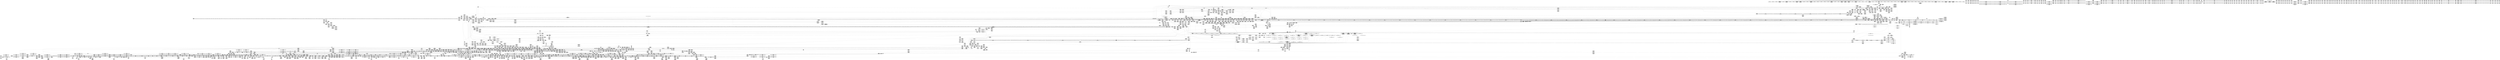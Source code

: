 digraph {
	CE0x6d64d60 [shape=record,shape=Mrecord,label="{CE0x6d64d60|tomoyo_init_request_info:domain.addr.0|*SummSource*}"]
	CE0x85113a0 [shape=record,shape=Mrecord,label="{CE0x85113a0|tomoyo_check_unix_address:tmp7|security/tomoyo/network.c,597|*SummSource*}"]
	CE0x6dd0660 [shape=record,shape=Mrecord,label="{CE0x6dd0660|_call_void_mcount()_#3|*SummSink*}"]
	CE0x6eedad0 [shape=record,shape=Mrecord,label="{CE0x6eedad0|tomoyo_domain:tmp19|security/tomoyo/common.h,1205|*SummSink*}"]
	CE0x6e4d5a0 [shape=record,shape=Mrecord,label="{CE0x6e4d5a0|tomoyo_read_lock16:tmp1|*SummSink*}"]
	CE0x8554c10 [shape=record,shape=Mrecord,label="{CE0x8554c10|tomoyo_const_part_length:tmp|*SummSink*}"]
	CE0x50a1480 [shape=record,shape=Mrecord,label="{CE0x50a1480|tomoyo_const_part_length:conv8|security/tomoyo/util.c,632|*SummSink*}"]
	CE0x8764ac0 [shape=record,shape=Mrecord,label="{CE0x8764ac0|tomoyo_const_part_length:if.end28|*SummSink*}"]
	CE0x851aa70 [shape=record,shape=Mrecord,label="{CE0x851aa70|tomoyo_init_request_info:tmp9|security/tomoyo/util.c,1006}"]
	CE0x52a4f50 [shape=record,shape=Mrecord,label="{CE0x52a4f50|tomoyo_unix_entry:protocol23|security/tomoyo/network.c,566|*SummSource*}"]
	CE0x6b37390 [shape=record,shape=Mrecord,label="{CE0x6b37390|tomoyo_read_lock16:tmp2|*SummSource*}"]
	CE0x5ecfde0 [shape=record,shape=Mrecord,label="{CE0x5ecfde0|tomoyo_init_request_info:tmp13|*LoadInst*|security/tomoyo/util.c,1011|*SummSink*}"]
	CE0x703a030 [shape=record,shape=Mrecord,label="{CE0x703a030|tomoyo_audit_net_log:family|Function::tomoyo_audit_net_log&Arg::family::}"]
	CE0x6b1a3f0 [shape=record,shape=Mrecord,label="{CE0x6b1a3f0|tomoyo_unix_entry:call3|security/tomoyo/network.c,548|*SummSink*}"]
	CE0x6bc7a40 [shape=record,shape=Mrecord,label="{CE0x6bc7a40|tomoyo_init_request_info:tmp|*SummSource*}"]
	CE0x7a92fc0 [shape=record,shape=Mrecord,label="{CE0x7a92fc0|GLOBAL:__llvm_gcov_global_state_pred45|Global_var:__llvm_gcov_global_state_pred45}"]
	CE0x6c98370 [shape=record,shape=Mrecord,label="{CE0x6c98370|GLOBAL:srcu_read_lock17|*Constant*|*SummSink*}"]
	CE0x6b01b00 [shape=record,shape=Mrecord,label="{CE0x6b01b00|tomoyo_get_mode:mode.1|*SummSink*}"]
	CE0x6bac600 [shape=record,shape=Mrecord,label="{CE0x6bac600|get_current:tmp3|*SummSource*}"]
	CE0x6df6210 [shape=record,shape=Mrecord,label="{CE0x6df6210|tomoyo_check_unix_address:unix0|security/tomoyo/network.c,594|*SummSource*}"]
	CE0x4fbbd40 [shape=record,shape=Mrecord,label="{CE0x4fbbd40|tomoyo_unix_entry:tmp16|security/tomoyo/network.c,553|*SummSink*}"]
	CE0x6eeda60 [shape=record,shape=Mrecord,label="{CE0x6eeda60|i64*_getelementptr_inbounds_(_11_x_i64_,_11_x_i64_*___llvm_gcov_ctr54147,_i64_0,_i64_10)|*Constant*|*SummSink*}"]
	CE0x603e880 [shape=record,shape=Mrecord,label="{CE0x603e880|get_current:bb}"]
	CE0x4fe4410 [shape=record,shape=Mrecord,label="{CE0x4fe4410|get_current:tmp2}"]
	CE0x51534f0 [shape=record,shape=Mrecord,label="{CE0x51534f0|i64*_getelementptr_inbounds_(_22_x_i64_,_22_x_i64_*___llvm_gcov_ctr3840,_i64_0,_i64_15)|*Constant*}"]
	CE0x5d05830 [shape=record,shape=Mrecord,label="{CE0x5d05830|tomoyo_fill_path_info:const_len6|security/tomoyo/util.c,668}"]
	CE0x8615360 [shape=record,shape=Mrecord,label="{CE0x8615360|tomoyo_const_part_length:tmp14|security/tomoyo/util.c,626}"]
	CE0x6b36e90 [shape=record,shape=Mrecord,label="{CE0x6b36e90|i64*_getelementptr_inbounds_(_2_x_i64_,_2_x_i64_*___llvm_gcov_ctr3939,_i64_0,_i64_1)|*Constant*|*SummSource*}"]
	CE0x5d927f0 [shape=record,shape=Mrecord,label="{CE0x5d927f0|tomoyo_get_mode:tmp8|security/tomoyo/util.c,979|*SummSource*}"]
	CE0x700e3a0 [shape=record,shape=Mrecord,label="{CE0x700e3a0|tomoyo_unix_entry:sub|security/tomoyo/network.c,551|*SummSource*}"]
	CE0x511de40 [shape=record,shape=Mrecord,label="{CE0x511de40|rcu_lock_acquire18:tmp|*SummSource*}"]
	CE0x50654f0 [shape=record,shape=Mrecord,label="{CE0x50654f0|tomoyo_unix_entry:tmp26|security/tomoyo/network.c,556|*SummSink*}"]
	CE0x5155e90 [shape=record,shape=Mrecord,label="{CE0x5155e90|_ret_i32_%call,_!dbg_!38914|security/tomoyo/network.c,405}"]
	CE0x4f7f5a0 [shape=record,shape=Mrecord,label="{CE0x4f7f5a0|tomoyo_domain:bb|*SummSource*}"]
	CE0x50c77f0 [shape=record,shape=Mrecord,label="{CE0x50c77f0|tomoyo_domain:tobool1|security/tomoyo/common.h,1205|*SummSink*}"]
	CE0x6e00760 [shape=record,shape=Mrecord,label="{CE0x6e00760|tomoyo_unix_entry:do.cond|*SummSink*}"]
	CE0x6b376b0 [shape=record,shape=Mrecord,label="{CE0x6b376b0|tomoyo_unix_entry:if.end|*SummSource*}"]
	CE0x5d6cb00 [shape=record,shape=Mrecord,label="{CE0x5d6cb00|tomoyo_const_part_length:tmp44|security/tomoyo/util.c,645}"]
	CE0x6bbbe60 [shape=record,shape=Mrecord,label="{CE0x6bbbe60|_call_void___llvm_gcov_indirect_counter_increment114(i32*___llvm_gcov_global_state_pred45,_i64**_getelementptr_inbounds_(_3_x_i64*_,_3_x_i64*_*___llvm_gcda_edge_table44,_i64_0,_i64_0)),_!dbg_!38954|security/tomoyo/util.c,649}"]
	CE0x6bf6b10 [shape=record,shape=Mrecord,label="{CE0x6bf6b10|i64*_getelementptr_inbounds_(_5_x_i64_,_5_x_i64_*___llvm_gcov_ctr32134,_i64_0,_i64_3)|*Constant*|*SummSink*}"]
	CE0x8454ac0 [shape=record,shape=Mrecord,label="{CE0x8454ac0|tomoyo_unix_entry:tmp3|*LoadInst*|security/tomoyo/network.c,546|*SummSource*}"]
	CE0x86208a0 [shape=record,shape=Mrecord,label="{CE0x86208a0|tomoyo_get_mode:if.end14}"]
	CE0x5290140 [shape=record,shape=Mrecord,label="{CE0x5290140|i32_1|*Constant*}"]
	CE0x5e17200 [shape=record,shape=Mrecord,label="{CE0x5e17200|_call_void_mcount()_#3|*SummSink*}"]
	CE0x6c98e30 [shape=record,shape=Mrecord,label="{CE0x6c98e30|tomoyo_unix_entry:do.body|*SummSource*}"]
	CE0x87a25b0 [shape=record,shape=Mrecord,label="{CE0x87a25b0|tomoyo_read_lock16:tmp1|*SummSource*}"]
	CE0x6befe10 [shape=record,shape=Mrecord,label="{CE0x6befe10|tomoyo_init_request_info:tmp|*SummSink*}"]
	CE0x6ed4f50 [shape=record,shape=Mrecord,label="{CE0x6ed4f50|tomoyo_const_part_length:tmp51|security/tomoyo/util.c,651}"]
	CE0x5e7cf30 [shape=record,shape=Mrecord,label="{CE0x5e7cf30|tomoyo_fill_path_info:tmp8|security/tomoyo/util.c,667|*SummSource*}"]
	CE0x6fa64a0 [shape=record,shape=Mrecord,label="{CE0x6fa64a0|_ret_i32_%call,_!dbg_!38910|security/tomoyo/network.c,366}"]
	CE0x6e3a910 [shape=record,shape=Mrecord,label="{CE0x6e3a910|tomoyo_get_mode:tmp26|security/tomoyo/util.c,987|*SummSink*}"]
	CE0x52a4c80 [shape=record,shape=Mrecord,label="{CE0x52a4c80|tomoyo_unix_entry:unix_network|security/tomoyo/network.c,566|*SummSource*}"]
	CE0x5cd3c10 [shape=record,shape=Mrecord,label="{CE0x5cd3c10|tomoyo_get_mode:conv|security/tomoyo/util.c,982|*SummSource*}"]
	CE0x6d92010 [shape=record,shape=Mrecord,label="{CE0x6d92010|tomoyo_init_request_info:profile3|security/tomoyo/util.c,1008}"]
	CE0x5e17610 [shape=record,shape=Mrecord,label="{CE0x5e17610|tomoyo_init_request_info:tmp7|security/tomoyo/util.c,1005|*SummSource*}"]
	CE0x6b13060 [shape=record,shape=Mrecord,label="{CE0x6b13060|tomoyo_unix_entry:operation27|security/tomoyo/network.c,567}"]
	CE0x50a9230 [shape=record,shape=Mrecord,label="{CE0x50a9230|i64_17|*Constant*}"]
	CE0x5df7180 [shape=record,shape=Mrecord,label="{CE0x5df7180|tomoyo_const_part_length:tmp46|security/tomoyo/util.c,646|*SummSource*}"]
	CE0x6ec48d0 [shape=record,shape=Mrecord,label="{CE0x6ec48d0|i64*_getelementptr_inbounds_(_2_x_i64_,_2_x_i64_*___llvm_gcov_ctr53148,_i64_0,_i64_0)|*Constant*|*SummSink*}"]
	CE0x5cd3720 [shape=record,shape=Mrecord,label="{CE0x5cd3720|i64_4|*Constant*}"]
	CE0x50f23c0 [shape=record,shape=Mrecord,label="{CE0x50f23c0|tomoyo_unix_entry:tmp2|security/tomoyo/network.c,544|*SummSink*}"]
	CE0x6df7460 [shape=record,shape=Mrecord,label="{CE0x6df7460|tomoyo_fill_path_info:name1|security/tomoyo/util.c,663|*SummSource*}"]
	CE0x6e4deb0 [shape=record,shape=Mrecord,label="{CE0x6e4deb0|tomoyo_unix_entry:tmp5|security/tomoyo/network.c,546|*SummSource*}"]
	CE0x6aefd60 [shape=record,shape=Mrecord,label="{CE0x6aefd60|i32_-12|*Constant*}"]
	CE0x6f13df0 [shape=record,shape=Mrecord,label="{CE0x6f13df0|tomoyo_audit_net_log:tmp|*SummSource*}"]
	CE0x87944f0 [shape=record,shape=Mrecord,label="{CE0x87944f0|tomoyo_audit_net_log:tmp3|*SummSink*}"]
	CE0x7a9a3e0 [shape=record,shape=Mrecord,label="{CE0x7a9a3e0|i64_ptrtoint_(i8*_blockaddress(_rcu_lock_acquire18,_%__here)_to_i64)|*Constant*}"]
	CE0x70110d0 [shape=record,shape=Mrecord,label="{CE0x70110d0|GLOBAL:tomoyo_audit_net_log|*Constant*}"]
	CE0x8490750 [shape=record,shape=Mrecord,label="{CE0x8490750|128:_i8*,_1208:_%struct.file*,_:_CMRE_25,26_}"]
	CE0x84cce00 [shape=record,shape=Mrecord,label="{CE0x84cce00|tomoyo_const_part_length:cmp25|security/tomoyo/util.c,644|*SummSource*}"]
	CE0x6d91850 [shape=record,shape=Mrecord,label="{CE0x6d91850|tomoyo_init_request_info:ns|security/tomoyo/util.c,1010|*SummSource*}"]
	CE0x6b495b0 [shape=record,shape=Mrecord,label="{CE0x6b495b0|tomoyo_get_mode:entry|*SummSource*}"]
	CE0x6f929b0 [shape=record,shape=Mrecord,label="{CE0x6f929b0|tomoyo_read_unlock19:bb|*SummSource*}"]
	CE0x51bb2f0 [shape=record,shape=Mrecord,label="{CE0x51bb2f0|tomoyo_unix_entry:cmp32|security/tomoyo/network.c,572}"]
	CE0x6c5e9d0 [shape=record,shape=Mrecord,label="{CE0x6c5e9d0|tomoyo_domain:tmp2|*SummSource*}"]
	CE0x5ea4420 [shape=record,shape=Mrecord,label="{CE0x5ea4420|tomoyo_unix_entry:idxprom|security/tomoyo/network.c,546|*SummSink*}"]
	CE0x858a830 [shape=record,shape=Mrecord,label="{CE0x858a830|0:_i8,_array:_GCRE_tomoyo_index2category_constant_39_x_i8_c_00_00_00_00_00_00_00_00_00_00_00_00_00_00_00_00_00_00_00_00_00_00_00_01_01_01_01_01_01_01_01_01_01_01_01_01_01_01_02_,_align_16:_elem_24::|security/tomoyo/util.c,983}"]
	CE0x5e3cc50 [shape=record,shape=Mrecord,label="{CE0x5e3cc50|i64*_getelementptr_inbounds_(_5_x_i64_,_5_x_i64_*___llvm_gcov_ctr28130,_i64_0,_i64_4)|*Constant*|*SummSource*}"]
	CE0x6df6d00 [shape=record,shape=Mrecord,label="{CE0x6df6d00|tomoyo_audit_unix_log:param|security/tomoyo/network.c,405}"]
	CE0x5d3a590 [shape=record,shape=Mrecord,label="{CE0x5d3a590|tomoyo_unix_entry:param25|security/tomoyo/network.c,567|*SummSource*}"]
	CE0x5d99c20 [shape=record,shape=Mrecord,label="{CE0x5d99c20|tomoyo_read_unlock19:tmp|*SummSink*}"]
	CE0x6c5eba0 [shape=record,shape=Mrecord,label="{CE0x6c5eba0|i64*_getelementptr_inbounds_(_11_x_i64_,_11_x_i64_*___llvm_gcov_ctr54147,_i64_0,_i64_1)|*Constant*|*SummSource*}"]
	CE0x7a99d30 [shape=record,shape=Mrecord,label="{CE0x7a99d30|%struct.lockdep_map*_null|*Constant*}"]
	CE0x6f5a750 [shape=record,shape=Mrecord,label="{CE0x6f5a750|tomoyo_const_part_length:tmp23|security/tomoyo/util.c,634|*SummSource*}"]
	CE0x50660b0 [shape=record,shape=Mrecord,label="{CE0x50660b0|tomoyo_unix_entry:tmp28|security/tomoyo/network.c,557}"]
	CE0x7a86880 [shape=record,shape=Mrecord,label="{CE0x7a86880|tomoyo_domain:tmp}"]
	CE0x5f2b820 [shape=record,shape=Mrecord,label="{CE0x5f2b820|tomoyo_fill_path_info:tmp}"]
	CE0x859f5a0 [shape=record,shape=Mrecord,label="{CE0x859f5a0|tomoyo_get_mode:tmp5|security/tomoyo/util.c,978|*SummSource*}"]
	CE0x5c4ade0 [shape=record,shape=Mrecord,label="{CE0x5c4ade0|tomoyo_get_mode:tmp4|security/tomoyo/util.c,978}"]
	CE0x5dee6a0 [shape=record,shape=Mrecord,label="{CE0x5dee6a0|get_current:tmp4|./arch/x86/include/asm/current.h,14|*SummSink*}"]
	CE0x6b73cc0 [shape=record,shape=Mrecord,label="{CE0x6b73cc0|i64*_getelementptr_inbounds_(_4_x_i64_,_4_x_i64_*___llvm_gcov_ctr4137,_i64_0,_i64_2)|*Constant*|*SummSink*}"]
	CE0x8560450 [shape=record,shape=Mrecord,label="{CE0x8560450|tomoyo_check_unix_address:addr_len3|security/tomoyo/network.c,599|*SummSource*}"]
	CE0x5e4bad0 [shape=record,shape=Mrecord,label="{CE0x5e4bad0|tomoyo_fill_path_info:sub|security/tomoyo/util.c,667|*SummSource*}"]
	CE0x6a8e160 [shape=record,shape=Mrecord,label="{CE0x6a8e160|i1_false|*Constant*}"]
	CE0x8764f60 [shape=record,shape=Mrecord,label="{CE0x8764f60|tomoyo_get_mode:bb|*SummSink*}"]
	CE0x850e960 [shape=record,shape=Mrecord,label="{CE0x850e960|GLOBAL:__srcu_read_lock|*Constant*}"]
	CE0x5c16800 [shape=record,shape=Mrecord,label="{CE0x5c16800|24:_%struct.tomoyo_path_info*,_32:_i8,_33:_i8,_72:_i8,_:_SCMRE_0,8_|*MultipleSource*|security/tomoyo/network.c,544|security/tomoyo/network.c, 544|Function::tomoyo_init_request_info&Arg::r::|security/tomoyo/network.c,565}"]
	CE0x5006350 [shape=record,shape=Mrecord,label="{CE0x5006350|i64*_getelementptr_inbounds_(_12_x_i64_,_12_x_i64_*___llvm_gcov_ctr31133,_i64_0,_i64_11)|*Constant*|*SummSink*}"]
	CE0x4f43380 [shape=record,shape=Mrecord,label="{CE0x4f43380|tomoyo_fill_path_info:const_len|security/tomoyo/util.c,666}"]
	CE0x86c44d0 [shape=record,shape=Mrecord,label="{CE0x86c44d0|_call_void_rcu_lock_acquire18(%struct.lockdep_map*_%dep_map)_#9,_!dbg_!38906|include/linux/srcu.h,222}"]
	CE0x84ba4d0 [shape=record,shape=Mrecord,label="{CE0x84ba4d0|tomoyo_domain:tmp7|security/tomoyo/common.h,1205}"]
	CE0x86e2520 [shape=record,shape=Mrecord,label="{CE0x86e2520|_ret_i32_%retval.0,_!dbg_!38923|security/tomoyo/network.c,601|*SummSource*}"]
	CE0x50a0f20 [shape=record,shape=Mrecord,label="{CE0x50a0f20|i64_1|*Constant*}"]
	CE0x6d53130 [shape=record,shape=Mrecord,label="{CE0x6d53130|tomoyo_unix_entry:land.lhs.true}"]
	CE0x4f91440 [shape=record,shape=Mrecord,label="{CE0x4f91440|tomoyo_unix_entry:call18|security/tomoyo/network.c,559|*SummSource*}"]
	CE0x50cf4e0 [shape=record,shape=Mrecord,label="{CE0x50cf4e0|tomoyo_const_part_length:tmp33|security/tomoyo/util.c,642|*SummSink*}"]
	CE0x52a49d0 [shape=record,shape=Mrecord,label="{CE0x52a49d0|tomoyo_unix_entry:param|security/tomoyo/network.c,566|*SummSink*}"]
	CE0x6e287b0 [shape=record,shape=Mrecord,label="{CE0x6e287b0|tomoyo_fill_path_info:call|security/tomoyo/util.c,664|*SummSource*}"]
	CE0x870e010 [shape=record,shape=Mrecord,label="{CE0x870e010|tomoyo_domain:land.lhs.true|*SummSink*}"]
	CE0x50c1030 [shape=record,shape=Mrecord,label="{CE0x50c1030|tomoyo_unix_entry:tmp22|security/tomoyo/network.c,556|*SummSource*}"]
	CE0x6cf91b0 [shape=record,shape=Mrecord,label="{CE0x6cf91b0|tomoyo_unix_entry:tmp7|security/tomoyo/network.c,548}"]
	CE0x5f9a9a0 [shape=record,shape=Mrecord,label="{CE0x5f9a9a0|i64_7|*Constant*}"]
	CE0x5c74730 [shape=record,shape=Mrecord,label="{CE0x5c74730|24:_%struct.tomoyo_path_info*,_32:_i8,_33:_i8,_72:_i8,_:_SCMRE_40,41_}"]
	CE0x6af1d50 [shape=record,shape=Mrecord,label="{CE0x6af1d50|tomoyo_unix_entry:param28|security/tomoyo/network.c,568}"]
	CE0x51bb650 [shape=record,shape=Mrecord,label="{CE0x51bb650|i64_16|*Constant*|*SummSink*}"]
	CE0x6e526c0 [shape=record,shape=Mrecord,label="{CE0x6e526c0|tomoyo_unix_entry:tmp12|security/tomoyo/network.c,548|*SummSource*}"]
	CE0x8497e90 [shape=record,shape=Mrecord,label="{CE0x8497e90|__llvm_gcov_indirect_counter_increment114:tmp1|*SummSource*}"]
	CE0x50e1dc0 [shape=record,shape=Mrecord,label="{CE0x50e1dc0|i64_18|*Constant*|*SummSink*}"]
	CE0x6e2a580 [shape=record,shape=Mrecord,label="{CE0x6e2a580|GLOBAL:tomoyo_domain|*Constant*|*SummSource*}"]
	CE0x8570cd0 [shape=record,shape=Mrecord,label="{CE0x8570cd0|tomoyo_get_mode:tmp16|security/tomoyo/util.c,983|*SummSource*}"]
	CE0x6ca8ba0 [shape=record,shape=Mrecord,label="{CE0x6ca8ba0|tomoyo_unix_entry:do.body|*SummSink*}"]
	CE0x6e4ba90 [shape=record,shape=Mrecord,label="{CE0x6e4ba90|tomoyo_get_mode:cmp|security/tomoyo/util.c,982}"]
	CE0x5224730 [shape=record,shape=Mrecord,label="{CE0x5224730|GLOBAL:kfree|*Constant*|*SummSink*}"]
	CE0x859f770 [shape=record,shape=Mrecord,label="{CE0x859f770|tomoyo_get_mode:tmp6|security/tomoyo/util.c,978}"]
	CE0x5c58cd0 [shape=record,shape=Mrecord,label="{CE0x5c58cd0|24:_%struct.tomoyo_path_info*,_32:_i8,_33:_i8,_72:_i8,_:_SCMRE_34,35_}"]
	CE0x6bac130 [shape=record,shape=Mrecord,label="{CE0x6bac130|tomoyo_const_part_length:tmp1|*SummSink*}"]
	CE0x4fc5df0 [shape=record,shape=Mrecord,label="{CE0x4fc5df0|tomoyo_unix_entry:tmp32|security/tomoyo/network.c,560|*SummSource*}"]
	CE0x6cc9850 [shape=record,shape=Mrecord,label="{CE0x6cc9850|tomoyo_fill_path_info:call2|security/tomoyo/util.c,666|*SummSource*}"]
	CE0x6be0190 [shape=record,shape=Mrecord,label="{CE0x6be0190|__llvm_gcov_indirect_counter_increment114:exit|*SummSource*}"]
	CE0x50dab10 [shape=record,shape=Mrecord,label="{CE0x50dab10|i8*_getelementptr_inbounds_(_25_x_i8_,_25_x_i8_*_.str12,_i32_0,_i32_0)|*Constant*|*SummSource*}"]
	CE0x86068e0 [shape=record,shape=Mrecord,label="{CE0x86068e0|tomoyo_audit_net_log:tmp1|*SummSource*}"]
	CE0x502f6b0 [shape=record,shape=Mrecord,label="{CE0x502f6b0|i32_-1|*Constant*|*SummSink*}"]
	CE0x8765560 [shape=record,shape=Mrecord,label="{CE0x8765560|_call_void_lockdep_rcu_suspicious(i8*_getelementptr_inbounds_(_25_x_i8_,_25_x_i8_*_.str12,_i32_0,_i32_0),_i32_1205,_i8*_getelementptr_inbounds_(_45_x_i8_,_45_x_i8_*_.str13,_i32_0,_i32_0))_#9,_!dbg_!38917|security/tomoyo/common.h,1205}"]
	CE0x4e59710 [shape=record,shape=Mrecord,label="{CE0x4e59710|tomoyo_audit_net_log:arrayidx|security/tomoyo/network.c,367|*SummSink*}"]
	CE0x6a98160 [shape=record,shape=Mrecord,label="{CE0x6a98160|i64*_getelementptr_inbounds_(_2_x_i64_,_2_x_i64_*___llvm_gcov_ctr3939,_i64_0,_i64_0)|*Constant*}"]
	CE0x6a73ab0 [shape=record,shape=Mrecord,label="{CE0x6a73ab0|GLOBAL:__llvm_gcov_ctr3840|Global_var:__llvm_gcov_ctr3840|*SummSource*}"]
	CE0x6bc8290 [shape=record,shape=Mrecord,label="{CE0x6bc8290|tomoyo_fill_path_info:tobool|security/tomoyo/util.c,667}"]
	CE0x6e7e990 [shape=record,shape=Mrecord,label="{CE0x6e7e990|tomoyo_unix_entry:arrayidx|security/tomoyo/network.c,546}"]
	CE0x859fd00 [shape=record,shape=Mrecord,label="{CE0x859fd00|__llvm_gcov_indirect_counter_increment114:predecessor|Function::__llvm_gcov_indirect_counter_increment114&Arg::predecessor::}"]
	CE0x860fa70 [shape=record,shape=Mrecord,label="{CE0x860fa70|srcu_read_unlock20:tmp2|*SummSink*}"]
	CE0x84cfea0 [shape=record,shape=Mrecord,label="{CE0x84cfea0|_call_void_srcu_read_unlock20(%struct.srcu_struct*_tomoyo_ss,_i32_%idx)_#9,_!dbg_!38903|security/tomoyo/common.h,1109|*SummSource*}"]
	CE0x850eac0 [shape=record,shape=Mrecord,label="{CE0x850eac0|GLOBAL:__srcu_read_lock|*Constant*|*SummSink*}"]
	CE0x6dbb230 [shape=record,shape=Mrecord,label="{CE0x6dbb230|tomoyo_const_part_length:tmp49|security/tomoyo/util.c,649}"]
	CE0x5040e60 [shape=record,shape=Mrecord,label="{CE0x5040e60|_call_void_tomoyo_fill_path_info(%struct.tomoyo_path_info*_%addr21)_#9,_!dbg_!38945|security/tomoyo/network.c,564|*SummSource*}"]
	CE0x702a880 [shape=record,shape=Mrecord,label="{CE0x702a880|rcu_lock_release21:indirectgoto|*SummSource*}"]
	CE0x6b6e880 [shape=record,shape=Mrecord,label="{CE0x6b6e880|tomoyo_unix_entry:r|security/tomoyo/network.c, 544|*SummSource*}"]
	CE0x5155bc0 [shape=record,shape=Mrecord,label="{CE0x5155bc0|tomoyo_audit_unix_log:entry}"]
	CE0x5da7be0 [shape=record,shape=Mrecord,label="{CE0x5da7be0|tomoyo_fill_path_info:tmp12|security/tomoyo/util.c,667|*SummSource*}"]
	CE0x5d4d6a0 [shape=record,shape=Mrecord,label="{CE0x5d4d6a0|tomoyo_unix_entry:tmp37|*LoadInst*|security/tomoyo/network.c,566|*SummSink*}"]
	CE0x5cbef30 [shape=record,shape=Mrecord,label="{CE0x5cbef30|24:_%struct.tomoyo_path_info*,_32:_i8,_33:_i8,_72:_i8,_:_SCMRE_58,59_}"]
	CE0x5efb600 [shape=record,shape=Mrecord,label="{CE0x5efb600|tomoyo_fill_path_info:arrayidx|security/tomoyo/util.c,667}"]
	CE0x843c050 [shape=record,shape=Mrecord,label="{CE0x843c050|_call_void_lock_release(%struct.lockdep_map*_%map,_i32_1,_i64_ptrtoint_(i8*_blockaddress(_rcu_lock_release21,_%__here)_to_i64))_#9,_!dbg_!38907|include/linux/rcupdate.h,423|*SummSource*}"]
	CE0x6ec4760 [shape=record,shape=Mrecord,label="{CE0x6ec4760|i64*_getelementptr_inbounds_(_2_x_i64_,_2_x_i64_*___llvm_gcov_ctr53148,_i64_0,_i64_1)|*Constant*|*SummSink*}"]
	CE0x5f3f510 [shape=record,shape=Mrecord,label="{CE0x5f3f510|tomoyo_const_part_length:tmp4|security/tomoyo/util.c,624}"]
	CE0x8487530 [shape=record,shape=Mrecord,label="{CE0x8487530|128:_i8*,_1208:_%struct.file*,_:_CMRE_6,7_}"]
	CE0x7057c10 [shape=record,shape=Mrecord,label="{CE0x7057c10|rcu_lock_release21:tmp1|*SummSink*}"]
	CE0x6b49870 [shape=record,shape=Mrecord,label="{CE0x6b49870|tomoyo_unix_entry:bb}"]
	CE0x50460b0 [shape=record,shape=Mrecord,label="{CE0x50460b0|tomoyo_get_mode:arrayidx|security/tomoyo/util.c,981}"]
	CE0x86c4e50 [shape=record,shape=Mrecord,label="{CE0x86c4e50|_ret_void,_!dbg_!38908|include/linux/rcupdate.h,419|*SummSink*}"]
	CE0x6b49620 [shape=record,shape=Mrecord,label="{CE0x6b49620|tomoyo_get_mode:entry|*SummSink*}"]
	CE0x5f8b920 [shape=record,shape=Mrecord,label="{CE0x5f8b920|_ret_void,_!dbg_!38907|include/linux/srcu.h,238}"]
	CE0x8404f80 [shape=record,shape=Mrecord,label="{CE0x8404f80|i64*_getelementptr_inbounds_(_2_x_i64_,_2_x_i64_*___llvm_gcov_ctr4434,_i64_0,_i64_0)|*Constant*|*SummSource*}"]
	CE0x6e52920 [shape=record,shape=Mrecord,label="{CE0x6e52920|tomoyo_unix_entry:tmp13|security/tomoyo/network.c,548}"]
	CE0x8543200 [shape=record,shape=Mrecord,label="{CE0x8543200|tomoyo_get_mode:tmp19|security/tomoyo/util.c,985|*SummSource*}"]
	CE0x8589230 [shape=record,shape=Mrecord,label="{CE0x8589230|i64*_getelementptr_inbounds_(_31_x_i64_,_31_x_i64_*___llvm_gcov_ctr43150,_i64_0,_i64_16)|*Constant*}"]
	CE0x5156140 [shape=record,shape=Mrecord,label="{CE0x5156140|tomoyo_audit_unix_log:r|Function::tomoyo_audit_unix_log&Arg::r::|*SummSource*}"]
	CE0x5da77d0 [shape=record,shape=Mrecord,label="{CE0x5da77d0|tomoyo_fill_path_info:tmp11|security/tomoyo/util.c,667|*SummSink*}"]
	CE0x6b1a110 [shape=record,shape=Mrecord,label="{CE0x6b1a110|tomoyo_unix_entry:tmp30}"]
	CE0x6d7ca50 [shape=record,shape=Mrecord,label="{CE0x6d7ca50|i32_10|*Constant*|*SummSink*}"]
	CE0x6ec53b0 [shape=record,shape=Mrecord,label="{CE0x6ec53b0|tomoyo_const_part_length:while.end|*SummSource*}"]
	CE0x5c74a70 [shape=record,shape=Mrecord,label="{CE0x5c74a70|24:_%struct.tomoyo_path_info*,_32:_i8,_33:_i8,_72:_i8,_:_SCMRE_42,43_}"]
	CE0x6b03ec0 [shape=record,shape=Mrecord,label="{CE0x6b03ec0|i64_23|*Constant*|*SummSource*}"]
	CE0x84a7920 [shape=record,shape=Mrecord,label="{CE0x84a7920|tomoyo_unix_entry:address|Function::tomoyo_unix_entry&Arg::address::}"]
	CE0x5221390 [shape=record,shape=Mrecord,label="{CE0x5221390|tomoyo_unix_entry:tmp46|security/tomoyo/network.c,573|*SummSink*}"]
	CE0x5e56380 [shape=record,shape=Mrecord,label="{CE0x5e56380|%struct.tomoyo_domain_info*_null|*Constant*|*SummSource*}"]
	CE0x84e33e0 [shape=record,shape=Mrecord,label="{CE0x84e33e0|tomoyo_unix_entry:tmp12|security/tomoyo/network.c,548}"]
	CE0x51deeb0 [shape=record,shape=Mrecord,label="{CE0x51deeb0|tomoyo_unix_entry:tmp45|security/tomoyo/network.c,573|*SummSink*}"]
	CE0x5f9a680 [shape=record,shape=Mrecord,label="{CE0x5f9a680|tomoyo_audit_net_log:call|security/tomoyo/network.c,366|*SummSink*}"]
	CE0x6c3d560 [shape=record,shape=Mrecord,label="{CE0x6c3d560|srcu_read_unlock20:tmp3|*SummSource*}"]
	CE0x858b040 [shape=record,shape=Mrecord,label="{CE0x858b040|0:_i8,_array:_GCRE_tomoyo_index2category_constant_39_x_i8_c_00_00_00_00_00_00_00_00_00_00_00_00_00_00_00_00_00_00_00_00_00_00_00_01_01_01_01_01_01_01_01_01_01_01_01_01_01_01_02_,_align_16:_elem_27::|security/tomoyo/util.c,983}"]
	CE0x5c76f80 [shape=record,shape=Mrecord,label="{CE0x5c76f80|tomoyo_unix_entry:tmp18|security/tomoyo/network.c,553}"]
	CE0x51bbd80 [shape=record,shape=Mrecord,label="{CE0x51bbd80|tomoyo_unix_entry:tmp41|security/tomoyo/network.c,572|*SummSource*}"]
	CE0x6cc9630 [shape=record,shape=Mrecord,label="{CE0x6cc9630|tomoyo_init_request_info:if.then}"]
	CE0x6ed4d80 [shape=record,shape=Mrecord,label="{CE0x6ed4d80|i64*_getelementptr_inbounds_(_31_x_i64_,_31_x_i64_*___llvm_gcov_ctr43150,_i64_0,_i64_29)|*Constant*|*SummSink*}"]
	CE0x5f5beb0 [shape=record,shape=Mrecord,label="{CE0x5f5beb0|rcu_lock_release21:map|Function::rcu_lock_release21&Arg::map::}"]
	CE0x6c3d2e0 [shape=record,shape=Mrecord,label="{CE0x6c3d2e0|tomoyo_const_part_length:tmp17|security/tomoyo/util.c,627|*SummSink*}"]
	CE0x8743ec0 [shape=record,shape=Mrecord,label="{CE0x8743ec0|_call_void___srcu_read_unlock(%struct.srcu_struct*_%sp,_i32_%idx)_#9,_!dbg_!38906|include/linux/srcu.h,237|*SummSink*}"]
	CE0x6f7b920 [shape=record,shape=Mrecord,label="{CE0x6f7b920|tomoyo_const_part_length:incdec.ptr7|security/tomoyo/util.c,631|*SummSource*}"]
	CE0x5cbea50 [shape=record,shape=Mrecord,label="{CE0x5cbea50|24:_%struct.tomoyo_path_info*,_32:_i8,_33:_i8,_72:_i8,_:_SCMRE_55,56_}"]
	CE0x6be7180 [shape=record,shape=Mrecord,label="{CE0x6be7180|tomoyo_const_part_length:sw.bb9|*SummSink*}"]
	CE0x85f27c0 [shape=record,shape=Mrecord,label="{CE0x85f27c0|tomoyo_check_unix_address:tmp4|security/tomoyo/network.c,596|*SummSink*}"]
	CE0x5e865b0 [shape=record,shape=Mrecord,label="{CE0x5e865b0|GLOBAL:tomoyo_read_unlock19|*Constant*|*SummSink*}"]
	CE0x6cc9d20 [shape=record,shape=Mrecord,label="{CE0x6cc9d20|tomoyo_init_request_info:bb}"]
	CE0x5d05460 [shape=record,shape=Mrecord,label="{CE0x5d05460|tomoyo_fill_path_info:frombool|security/tomoyo/util.c,667|*SummSink*}"]
	CE0x6be6ab0 [shape=record,shape=Mrecord,label="{CE0x6be6ab0|tomoyo_const_part_length:tmp3|security/tomoyo/util.c,624}"]
	CE0x5f70f50 [shape=record,shape=Mrecord,label="{CE0x5f70f50|tomoyo_domain:tmp21|security/tomoyo/common.h,1205|*SummSink*}"]
	CE0x6b04200 [shape=record,shape=Mrecord,label="{CE0x6b04200|tomoyo_const_part_length:tmp36|security/tomoyo/util.c,644|*SummSink*}"]
	CE0x6e3d3f0 [shape=record,shape=Mrecord,label="{CE0x6e3d3f0|tomoyo_const_part_length:conv24|security/tomoyo/util.c,644|*SummSink*}"]
	CE0x5ea75c0 [shape=record,shape=Mrecord,label="{CE0x5ea75c0|tomoyo_unix_entry:arrayidx2|security/tomoyo/network.c,546|*SummSource*}"]
	CE0x6b1a030 [shape=record,shape=Mrecord,label="{CE0x6b1a030|i64*_getelementptr_inbounds_(_22_x_i64_,_22_x_i64_*___llvm_gcov_ctr3840,_i64_0,_i64_11)|*Constant*|*SummSink*}"]
	CE0x50c1460 [shape=record,shape=Mrecord,label="{CE0x50c1460|i8_0|*Constant*|*SummSink*}"]
	CE0x85787e0 [shape=record,shape=Mrecord,label="{CE0x85787e0|__llvm_gcov_indirect_counter_increment114:counter|*SummSource*}"]
	CE0x5da0d40 [shape=record,shape=Mrecord,label="{CE0x5da0d40|tomoyo_init_request_info:conv6|security/tomoyo/util.c,1011|*SummSink*}"]
	CE0x7a7f120 [shape=record,shape=Mrecord,label="{CE0x7a7f120|tomoyo_unix_entry:tobool|security/tomoyo/network.c,548|*SummSink*}"]
	CE0x51df0b0 [shape=record,shape=Mrecord,label="{CE0x51df0b0|tomoyo_unix_entry:tmp46|security/tomoyo/network.c,573}"]
	CE0x6bef4d0 [shape=record,shape=Mrecord,label="{CE0x6bef4d0|tomoyo_init_request_info:tmp5|security/tomoyo/util.c,1004|*SummSink*}"]
	CE0x84dbe40 [shape=record,shape=Mrecord,label="{CE0x84dbe40|128:_i8*,_1208:_%struct.file*,_:_CMRE_41,42_}"]
	CE0x859f880 [shape=record,shape=Mrecord,label="{CE0x859f880|tomoyo_get_mode:tmp6|security/tomoyo/util.c,978|*SummSource*}"]
	CE0x5d23db0 [shape=record,shape=Mrecord,label="{CE0x5d23db0|0:_i8,_array:_GCRE_tomoyo_index2category_constant_39_x_i8_c_00_00_00_00_00_00_00_00_00_00_00_00_00_00_00_00_00_00_00_00_00_00_00_01_01_01_01_01_01_01_01_01_01_01_01_01_01_01_02_,_align_16:_elem_15::|security/tomoyo/util.c,983}"]
	CE0x84ca760 [shape=record,shape=Mrecord,label="{CE0x84ca760|tomoyo_get_mode:conv15|security/tomoyo/util.c,987|*SummSource*}"]
	CE0x6c45db0 [shape=record,shape=Mrecord,label="{CE0x6c45db0|i64**_getelementptr_inbounds_(_3_x_i64*_,_3_x_i64*_*___llvm_gcda_edge_table44,_i64_0,_i64_0)|*Constant*}"]
	CE0x6c55c10 [shape=record,shape=Mrecord,label="{CE0x6c55c10|tomoyo_fill_path_info:conv3|security/tomoyo/util.c,666|*SummSource*}"]
	CE0x524ac00 [shape=record,shape=Mrecord,label="{CE0x524ac00|tomoyo_const_part_length:tmp14|security/tomoyo/util.c,626|*SummSource*}"]
	CE0x6aceee0 [shape=record,shape=Mrecord,label="{CE0x6aceee0|tomoyo_const_part_length:tmp}"]
	CE0x6b63b30 [shape=record,shape=Mrecord,label="{CE0x6b63b30|tomoyo_get_mode:if.end}"]
	CE0x6f03830 [shape=record,shape=Mrecord,label="{CE0x6f03830|i32_55|*Constant*|*SummSink*}"]
	CE0x5d730b0 [shape=record,shape=Mrecord,label="{CE0x5d730b0|tomoyo_check_unix_address:retval.0|*SummSink*}"]
	CE0x6fc0650 [shape=record,shape=Mrecord,label="{CE0x6fc0650|tomoyo_unix_entry:tmp21|security/tomoyo/network.c,554|*SummSource*}"]
	CE0x5d5d150 [shape=record,shape=Mrecord,label="{CE0x5d5d150|i64*_getelementptr_inbounds_(_31_x_i64_,_31_x_i64_*___llvm_gcov_ctr43150,_i64_0,_i64_3)|*Constant*}"]
	CE0x6a8e1d0 [shape=record,shape=Mrecord,label="{CE0x6a8e1d0|tomoyo_fill_path_info:cmp|security/tomoyo/util.c,667}"]
	CE0x8545650 [shape=record,shape=Mrecord,label="{CE0x8545650|0:_i8,_array:_GCRE_tomoyo_index2category_constant_39_x_i8_c_00_00_00_00_00_00_00_00_00_00_00_00_00_00_00_00_00_00_00_00_00_00_00_01_01_01_01_01_01_01_01_01_01_01_01_01_01_01_02_,_align_16:_elem_37::|security/tomoyo/util.c,983}"]
	CE0x6f0ca60 [shape=record,shape=Mrecord,label="{CE0x6f0ca60|0:_i8,_array:_GCRE_tomoyo_index2category_constant_39_x_i8_c_00_00_00_00_00_00_00_00_00_00_00_00_00_00_00_00_00_00_00_00_00_00_00_01_01_01_01_01_01_01_01_01_01_01_01_01_01_01_02_,_align_16:_elem_5::|security/tomoyo/util.c,983}"]
	CE0x5d39ed0 [shape=record,shape=Mrecord,label="{CE0x5d39ed0|tomoyo_unix_entry:operation24|security/tomoyo/network.c,567|*SummSink*}"]
	CE0x5c74c10 [shape=record,shape=Mrecord,label="{CE0x5c74c10|24:_%struct.tomoyo_path_info*,_32:_i8,_33:_i8,_72:_i8,_:_SCMRE_43,44_}"]
	CE0x6f92690 [shape=record,shape=Mrecord,label="{CE0x6f92690|tomoyo_audit_unix_log:tmp4|security/tomoyo/network.c,405|*SummSink*}"]
	CE0x6e3a0e0 [shape=record,shape=Mrecord,label="{CE0x6e3a0e0|tomoyo_get_mode:tmp25|security/tomoyo/util.c,987|*SummSink*}"]
	CE0x5d99500 [shape=record,shape=Mrecord,label="{CE0x5d99500|GLOBAL:__llvm_gcov_ctr28130|Global_var:__llvm_gcov_ctr28130|*SummSource*}"]
	CE0x5c4b2d0 [shape=record,shape=Mrecord,label="{CE0x5c4b2d0|rcu_lock_acquire18:__here|*SummSink*}"]
	CE0x4fc3e20 [shape=record,shape=Mrecord,label="{CE0x4fc3e20|tomoyo_unix_entry:conv16|security/tomoyo/network.c,557}"]
	CE0x86e21e0 [shape=record,shape=Mrecord,label="{CE0x86e21e0|tomoyo_check_unix_address:tmp13|security/tomoyo/network.c,601|*SummSink*}"]
	CE0x6f818c0 [shape=record,shape=Mrecord,label="{CE0x6f818c0|tomoyo_get_mode:tmp13|security/tomoyo/util.c,982}"]
	CE0x6f62590 [shape=record,shape=Mrecord,label="{CE0x6f62590|tomoyo_const_part_length:retval.0}"]
	CE0x6b139f0 [shape=record,shape=Mrecord,label="{CE0x6b139f0|i64*_getelementptr_inbounds_(_22_x_i64_,_22_x_i64_*___llvm_gcov_ctr3840,_i64_0,_i64_15)|*Constant*|*SummSink*}"]
	CE0x5cd41e0 [shape=record,shape=Mrecord,label="{CE0x5cd41e0|i64*_getelementptr_inbounds_(_11_x_i64_,_11_x_i64_*___llvm_gcov_ctr54147,_i64_0,_i64_8)|*Constant*}"]
	CE0x6a8d930 [shape=record,shape=Mrecord,label="{CE0x6a8d930|i64*_getelementptr_inbounds_(_2_x_i64_,_2_x_i64_*___llvm_gcov_ctr4335,_i64_0,_i64_1)|*Constant*}"]
	CE0x4f578e0 [shape=record,shape=Mrecord,label="{CE0x4f578e0|rcu_lock_acquire18:indirectgoto|*SummSource*}"]
	CE0x4f45410 [shape=record,shape=Mrecord,label="{CE0x4f45410|__llvm_gcov_indirect_counter_increment114:tmp5}"]
	CE0x6b6ad50 [shape=record,shape=Mrecord,label="{CE0x6b6ad50|tomoyo_get_mode:config7|security/tomoyo/util.c,983}"]
	CE0x6ac6fa0 [shape=record,shape=Mrecord,label="{CE0x6ac6fa0|i32_-12|*Constant*|*SummSink*}"]
	CE0x6bcf4e0 [shape=record,shape=Mrecord,label="{CE0x6bcf4e0|tomoyo_audit_net_log:arrayidx2|security/tomoyo/network.c,368|*SummSource*}"]
	CE0x6b49360 [shape=record,shape=Mrecord,label="{CE0x6b49360|GLOBAL:tomoyo_get_mode|*Constant*|*SummSource*}"]
	CE0x6e90080 [shape=record,shape=Mrecord,label="{CE0x6e90080|srcu_read_unlock20:tmp|*SummSink*}"]
	CE0x843c900 [shape=record,shape=Mrecord,label="{CE0x843c900|i64_ptrtoint_(i8*_blockaddress(_rcu_lock_release21,_%__here)_to_i64)|*Constant*}"]
	CE0x6f924d0 [shape=record,shape=Mrecord,label="{CE0x6f924d0|tomoyo_audit_unix_log:tmp4|security/tomoyo/network.c,405|*SummSource*}"]
	CE0x5230e40 [shape=record,shape=Mrecord,label="{CE0x5230e40|tomoyo_domain:do.end|*SummSource*}"]
	CE0x51dee40 [shape=record,shape=Mrecord,label="{CE0x51dee40|tomoyo_unix_entry:tmp45|security/tomoyo/network.c,573|*SummSource*}"]
	CE0x5da8360 [shape=record,shape=Mrecord,label="{CE0x5da8360|tomoyo_fill_path_info:frombool|security/tomoyo/util.c,667}"]
	CE0x5066040 [shape=record,shape=Mrecord,label="{CE0x5066040|GLOBAL:strnlen|*Constant*}"]
	CE0x8790b20 [shape=record,shape=Mrecord,label="{CE0x8790b20|tomoyo_const_part_length:tobool|security/tomoyo/util.c,624|*SummSink*}"]
	CE0x50cd530 [shape=record,shape=Mrecord,label="{CE0x50cd530|tomoyo_unix_entry:tmp28|security/tomoyo/network.c,557|*SummSink*}"]
	CE0x5d4b030 [shape=record,shape=Mrecord,label="{CE0x5d4b030|tomoyo_get_mode:tmp21|security/tomoyo/util.c,985|*SummSink*}"]
	CE0x5f47870 [shape=record,shape=Mrecord,label="{CE0x5f47870|tomoyo_get_mode:ns|Function::tomoyo_get_mode&Arg::ns::|*SummSink*}"]
	CE0x8531eb0 [shape=record,shape=Mrecord,label="{CE0x8531eb0|128:_i8*,_1208:_%struct.file*,_:_CMRE_112,120_|*MultipleSource*|security/tomoyo/common.h,1205|security/tomoyo/common.h,1205}"]
	CE0x6e7eb70 [shape=record,shape=Mrecord,label="{CE0x6e7eb70|GLOBAL:tomoyo_unix2mac|Global_var:tomoyo_unix2mac}"]
	CE0x5bc0a30 [shape=record,shape=Mrecord,label="{CE0x5bc0a30|tomoyo_domain:tmp7|security/tomoyo/common.h,1205|*SummSink*}"]
	CE0x8790a30 [shape=record,shape=Mrecord,label="{CE0x8790a30|i64_2|*Constant*}"]
	CE0x851f980 [shape=record,shape=Mrecord,label="{CE0x851f980|rcu_lock_acquire18:entry|*SummSource*}"]
	CE0x5006120 [shape=record,shape=Mrecord,label="{CE0x5006120|tomoyo_get_mode:tmp27|security/tomoyo/util.c,988|*SummSource*}"]
	CE0x5052760 [shape=record,shape=Mrecord,label="{CE0x5052760|tomoyo_unix_entry:tmp42|security/tomoyo/network.c,572|*SummSink*}"]
	CE0x6f8c400 [shape=record,shape=Mrecord,label="{CE0x6f8c400|tomoyo_audit_unix_log:protocol|security/tomoyo/network.c,405|*SummSource*}"]
	CE0x5d46100 [shape=record,shape=Mrecord,label="{CE0x5d46100|tomoyo_read_unlock19:tmp}"]
	CE0x6dc70c0 [shape=record,shape=Mrecord,label="{CE0x6dc70c0|tomoyo_unix_entry:if.then10}"]
	CE0x6d48300 [shape=record,shape=Mrecord,label="{CE0x6d48300|rcu_lock_acquire18:tmp6|*SummSink*}"]
	CE0x6c56690 [shape=record,shape=Mrecord,label="{CE0x6c56690|tomoyo_unix_entry:do.end|*SummSink*}"]
	CE0x5c77200 [shape=record,shape=Mrecord,label="{CE0x5c77200|tomoyo_unix_entry:tmp18|security/tomoyo/network.c,553|*SummSource*}"]
	CE0x5cdfee0 [shape=record,shape=Mrecord,label="{CE0x5cdfee0|24:_%struct.tomoyo_path_info*,_32:_i8,_33:_i8,_72:_i8,_:_SCMRE_61,62_}"]
	CE0x52b02b0 [shape=record,shape=Mrecord,label="{CE0x52b02b0|0:_i8,_1:_i8,_32:_i8*,_40:_i32,_:_CMR_0,1_|*MultipleSource*|Function::tomoyo_check_unix_address&Arg::address::|security/tomoyo/network.c,594}"]
	CE0x50cd3e0 [shape=record,shape=Mrecord,label="{CE0x50cd3e0|tomoyo_unix_entry:tmp28|security/tomoyo/network.c,557|*SummSource*}"]
	CE0x86e24b0 [shape=record,shape=Mrecord,label="{CE0x86e24b0|_ret_i32_%retval.0,_!dbg_!38923|security/tomoyo/network.c,601}"]
	CE0x84dc480 [shape=record,shape=Mrecord,label="{CE0x84dc480|128:_i8*,_1208:_%struct.file*,_:_CMRE_46,47_}"]
	CE0x706e310 [shape=record,shape=Mrecord,label="{CE0x706e310|tomoyo_get_mode:if.then|*SummSource*}"]
	CE0x5c163d0 [shape=record,shape=Mrecord,label="{CE0x5c163d0|tomoyo_unix_entry:param_type|security/tomoyo/network.c,565}"]
	CE0x5d932e0 [shape=record,shape=Mrecord,label="{CE0x5d932e0|tomoyo_const_part_length:conv|security/tomoyo/util.c,626|*SummSource*}"]
	CE0x5e21cc0 [shape=record,shape=Mrecord,label="{CE0x5e21cc0|tomoyo_read_unlock19:tmp1|*SummSource*}"]
	CE0x50c7d60 [shape=record,shape=Mrecord,label="{CE0x50c7d60|tomoyo_domain:if.end}"]
	CE0x86f0170 [shape=record,shape=Mrecord,label="{CE0x86f0170|0:_i8,_array:_GCR_tomoyo_unix2mac_internal_constant_6_x_4_x_i8_4_x_i8_zeroinitializer,_4_x_i8_c_1E_1F_00_,_4_x_i8_c_!_00_00_22_,_4_x_i8_zeroinitializer,_4_x_i8_zeroinitializer,_4_x_i8_c_#$%_00_,_align_16:_elem_2::|security/tomoyo/network.c,546}"]
	CE0x6c5f0c0 [shape=record,shape=Mrecord,label="{CE0x6c5f0c0|tomoyo_fill_path_info:tobool|security/tomoyo/util.c,667|*SummSink*}"]
	CE0x87071e0 [shape=record,shape=Mrecord,label="{CE0x87071e0|VOIDTB_TE:_GIE_Function_Attrs:_noredzone_nounwind_optsize_define_internal_zeroext_i1_tomoyo_check_path2_acl(%struct.tomoyo_request_info*_%r,_%struct.tomoyo_acl_info*_%ptr)_#0_entry:_%tmp_load_i64,_i64*_getelementptr_inbounds_(_7_x_i64_,_7_x_i64_*___llvm_gcov_ctr38,_i64_0,_i64_0)_%tmp1_add_i64_%tmp,_1_store_i64_%tmp1,_i64*_getelementptr_inbounds_(_7_x_i64_,_7_x_i64_*___llvm_gcov_ctr38,_i64_0,_i64_0)_br_label_%bb_bb:_preds_%entry_call_void_mcount()_#3_call_void_llvm.dbg.value(metadata_%struct.tomoyo_request_info*_%r,_i64_0,_metadata_!8419,_metadata_!38901),_!dbg_!39766_call_void_llvm.dbg.value(metadata_%struct.tomoyo_acl_info*_%ptr,_i64_0,_metadata_!8420,_metadata_!38901),_!dbg_!39767_call_void_llvm.dbg.value(metadata_%struct.tomoyo_acl_info*_%ptr,_i64_0,_metadata_!8422,_metadata_!38901),_!dbg_!39768_%tmp2_bitcast_%struct.tomoyo_acl_info*_%ptr_to_i8*,_!dbg_!39769_%add.ptr_getelementptr_i8,_i8*_%tmp2,_i64_0,_!dbg_!39770_%tmp3_bitcast_i8*_%add.ptr_to_%struct.tomoyo_path2_acl*,_!dbg_!39771_call_void_llvm.dbg.value(metadata_%struct.tomoyo_path2_acl*_%tmp3,_i64_0,_metadata_!8421,_metadata_!38901),_!dbg_!39772_%perm_getelementptr_inbounds_%struct.tomoyo_path2_acl,_%struct.tomoyo_path2_acl*_%tmp3,_i32_0,_i32_1,_!dbg_!39773_%tmp4_load_i8,_i8*_%perm,_align_1,_!dbg_!39773_%conv_zext_i8_%tmp4_to_i32,_!dbg_!39774_%param_getelementptr_inbounds_%struct.tomoyo_request_info,_%struct.tomoyo_request_info*_%r,_i32_0,_i32_3,_!dbg_!39775_%path2_bitcast_%union.anon.91*_%param_to_%struct.anon.92*,_!dbg_!39776_%operation_getelementptr_inbounds_%struct.anon.92,_%struct.anon.92*_%path2,_i32_0,_i32_2,_!dbg_!39777_%tmp5_load_i8,_i8*_%operation,_align_1,_!dbg_!39777_%conv1_zext_i8_%tmp5_to_i32,_!dbg_!39778_%shl_shl_i32_1,_%conv1,_!dbg_!39779_%and_and_i32_%conv,_%shl,_!dbg_!39780_%tobool_icmp_ne_i32_%and,_0,_!dbg_!39780_%tmp6_select_i1_%tobool,_i64_1,_i64_2,_!dbg_!39781_%tmp7_getelementptr_inbounds_7_x_i64_,_7_x_i64_*___llvm_gcov_ctr38,_i64_0,_i64_%tmp6,_!dbg_!39781_%tmp8_load_i64,_i64*_%tmp7,_!dbg_!39781_%tmp9_add_i64_%tmp8,_1,_!dbg_!39781_store_i64_%tmp9,_i64*_%tmp7,_!dbg_!39781_br_i1_%tobool,_label_%land.lhs.true,_label_%land.end,_!dbg_!39781_land.lhs.true:_preds_%bb_%param2_getelementptr_inbounds_%struct.tomoyo_request_info,_%struct.tomoyo_request_info*_%r,_i32_0,_i32_3,_!dbg_!39782_%path23_bitcast_%union.anon.91*_%param2_to_%struct.anon.92*,_!dbg_!39783_%filename1_getelementptr_inbounds_%struct.anon.92,_%struct.anon.92*_%path23,_i32_0,_i32_0,_!dbg_!39784_%tmp10_load_%struct.tomoyo_path_info*,_%struct.tomoyo_path_info**_%filename1,_align_8,_!dbg_!39784_%name1_getelementptr_inbounds_%struct.tomoyo_path2_acl,_%struct.tomoyo_path2_acl*_%tmp3,_i32_0,_i32_2,_!dbg_!39785_%call_call_%struct.tomoyo_path_info*_tomoyo_compare_name_union(%struct.tomoyo_path_info*_%tmp10,_%struct.tomoyo_name_union*_%name1)_#9,_!dbg_!39786_%tobool4_icmp_ne_%struct.tomoyo_path_info*_%call,_null,_!dbg_!39786_%tmp11_select_i1_%tobool4,_i64_3,_i64_4,_!dbg_!39787_%tmp12_getelementptr_inbounds_7_x_i64_,_7_x_i64_*___llvm_gcov_ctr38,_i64_0,_i64_%tmp11,_!dbg_!39787_%tmp13_load_i64,_i64*_%tmp12,_!dbg_!39787_%tmp14_add_i64_%tmp13,_1,_!dbg_!39787_store_i64_%tmp14,_i64*_%tmp12,_!dbg_!39787_br_i1_%tobool4,_label_%land.rhs,_label_%land.end,_!dbg_!39787_land.rhs:_preds_%land.lhs.true_%tmp15_load_i64,_i64*_getelementptr_inbounds_(_7_x_i64_,_7_x_i64_*___llvm_gcov_ctr38,_i64_0,_i64_5),_!dbg_!39788_%tmp16_add_i64_%tmp15,_1,_!dbg_!39788_store_i64_%tmp16,_i64*_getelementptr_inbounds_(_7_x_i64_,_7_x_i64_*___llvm_gcov_ctr38,_i64_0,_i64_5),_!dbg_!39788_%param5_getelementptr_inbounds_%struct.tomoyo_request_info,_%struct.tomoyo_request_info*_%r,_i32_0,_i32_3,_!dbg_!39790_%path26_bitcast_%union.anon.91*_%param5_to_%struct.anon.92*,_!dbg_!39791_%filename2_getelementptr_inbounds_%struct.anon.92,_%struct.anon.92*_%path26,_i32_0,_i32_1,_!dbg_!39792_%tmp17_load_%struct.tomoyo_path_info*,_%struct.tomoyo_path_info**_%filename2,_align_8,_!dbg_!39792_%name2_getelementptr_inbounds_%struct.tomoyo_path2_acl,_%struct.tomoyo_path2_acl*_%tmp3,_i32_0,_i32_3,_!dbg_!39793_%call7_call_%struct.tomoyo_path_info*_tomoyo_compare_name_union(%struct.tomoyo_path_info*_%tmp17,_%struct.tomoyo_name_union*_%name2)_#9,_!dbg_!39794_%tobool8_icmp_ne_%struct.tomoyo_path_info*_%call7,_null,_!dbg_!39787_br_label_%land.end_land.end:_preds_%land.rhs,_%land.lhs.true,_%bb_%tmp18_phi_i1_false,_%land.lhs.true_,_false,_%bb_,_%tobool8,_%land.rhs_%tmp19_load_i64,_i64*_getelementptr_inbounds_(_7_x_i64_,_7_x_i64_*___llvm_gcov_ctr38,_i64_0,_i64_6),_!dbg_!39795_%tmp20_add_i64_%tmp19,_1,_!dbg_!39795_store_i64_%tmp20,_i64*_getelementptr_inbounds_(_7_x_i64_,_7_x_i64_*___llvm_gcov_ctr38,_i64_0,_i64_6),_!dbg_!39795_ret_i1_%tmp18,_!dbg_!39795_0,2_|*MultipleSource*|Function::tomoyo_check_unix_address&Arg::addr::|security/tomoyo/network.c,596}"]
	CE0x878cd70 [shape=record,shape=Mrecord,label="{CE0x878cd70|_call_void_lock_acquire(%struct.lockdep_map*_%map,_i32_0,_i32_0,_i32_2,_i32_0,_%struct.lockdep_map*_null,_i64_ptrtoint_(i8*_blockaddress(_rcu_lock_acquire18,_%__here)_to_i64))_#9,_!dbg_!38907|include/linux/rcupdate.h,418|*SummSource*}"]
	CE0x6bac000 [shape=record,shape=Mrecord,label="{CE0x6bac000|_call_void_mcount()_#3}"]
	CE0x6dd3b90 [shape=record,shape=Mrecord,label="{CE0x6dd3b90|i64*_getelementptr_inbounds_(_5_x_i64_,_5_x_i64_*___llvm_gcov_ctr32134,_i64_0,_i64_4)|*Constant*}"]
	CE0x4f37d20 [shape=record,shape=Mrecord,label="{CE0x4f37d20|tomoyo_domain:tmp9|security/tomoyo/common.h,1205|*SummSource*}"]
	CE0x5f48360 [shape=record,shape=Mrecord,label="{CE0x5f48360|tomoyo_init_request_info:conv|security/tomoyo/util.c,1010}"]
	CE0x84fe160 [shape=record,shape=Mrecord,label="{CE0x84fe160|128:_i8*,_1208:_%struct.file*,_:_CMRE_80,88_|*MultipleSource*|security/tomoyo/common.h,1205|security/tomoyo/common.h,1205}"]
	CE0x6bc2060 [shape=record,shape=Mrecord,label="{CE0x6bc2060|i64_6|*Constant*|*SummSource*}"]
	CE0x6fd9760 [shape=record,shape=Mrecord,label="{CE0x6fd9760|tomoyo_audit_unix_log:tmp5|security/tomoyo/network.c,406|*SummSink*}"]
	CE0x5c3f730 [shape=record,shape=Mrecord,label="{CE0x5c3f730|tomoyo_const_part_length:tmp53|security/tomoyo/util.c,652}"]
	CE0x5e7c520 [shape=record,shape=Mrecord,label="{CE0x5e7c520|tomoyo_fill_path_info:tmp4|security/tomoyo/util.c,667|*SummSink*}"]
	CE0x6e715a0 [shape=record,shape=Mrecord,label="{CE0x6e715a0|tomoyo_domain:tmp17|security/tomoyo/common.h,1205}"]
	CE0x6ba56d0 [shape=record,shape=Mrecord,label="{CE0x6ba56d0|GLOBAL:tomoyo_socket_keyword|Global_var:tomoyo_socket_keyword}"]
	CE0x6b37320 [shape=record,shape=Mrecord,label="{CE0x6b37320|tomoyo_read_lock16:tmp2}"]
	CE0x5d825c0 [shape=record,shape=Mrecord,label="{CE0x5d825c0|i64*_getelementptr_inbounds_(_2_x_i64_,_2_x_i64_*___llvm_gcov_ctr4533,_i64_0,_i64_1)|*Constant*|*SummSink*}"]
	CE0x84331c0 [shape=record,shape=Mrecord,label="{CE0x84331c0|tomoyo_unix_entry:addr|security/tomoyo/network.c,550}"]
	CE0x7039a60 [shape=record,shape=Mrecord,label="{CE0x7039a60|tomoyo_audit_net_log:r|Function::tomoyo_audit_net_log&Arg::r::|*SummSink*}"]
	CE0x5046230 [shape=record,shape=Mrecord,label="{CE0x5046230|tomoyo_get_mode:arrayidx|security/tomoyo/util.c,981|*SummSink*}"]
	CE0x5bd2670 [shape=record,shape=Mrecord,label="{CE0x5bd2670|i32_1205|*Constant*}"]
	CE0x6a82b60 [shape=record,shape=Mrecord,label="{CE0x6a82b60|tomoyo_const_part_length:tmp47|security/tomoyo/util.c,646|*SummSink*}"]
	CE0x5f9b230 [shape=record,shape=Mrecord,label="{CE0x5f9b230|tomoyo_const_part_length:lor.lhs.false}"]
	CE0x6eb2fe0 [shape=record,shape=Mrecord,label="{CE0x6eb2fe0|tomoyo_get_mode:cmp11|security/tomoyo/util.c,985|*SummSink*}"]
	CE0x5221990 [shape=record,shape=Mrecord,label="{CE0x5221990|GLOBAL:kfree|*Constant*|*SummSource*}"]
	CE0x511e680 [shape=record,shape=Mrecord,label="{CE0x511e680|tomoyo_const_part_length:conv11|security/tomoyo/util.c,641|*SummSource*}"]
	CE0x603f6e0 [shape=record,shape=Mrecord,label="{CE0x603f6e0|%struct.task_struct*_(%struct.task_struct**)*_asm_movq_%gs:$_1:P_,$0_,_r,im,_dirflag_,_fpsr_,_flags_|*SummSource*}"]
	CE0x5e11a70 [shape=record,shape=Mrecord,label="{CE0x5e11a70|tomoyo_get_mode:tmp2|security/tomoyo/util.c,978|*SummSink*}"]
	CE0x6eec040 [shape=record,shape=Mrecord,label="{CE0x6eec040|i64_1|*Constant*}"]
	CE0x860f820 [shape=record,shape=Mrecord,label="{CE0x860f820|tomoyo_const_part_length:tmp11|security/tomoyo/util.c,626}"]
	CE0x6a97c00 [shape=record,shape=Mrecord,label="{CE0x6a97c00|tomoyo_unix_entry:tmp53|security/tomoyo/network.c,579|*SummSource*}"]
	CE0x6e52ce0 [shape=record,shape=Mrecord,label="{CE0x6e52ce0|i32_3|*Constant*}"]
	CE0x5e11ca0 [shape=record,shape=Mrecord,label="{CE0x5e11ca0|0:_i8,_:_GCMR_tomoyo_domain.__warned_internal_global_i8_0,_section_.data.unlikely_,_align_1:_elem_0:default:}"]
	CE0x6b95350 [shape=record,shape=Mrecord,label="{CE0x6b95350|tomoyo_const_part_length:conv20|security/tomoyo/util.c,644|*SummSource*}"]
	CE0x505f3c0 [shape=record,shape=Mrecord,label="{CE0x505f3c0|i8*_getelementptr_inbounds_(_10_x_i8_,_10_x_i8_*_.str7,_i32_0,_i32_0)|*Constant*|*SummSink*}"]
	CE0x5030350 [shape=record,shape=Mrecord,label="{CE0x5030350|__llvm_gcov_indirect_counter_increment114:bb4|*SummSink*}"]
	CE0x6a8bd10 [shape=record,shape=Mrecord,label="{CE0x6a8bd10|tomoyo_init_request_info:tmp4|security/tomoyo/util.c,1004|*SummSource*}"]
	CE0x7010e70 [shape=record,shape=Mrecord,label="{CE0x7010e70|tomoyo_audit_unix_log:call|security/tomoyo/network.c,405|*SummSource*}"]
	CE0x5230da0 [shape=record,shape=Mrecord,label="{CE0x5230da0|tomoyo_domain:do.end}"]
	CE0x6bc24f0 [shape=record,shape=Mrecord,label="{CE0x6bc24f0|tomoyo_unix_entry:tmp19|security/tomoyo/network.c,553|*SummSource*}"]
	CE0x5c30600 [shape=record,shape=Mrecord,label="{CE0x5c30600|tomoyo_unix_entry:tmp49|security/tomoyo/network.c,576|*SummSource*}"]
	CE0x84e0f90 [shape=record,shape=Mrecord,label="{CE0x84e0f90|tomoyo_check_unix_address:tmp5|security/tomoyo/network.c,596}"]
	CE0x6ec46f0 [shape=record,shape=Mrecord,label="{CE0x6ec46f0|i64*_getelementptr_inbounds_(_2_x_i64_,_2_x_i64_*___llvm_gcov_ctr53148,_i64_0,_i64_1)|*Constant*|*SummSource*}"]
	CE0x5d80530 [shape=record,shape=Mrecord,label="{CE0x5d80530|i32_51|*Constant*|*SummSink*}"]
	CE0x502ffc0 [shape=record,shape=Mrecord,label="{CE0x502ffc0|rcu_lock_release21:tmp1|*SummSource*}"]
	CE0x6dc4990 [shape=record,shape=Mrecord,label="{CE0x6dc4990|i64_80|*Constant*|*SummSink*}"]
	CE0x84e2c10 [shape=record,shape=Mrecord,label="{CE0x84e2c10|i64_3|*Constant*|*SummSource*}"]
	CE0x5ea7630 [shape=record,shape=Mrecord,label="{CE0x5ea7630|tomoyo_unix_entry:conv|security/tomoyo/network.c,548}"]
	CE0x6c75f30 [shape=record,shape=Mrecord,label="{CE0x6c75f30|i32_4|*Constant*|*SummSink*}"]
	CE0x51de640 [shape=record,shape=Mrecord,label="{CE0x51de640|tomoyo_unix_entry:tmp44|security/tomoyo/network.c,572|*SummSink*}"]
	CE0x6a97fe0 [shape=record,shape=Mrecord,label="{CE0x6a97fe0|tomoyo_read_lock16:bb|*SummSink*}"]
	CE0x5bd8670 [shape=record,shape=Mrecord,label="{CE0x5bd8670|tomoyo_domain:bb|*SummSink*}"]
	CE0x5ea4630 [shape=record,shape=Mrecord,label="{CE0x5ea4630|tomoyo_unix_entry:protocol|security/tomoyo/network.c,546|*SummSource*}"]
	CE0x603f7a0 [shape=record,shape=Mrecord,label="{CE0x603f7a0|%struct.task_struct*_(%struct.task_struct**)*_asm_movq_%gs:$_1:P_,$0_,_r,im,_dirflag_,_fpsr_,_flags_|*SummSink*}"]
	CE0x5d99d10 [shape=record,shape=Mrecord,label="{CE0x5d99d10|i64*_getelementptr_inbounds_(_5_x_i64_,_5_x_i64_*___llvm_gcov_ctr28130,_i64_0,_i64_3)|*Constant*|*SummSink*}"]
	CE0x4ff5570 [shape=record,shape=Mrecord,label="{CE0x4ff5570|0:_i8*,_:_SCMRE_15,16_|*MultipleSource*|security/tomoyo/network.c, 561|security/tomoyo/network.c,563}"]
	CE0x4f62340 [shape=record,shape=Mrecord,label="{CE0x4f62340|0:_i8*,_:_SCMRE_0,8_|*MultipleSource*|security/tomoyo/network.c, 561|security/tomoyo/network.c,563}"]
	CE0x6a8b7d0 [shape=record,shape=Mrecord,label="{CE0x6a8b7d0|tomoyo_audit_unix_log:tmp2|*SummSource*}"]
	CE0x5f40220 [shape=record,shape=Mrecord,label="{CE0x5f40220|i32_2|*Constant*}"]
	CE0x84accf0 [shape=record,shape=Mrecord,label="{CE0x84accf0|i64_2|*Constant*}"]
	CE0x8490890 [shape=record,shape=Mrecord,label="{CE0x8490890|128:_i8*,_1208:_%struct.file*,_:_CMRE_26,27_}"]
	CE0x6069850 [shape=record,shape=Mrecord,label="{CE0x6069850|i8*_undef|*Constant*}"]
	CE0x5d4bbc0 [shape=record,shape=Mrecord,label="{CE0x5d4bbc0|tomoyo_get_mode:tmp23|security/tomoyo/util.c,986|*SummSource*}"]
	CE0x856ae60 [shape=record,shape=Mrecord,label="{CE0x856ae60|tomoyo_init_request_info:index|Function::tomoyo_init_request_info&Arg::index::|*SummSink*}"]
	CE0x50d1180 [shape=record,shape=Mrecord,label="{CE0x50d1180|i64*_getelementptr_inbounds_(_22_x_i64_,_22_x_i64_*___llvm_gcov_ctr3840,_i64_0,_i64_14)|*Constant*|*SummSink*}"]
	CE0x6d916d0 [shape=record,shape=Mrecord,label="{CE0x6d916d0|i32_3|*Constant*}"]
	CE0x851ffc0 [shape=record,shape=Mrecord,label="{CE0x851ffc0|rcu_lock_acquire18:entry}"]
	CE0x6bac860 [shape=record,shape=Mrecord,label="{CE0x6bac860|tomoyo_const_part_length:if.end6|*SummSink*}"]
	CE0x6be6c70 [shape=record,shape=Mrecord,label="{CE0x6be6c70|tomoyo_const_part_length:tmp3|security/tomoyo/util.c,624|*SummSource*}"]
	CE0x6b1a540 [shape=record,shape=Mrecord,label="{CE0x6b1a540|i32_(%struct.tomoyo_request_info.524*,_%struct.tomoyo_domain_info*,_i8)*_bitcast_(i32_(%struct.tomoyo_request_info*,_%struct.tomoyo_domain_info*,_i8)*_tomoyo_init_request_info_to_i32_(%struct.tomoyo_request_info.524*,_%struct.tomoyo_domain_info*,_i8)*)|*Constant*|*SummSource*}"]
	CE0x50cabd0 [shape=record,shape=Mrecord,label="{CE0x50cabd0|i64_13|*Constant*|*SummSink*}"]
	CE0x4f29620 [shape=record,shape=Mrecord,label="{CE0x4f29620|tomoyo_get_mode:tmp17|security/tomoyo/util.c,983|*SummSink*}"]
	CE0x857a3e0 [shape=record,shape=Mrecord,label="{CE0x857a3e0|tomoyo_get_mode:bb|*SummSource*}"]
	CE0x5da8210 [shape=record,shape=Mrecord,label="{CE0x5da8210|tomoyo_fill_path_info:is_dir|security/tomoyo/util.c,667|*SummSink*}"]
	CE0x528fff0 [shape=record,shape=Mrecord,label="{CE0x528fff0|tomoyo_fill_path_info:tmp8|security/tomoyo/util.c,667|*SummSink*}"]
	CE0x6b9a620 [shape=record,shape=Mrecord,label="{CE0x6b9a620|tomoyo_get_mode:conv10|security/tomoyo/util.c,985|*SummSource*}"]
	CE0x8598ca0 [shape=record,shape=Mrecord,label="{CE0x8598ca0|0:_i8,_array:_GCRE_tomoyo_index2category_constant_39_x_i8_c_00_00_00_00_00_00_00_00_00_00_00_00_00_00_00_00_00_00_00_00_00_00_00_01_01_01_01_01_01_01_01_01_01_01_01_01_01_01_02_,_align_16:_elem_32::|security/tomoyo/util.c,983}"]
	CE0x6abdf90 [shape=record,shape=Mrecord,label="{CE0x6abdf90|tomoyo_domain:tobool1|security/tomoyo/common.h,1205}"]
	"CONST[source:0(mediator),value:0(static)][purpose:{operation}][SnkIdx:3]"
	CE0x4f57de0 [shape=record,shape=Mrecord,label="{CE0x4f57de0|tomoyo_domain:tmp15|security/tomoyo/common.h,1205|*SummSource*}"]
	CE0x5c3f560 [shape=record,shape=Mrecord,label="{CE0x5c3f560|i64*_getelementptr_inbounds_(_31_x_i64_,_31_x_i64_*___llvm_gcov_ctr43150,_i64_0,_i64_30)|*Constant*|*SummSink*}"]
	CE0x5065a50 [shape=record,shape=Mrecord,label="{CE0x5065a50|tomoyo_unix_entry:tmp27|security/tomoyo/network.c,557}"]
	CE0x700ddf0 [shape=record,shape=Mrecord,label="{CE0x700ddf0|tomoyo_unix_entry:tmp15|security/tomoyo/network.c,551|*SummSource*}"]
	CE0x6d7d330 [shape=record,shape=Mrecord,label="{CE0x6d7d330|tomoyo_unix_entry:land.lhs.true|*SummSource*}"]
	CE0x6df6f40 [shape=record,shape=Mrecord,label="{CE0x6df6f40|tomoyo_init_request_info:tmp8|security/tomoyo/util.c,1005|*SummSink*}"]
	CE0x6c75c10 [shape=record,shape=Mrecord,label="{CE0x6c75c10|i32_4|*Constant*}"]
	CE0x6d48960 [shape=record,shape=Mrecord,label="{CE0x6d48960|i8*_undef|*Constant*|*SummSource*}"]
	CE0x6c98540 [shape=record,shape=Mrecord,label="{CE0x6c98540|srcu_read_lock17:entry}"]
	CE0x5e11ef0 [shape=record,shape=Mrecord,label="{CE0x5e11ef0|tomoyo_domain:tmp8|security/tomoyo/common.h,1205|*SummSource*}"]
	CE0x5d4b870 [shape=record,shape=Mrecord,label="{CE0x5d4b870|i64*_getelementptr_inbounds_(_12_x_i64_,_12_x_i64_*___llvm_gcov_ctr31133,_i64_0,_i64_9)|*Constant*|*SummSource*}"]
	CE0x6ead4c0 [shape=record,shape=Mrecord,label="{CE0x6ead4c0|GLOBAL:tomoyo_profile|*Constant*|*SummSource*}"]
	CE0x6eede40 [shape=record,shape=Mrecord,label="{CE0x6eede40|tomoyo_domain:tmp20|security/tomoyo/common.h,1205|*SummSink*}"]
	CE0x856b320 [shape=record,shape=Mrecord,label="{CE0x856b320|_ret_i32_%conv6,_!dbg_!38926|security/tomoyo/util.c,1011|*SummSource*}"]
	CE0x5ce7310 [shape=record,shape=Mrecord,label="{CE0x5ce7310|tomoyo_unix_entry:sub|security/tomoyo/network.c,551}"]
	CE0x6edb270 [shape=record,shape=Mrecord,label="{CE0x6edb270|tomoyo_unix_entry:tmp25|security/tomoyo/network.c,556|*SummSource*}"]
	CE0x8615720 [shape=record,shape=Mrecord,label="{CE0x8615720|tomoyo_get_mode:tmp8|security/tomoyo/util.c,979}"]
	CE0x5d9a120 [shape=record,shape=Mrecord,label="{CE0x5d9a120|tomoyo_fill_path_info:tmp7|security/tomoyo/util.c,667|*SummSource*}"]
	CE0x5e86ac0 [shape=record,shape=Mrecord,label="{CE0x5e86ac0|tomoyo_read_unlock19:idx|Function::tomoyo_read_unlock19&Arg::idx::}"]
	CE0x5221240 [shape=record,shape=Mrecord,label="{CE0x5221240|tomoyo_unix_entry:tmp46|security/tomoyo/network.c,573|*SummSource*}"]
	CE0x6d4c880 [shape=record,shape=Mrecord,label="{CE0x6d4c880|tomoyo_const_part_length:tmp27|security/tomoyo/util.c,641}"]
	CE0x6ba5790 [shape=record,shape=Mrecord,label="{CE0x6ba5790|GLOBAL:tomoyo_socket_keyword|Global_var:tomoyo_socket_keyword|*SummSource*}"]
	CE0x7070830 [shape=record,shape=Mrecord,label="{CE0x7070830|srcu_read_unlock20:entry|*SummSource*}"]
	CE0x8579b40 [shape=record,shape=Mrecord,label="{CE0x8579b40|_call_void_mcount()_#3|*SummSink*}"]
	CE0x5e4b7b0 [shape=record,shape=Mrecord,label="{CE0x5e4b7b0|tomoyo_fill_path_info:sub|security/tomoyo/util.c,667}"]
	CE0x505ead0 [shape=record,shape=Mrecord,label="{CE0x505ead0|tomoyo_unix_entry:len.0|*SummSource*}"]
	CE0x7010850 [shape=record,shape=Mrecord,label="{CE0x7010850|tomoyo_audit_unix_log:tmp7|security/tomoyo/network.c,407}"]
	CE0x6df7710 [shape=record,shape=Mrecord,label="{CE0x6df7710|tomoyo_unix_entry:do.cond|*SummSource*}"]
	CE0x6b046a0 [shape=record,shape=Mrecord,label="{CE0x6b046a0|tomoyo_const_part_length:tmp37|security/tomoyo/util.c,644|*SummSink*}"]
	CE0x85cf6f0 [shape=record,shape=Mrecord,label="{CE0x85cf6f0|i32_55|*Constant*|*SummSource*}"]
	CE0x6e001f0 [shape=record,shape=Mrecord,label="{CE0x6e001f0|tomoyo_get_mode:tmp7|security/tomoyo/util.c,979|*SummSource*}"]
	CE0x6f13ec0 [shape=record,shape=Mrecord,label="{CE0x6f13ec0|tomoyo_get_mode:return|*SummSink*}"]
	CE0x84a7ef0 [shape=record,shape=Mrecord,label="{CE0x84a7ef0|i64*_getelementptr_inbounds_(_6_x_i64_,_6_x_i64_*___llvm_gcov_ctr3747,_i64_0,_i64_5)|*Constant*}"]
	CE0x51ded60 [shape=record,shape=Mrecord,label="{CE0x51ded60|i64*_getelementptr_inbounds_(_22_x_i64_,_22_x_i64_*___llvm_gcov_ctr3840,_i64_0,_i64_18)|*Constant*|*SummSource*}"]
	CE0x5c30d40 [shape=record,shape=Mrecord,label="{CE0x5c30d40|tomoyo_unix_entry:tmp50|security/tomoyo/network.c,576|*SummSink*}"]
	CE0x5efb750 [shape=record,shape=Mrecord,label="{CE0x5efb750|tomoyo_fill_path_info:arrayidx|security/tomoyo/util.c,667|*SummSource*}"]
	CE0x8743920 [shape=record,shape=Mrecord,label="{CE0x8743920|get_current:tmp2|*SummSink*}"]
	CE0x5ce6a00 [shape=record,shape=Mrecord,label="{CE0x5ce6a00|tomoyo_unix_entry:addr_len|security/tomoyo/network.c,551}"]
	CE0x5c58e70 [shape=record,shape=Mrecord,label="{CE0x5c58e70|24:_%struct.tomoyo_path_info*,_32:_i8,_33:_i8,_72:_i8,_:_SCMRE_35,36_}"]
	CE0x859b760 [shape=record,shape=Mrecord,label="{CE0x859b760|tomoyo_check_unix_address:bb|*SummSource*}"]
	CE0x4f598a0 [shape=record,shape=Mrecord,label="{CE0x4f598a0|tomoyo_unix_entry:tmp33|security/tomoyo/network.c,560|*SummSink*}"]
	CE0x4f19110 [shape=record,shape=Mrecord,label="{CE0x4f19110|i64*_getelementptr_inbounds_(_4_x_i64_,_4_x_i64_*___llvm_gcov_ctr4137,_i64_0,_i64_1)|*Constant*}"]
	CE0x854e570 [shape=record,shape=Mrecord,label="{CE0x854e570|GLOBAL:__llvm_gcov_ctr43150|Global_var:__llvm_gcov_ctr43150}"]
	CE0x4f19840 [shape=record,shape=Mrecord,label="{CE0x4f19840|tomoyo_domain:tmp16|security/tomoyo/common.h,1205|*SummSource*}"]
	CE0x50cef80 [shape=record,shape=Mrecord,label="{CE0x50cef80|i64*_getelementptr_inbounds_(_31_x_i64_,_31_x_i64_*___llvm_gcov_ctr43150,_i64_0,_i64_21)|*Constant*}"]
	CE0x7039ca0 [shape=record,shape=Mrecord,label="{CE0x7039ca0|i8*_getelementptr_inbounds_(_5_x_i8_,_5_x_i8_*_.str8,_i32_0,_i32_0)|*Constant*|*SummSource*}"]
	CE0x84bad00 [shape=record,shape=Mrecord,label="{CE0x84bad00|tomoyo_audit_net_log:tmp2}"]
	CE0x4f448a0 [shape=record,shape=Mrecord,label="{CE0x4f448a0|i64*_getelementptr_inbounds_(_4_x_i64_,_4_x_i64_*___llvm_gcov_ctr4731,_i64_0,_i64_2)|*Constant*|*SummSink*}"]
	CE0x84a7d20 [shape=record,shape=Mrecord,label="{CE0x84a7d20|_ret_i32_%error.1,_!dbg_!38975|security/tomoyo/network.c,579|*SummSource*}"]
	CE0x5ce0220 [shape=record,shape=Mrecord,label="{CE0x5ce0220|24:_%struct.tomoyo_path_info*,_32:_i8,_33:_i8,_72:_i8,_:_SCMRE_63,64_}"]
	CE0x6dd1120 [shape=record,shape=Mrecord,label="{CE0x6dd1120|tomoyo_unix_entry:if.then10|*SummSink*}"]
	CE0x50c7dd0 [shape=record,shape=Mrecord,label="{CE0x50c7dd0|tomoyo_domain:if.end|*SummSource*}"]
	CE0x4f37c20 [shape=record,shape=Mrecord,label="{CE0x4f37c20|tomoyo_domain:tmp10|security/tomoyo/common.h,1205}"]
	CE0x6dc4d70 [shape=record,shape=Mrecord,label="{CE0x6dc4d70|tomoyo_fill_path_info:call2|security/tomoyo/util.c,666}"]
	CE0x5e6f5d0 [shape=record,shape=Mrecord,label="{CE0x5e6f5d0|tomoyo_init_request_info:mode|security/tomoyo/util.c,1010}"]
	CE0x5c310e0 [shape=record,shape=Mrecord,label="{CE0x5c310e0|tomoyo_unix_entry:error.1|*SummSink*}"]
	CE0x5c58990 [shape=record,shape=Mrecord,label="{CE0x5c58990|24:_%struct.tomoyo_path_info*,_32:_i8,_33:_i8,_72:_i8,_:_SCMRE_32,33_}"]
	CE0x859fa30 [shape=record,shape=Mrecord,label="{CE0x859fa30|_call_void___llvm_gcov_indirect_counter_increment114(i32*___llvm_gcov_global_state_pred45,_i64**_getelementptr_inbounds_(_3_x_i64*_,_3_x_i64*_*___llvm_gcda_edge_table44,_i64_0,_i64_1)),_!dbg_!38927|security/tomoyo/util.c,634}"]
	CE0x50caa80 [shape=record,shape=Mrecord,label="{CE0x50caa80|i64_12|*Constant*|*SummSink*}"]
	CE0x50d14e0 [shape=record,shape=Mrecord,label="{CE0x50d14e0|tomoyo_unix_entry:tmp36|security/tomoyo/network.c,561}"]
	CE0x5e17c40 [shape=record,shape=Mrecord,label="{CE0x5e17c40|tomoyo_read_lock16:entry|*SummSource*}"]
	CE0x6abe520 [shape=record,shape=Mrecord,label="{CE0x6abe520|tomoyo_const_part_length:tmp7|security/tomoyo/util.c,625|*SummSink*}"]
	CE0x50d1110 [shape=record,shape=Mrecord,label="{CE0x50d1110|i64*_getelementptr_inbounds_(_22_x_i64_,_22_x_i64_*___llvm_gcov_ctr3840,_i64_0,_i64_14)|*Constant*|*SummSource*}"]
	CE0x5f9aad0 [shape=record,shape=Mrecord,label="{CE0x5f9aad0|tomoyo_const_part_length:tmp15|security/tomoyo/util.c,627}"]
	CE0x5c30bf0 [shape=record,shape=Mrecord,label="{CE0x5c30bf0|tomoyo_unix_entry:tmp50|security/tomoyo/network.c,576|*SummSource*}"]
	CE0x6e00530 [shape=record,shape=Mrecord,label="{CE0x6e00530|tomoyo_init_request_info:tmp8|security/tomoyo/util.c,1005}"]
	CE0x518e150 [shape=record,shape=Mrecord,label="{CE0x518e150|tomoyo_const_part_length:tmp9|security/tomoyo/util.c,626}"]
	"CONST[source:0(mediator),value:2(dynamic)][purpose:{subject}][SnkIdx:0]"
	CE0x5d92e80 [shape=record,shape=Mrecord,label="{CE0x5d92e80|i64*_getelementptr_inbounds_(_2_x_i64_,_2_x_i64_*___llvm_gcov_ctr4632,_i64_0,_i64_1)|*Constant*|*SummSource*}"]
	CE0x6be6dd0 [shape=record,shape=Mrecord,label="{CE0x6be6dd0|0:_i8*,_array:_GCRE_tomoyo_socket_keyword_external_constant_4_x_i8*_:_elem_3::|security/tomoyo/network.c,368}"]
	CE0x6dbafd0 [shape=record,shape=Mrecord,label="{CE0x6dbafd0|i64*_getelementptr_inbounds_(_31_x_i64_,_31_x_i64_*___llvm_gcov_ctr43150,_i64_0,_i64_28)|*Constant*|*SummSink*}"]
	CE0x522ba10 [shape=record,shape=Mrecord,label="{CE0x522ba10|tomoyo_check_unix_address:unix0|security/tomoyo/network.c,594|*SummSink*}"]
	CE0x6a8bc00 [shape=record,shape=Mrecord,label="{CE0x6a8bc00|GLOBAL:__llvm_gcov_ctr32134|Global_var:__llvm_gcov_ctr32134|*SummSink*}"]
	CE0x5d90e00 [shape=record,shape=Mrecord,label="{CE0x5d90e00|tomoyo_const_part_length:cmp3|security/tomoyo/util.c,627|*SummSink*}"]
	CE0x7a92c70 [shape=record,shape=Mrecord,label="{CE0x7a92c70|tomoyo_const_part_length:tmp20|security/tomoyo/util.c,628|*SummSink*}"]
	CE0x8550fc0 [shape=record,shape=Mrecord,label="{CE0x8550fc0|tomoyo_check_unix_address:if.then}"]
	CE0x6e8ff20 [shape=record,shape=Mrecord,label="{CE0x6e8ff20|srcu_read_unlock20:tmp|*SummSource*}"]
	CE0x6af0150 [shape=record,shape=Mrecord,label="{CE0x6af0150|tomoyo_unix_entry:tmp48|security/tomoyo/network.c,575|*SummSource*}"]
	CE0x84dbd00 [shape=record,shape=Mrecord,label="{CE0x84dbd00|128:_i8*,_1208:_%struct.file*,_:_CMRE_40,41_}"]
	CE0x6de2830 [shape=record,shape=Mrecord,label="{CE0x6de2830|get_current:tmp4|./arch/x86/include/asm/current.h,14|*SummSource*}"]
	CE0x6d47f00 [shape=record,shape=Mrecord,label="{CE0x6d47f00|i64*_getelementptr_inbounds_(_4_x_i64_,_4_x_i64_*___llvm_gcov_ctr4137,_i64_0,_i64_3)|*Constant*|*SummSource*}"]
	CE0x50c7470 [shape=record,shape=Mrecord,label="{CE0x50c7470|tomoyo_get_mode:tmp2|security/tomoyo/util.c,978|*SummSource*}"]
	CE0x5bc0b80 [shape=record,shape=Mrecord,label="{CE0x5bc0b80|GLOBAL:tomoyo_domain.__warned|Global_var:tomoyo_domain.__warned}"]
	CE0x6dac280 [shape=record,shape=Mrecord,label="{CE0x6dac280|tomoyo_fill_path_info:tmp1|*SummSink*}"]
	CE0x6ff03c0 [shape=record,shape=Mrecord,label="{CE0x6ff03c0|tomoyo_audit_unix_log:tmp6|security/tomoyo/network.c,407|*SummSink*}"]
	CE0x6f62ca0 [shape=record,shape=Mrecord,label="{CE0x6f62ca0|i64*_getelementptr_inbounds_(_31_x_i64_,_31_x_i64_*___llvm_gcov_ctr43150,_i64_0,_i64_30)|*Constant*}"]
	CE0x4f7f500 [shape=record,shape=Mrecord,label="{CE0x4f7f500|tomoyo_domain:bb}"]
	CE0x5bd2a30 [shape=record,shape=Mrecord,label="{CE0x5bd2a30|i32_1205|*Constant*|*SummSink*}"]
	CE0x7a7ec40 [shape=record,shape=Mrecord,label="{CE0x7a7ec40|i64_2|*Constant*}"]
	CE0x4f59520 [shape=record,shape=Mrecord,label="{CE0x4f59520|tomoyo_unix_entry:tmp33|security/tomoyo/network.c,560}"]
	CE0x850ec20 [shape=record,shape=Mrecord,label="{CE0x850ec20|GLOBAL:__srcu_read_lock|*Constant*|*SummSource*}"]
	CE0x5ce7460 [shape=record,shape=Mrecord,label="{CE0x5ce7460|tomoyo_unix_entry:tmp15|security/tomoyo/network.c,551}"]
	CE0x5ea6990 [shape=record,shape=Mrecord,label="{CE0x5ea6990|tomoyo_fill_path_info:tmp3|security/tomoyo/util.c,667}"]
	CE0x85eeb90 [shape=record,shape=Mrecord,label="{CE0x85eeb90|tomoyo_const_part_length:bb|*SummSource*}"]
	CE0x6b14e80 [shape=record,shape=Mrecord,label="{CE0x6b14e80|tomoyo_fill_path_info:frombool10|security/tomoyo/util.c,668}"]
	CE0x5e5b160 [shape=record,shape=Mrecord,label="{CE0x5e5b160|tomoyo_fill_path_info:call11|security/tomoyo/util.c,669|*SummSink*}"]
	CE0x5d6d390 [shape=record,shape=Mrecord,label="{CE0x5d6d390|i64*_getelementptr_inbounds_(_31_x_i64_,_31_x_i64_*___llvm_gcov_ctr43150,_i64_0,_i64_26)|*Constant*|*SummSource*}"]
	CE0x5c49180 [shape=record,shape=Mrecord,label="{CE0x5c49180|tomoyo_unix_entry:tmp38|*LoadInst*|security/tomoyo/network.c,567|*SummSource*}"]
	CE0x5c490c0 [shape=record,shape=Mrecord,label="{CE0x5c490c0|tomoyo_unix_entry:operation27|security/tomoyo/network.c,567|*SummSource*}"]
	CE0x4fa1570 [shape=record,shape=Mrecord,label="{CE0x4fa1570|tomoyo_const_part_length:if.then|*SummSink*}"]
	CE0x5f5c070 [shape=record,shape=Mrecord,label="{CE0x5f5c070|rcu_lock_release21:map|Function::rcu_lock_release21&Arg::map::|*SummSink*}"]
	CE0x5bd7ff0 [shape=record,shape=Mrecord,label="{CE0x5bd7ff0|GLOBAL:__llvm_gcov_ctr54147|Global_var:__llvm_gcov_ctr54147|*SummSource*}"]
	CE0x6ba5610 [shape=record,shape=Mrecord,label="{CE0x6ba5610|tomoyo_audit_net_log:idxprom1|security/tomoyo/network.c,368|*SummSink*}"]
	CE0x6af1690 [shape=record,shape=Mrecord,label="{CE0x6af1690|i32_2|*Constant*}"]
	CE0x6bcfa80 [shape=record,shape=Mrecord,label="{CE0x6bcfa80|tomoyo_const_part_length:tmp22|security/tomoyo/util.c,634}"]
	CE0x522b200 [shape=record,shape=Mrecord,label="{CE0x522b200|i8_0|*Constant*}"]
	CE0x5f47c10 [shape=record,shape=Mrecord,label="{CE0x5f47c10|_ret_i32_%retval.0,_!dbg_!38935|security/tomoyo/util.c,988|*SummSink*}"]
	CE0x70953b0 [shape=record,shape=Mrecord,label="{CE0x70953b0|i32_22|*Constant*}"]
	CE0x5d024e0 [shape=record,shape=Mrecord,label="{CE0x5d024e0|i64*_getelementptr_inbounds_(_5_x_i64_,_5_x_i64_*___llvm_gcov_ctr28130,_i64_0,_i64_0)|*Constant*|*SummSource*}"]
	CE0x6f59e20 [shape=record,shape=Mrecord,label="{CE0x6f59e20|tomoyo_const_part_length:tmp21|security/tomoyo/util.c,631|*SummSource*}"]
	CE0x6f62850 [shape=record,shape=Mrecord,label="{CE0x6f62850|tomoyo_const_part_length:tmp52|security/tomoyo/util.c,652}"]
	CE0x6e4bcf0 [shape=record,shape=Mrecord,label="{CE0x6e4bcf0|tomoyo_init_request_info:tmp3|security/tomoyo/util.c,1004}"]
	CE0x5c9bd90 [shape=record,shape=Mrecord,label="{CE0x5c9bd90|tomoyo_audit_net_log:tmp4|security/tomoyo/network.c,367|*SummSource*}"]
	CE0x85a3b10 [shape=record,shape=Mrecord,label="{CE0x85a3b10|0:_i8,_array:_GCRE_tomoyo_index2category_constant_39_x_i8_c_00_00_00_00_00_00_00_00_00_00_00_00_00_00_00_00_00_00_00_00_00_00_00_01_01_01_01_01_01_01_01_01_01_01_01_01_01_01_02_,_align_16:_elem_10::|security/tomoyo/util.c,983}"]
	CE0x6e290d0 [shape=record,shape=Mrecord,label="{CE0x6e290d0|tomoyo_unix_entry:if.else34}"]
	CE0x5c740b0 [shape=record,shape=Mrecord,label="{CE0x5c740b0|24:_%struct.tomoyo_path_info*,_32:_i8,_33:_i8,_72:_i8,_:_SCMRE_36,37_}"]
	CE0x5f2b3d0 [shape=record,shape=Mrecord,label="{CE0x5f2b3d0|tomoyo_fill_path_info:land.end}"]
	CE0x4f19070 [shape=record,shape=Mrecord,label="{CE0x4f19070|rcu_lock_acquire18:tmp1|*SummSource*}"]
	CE0x84a97c0 [shape=record,shape=Mrecord,label="{CE0x84a97c0|tomoyo_check_unix_address:bb|*SummSink*}"]
	CE0x86e2080 [shape=record,shape=Mrecord,label="{CE0x86e2080|tomoyo_check_unix_address:tmp13|security/tomoyo/network.c,601|*SummSource*}"]
	CE0x4f51600 [shape=record,shape=Mrecord,label="{CE0x4f51600|tomoyo_const_part_length:if.end18|*SummSource*}"]
	CE0x5d72f50 [shape=record,shape=Mrecord,label="{CE0x5d72f50|tomoyo_check_unix_address:retval.0|*SummSource*}"]
	CE0x6d25580 [shape=record,shape=Mrecord,label="{CE0x6d25580|tomoyo_unix_entry:if.then20|*SummSource*}"]
	CE0x87a6be0 [shape=record,shape=Mrecord,label="{CE0x87a6be0|tomoyo_check_unix_address:conv|security/tomoyo/network.c,596|*SummSink*}"]
	CE0x6c89b50 [shape=record,shape=Mrecord,label="{CE0x6c89b50|tomoyo_init_request_info:tmp11|security/tomoyo/util.c,1007|*SummSink*}"]
	CE0x6eb2de0 [shape=record,shape=Mrecord,label="{CE0x6eb2de0|tomoyo_get_mode:cmp11|security/tomoyo/util.c,985}"]
	CE0x4f2bbf0 [shape=record,shape=Mrecord,label="{CE0x4f2bbf0|rcu_lock_release21:tmp7}"]
	CE0x50c1880 [shape=record,shape=Mrecord,label="{CE0x50c1880|tomoyo_unix_entry:tobool12|security/tomoyo/network.c,556|*SummSource*}"]
	CE0x6f59c80 [shape=record,shape=Mrecord,label="{CE0x6f59c80|tomoyo_const_part_length:tmp21|security/tomoyo/util.c,631}"]
	CE0x5d975d0 [shape=record,shape=Mrecord,label="{CE0x5d975d0|rcu_lock_acquire18:tmp3}"]
	CE0x8570f80 [shape=record,shape=Mrecord,label="{CE0x8570f80|tomoyo_get_mode:tmp16|security/tomoyo/util.c,983|*SummSink*}"]
	CE0x5d462c0 [shape=record,shape=Mrecord,label="{CE0x5d462c0|COLLAPSED:_GCMRE___llvm_gcov_ctr4533_internal_global_2_x_i64_zeroinitializer:_elem_0:default:}"]
	CE0x85edf20 [shape=record,shape=Mrecord,label="{CE0x85edf20|VOIDTB_TE_array:_GCE_.str9_private_unnamed_addr_constant_21_x_i8_c_network_%s_%s_%s_%s_0A_00_,_align_1:_elem_0:default:}"]
	CE0x5cd1c10 [shape=record,shape=Mrecord,label="{CE0x5cd1c10|tomoyo_const_part_length:tmp43|security/tomoyo/util.c,644|*SummSink*}"]
	CE0x69f2940 [shape=record,shape=Mrecord,label="{CE0x69f2940|__llvm_gcov_indirect_counter_increment114:bb4|*SummSource*}"]
	CE0x6c89e30 [shape=record,shape=Mrecord,label="{CE0x6c89e30|tomoyo_init_request_info:type|security/tomoyo/util.c,1009|*SummSource*}"]
	CE0x8531af0 [shape=record,shape=Mrecord,label="{CE0x8531af0|128:_i8*,_1208:_%struct.file*,_:_CMRE_96,104_|*MultipleSource*|security/tomoyo/common.h,1205|security/tomoyo/common.h,1205}"]
	CE0x6e71120 [shape=record,shape=Mrecord,label="{CE0x6e71120|i8*_getelementptr_inbounds_(_45_x_i8_,_45_x_i8_*_.str13,_i32_0,_i32_0)|*Constant*|*SummSource*}"]
	CE0x4ff4ef0 [shape=record,shape=Mrecord,label="{CE0x4ff4ef0|0:_i8*,_:_SCMRE_12,14_|*MultipleSource*|security/tomoyo/network.c, 561|security/tomoyo/network.c,563}"]
	CE0x5d73660 [shape=record,shape=Mrecord,label="{CE0x5d73660|tomoyo_check_unix_address:tmp12|security/tomoyo/network.c,601|*SummSource*}"]
	CE0x5d735f0 [shape=record,shape=Mrecord,label="{CE0x5d735f0|tomoyo_check_unix_address:tmp12|security/tomoyo/network.c,601}"]
	CE0x6bc1f60 [shape=record,shape=Mrecord,label="{CE0x6bc1f60|i64_6|*Constant*}"]
	CE0x859c370 [shape=record,shape=Mrecord,label="{CE0x859c370|tomoyo_check_unix_address:tmp7|security/tomoyo/network.c,597|*SummSink*}"]
	CE0x5ea4160 [shape=record,shape=Mrecord,label="{CE0x5ea4160|tomoyo_unix_entry:idxprom|security/tomoyo/network.c,546}"]
	CE0x5f28c80 [shape=record,shape=Mrecord,label="{CE0x5f28c80|tomoyo_fill_path_info:tmp13|*LoadInst*|security/tomoyo/util.c,668|*SummSource*}"]
	CE0x853dbf0 [shape=record,shape=Mrecord,label="{CE0x853dbf0|128:_i8*,_1208:_%struct.file*,_:_CMRE_168,176_|*MultipleSource*|security/tomoyo/common.h,1205|security/tomoyo/common.h,1205}"]
	CE0x6befe80 [shape=record,shape=Mrecord,label="{CE0x6befe80|tomoyo_init_request_info:tmp1}"]
	CE0x5d79520 [shape=record,shape=Mrecord,label="{CE0x5d79520|tomoyo_domain:do.body}"]
	CE0x7029af0 [shape=record,shape=Mrecord,label="{CE0x7029af0|rcu_lock_release21:bb|*SummSink*}"]
	CE0x859ba90 [shape=record,shape=Mrecord,label="{CE0x859ba90|0:_i8,_1:_i8,_32:_i8*,_40:_i32,_:_CMR_8,10_|*MultipleSource*|Function::tomoyo_check_unix_address&Arg::address::|security/tomoyo/network.c,594}"]
	CE0x51bb760 [shape=record,shape=Mrecord,label="{CE0x51bb760|tomoyo_unix_entry:tmp41|security/tomoyo/network.c,572|*SummSink*}"]
	CE0x6c5ec90 [shape=record,shape=Mrecord,label="{CE0x6c5ec90|i64*_getelementptr_inbounds_(_5_x_i64_,_5_x_i64_*___llvm_gcov_ctr32134,_i64_0,_i64_0)|*Constant*|*SummSource*}"]
	CE0x6dbac80 [shape=record,shape=Mrecord,label="{CE0x6dbac80|tomoyo_const_part_length:tmp48|security/tomoyo/util.c,649|*SummSource*}"]
	CE0x6f72a70 [shape=record,shape=Mrecord,label="{CE0x6f72a70|GLOBAL:__srcu_read_unlock|*Constant*|*SummSink*}"]
	CE0x5ef3b70 [shape=record,shape=Mrecord,label="{CE0x5ef3b70|i64*_getelementptr_inbounds_(_4_x_i64_,_4_x_i64_*___llvm_gcov_ctr4137,_i64_0,_i64_0)|*Constant*}"]
	CE0x87439f0 [shape=record,shape=Mrecord,label="{CE0x87439f0|get_current:tmp3}"]
	CE0x69f28d0 [shape=record,shape=Mrecord,label="{CE0x69f28d0|__llvm_gcov_indirect_counter_increment114:bb4}"]
	CE0x6ca8660 [shape=record,shape=Mrecord,label="{CE0x6ca8660|tomoyo_init_request_info:if.then|*SummSource*}"]
	CE0x8497a10 [shape=record,shape=Mrecord,label="{CE0x8497a10|i64*_getelementptr_inbounds_(_31_x_i64_,_31_x_i64_*___llvm_gcov_ctr43150,_i64_0,_i64_9)|*Constant*|*SummSource*}"]
	CE0x6a8b760 [shape=record,shape=Mrecord,label="{CE0x6a8b760|tomoyo_audit_unix_log:tmp2}"]
	"CONST[source:2(external),value:2(dynamic)][purpose:{subject}][SrcIdx:7]"
	CE0x6fa6780 [shape=record,shape=Mrecord,label="{CE0x6fa6780|tomoyo_audit_net_log:family|Function::tomoyo_audit_net_log&Arg::family::|*SummSource*}"]
	CE0x5bd22f0 [shape=record,shape=Mrecord,label="{CE0x5bd22f0|GLOBAL:lockdep_rcu_suspicious|*Constant*}"]
	CE0x6acf200 [shape=record,shape=Mrecord,label="{CE0x6acf200|COLLAPSED:_GCMRE___llvm_gcov_ctr43150_internal_global_31_x_i64_zeroinitializer:_elem_0:default:}"]
	CE0x5f8b990 [shape=record,shape=Mrecord,label="{CE0x5f8b990|_ret_void,_!dbg_!38907|include/linux/srcu.h,238|*SummSource*}"]
	CE0x50a8910 [shape=record,shape=Mrecord,label="{CE0x50a8910|_call_void_mcount()_#3}"]
	CE0x526eec0 [shape=record,shape=Mrecord,label="{CE0x526eec0|i32_255|*Constant*|*SummSink*}"]
	CE0x85a3860 [shape=record,shape=Mrecord,label="{CE0x85a3860|0:_i8,_array:_GCRE_tomoyo_index2category_constant_39_x_i8_c_00_00_00_00_00_00_00_00_00_00_00_00_00_00_00_00_00_00_00_00_00_00_00_01_01_01_01_01_01_01_01_01_01_01_01_01_01_01_02_,_align_16:_elem_9::|security/tomoyo/util.c,983}"]
	CE0x5f5cb60 [shape=record,shape=Mrecord,label="{CE0x5f5cb60|tomoyo_get_mode:bb}"]
	CE0x5d6cf10 [shape=record,shape=Mrecord,label="{CE0x5d6cf10|i64*_getelementptr_inbounds_(_31_x_i64_,_31_x_i64_*___llvm_gcov_ctr43150,_i64_0,_i64_26)|*Constant*}"]
	CE0x84613d0 [shape=record,shape=Mrecord,label="{CE0x84613d0|0:_i8,_array:_GCRE_tomoyo_index2category_constant_39_x_i8_c_00_00_00_00_00_00_00_00_00_00_00_00_00_00_00_00_00_00_00_00_00_00_00_01_01_01_01_01_01_01_01_01_01_01_01_01_01_01_02_,_align_16:_elem_18::|security/tomoyo/util.c,983}"]
	CE0x50f9bb0 [shape=record,shape=Mrecord,label="{CE0x50f9bb0|tomoyo_unix_entry:unix_network29|security/tomoyo/network.c,568|*SummSink*}"]
	CE0x50991b0 [shape=record,shape=Mrecord,label="{CE0x50991b0|COLLAPSED:_CRE:_elem_0:default:}"]
	CE0x5230840 [shape=record,shape=Mrecord,label="{CE0x5230840|tomoyo_domain:tmp4|security/tomoyo/common.h,1205|*SummSink*}"]
	CE0x85ee6a0 [shape=record,shape=Mrecord,label="{CE0x85ee6a0|tomoyo_const_part_length:tobool|security/tomoyo/util.c,624}"]
	CE0x84ddf10 [shape=record,shape=Mrecord,label="{CE0x84ddf10|srcu_read_lock17:tmp2}"]
	CE0x6c3d6f0 [shape=record,shape=Mrecord,label="{CE0x6c3d6f0|_call_void_mcount()_#3}"]
	CE0x6b03e50 [shape=record,shape=Mrecord,label="{CE0x6b03e50|tomoyo_const_part_length:tmp37|security/tomoyo/util.c,644}"]
	CE0x5156020 [shape=record,shape=Mrecord,label="{CE0x5156020|tomoyo_audit_unix_log:r|Function::tomoyo_audit_unix_log&Arg::r::}"]
	CE0x8490520 [shape=record,shape=Mrecord,label="{CE0x8490520|128:_i8*,_1208:_%struct.file*,_:_CMRE_23,24_}"]
	CE0x4f7ece0 [shape=record,shape=Mrecord,label="{CE0x4f7ece0|tomoyo_domain:tobool|security/tomoyo/common.h,1205|*SummSource*}"]
	CE0x5005940 [shape=record,shape=Mrecord,label="{CE0x5005940|tomoyo_get_mode:and|security/tomoyo/util.c,987|*SummSink*}"]
	CE0x6e8fba0 [shape=record,shape=Mrecord,label="{CE0x6e8fba0|0:_i8,_array:_GCRE_tomoyo_index2category_constant_39_x_i8_c_00_00_00_00_00_00_00_00_00_00_00_00_00_00_00_00_00_00_00_00_00_00_00_01_01_01_01_01_01_01_01_01_01_01_01_01_01_01_02_,_align_16:_elem_13::|security/tomoyo/util.c,983}"]
	CE0x6cd41a0 [shape=record,shape=Mrecord,label="{CE0x6cd41a0|tomoyo_unix_entry:if.end36|*SummSink*}"]
	CE0x4f195f0 [shape=record,shape=Mrecord,label="{CE0x4f195f0|i64*_getelementptr_inbounds_(_11_x_i64_,_11_x_i64_*___llvm_gcov_ctr54147,_i64_0,_i64_8)|*Constant*|*SummSource*}"]
	CE0x6dc4b60 [shape=record,shape=Mrecord,label="{CE0x6dc4b60|tomoyo_fill_path_info:conv|security/tomoyo/util.c,664|*SummSource*}"]
	CE0x7a87060 [shape=record,shape=Mrecord,label="{CE0x7a87060|tomoyo_read_unlock19:tmp3}"]
	CE0x6f72b30 [shape=record,shape=Mrecord,label="{CE0x6f72b30|COLLAPSED:_CRE:_elem_0:default:}"]
	CE0x6c562c0 [shape=record,shape=Mrecord,label="{CE0x6c562c0|tomoyo_get_mode:idxprom|security/tomoyo/util.c,981|*SummSink*}"]
	CE0x4f90b90 [shape=record,shape=Mrecord,label="{CE0x4f90b90|tomoyo_unix_entry:buf.0|*SummSource*}"]
	CE0x5e5afa0 [shape=record,shape=Mrecord,label="{CE0x5e5afa0|tomoyo_fill_path_info:call11|security/tomoyo/util.c,669|*SummSource*}"]
	CE0x5e17490 [shape=record,shape=Mrecord,label="{CE0x5e17490|tomoyo_unix_entry:call|security/tomoyo/network.c,543}"]
	CE0x603e940 [shape=record,shape=Mrecord,label="{CE0x603e940|get_current:bb|*SummSource*}"]
	CE0x5d80470 [shape=record,shape=Mrecord,label="{CE0x5d80470|i32_51|*Constant*|*SummSource*}"]
	CE0x5ef3be0 [shape=record,shape=Mrecord,label="{CE0x5ef3be0|i64*_getelementptr_inbounds_(_4_x_i64_,_4_x_i64_*___llvm_gcov_ctr4137,_i64_0,_i64_0)|*Constant*|*SummSource*}"]
	CE0x5c40160 [shape=record,shape=Mrecord,label="{CE0x5c40160|tomoyo_audit_net_log:bb}"]
	CE0x4f19740 [shape=record,shape=Mrecord,label="{CE0x4f19740|tomoyo_domain:tmp16|security/tomoyo/common.h,1205}"]
	CE0x6e4c120 [shape=record,shape=Mrecord,label="{CE0x6e4c120|tomoyo_read_unlock19:tmp3|*SummSink*}"]
	CE0x5c4b800 [shape=record,shape=Mrecord,label="{CE0x5c4b800|tomoyo_domain:tmp13|security/tomoyo/common.h,1205}"]
	CE0x86074a0 [shape=record,shape=Mrecord,label="{CE0x86074a0|tomoyo_get_mode:if.end9}"]
	CE0x4f7f0f0 [shape=record,shape=Mrecord,label="{CE0x4f7f0f0|tomoyo_audit_net_log:idxprom|security/tomoyo/network.c,367|*SummSource*}"]
	CE0x6d920d0 [shape=record,shape=Mrecord,label="{CE0x6d920d0|tomoyo_init_request_info:profile3|security/tomoyo/util.c,1008|*SummSource*}"]
	CE0x7010a60 [shape=record,shape=Mrecord,label="{CE0x7010a60|tomoyo_audit_unix_log:tmp7|security/tomoyo/network.c,407|*SummSource*}"]
	CE0x6d65470 [shape=record,shape=Mrecord,label="{CE0x6d65470|tomoyo_init_request_info:if.end|*SummSource*}"]
	CE0x52afdc0 [shape=record,shape=Mrecord,label="{CE0x52afdc0|tomoyo_check_unix_address:tmp6|security/tomoyo/network.c,596|*SummSink*}"]
	CE0x5098e80 [shape=record,shape=Mrecord,label="{CE0x5098e80|tomoyo_unix_entry:call18|security/tomoyo/network.c,559|*SummSink*}"]
	CE0x51781f0 [shape=record,shape=Mrecord,label="{CE0x51781f0|tomoyo_get_mode:tmp11|security/tomoyo/util.c,982|*SummSink*}"]
	CE0x5c587f0 [shape=record,shape=Mrecord,label="{CE0x5c587f0|24:_%struct.tomoyo_path_info*,_32:_i8,_33:_i8,_72:_i8,_:_SCMRE_31,32_}"]
	CE0x6b63c60 [shape=record,shape=Mrecord,label="{CE0x6b63c60|tomoyo_domain:tmp23|security/tomoyo/common.h,1205|*SummSource*}"]
	CE0x4e595a0 [shape=record,shape=Mrecord,label="{CE0x4e595a0|tomoyo_const_part_length:tmp6|security/tomoyo/util.c,625|*SummSink*}"]
	CE0x50c7540 [shape=record,shape=Mrecord,label="{CE0x50c7540|tomoyo_domain:tmp8|security/tomoyo/common.h,1205|*SummSink*}"]
	CE0x6be8790 [shape=record,shape=Mrecord,label="{CE0x6be8790|tomoyo_read_lock16:tmp3|*SummSink*}"]
	CE0x4fc5530 [shape=record,shape=Mrecord,label="{CE0x4fc5530|tomoyo_unix_entry:tmp31|security/tomoyo/network.c,560}"]
	CE0x50cd9e0 [shape=record,shape=Mrecord,label="{CE0x50cd9e0|tomoyo_unix_entry:conv14|security/tomoyo/network.c,557|*SummSink*}"]
	CE0x6f136f0 [shape=record,shape=Mrecord,label="{CE0x6f136f0|i64*_getelementptr_inbounds_(_12_x_i64_,_12_x_i64_*___llvm_gcov_ctr31133,_i64_0,_i64_0)|*Constant*|*SummSource*}"]
	CE0x6f03980 [shape=record,shape=Mrecord,label="{CE0x6f03980|i64_19|*Constant*}"]
	CE0x843bd40 [shape=record,shape=Mrecord,label="{CE0x843bd40|rcu_lock_release21:tmp5|include/linux/rcupdate.h,423|*SummSink*}"]
	CE0x87910e0 [shape=record,shape=Mrecord,label="{CE0x87910e0|rcu_lock_acquire18:tmp2|*SummSource*}"]
	CE0x6f051f0 [shape=record,shape=Mrecord,label="{CE0x6f051f0|_ret_%struct.task_struct*_%tmp4,_!dbg_!38905|./arch/x86/include/asm/current.h,14}"]
	CE0x5ecff30 [shape=record,shape=Mrecord,label="{CE0x5ecff30|tomoyo_init_request_info:conv6|security/tomoyo/util.c,1011}"]
	CE0x85949d0 [shape=record,shape=Mrecord,label="{CE0x85949d0|tomoyo_check_unix_address:sa_family|security/tomoyo/network.c,596|*SummSource*}"]
	CE0x8520490 [shape=record,shape=Mrecord,label="{CE0x8520490|rcu_lock_acquire18:map|Function::rcu_lock_acquire18&Arg::map::|*SummSink*}"]
	CE0x6c1ddf0 [shape=record,shape=Mrecord,label="{CE0x6c1ddf0|tomoyo_const_part_length:tmp18|security/tomoyo/util.c,627|*SummSource*}"]
	CE0x5cd17d0 [shape=record,shape=Mrecord,label="{CE0x5cd17d0|tomoyo_const_part_length:tmp42|security/tomoyo/util.c,644|*SummSink*}"]
	CE0x4fc3b90 [shape=record,shape=Mrecord,label="{CE0x4fc3b90|GLOBAL:strnlen|*Constant*|*SummSink*}"]
	CE0x5ce0560 [shape=record,shape=Mrecord,label="{CE0x5ce0560|24:_%struct.tomoyo_path_info*,_32:_i8,_33:_i8,_72:_i8,_:_SCMRE_72,73_|*MultipleSource*|security/tomoyo/network.c,544|security/tomoyo/network.c, 544|Function::tomoyo_init_request_info&Arg::r::|security/tomoyo/network.c,565}"]
	CE0x5e4bc80 [shape=record,shape=Mrecord,label="{CE0x5e4bc80|tomoyo_fill_path_info:idxprom|security/tomoyo/util.c,667|*SummSource*}"]
	CE0x4f6c6a0 [shape=record,shape=Mrecord,label="{CE0x4f6c6a0|tomoyo_const_part_length:cmp21|security/tomoyo/util.c,644|*SummSource*}"]
	CE0x6e7ef10 [shape=record,shape=Mrecord,label="{CE0x6e7ef10|tomoyo_domain:tmp1|*SummSource*}"]
	CE0x8487090 [shape=record,shape=Mrecord,label="{CE0x8487090|128:_i8*,_1208:_%struct.file*,_:_CMRE_3,4_}"]
	CE0x6cfc710 [shape=record,shape=Mrecord,label="{CE0x6cfc710|tomoyo_init_request_info:profile2|security/tomoyo/util.c,1007}"]
	CE0x5e09370 [shape=record,shape=Mrecord,label="{CE0x5e09370|_call_void_tomoyo_read_unlock19(i32_%call)_#9,_!dbg_!38974|security/tomoyo/network.c,577}"]
	CE0x875a290 [shape=record,shape=Mrecord,label="{CE0x875a290|i64*_getelementptr_inbounds_(_11_x_i64_,_11_x_i64_*___llvm_gcov_ctr54147,_i64_0,_i64_1)|*Constant*|*SummSink*}"]
	CE0x4fe45b0 [shape=record,shape=Mrecord,label="{CE0x4fe45b0|tomoyo_const_part_length:if.end}"]
	CE0x7094be0 [shape=record,shape=Mrecord,label="{CE0x7094be0|COLLAPSED:_GCRE_current_task_external_global_%struct.task_struct*:_elem_0::|security/tomoyo/common.h,1205}"]
	CE0x6ec52f0 [shape=record,shape=Mrecord,label="{CE0x6ec52f0|tomoyo_const_part_length:while.end}"]
	CE0x4f294b0 [shape=record,shape=Mrecord,label="{CE0x4f294b0|tomoyo_get_mode:tmp17|security/tomoyo/util.c,983|*SummSource*}"]
	CE0x858fc20 [shape=record,shape=Mrecord,label="{CE0x858fc20|_call_void_rcu_lock_release21(%struct.lockdep_map*_%dep_map)_#9,_!dbg_!38905|include/linux/srcu.h,236|*SummSource*}"]
	CE0x8576660 [shape=record,shape=Mrecord,label="{CE0x8576660|tomoyo_check_unix_address:tmp1|*SummSource*}"]
	CE0x6cd3570 [shape=record,shape=Mrecord,label="{CE0x6cd3570|tomoyo_fill_path_info:tmp9|security/tomoyo/util.c,667|*SummSource*}"]
	CE0x5e17340 [shape=record,shape=Mrecord,label="{CE0x5e17340|GLOBAL:tomoyo_read_lock16|*Constant*}"]
	CE0x6b03fd0 [shape=record,shape=Mrecord,label="{CE0x6b03fd0|tomoyo_const_part_length:tmp36|security/tomoyo/util.c,644}"]
	CE0x700e820 [shape=record,shape=Mrecord,label="{CE0x700e820|tomoyo_unix_entry:conv7|security/tomoyo/network.c,551}"]
	CE0x6e53170 [shape=record,shape=Mrecord,label="{CE0x6e53170|tomoyo_check_unix_address:if.end|*SummSink*}"]
	CE0x6e53070 [shape=record,shape=Mrecord,label="{CE0x6e53070|tomoyo_unix_entry:unix0|security/tomoyo/network.c,550}"]
	CE0x4f9fb50 [shape=record,shape=Mrecord,label="{CE0x4f9fb50|_call_void_mcount()_#3|*SummSink*}"]
	CE0x6b37020 [shape=record,shape=Mrecord,label="{CE0x6b37020|i64*_getelementptr_inbounds_(_2_x_i64_,_2_x_i64_*___llvm_gcov_ctr3939,_i64_0,_i64_1)|*Constant*|*SummSink*}"]
	CE0x6e3f570 [shape=record,shape=Mrecord,label="{CE0x6e3f570|40:_%struct.tomoyo_policy_namespace*,_48:_i8,_:_GCRE_tomoyo_kernel_domain_external_global_%struct.tomoyo_domain_info_48,49_|*MultipleSource*|security/tomoyo/util.c,1005|security/tomoyo/util.c,1007|Function::tomoyo_init_request_info&Arg::domain::}"]
	CE0x51dedd0 [shape=record,shape=Mrecord,label="{CE0x51dedd0|i64*_getelementptr_inbounds_(_22_x_i64_,_22_x_i64_*___llvm_gcov_ctr3840,_i64_0,_i64_18)|*Constant*|*SummSink*}"]
	CE0x6e39d40 [shape=record,shape=Mrecord,label="{CE0x6e39d40|i64*_getelementptr_inbounds_(_12_x_i64_,_12_x_i64_*___llvm_gcov_ctr31133,_i64_0,_i64_10)|*Constant*}"]
	CE0x6ec5030 [shape=record,shape=Mrecord,label="{CE0x6ec5030|i64*_getelementptr_inbounds_(_4_x_i64_,_4_x_i64_*___llvm_gcov_ctr4137,_i64_0,_i64_2)|*Constant*|*SummSource*}"]
	CE0x5f3fea0 [shape=record,shape=Mrecord,label="{CE0x5f3fea0|tomoyo_const_part_length:tmp23|security/tomoyo/util.c,634|*SummSink*}"]
	CE0x84ddff0 [shape=record,shape=Mrecord,label="{CE0x84ddff0|srcu_read_lock17:tmp2|*SummSink*}"]
	CE0x6eadfd0 [shape=record,shape=Mrecord,label="{CE0x6eadfd0|tomoyo_get_mode:idxprom3|security/tomoyo/util.c,983}"]
	CE0x50a8c50 [shape=record,shape=Mrecord,label="{CE0x50a8c50|i64*_getelementptr_inbounds_(_4_x_i64_,_4_x_i64_*___llvm_gcov_ctr4137,_i64_0,_i64_2)|*Constant*}"]
	CE0x87411e0 [shape=record,shape=Mrecord,label="{CE0x87411e0|tomoyo_unix_entry:cmp|security/tomoyo/network.c,549|*SummSource*}"]
	CE0x6a97d30 [shape=record,shape=Mrecord,label="{CE0x6a97d30|tomoyo_read_lock16:bb}"]
	CE0x85018e0 [shape=record,shape=Mrecord,label="{CE0x85018e0|srcu_read_lock17:call|include/linux/srcu.h,220|*SummSink*}"]
	CE0x528fe80 [shape=record,shape=Mrecord,label="{CE0x528fe80|tomoyo_read_unlock19:tmp2|*SummSource*}"]
	CE0x8463db0 [shape=record,shape=Mrecord,label="{CE0x8463db0|GLOBAL:tomoyo_domain.__warned|Global_var:tomoyo_domain.__warned|*SummSink*}"]
	CE0x5d56fb0 [shape=record,shape=Mrecord,label="{CE0x5d56fb0|_ret_void}"]
	CE0x6aefe60 [shape=record,shape=Mrecord,label="{CE0x6aefe60|tomoyo_unix_entry:tmp48|security/tomoyo/network.c,575}"]
	CE0x6f8c5c0 [shape=record,shape=Mrecord,label="{CE0x6f8c5c0|tomoyo_audit_unix_log:protocol|security/tomoyo/network.c,405|*SummSink*}"]
	CE0x84e3110 [shape=record,shape=Mrecord,label="{CE0x84e3110|tomoyo_unix_entry:tmp11|security/tomoyo/network.c,548}"]
	CE0x51bba10 [shape=record,shape=Mrecord,label="{CE0x51bba10|i64_17|*Constant*|*SummSource*}"]
	CE0x6e39fb0 [shape=record,shape=Mrecord,label="{CE0x6e39fb0|i64*_getelementptr_inbounds_(_12_x_i64_,_12_x_i64_*___llvm_gcov_ctr31133,_i64_0,_i64_10)|*Constant*|*SummSource*}"]
	CE0x50c18f0 [shape=record,shape=Mrecord,label="{CE0x50c18f0|tomoyo_unix_entry:tobool12|security/tomoyo/network.c,556|*SummSink*}"]
	CE0x6e2a130 [shape=record,shape=Mrecord,label="{CE0x6e2a130|tomoyo_fill_path_info:const_len|security/tomoyo/util.c,666|*SummSink*}"]
	CE0x51232a0 [shape=record,shape=Mrecord,label="{CE0x51232a0|tomoyo_const_part_length:tmp8|security/tomoyo/util.c,626}"]
	CE0x6f8c180 [shape=record,shape=Mrecord,label="{CE0x6f8c180|tomoyo_audit_net_log:protocol|Function::tomoyo_audit_net_log&Arg::protocol::|*SummSource*}"]
	CE0x5c4b3f0 [shape=record,shape=Mrecord,label="{CE0x5c4b3f0|rcu_lock_acquire18:indirectgoto}"]
	CE0x6eb36c0 [shape=record,shape=Mrecord,label="{CE0x6eb36c0|tomoyo_get_mode:tmp19|security/tomoyo/util.c,985}"]
	CE0x6b019f0 [shape=record,shape=Mrecord,label="{CE0x6b019f0|tomoyo_get_mode:mode.1|*SummSource*}"]
	CE0x8532450 [shape=record,shape=Mrecord,label="{CE0x8532450|128:_i8*,_1208:_%struct.file*,_:_CMRE_136,144_|*MultipleSource*|security/tomoyo/common.h,1205|security/tomoyo/common.h,1205}"]
	CE0x6abe790 [shape=record,shape=Mrecord,label="{CE0x6abe790|i64*_getelementptr_inbounds_(_11_x_i64_,_11_x_i64_*___llvm_gcov_ctr54147,_i64_0,_i64_6)|*Constant*|*SummSource*}"]
	CE0x6b95410 [shape=record,shape=Mrecord,label="{CE0x6b95410|tomoyo_const_part_length:conv20|security/tomoyo/util.c,644|*SummSink*}"]
	CE0x8607190 [shape=record,shape=Mrecord,label="{CE0x8607190|tomoyo_const_part_length:inc|security/tomoyo/util.c,628}"]
	CE0x69b5ed0 [shape=record,shape=Mrecord,label="{CE0x69b5ed0|rcu_lock_acquire18:bb|*SummSink*}"]
	CE0x4f599f0 [shape=record,shape=Mrecord,label="{CE0x4f599f0|tomoyo_unix_entry:tmp34|security/tomoyo/network.c,560}"]
	CE0x6dd0e20 [shape=record,shape=Mrecord,label="{CE0x6dd0e20|srcu_read_lock17:tmp|*SummSink*}"]
	CE0x6c565a0 [shape=record,shape=Mrecord,label="{CE0x6c565a0|tomoyo_get_mode:tmp9|security/tomoyo/util.c,981}"]
	CE0x6ebedf0 [shape=record,shape=Mrecord,label="{CE0x6ebedf0|i64_20|*Constant*|*SummSource*}"]
	CE0x85a4090 [shape=record,shape=Mrecord,label="{CE0x85a4090|_call_void_mcount()_#3|*SummSource*}"]
	CE0x6ea1ab0 [shape=record,shape=Mrecord,label="{CE0x6ea1ab0|i64*_getelementptr_inbounds_(_11_x_i64_,_11_x_i64_*___llvm_gcov_ctr54147,_i64_0,_i64_9)|*Constant*|*SummSource*}"]
	CE0x5f9aa10 [shape=record,shape=Mrecord,label="{CE0x5f9aa10|i64_8|*Constant*}"]
	CE0x6f62de0 [shape=record,shape=Mrecord,label="{CE0x6f62de0|tomoyo_const_part_length:tmp52|security/tomoyo/util.c,652|*SummSource*}"]
	CE0x7a930f0 [shape=record,shape=Mrecord,label="{CE0x7a930f0|tomoyo_const_part_length:if.then17}"]
	CE0x8731df0 [shape=record,shape=Mrecord,label="{CE0x8731df0|rcu_lock_release21:tmp5|include/linux/rcupdate.h,423}"]
	CE0x5c7aed0 [shape=record,shape=Mrecord,label="{CE0x5c7aed0|tomoyo_audit_net_log:protocol|Function::tomoyo_audit_net_log&Arg::protocol::|*SummSink*}"]
	CE0x5065940 [shape=record,shape=Mrecord,label="{CE0x5065940|i64*_getelementptr_inbounds_(_22_x_i64_,_22_x_i64_*___llvm_gcov_ctr3840,_i64_0,_i64_10)|*Constant*}"]
	CE0x6c1ea20 [shape=record,shape=Mrecord,label="{CE0x6c1ea20|tomoyo_const_part_length:conv14|security/tomoyo/util.c,641|*SummSink*}"]
	CE0x50d0d70 [shape=record,shape=Mrecord,label="{CE0x50d0d70|tomoyo_unix_entry:tmp35|security/tomoyo/network.c,561}"]
	CE0x6eb3460 [shape=record,shape=Mrecord,label="{CE0x6eb3460|i64_7|*Constant*|*SummSource*}"]
	CE0x6fc07a0 [shape=record,shape=Mrecord,label="{CE0x6fc07a0|tomoyo_unix_entry:tmp21|security/tomoyo/network.c,554|*SummSink*}"]
	CE0x5f71930 [shape=record,shape=Mrecord,label="{CE0x5f71930|128:_i8*,_1208:_%struct.file*,_:_CMRE_1,2_}"]
	CE0x6be8c30 [shape=record,shape=Mrecord,label="{CE0x6be8c30|GLOBAL:srcu_read_lock17|*Constant*}"]
	CE0x85cf1f0 [shape=record,shape=Mrecord,label="{CE0x85cf1f0|GLOBAL:rcu_lock_release21|*Constant*|*SummSink*}"]
	CE0x84e1450 [shape=record,shape=Mrecord,label="{CE0x84e1450|tomoyo_check_unix_address:sa_family|security/tomoyo/network.c,596}"]
	CE0x858ff90 [shape=record,shape=Mrecord,label="{CE0x858ff90|tomoyo_const_part_length:lor.lhs.false|*SummSink*}"]
	CE0x87647a0 [shape=record,shape=Mrecord,label="{CE0x87647a0|tomoyo_const_part_length:if.then27|*SummSink*}"]
	CE0x4fe7d00 [shape=record,shape=Mrecord,label="{CE0x4fe7d00|i64_1|*Constant*}"]
	CE0x5e28a50 [shape=record,shape=Mrecord,label="{CE0x5e28a50|tomoyo_fill_path_info:tmp5|security/tomoyo/util.c,667|*SummSource*}"]
	CE0x50a12c0 [shape=record,shape=Mrecord,label="{CE0x50a12c0|tomoyo_const_part_length:conv8|security/tomoyo/util.c,632}"]
	CE0x69f1dc0 [shape=record,shape=Mrecord,label="{CE0x69f1dc0|__llvm_gcov_indirect_counter_increment114:tmp|*SummSource*}"]
	CE0x700e140 [shape=record,shape=Mrecord,label="{CE0x700e140|tomoyo_unix_entry:conv6|security/tomoyo/network.c,551|*SummSource*}"]
	CE0x5224870 [shape=record,shape=Mrecord,label="{CE0x5224870|i64*_getelementptr_inbounds_(_22_x_i64_,_22_x_i64_*___llvm_gcov_ctr3840,_i64_0,_i64_19)|*Constant*}"]
	CE0x8578250 [shape=record,shape=Mrecord,label="{CE0x8578250|COLLAPSED:_GCMRE___llvm_gcov_ctr53148_internal_global_2_x_i64_zeroinitializer:_elem_0:default:}"]
	CE0x6c89d50 [shape=record,shape=Mrecord,label="{CE0x6c89d50|tomoyo_init_request_info:type|security/tomoyo/util.c,1009|*SummSink*}"]
	CE0x4f6c570 [shape=record,shape=Mrecord,label="{CE0x4f6c570|tomoyo_const_part_length:cmp21|security/tomoyo/util.c,644}"]
	CE0x84dbf80 [shape=record,shape=Mrecord,label="{CE0x84dbf80|128:_i8*,_1208:_%struct.file*,_:_CMRE_42,43_}"]
	CE0x6f62210 [shape=record,shape=Mrecord,label="{CE0x6f62210|tomoyo_const_part_length:tmp51|security/tomoyo/util.c,651|*SummSink*}"]
	CE0x84cd340 [shape=record,shape=Mrecord,label="{CE0x84cd340|i64_24|*Constant*|*SummSource*}"]
	CE0x6d52da0 [shape=record,shape=Mrecord,label="{CE0x6d52da0|tomoyo_init_request_info:tmp12|security/tomoyo/util.c,1010|*SummSink*}"]
	CE0x6b6eed0 [shape=record,shape=Mrecord,label="{CE0x6b6eed0|tomoyo_check_unix_address:call|security/tomoyo/network.c,600|*SummSink*}"]
	CE0x5d93010 [shape=record,shape=Mrecord,label="{CE0x5d93010|tomoyo_const_part_length:tmp10|security/tomoyo/util.c,626|*SummSource*}"]
	CE0x84cac00 [shape=record,shape=Mrecord,label="{CE0x84cac00|tomoyo_get_mode:retval.0}"]
	CE0x6b01630 [shape=record,shape=Mrecord,label="{CE0x6b01630|tomoyo_get_mode:tmp24|security/tomoyo/util.c,986|*SummSink*}"]
	CE0x8626950 [shape=record,shape=Mrecord,label="{CE0x8626950|i32_49|*Constant*|*SummSink*}"]
	CE0x85711d0 [shape=record,shape=Mrecord,label="{CE0x85711d0|tomoyo_get_mode:tmp17|security/tomoyo/util.c,983}"]
	CE0x69f1af0 [shape=record,shape=Mrecord,label="{CE0x69f1af0|rcu_lock_release21:tmp2|*SummSink*}"]
	CE0x84dbbc0 [shape=record,shape=Mrecord,label="{CE0x84dbbc0|128:_i8*,_1208:_%struct.file*,_:_CMRE_39,40_}"]
	CE0x5d4b550 [shape=record,shape=Mrecord,label="{CE0x5d4b550|i64*_getelementptr_inbounds_(_12_x_i64_,_12_x_i64_*___llvm_gcov_ctr31133,_i64_0,_i64_9)|*Constant*}"]
	CE0x4fa07c0 [shape=record,shape=Mrecord,label="{CE0x4fa07c0|get_current:tmp}"]
	CE0x6bac700 [shape=record,shape=Mrecord,label="{CE0x6bac700|_call_void_mcount()_#3}"]
	CE0x85c22d0 [shape=record,shape=Mrecord,label="{CE0x85c22d0|tomoyo_check_unix_address:tmp4|security/tomoyo/network.c,596}"]
	CE0x6c1deb0 [shape=record,shape=Mrecord,label="{CE0x6c1deb0|tomoyo_const_part_length:tmp18|security/tomoyo/util.c,627|*SummSink*}"]
	CE0x5c7aa20 [shape=record,shape=Mrecord,label="{CE0x5c7aa20|tomoyo_audit_unix_log:bb|*SummSink*}"]
	CE0x5c014a0 [shape=record,shape=Mrecord,label="{CE0x5c014a0|i32_5|*Constant*}"]
	CE0x875a4f0 [shape=record,shape=Mrecord,label="{CE0x875a4f0|tomoyo_domain:tmp3|*SummSource*}"]
	CE0x5c58650 [shape=record,shape=Mrecord,label="{CE0x5c58650|24:_%struct.tomoyo_path_info*,_32:_i8,_33:_i8,_72:_i8,_:_SCMRE_30,31_}"]
	CE0x6f13d80 [shape=record,shape=Mrecord,label="{CE0x6f13d80|COLLAPSED:_GCMRE___llvm_gcov_ctr4434_internal_global_2_x_i64_zeroinitializer:_elem_0:default:}"]
	CE0x843c0c0 [shape=record,shape=Mrecord,label="{CE0x843c0c0|_call_void_lock_release(%struct.lockdep_map*_%map,_i32_1,_i64_ptrtoint_(i8*_blockaddress(_rcu_lock_release21,_%__here)_to_i64))_#9,_!dbg_!38907|include/linux/rcupdate.h,423|*SummSink*}"]
	CE0x6f5a580 [shape=record,shape=Mrecord,label="{CE0x6f5a580|tomoyo_const_part_length:tmp22|security/tomoyo/util.c,634|*SummSink*}"]
	CE0x5d5d5f0 [shape=record,shape=Mrecord,label="{CE0x5d5d5f0|__llvm_gcov_indirect_counter_increment114:pred}"]
	CE0x6d91c70 [shape=record,shape=Mrecord,label="{CE0x6d91c70|tomoyo_get_mode:profile|Function::tomoyo_get_mode&Arg::profile::|*SummSource*}"]
	CE0x5d91530 [shape=record,shape=Mrecord,label="{CE0x5d91530|i64**_getelementptr_inbounds_(_3_x_i64*_,_3_x_i64*_*___llvm_gcda_edge_table44,_i64_0,_i64_1)|*Constant*|*SummSource*}"]
	CE0x84b9020 [shape=record,shape=Mrecord,label="{CE0x84b9020|128:_i8*,_1208:_%struct.file*,_:_CMRE_35,36_}"]
	CE0x6bf68d0 [shape=record,shape=Mrecord,label="{CE0x6bf68d0|i64*_getelementptr_inbounds_(_5_x_i64_,_5_x_i64_*___llvm_gcov_ctr32134,_i64_0,_i64_3)|*Constant*|*SummSource*}"]
	CE0x86100c0 [shape=record,shape=Mrecord,label="{CE0x86100c0|i64*_getelementptr_inbounds_(_12_x_i64_,_12_x_i64_*___llvm_gcov_ctr31133,_i64_0,_i64_6)|*Constant*|*SummSink*}"]
	CE0x5c9c3f0 [shape=record,shape=Mrecord,label="{CE0x5c9c3f0|tomoyo_const_part_length:tmp35|security/tomoyo/util.c,643|*SummSource*}"]
	CE0x85c21a0 [shape=record,shape=Mrecord,label="{CE0x85c21a0|GLOBAL:__llvm_gcov_ctr3747|Global_var:__llvm_gcov_ctr3747|*SummSink*}"]
	CE0x6f5a4a0 [shape=record,shape=Mrecord,label="{CE0x6f5a4a0|i64*_getelementptr_inbounds_(_31_x_i64_,_31_x_i64_*___llvm_gcov_ctr43150,_i64_0,_i64_16)|*Constant*|*SummSource*}"]
	CE0x84b8c60 [shape=record,shape=Mrecord,label="{CE0x84b8c60|128:_i8*,_1208:_%struct.file*,_:_CMRE_32,33_}"]
	CE0x6c98ca0 [shape=record,shape=Mrecord,label="{CE0x6c98ca0|srcu_read_lock17:sp|Function::srcu_read_lock17&Arg::sp::}"]
	CE0x854d100 [shape=record,shape=Mrecord,label="{CE0x854d100|tomoyo_check_unix_address:tmp10|security/tomoyo/network.c,598|*SummSource*}"]
	CE0x5bd7d60 [shape=record,shape=Mrecord,label="{CE0x5bd7d60|GLOBAL:__llvm_gcov_ctr31133|Global_var:__llvm_gcov_ctr31133}"]
	CE0x853da10 [shape=record,shape=Mrecord,label="{CE0x853da10|128:_i8*,_1208:_%struct.file*,_:_CMRE_160,168_|*MultipleSource*|security/tomoyo/common.h,1205|security/tomoyo/common.h,1205}"]
	CE0x6de1960 [shape=record,shape=Mrecord,label="{CE0x6de1960|rcu_lock_release21:tmp4|include/linux/rcupdate.h,423|*SummSource*}"]
	CE0x8487a30 [shape=record,shape=Mrecord,label="{CE0x8487a30|128:_i8*,_1208:_%struct.file*,_:_CMRE_20,21_}"]
	CE0x5d45cf0 [shape=record,shape=Mrecord,label="{CE0x5d45cf0|tomoyo_fill_path_info:tmp|*SummSink*}"]
	CE0x87a23d0 [shape=record,shape=Mrecord,label="{CE0x87a23d0|tomoyo_read_lock16:tmp|*SummSink*}"]
	CE0x4f742a0 [shape=record,shape=Mrecord,label="{CE0x4f742a0|tomoyo_get_mode:tmp28|security/tomoyo/util.c,988|*SummSource*}"]
	CE0x87648a0 [shape=record,shape=Mrecord,label="{CE0x87648a0|tomoyo_const_part_length:if.end28}"]
	CE0x6ea1c70 [shape=record,shape=Mrecord,label="{CE0x6ea1c70|tomoyo_domain:tmp18|security/tomoyo/common.h,1205|*SummSource*}"]
	CE0x5c748d0 [shape=record,shape=Mrecord,label="{CE0x5c748d0|24:_%struct.tomoyo_path_info*,_32:_i8,_33:_i8,_72:_i8,_:_SCMRE_41,42_}"]
	CE0x5d02370 [shape=record,shape=Mrecord,label="{CE0x5d02370|tomoyo_domain:tmp6|security/tomoyo/common.h,1205|*SummSource*}"]
	CE0x60145d0 [shape=record,shape=Mrecord,label="{CE0x60145d0|tomoyo_get_mode:if.then2|*SummSource*}"]
	CE0x6a823b0 [shape=record,shape=Mrecord,label="{CE0x6a823b0|i64*_getelementptr_inbounds_(_31_x_i64_,_31_x_i64_*___llvm_gcov_ctr43150,_i64_0,_i64_27)|*Constant*|*SummSink*}"]
	CE0x518dc70 [shape=record,shape=Mrecord,label="{CE0x518dc70|0:_i8*,_array:_GCRE_tomoyo_proto_keyword_constant_6_x_i8*_i8*_getelementptr_inbounds_(_2_x_i8_,_2_x_i8_*_.str22,_i32_0,_i32_0),_i8*_getelementptr_inbounds_(_7_x_i8_,_7_x_i8_*_.str123,_i32_0,_i32_0),_i8*_getelementptr_inbounds_(_6_x_i8_,_6_x_i8_*_.str224,_i32_0,_i32_0),_i8*_getelementptr_inbounds_(_4_x_i8_,_4_x_i8_*_.str325,_i32_0,_i32_0),_i8*_getelementptr_inbounds_(_2_x_i8_,_2_x_i8_*_.str22,_i32_0,_i32_0),_i8*_getelementptr_inbounds_(_10_x_i8_,_10_x_i8_*_.str426,_i32_0,_i32_0)_,_align_16:_elem_3::|security/tomoyo/network.c,367}"]
	CE0x4fa0a90 [shape=record,shape=Mrecord,label="{CE0x4fa0a90|tomoyo_const_part_length:tmp30|security/tomoyo/util.c,641|*SummSink*}"]
	CE0x6dbb3b0 [shape=record,shape=Mrecord,label="{CE0x6dbb3b0|tomoyo_const_part_length:tmp49|security/tomoyo/util.c,649|*SummSource*}"]
	CE0x5d80070 [shape=record,shape=Mrecord,label="{CE0x5d80070|i32_-1|*Constant*|*SummSource*}"]
	CE0x706e3b0 [shape=record,shape=Mrecord,label="{CE0x706e3b0|tomoyo_get_mode:if.then|*SummSink*}"]
	CE0x6f7be30 [shape=record,shape=Mrecord,label="{CE0x6f7be30|tomoyo_get_mode:tmp15|security/tomoyo/util.c,983|*SummSource*}"]
	CE0x6d48b30 [shape=record,shape=Mrecord,label="{CE0x6d48b30|i64*_getelementptr_inbounds_(_2_x_i64_,_2_x_i64_*___llvm_gcov_ctr53148,_i64_0,_i64_0)|*Constant*}"]
	CE0x84640d0 [shape=record,shape=Mrecord,label="{CE0x84640d0|i64*_getelementptr_inbounds_(_2_x_i64_,_2_x_i64_*___llvm_gcov_ctr4038,_i64_0,_i64_0)|*Constant*|*SummSink*}"]
	CE0x6eed9f0 [shape=record,shape=Mrecord,label="{CE0x6eed9f0|i64*_getelementptr_inbounds_(_11_x_i64_,_11_x_i64_*___llvm_gcov_ctr54147,_i64_0,_i64_10)|*Constant*|*SummSource*}"]
	CE0x4f90d70 [shape=record,shape=Mrecord,label="{CE0x4f90d70|i32_9|*Constant*|*SummSource*}"]
	CE0x6b64730 [shape=record,shape=Mrecord,label="{CE0x6b64730|0:_i8,_array:_GCRE_tomoyo_index2category_constant_39_x_i8_c_00_00_00_00_00_00_00_00_00_00_00_00_00_00_00_00_00_00_00_00_00_00_00_01_01_01_01_01_01_01_01_01_01_01_01_01_01_01_02_,_align_16:_elem_23::|security/tomoyo/util.c,983}"]
	CE0x86c4a70 [shape=record,shape=Mrecord,label="{CE0x86c4a70|GLOBAL:rcu_lock_acquire18|*Constant*}"]
	CE0x4f623b0 [shape=record,shape=Mrecord,label="{CE0x4f623b0|tomoyo_unix_entry:name|security/tomoyo/network.c,563}"]
	CE0x511e410 [shape=record,shape=Mrecord,label="{CE0x511e410|tomoyo_const_part_length:conv11|security/tomoyo/util.c,641}"]
	CE0x6dc6d80 [shape=record,shape=Mrecord,label="{CE0x6dc6d80|tomoyo_init_request_info:tobool|security/tomoyo/util.c,1004|*SummSource*}"]
	CE0x6dffb30 [shape=record,shape=Mrecord,label="{CE0x6dffb30|tomoyo_init_request_info:tmp1|*SummSource*}"]
	CE0x84551e0 [shape=record,shape=Mrecord,label="{CE0x84551e0|i64*_getelementptr_inbounds_(_22_x_i64_,_22_x_i64_*___llvm_gcov_ctr3840,_i64_0,_i64_0)|*Constant*|*SummSource*}"]
	CE0x6b6b6f0 [shape=record,shape=Mrecord,label="{CE0x6b6b6f0|tomoyo_get_mode:arrayidx8|security/tomoyo/util.c,983|*SummSink*}"]
	CE0x522af30 [shape=record,shape=Mrecord,label="{CE0x522af30|tomoyo_unix_entry:arrayidx11|security/tomoyo/network.c,556}"]
	CE0x85605e0 [shape=record,shape=Mrecord,label="{CE0x85605e0|tomoyo_check_unix_address:addr_len3|security/tomoyo/network.c,599|*SummSink*}"]
	CE0x6cd3670 [shape=record,shape=Mrecord,label="{CE0x6cd3670|tomoyo_fill_path_info:tmp9|security/tomoyo/util.c,667|*SummSink*}"]
	CE0x6f0c140 [shape=record,shape=Mrecord,label="{CE0x6f0c140|tomoyo_get_mode:idxprom|security/tomoyo/util.c,981|*SummSource*}"]
	CE0x50d0c60 [shape=record,shape=Mrecord,label="{CE0x50d0c60|i64*_getelementptr_inbounds_(_22_x_i64_,_22_x_i64_*___llvm_gcov_ctr3840,_i64_0,_i64_14)|*Constant*}"]
	CE0x6e3a070 [shape=record,shape=Mrecord,label="{CE0x6e3a070|i64*_getelementptr_inbounds_(_12_x_i64_,_12_x_i64_*___llvm_gcov_ctr31133,_i64_0,_i64_10)|*Constant*|*SummSink*}"]
	CE0x84cd700 [shape=record,shape=Mrecord,label="{CE0x84cd700|i64_25|*Constant*|*SummSource*}"]
	CE0x8791070 [shape=record,shape=Mrecord,label="{CE0x8791070|rcu_lock_acquire18:tmp2}"]
	CE0x50c1200 [shape=record,shape=Mrecord,label="{CE0x50c1200|tomoyo_unix_entry:tmp22|security/tomoyo/network.c,556|*SummSink*}"]
	CE0x6b01780 [shape=record,shape=Mrecord,label="{CE0x6b01780|tomoyo_get_mode:mode.1}"]
	CE0x69c9fa0 [shape=record,shape=Mrecord,label="{CE0x69c9fa0|tomoyo_init_request_info:r|Function::tomoyo_init_request_info&Arg::r::|*SummSink*}"]
	CE0x6e4c080 [shape=record,shape=Mrecord,label="{CE0x6e4c080|tomoyo_read_unlock19:tmp3|*SummSource*}"]
	CE0x85f2490 [shape=record,shape=Mrecord,label="{CE0x85f2490|tomoyo_check_unix_address:tmp11|security/tomoyo/network.c,598|*SummSource*}"]
	CE0x7039970 [shape=record,shape=Mrecord,label="{CE0x7039970|tomoyo_audit_net_log:r|Function::tomoyo_audit_net_log&Arg::r::|*SummSource*}"]
	CE0x6c5f480 [shape=record,shape=Mrecord,label="{CE0x6c5f480|tomoyo_unix_entry:do.end|*SummSource*}"]
	CE0x6b1a2e0 [shape=record,shape=Mrecord,label="{CE0x6b1a2e0|tomoyo_unix_entry:call3|security/tomoyo/network.c,548|*SummSource*}"]
	CE0x4fe8390 [shape=record,shape=Mrecord,label="{CE0x4fe8390|tomoyo_domain:land.lhs.true2}"]
	CE0x6fc0050 [shape=record,shape=Mrecord,label="{CE0x6fc0050|tomoyo_unix_entry:tmp20|security/tomoyo/network.c,554|*SummSource*}"]
	CE0x4f43730 [shape=record,shape=Mrecord,label="{CE0x4f43730|0:_i8,_array:_GCR_tomoyo_unix2mac_internal_constant_6_x_4_x_i8_4_x_i8_zeroinitializer,_4_x_i8_c_1E_1F_00_,_4_x_i8_c_!_00_00_22_,_4_x_i8_zeroinitializer,_4_x_i8_zeroinitializer,_4_x_i8_c_#$%_00_,_align_16:_elem_4::|security/tomoyo/network.c,546}"]
	CE0x6bdfc60 [shape=record,shape=Mrecord,label="{CE0x6bdfc60|tomoyo_const_part_length:tmp1|*SummSource*}"]
	CE0x511dd60 [shape=record,shape=Mrecord,label="{CE0x511dd60|rcu_lock_acquire18:tmp}"]
	CE0x87410f0 [shape=record,shape=Mrecord,label="{CE0x87410f0|tomoyo_unix_entry:cmp|security/tomoyo/network.c,549}"]
	CE0x4f57300 [shape=record,shape=Mrecord,label="{CE0x4f57300|tomoyo_domain:call|security/tomoyo/common.h,1205|*SummSource*}"]
	CE0x6e4bb30 [shape=record,shape=Mrecord,label="{CE0x6e4bb30|tomoyo_get_mode:cmp|security/tomoyo/util.c,982|*SummSource*}"]
	CE0x4f29730 [shape=record,shape=Mrecord,label="{CE0x4f29730|tomoyo_get_mode:mode.0}"]
	CE0x5d73400 [shape=record,shape=Mrecord,label="{CE0x5d73400|i64*_getelementptr_inbounds_(_6_x_i64_,_6_x_i64_*___llvm_gcov_ctr3747,_i64_0,_i64_5)|*Constant*|*SummSink*}"]
	CE0x7039720 [shape=record,shape=Mrecord,label="{CE0x7039720|tomoyo_audit_net_log:entry|*SummSink*}"]
	CE0x7094a30 [shape=record,shape=Mrecord,label="{CE0x7094a30|i32_78|*Constant*|*SummSource*}"]
	CE0x87442d0 [shape=record,shape=Mrecord,label="{CE0x87442d0|tomoyo_const_part_length:while.cond}"]
	CE0x5e3ceb0 [shape=record,shape=Mrecord,label="{CE0x5e3ceb0|i64*_getelementptr_inbounds_(_5_x_i64_,_5_x_i64_*___llvm_gcov_ctr28130,_i64_0,_i64_4)|*Constant*|*SummSink*}"]
	CE0x6c98b10 [shape=record,shape=Mrecord,label="{CE0x6c98b10|GLOBAL:tomoyo_ss|Global_var:tomoyo_ss|*SummSource*}"]
	CE0x6abe800 [shape=record,shape=Mrecord,label="{CE0x6abe800|i64*_getelementptr_inbounds_(_11_x_i64_,_11_x_i64_*___llvm_gcov_ctr54147,_i64_0,_i64_6)|*Constant*|*SummSink*}"]
	CE0x6c75dd0 [shape=record,shape=Mrecord,label="{CE0x6c75dd0|i32_4|*Constant*|*SummSource*}"]
	CE0x6b19d20 [shape=record,shape=Mrecord,label="{CE0x6b19d20|i64*_getelementptr_inbounds_(_22_x_i64_,_22_x_i64_*___llvm_gcov_ctr3840,_i64_0,_i64_11)|*Constant*}"]
	CE0x6cd4020 [shape=record,shape=Mrecord,label="{CE0x6cd4020|tomoyo_init_request_info:tmp10|security/tomoyo/util.c,1006|*SummSource*}"]
	CE0x5ce2090 [shape=record,shape=Mrecord,label="{CE0x5ce2090|24:_%struct.tomoyo_path_info*,_32:_i8,_33:_i8,_72:_i8,_:_SCMRE_77,78_|*MultipleSource*|security/tomoyo/network.c,544|security/tomoyo/network.c, 544|Function::tomoyo_init_request_info&Arg::r::|security/tomoyo/network.c,565}"]
	CE0x603f810 [shape=record,shape=Mrecord,label="{CE0x603f810|i32_-1|*Constant*}"]
	CE0x6ca33e0 [shape=record,shape=Mrecord,label="{CE0x6ca33e0|i64_9|*Constant*|*SummSource*}"]
	CE0x50d11f0 [shape=record,shape=Mrecord,label="{CE0x50d11f0|tomoyo_unix_entry:tmp35|security/tomoyo/network.c,561|*SummSource*}"]
	CE0x6fc03c0 [shape=record,shape=Mrecord,label="{CE0x6fc03c0|tomoyo_unix_entry:tmp21|security/tomoyo/network.c,554}"]
	CE0x5d4d710 [shape=record,shape=Mrecord,label="{CE0x5d4d710|tomoyo_unix_entry:unix_network|security/tomoyo/network.c,566}"]
	CE0x5d568e0 [shape=record,shape=Mrecord,label="{CE0x5d568e0|i64*_getelementptr_inbounds_(_31_x_i64_,_31_x_i64_*___llvm_gcov_ctr43150,_i64_0,_i64_9)|*Constant*}"]
	CE0x5d4b950 [shape=record,shape=Mrecord,label="{CE0x5d4b950|tomoyo_get_mode:tmp22|security/tomoyo/util.c,986|*SummSink*}"]
	CE0x6b154f0 [shape=record,shape=Mrecord,label="{CE0x6b154f0|tomoyo_fill_path_info:call11|security/tomoyo/util.c,669}"]
	CE0x843c730 [shape=record,shape=Mrecord,label="{CE0x843c730|GLOBAL:lock_release|*Constant*|*SummSink*}"]
	CE0x5156240 [shape=record,shape=Mrecord,label="{CE0x5156240|tomoyo_audit_unix_log:r|Function::tomoyo_audit_unix_log&Arg::r::|*SummSink*}"]
	CE0x84b2da0 [shape=record,shape=Mrecord,label="{CE0x84b2da0|0:_i8,_1:_i8,_32:_i8*,_40:_i32,_:_CMR_1,2_|*MultipleSource*|Function::tomoyo_check_unix_address&Arg::address::|security/tomoyo/network.c,594}"]
	CE0x8461060 [shape=record,shape=Mrecord,label="{CE0x8461060|tomoyo_get_mode:conv5|security/tomoyo/util.c,983}"]
	CE0x6a97ed0 [shape=record,shape=Mrecord,label="{CE0x6a97ed0|tomoyo_read_lock16:bb|*SummSource*}"]
	CE0x8501200 [shape=record,shape=Mrecord,label="{CE0x8501200|_call_void_mcount()_#3}"]
	CE0x6e2a640 [shape=record,shape=Mrecord,label="{CE0x6e2a640|GLOBAL:tomoyo_domain|*Constant*|*SummSink*}"]
	CE0x8615540 [shape=record,shape=Mrecord,label="{CE0x8615540|i64*_getelementptr_inbounds_(_12_x_i64_,_12_x_i64_*___llvm_gcov_ctr31133,_i64_0,_i64_3)|*Constant*|*SummSink*}"]
	CE0x6b645c0 [shape=record,shape=Mrecord,label="{CE0x6b645c0|0:_i8,_array:_GCRE_tomoyo_index2category_constant_39_x_i8_c_00_00_00_00_00_00_00_00_00_00_00_00_00_00_00_00_00_00_00_00_00_00_00_01_01_01_01_01_01_01_01_01_01_01_01_01_01_01_02_,_align_16:_elem_7::|security/tomoyo/util.c,983}"]
	CE0x6b73f40 [shape=record,shape=Mrecord,label="{CE0x6b73f40|rcu_lock_acquire18:tmp4|include/linux/rcupdate.h,418}"]
	CE0x8501450 [shape=record,shape=Mrecord,label="{CE0x8501450|_call_void_mcount()_#3|*SummSink*}"]
	CE0x6b01bc0 [shape=record,shape=Mrecord,label="{CE0x6b01bc0|tomoyo_get_mode:tmp25|security/tomoyo/util.c,987}"]
	CE0x6e08310 [shape=record,shape=Mrecord,label="{CE0x6e08310|tomoyo_const_part_length:incdec.ptr10|security/tomoyo/util.c,640|*SummSource*}"]
	CE0x5da7d40 [shape=record,shape=Mrecord,label="{CE0x5da7d40|tomoyo_fill_path_info:tmp12|security/tomoyo/util.c,667|*SummSink*}"]
	CE0x6b13a60 [shape=record,shape=Mrecord,label="{CE0x6b13a60|tomoyo_unix_entry:tmp39|security/tomoyo/network.c,570|*SummSource*}"]
	CE0x86efd70 [shape=record,shape=Mrecord,label="{CE0x86efd70|0:_i8,_array:_GCR_tomoyo_unix2mac_internal_constant_6_x_4_x_i8_4_x_i8_zeroinitializer,_4_x_i8_c_1E_1F_00_,_4_x_i8_c_!_00_00_22_,_4_x_i8_zeroinitializer,_4_x_i8_zeroinitializer,_4_x_i8_c_#$%_00_,_align_16:_elem_1::|security/tomoyo/network.c,546}"]
	CE0x4f2bdc0 [shape=record,shape=Mrecord,label="{CE0x4f2bdc0|i64_ptrtoint_(i8*_blockaddress(_rcu_lock_release21,_%__here)_to_i64)|*Constant*|*SummSource*}"]
	CE0x8615210 [shape=record,shape=Mrecord,label="{CE0x8615210|tomoyo_const_part_length:tmp13|security/tomoyo/util.c,626|*SummSink*}"]
	CE0x860f760 [shape=record,shape=Mrecord,label="{CE0x860f760|i64_6|*Constant*}"]
	CE0x4f624c0 [shape=record,shape=Mrecord,label="{CE0x4f624c0|tomoyo_unix_entry:name|security/tomoyo/network.c,563|*SummSource*}"]
	CE0x52afcf0 [shape=record,shape=Mrecord,label="{CE0x52afcf0|tomoyo_check_unix_address:tmp6|security/tomoyo/network.c,596}"]
	CE0x8433340 [shape=record,shape=Mrecord,label="{CE0x8433340|tomoyo_unix_entry:addr|security/tomoyo/network.c,550|*SummSink*}"]
	CE0x6be8f80 [shape=record,shape=Mrecord,label="{CE0x6be8f80|tomoyo_read_lock16:call|security/tomoyo/common.h,1097}"]
	CE0x5171d30 [shape=record,shape=Mrecord,label="{CE0x5171d30|i64_16|*Constant*}"]
	CE0x6b6b090 [shape=record,shape=Mrecord,label="{CE0x6b6b090|tomoyo_get_mode:add|security/tomoyo/util.c,984}"]
	CE0x86073a0 [shape=record,shape=Mrecord,label="{CE0x86073a0|tomoyo_const_part_length:add29|security/tomoyo/util.c,646}"]
	CE0x50dafc0 [shape=record,shape=Mrecord,label="{CE0x50dafc0|tomoyo_get_mode:tmp12|security/tomoyo/util.c,982}"]
	CE0x6e716e0 [shape=record,shape=Mrecord,label="{CE0x6e716e0|i64*_getelementptr_inbounds_(_11_x_i64_,_11_x_i64_*___llvm_gcov_ctr54147,_i64_0,_i64_9)|*Constant*}"]
	CE0x6eb54c0 [shape=record,shape=Mrecord,label="{CE0x6eb54c0|tomoyo_get_mode:return|*SummSource*}"]
	CE0x50f22d0 [shape=record,shape=Mrecord,label="{CE0x50f22d0|_ret_i32_%call,_!dbg_!38902|security/tomoyo/common.h,1097|*SummSink*}"]
	CE0x6fe6280 [shape=record,shape=Mrecord,label="{CE0x6fe6280|tomoyo_audit_unix_log:param3|security/tomoyo/network.c,407|*SummSink*}"]
	CE0x5d5d2e0 [shape=record,shape=Mrecord,label="{CE0x5d5d2e0|tomoyo_const_part_length:tmp6|security/tomoyo/util.c,625|*SummSource*}"]
	CE0x50c16c0 [shape=record,shape=Mrecord,label="{CE0x50c16c0|tomoyo_unix_entry:tobool12|security/tomoyo/network.c,556}"]
	CE0x6b01200 [shape=record,shape=Mrecord,label="{CE0x6b01200|tomoyo_get_mode:default_config|security/tomoyo/util.c,986|*SummSink*}"]
	CE0x5c15e60 [shape=record,shape=Mrecord,label="{CE0x5c15e60|_ret_void,_!dbg_!38929|security/tomoyo/util.c,670|*SummSink*}"]
	CE0x8464290 [shape=record,shape=Mrecord,label="{CE0x8464290|srcu_read_lock17:tmp}"]
	CE0x5e17da0 [shape=record,shape=Mrecord,label="{CE0x5e17da0|tomoyo_read_lock16:entry|*SummSink*}"]
	CE0x6efee00 [shape=record,shape=Mrecord,label="{CE0x6efee00|get_current:entry}"]
	CE0x5e6f140 [shape=record,shape=Mrecord,label="{CE0x5e6f140|_call_void_mcount()_#3|*SummSink*}"]
	CE0x6be2490 [shape=record,shape=Mrecord,label="{CE0x6be2490|tomoyo_unix_entry:if.end17|*SummSource*}"]
	CE0x6f7ba80 [shape=record,shape=Mrecord,label="{CE0x6f7ba80|tomoyo_const_part_length:incdec.ptr7|security/tomoyo/util.c,631|*SummSink*}"]
	CE0x85c76a0 [shape=record,shape=Mrecord,label="{CE0x85c76a0|i32_1|*Constant*}"]
	CE0x5e3c9e0 [shape=record,shape=Mrecord,label="{CE0x5e3c9e0|tomoyo_fill_path_info:tmp10|*SummSink*}"]
	CE0x4f7e8d0 [shape=record,shape=Mrecord,label="{CE0x4f7e8d0|tomoyo_get_mode:tmp9|security/tomoyo/util.c,981|*SummSource*}"]
	CE0x8606870 [shape=record,shape=Mrecord,label="{CE0x8606870|tomoyo_audit_net_log:tmp1}"]
	CE0x5d01be0 [shape=record,shape=Mrecord,label="{CE0x5d01be0|GLOBAL:tomoyo_const_part_length|*Constant*}"]
	CE0x5d82660 [shape=record,shape=Mrecord,label="{CE0x5d82660|tomoyo_fill_path_info:land.end|*SummSink*}"]
	CE0x6abe870 [shape=record,shape=Mrecord,label="{CE0x6abe870|tomoyo_domain:tmp13|security/tomoyo/common.h,1205|*SummSink*}"]
	CE0x6f3b1f0 [shape=record,shape=Mrecord,label="{CE0x6f3b1f0|__llvm_gcov_indirect_counter_increment114:predecessor|Function::__llvm_gcov_indirect_counter_increment114&Arg::predecessor::|*SummSource*}"]
	CE0x6ebeaf0 [shape=record,shape=Mrecord,label="{CE0x6ebeaf0|i64_19|*Constant*|*SummSink*}"]
	CE0x50cd860 [shape=record,shape=Mrecord,label="{CE0x50cd860|tomoyo_unix_entry:conv14|security/tomoyo/network.c,557}"]
	CE0x5099910 [shape=record,shape=Mrecord,label="{CE0x5099910|i8*_null|*Constant*|*SummSink*}"]
	CE0x6b13670 [shape=record,shape=Mrecord,label="{CE0x6b13670|tomoyo_unix_entry:tmp40|security/tomoyo/network.c,570}"]
	CE0x51bb5e0 [shape=record,shape=Mrecord,label="{CE0x51bb5e0|i64_16|*Constant*|*SummSource*}"]
	CE0x84a7d90 [shape=record,shape=Mrecord,label="{CE0x84a7d90|_ret_i32_%error.1,_!dbg_!38975|security/tomoyo/network.c,579|*SummSink*}"]
	CE0x84b3710 [shape=record,shape=Mrecord,label="{CE0x84b3710|tomoyo_check_unix_address:tmp3|security/tomoyo/network.c,596|*SummSink*}"]
	CE0x5006290 [shape=record,shape=Mrecord,label="{CE0x5006290|i64*_getelementptr_inbounds_(_12_x_i64_,_12_x_i64_*___llvm_gcov_ctr31133,_i64_0,_i64_11)|*Constant*|*SummSource*}"]
	CE0x51de8b0 [shape=record,shape=Mrecord,label="{CE0x51de8b0|i64*_getelementptr_inbounds_(_22_x_i64_,_22_x_i64_*___llvm_gcov_ctr3840,_i64_0,_i64_18)|*Constant*}"]
	CE0x5c77650 [shape=record,shape=Mrecord,label="{CE0x5c77650|i32_8|*Constant*}"]
	CE0x6cbcb30 [shape=record,shape=Mrecord,label="{CE0x6cbcb30|i32_2|*Constant*}"]
	CE0x8570a20 [shape=record,shape=Mrecord,label="{CE0x8570a20|tomoyo_get_mode:tmp16|security/tomoyo/util.c,983}"]
	CE0x6f81440 [shape=record,shape=Mrecord,label="{CE0x6f81440|_call_void_rcu_lock_release21(%struct.lockdep_map*_%dep_map)_#9,_!dbg_!38905|include/linux/srcu.h,236}"]
	CE0x5da0b80 [shape=record,shape=Mrecord,label="{CE0x5da0b80|tomoyo_init_request_info:conv6|security/tomoyo/util.c,1011|*SummSource*}"]
	CE0x700e250 [shape=record,shape=Mrecord,label="{CE0x700e250|tomoyo_unix_entry:conv6|security/tomoyo/network.c,551|*SummSink*}"]
	CE0x6d48000 [shape=record,shape=Mrecord,label="{CE0x6d48000|rcu_lock_acquire18:tmp6}"]
	CE0x6b9a750 [shape=record,shape=Mrecord,label="{CE0x6b9a750|tomoyo_get_mode:conv10|security/tomoyo/util.c,985|*SummSink*}"]
	CE0x6d921b0 [shape=record,shape=Mrecord,label="{CE0x6d921b0|tomoyo_init_request_info:profile3|security/tomoyo/util.c,1008|*SummSink*}"]
	CE0x84e3290 [shape=record,shape=Mrecord,label="{CE0x84e3290|tomoyo_unix_entry:tmp11|security/tomoyo/network.c,548|*SummSink*}"]
	CE0x87650b0 [shape=record,shape=Mrecord,label="{CE0x87650b0|i8_1|*Constant*|*SummSource*}"]
	CE0x5d24060 [shape=record,shape=Mrecord,label="{CE0x5d24060|0:_i8,_array:_GCRE_tomoyo_index2category_constant_39_x_i8_c_00_00_00_00_00_00_00_00_00_00_00_00_00_00_00_00_00_00_00_00_00_00_00_01_01_01_01_01_01_01_01_01_01_01_01_01_01_01_02_,_align_16:_elem_16::|security/tomoyo/util.c,983}"]
	CE0x6e4b960 [shape=record,shape=Mrecord,label="{CE0x6e4b960|tomoyo_get_mode:cmp|security/tomoyo/util.c,982|*SummSink*}"]
	CE0x5d93170 [shape=record,shape=Mrecord,label="{CE0x5d93170|tomoyo_const_part_length:tmp10|security/tomoyo/util.c,626|*SummSink*}"]
	CE0x4f59ca0 [shape=record,shape=Mrecord,label="{CE0x4f59ca0|tomoyo_unix_entry:tmp34|security/tomoyo/network.c,560|*SummSink*}"]
	CE0x854ca40 [shape=record,shape=Mrecord,label="{CE0x854ca40|i64*_getelementptr_inbounds_(_6_x_i64_,_6_x_i64_*___llvm_gcov_ctr3747,_i64_0,_i64_0)|*Constant*|*SummSink*}"]
	CE0x85551e0 [shape=record,shape=Mrecord,label="{CE0x85551e0|_call_void___llvm_gcov_indirect_counter_increment114(i32*___llvm_gcov_global_state_pred45,_i64**_getelementptr_inbounds_(_3_x_i64*_,_3_x_i64*_*___llvm_gcda_edge_table44,_i64_0,_i64_2)),_!dbg_!38930|security/tomoyo/util.c,640}"]
	CE0x6fa67f0 [shape=record,shape=Mrecord,label="{CE0x6fa67f0|tomoyo_audit_net_log:family|Function::tomoyo_audit_net_log&Arg::family::|*SummSink*}"]
	CE0x5ce6e50 [shape=record,shape=Mrecord,label="{CE0x5ce6e50|tomoyo_unix_entry:unix05|security/tomoyo/network.c,551|*SummSink*}"]
	CE0x5f71590 [shape=record,shape=Mrecord,label="{CE0x5f71590|tomoyo_domain:security|security/tomoyo/common.h,1205}"]
	CE0x5f2b2a0 [shape=record,shape=Mrecord,label="{CE0x5f2b2a0|_call_void_mcount()_#3}"]
	CE0x7095100 [shape=record,shape=Mrecord,label="{CE0x7095100|tomoyo_domain:tmp21|security/tomoyo/common.h,1205}"]
	CE0x8791760 [shape=record,shape=Mrecord,label="{CE0x8791760|tomoyo_const_part_length:tmp24|security/tomoyo/util.c,640|*SummSink*}"]
	CE0x6f13f60 [shape=record,shape=Mrecord,label="{CE0x6f13f60|tomoyo_get_mode:if.then}"]
	CE0x6f3a820 [shape=record,shape=Mrecord,label="{CE0x6f3a820|tomoyo_const_part_length:tmp15|security/tomoyo/util.c,627|*SummSource*}"]
	CE0x5d6d400 [shape=record,shape=Mrecord,label="{CE0x5d6d400|i64*_getelementptr_inbounds_(_31_x_i64_,_31_x_i64_*___llvm_gcov_ctr43150,_i64_0,_i64_26)|*Constant*|*SummSink*}"]
	CE0x6eed640 [shape=record,shape=Mrecord,label="{CE0x6eed640|i64*_getelementptr_inbounds_(_11_x_i64_,_11_x_i64_*___llvm_gcov_ctr54147,_i64_0,_i64_10)|*Constant*}"]
	CE0x6ca3bb0 [shape=record,shape=Mrecord,label="{CE0x6ca3bb0|i32_0|*Constant*|*SummSink*}"]
	CE0x860fe80 [shape=record,shape=Mrecord,label="{CE0x860fe80|tomoyo_get_mode:tmp14|security/tomoyo/util.c,983|*SummSource*}"]
	CE0x6eb2b70 [shape=record,shape=Mrecord,label="{CE0x6eb2b70|i32_39|*Constant*|*SummSink*}"]
	CE0x6b1a0a0 [shape=record,shape=Mrecord,label="{CE0x6b1a0a0|tomoyo_unix_entry:tmp29|*SummSink*}"]
	CE0x6e28fc0 [shape=record,shape=Mrecord,label="{CE0x6e28fc0|tomoyo_audit_unix_log:unix_network|security/tomoyo/network.c,405}"]
	CE0x6cf9300 [shape=record,shape=Mrecord,label="{CE0x6cf9300|tomoyo_unix_entry:tmp7|security/tomoyo/network.c,548|*SummSink*}"]
	CE0x5d5d380 [shape=record,shape=Mrecord,label="{CE0x5d5d380|__llvm_gcov_indirect_counter_increment114:bb|*SummSource*}"]
	CE0x4f51c60 [shape=record,shape=Mrecord,label="{CE0x4f51c60|tomoyo_const_part_length:tmp33|security/tomoyo/util.c,642}"]
	CE0x5c76cb0 [shape=record,shape=Mrecord,label="{CE0x5c76cb0|tomoyo_unix_entry:tmp17|security/tomoyo/network.c,553}"]
	CE0x5f8b750 [shape=record,shape=Mrecord,label="{CE0x5f8b750|srcu_read_unlock20:idx|Function::srcu_read_unlock20&Arg::idx::|*SummSource*}"]
	CE0x8610050 [shape=record,shape=Mrecord,label="{CE0x8610050|i64*_getelementptr_inbounds_(_12_x_i64_,_12_x_i64_*___llvm_gcov_ctr31133,_i64_0,_i64_6)|*Constant*|*SummSource*}"]
	CE0x6d52a10 [shape=record,shape=Mrecord,label="{CE0x6d52a10|tomoyo_init_request_info:ns|security/tomoyo/util.c,1010|*SummSink*}"]
	CE0x846c7a0 [shape=record,shape=Mrecord,label="{CE0x846c7a0|i32_3|*Constant*|*SummSource*}"]
	"CONST[source:0(mediator),value:0(static)][purpose:{operation}][SnkIdx:2]"
	CE0x85981e0 [shape=record,shape=Mrecord,label="{CE0x85981e0|0:_i8,_array:_GCRE_tomoyo_index2category_constant_39_x_i8_c_00_00_00_00_00_00_00_00_00_00_00_00_00_00_00_00_00_00_00_00_00_00_00_01_01_01_01_01_01_01_01_01_01_01_01_01_01_01_02_,_align_16:_elem_28::|security/tomoyo/util.c,983}"]
	CE0x6a97c70 [shape=record,shape=Mrecord,label="{CE0x6a97c70|tomoyo_unix_entry:tmp53|security/tomoyo/network.c,579|*SummSink*}"]
	CE0x702a520 [shape=record,shape=Mrecord,label="{CE0x702a520|rcu_lock_release21:__here|*SummSource*}"]
	CE0x502f9a0 [shape=record,shape=Mrecord,label="{CE0x502f9a0|0:_i64*,_array:_GCR___llvm_gcda_edge_table44_internal_unnamed_addr_constant_3_x_i64*_i64*_getelementptr_inbounds_(_31_x_i64_,_31_x_i64_*___llvm_gcov_ctr43150,_i64_0,_i64_10),_i64*_getelementptr_inbounds_(_31_x_i64_,_31_x_i64_*___llvm_gcov_ctr43150,_i64_0,_i64_11),_i64*_getelementptr_inbounds_(_31_x_i64_,_31_x_i64_*___llvm_gcov_ctr43150,_i64_0,_i64_15)_:_elem_0::}"]
	CE0x5d81e70 [shape=record,shape=Mrecord,label="{CE0x5d81e70|_ret_i32_%retval.0,_!dbg_!38957|security/tomoyo/util.c,652}"]
	CE0x6b9a950 [shape=record,shape=Mrecord,label="{CE0x6b9a950|tomoyo_get_mode:conv5|security/tomoyo/util.c,983|*SummSource*}"]
	CE0x5ccebe0 [shape=record,shape=Mrecord,label="{CE0x5ccebe0|i32_5|*Constant*}"]
	CE0x856b490 [shape=record,shape=Mrecord,label="{CE0x856b490|tomoyo_unix_entry:cmp|security/tomoyo/network.c,549|*SummSink*}"]
	CE0x8560870 [shape=record,shape=Mrecord,label="{CE0x8560870|tomoyo_check_unix_address:addr_len|Function::tomoyo_check_unix_address&Arg::addr_len::}"]
	CE0x6f03b90 [shape=record,shape=Mrecord,label="{CE0x6f03b90|tomoyo_const_part_length:cmp15|security/tomoyo/util.c,641|*SummSink*}"]
	CE0x6c3d940 [shape=record,shape=Mrecord,label="{CE0x6c3d940|i64_20|*Constant*|*SummSink*}"]
	CE0x8498640 [shape=record,shape=Mrecord,label="{CE0x8498640|tomoyo_const_part_length:while.end|*SummSink*}"]
	CE0x86101a0 [shape=record,shape=Mrecord,label="{CE0x86101a0|tomoyo_get_mode:tmp15|security/tomoyo/util.c,983}"]
	CE0x6aefc60 [shape=record,shape=Mrecord,label="{CE0x6aefc60|tomoyo_unix_entry:tmp47|security/tomoyo/network.c,575|*SummSink*}"]
	CE0x6c3d9e0 [shape=record,shape=Mrecord,label="{CE0x6c3d9e0|tomoyo_const_part_length:tmp29|security/tomoyo/util.c,641}"]
	CE0x6f5a510 [shape=record,shape=Mrecord,label="{CE0x6f5a510|i64*_getelementptr_inbounds_(_31_x_i64_,_31_x_i64_*___llvm_gcov_ctr43150,_i64_0,_i64_16)|*Constant*|*SummSink*}"]
	CE0x5c77410 [shape=record,shape=Mrecord,label="{CE0x5c77410|i8_0|*Constant*}"]
	CE0x6fd9170 [shape=record,shape=Mrecord,label="{CE0x6fd9170|tomoyo_audit_unix_log:operation|security/tomoyo/network.c,406|*SummSink*}"]
	CE0x85119e0 [shape=record,shape=Mrecord,label="{CE0x85119e0|tomoyo_check_unix_address:tmp3|security/tomoyo/network.c,596|*SummSource*}"]
	CE0x6ca3770 [shape=record,shape=Mrecord,label="{CE0x6ca3770|i64_8|*Constant*}"]
	CE0x6ed4df0 [shape=record,shape=Mrecord,label="{CE0x6ed4df0|tomoyo_const_part_length:tmp50|security/tomoyo/util.c,651|*SummSink*}"]
	CE0x85eeb20 [shape=record,shape=Mrecord,label="{CE0x85eeb20|tomoyo_const_part_length:bb}"]
	CE0x5c01360 [shape=record,shape=Mrecord,label="{CE0x5c01360|tomoyo_fill_path_info:entry|*SummSink*}"]
	CE0x6e4bef0 [shape=record,shape=Mrecord,label="{CE0x6e4bef0|tomoyo_init_request_info:tmp3|security/tomoyo/util.c,1004|*SummSource*}"]
	CE0x4f9fca0 [shape=record,shape=Mrecord,label="{CE0x4f9fca0|i64*_getelementptr_inbounds_(_4_x_i64_,_4_x_i64_*___llvm_gcov_ctr4731,_i64_0,_i64_2)|*Constant*}"]
	CE0x5efbb00 [shape=record,shape=Mrecord,label="{CE0x5efbb00|tomoyo_fill_path_info:tmp9|security/tomoyo/util.c,667}"]
	CE0x84b3780 [shape=record,shape=Mrecord,label="{CE0x84b3780|i64_0|*Constant*}"]
	CE0x6cc9960 [shape=record,shape=Mrecord,label="{CE0x6cc9960|tomoyo_fill_path_info:call2|security/tomoyo/util.c,666|*SummSink*}"]
	CE0x84a9230 [shape=record,shape=Mrecord,label="{CE0x84a9230|tomoyo_check_unix_address:tmp6|security/tomoyo/network.c,596|*SummSource*}"]
	CE0x6eb4cf0 [shape=record,shape=Mrecord,label="{CE0x6eb4cf0|tomoyo_get_mode:tmp8|security/tomoyo/util.c,979|*SummSink*}"]
	CE0x6a82340 [shape=record,shape=Mrecord,label="{CE0x6a82340|i64*_getelementptr_inbounds_(_31_x_i64_,_31_x_i64_*___llvm_gcov_ctr43150,_i64_0,_i64_27)|*Constant*|*SummSource*}"]
	CE0x6bd1220 [shape=record,shape=Mrecord,label="{CE0x6bd1220|i64*_getelementptr_inbounds_(_2_x_i64_,_2_x_i64_*___llvm_gcov_ctr4335,_i64_0,_i64_0)|*Constant*|*SummSink*}"]
	CE0x6f05010 [shape=record,shape=Mrecord,label="{CE0x6f05010|_ret_%struct.task_struct*_%tmp4,_!dbg_!38905|./arch/x86/include/asm/current.h,14|*SummSource*}"]
	CE0x5d4d630 [shape=record,shape=Mrecord,label="{CE0x5d4d630|tomoyo_unix_entry:tmp37|*LoadInst*|security/tomoyo/network.c,566|*SummSource*}"]
	CE0x6cf9bc0 [shape=record,shape=Mrecord,label="{CE0x6cf9bc0|tomoyo_unix_entry:call3|security/tomoyo/network.c,548}"]
	CE0x50db310 [shape=record,shape=Mrecord,label="{CE0x50db310|tomoyo_domain:if.then|*SummSink*}"]
	CE0x5d02140 [shape=record,shape=Mrecord,label="{CE0x5d02140|tomoyo_domain:tmp5|security/tomoyo/common.h,1205|*SummSink*}"]
	CE0x4fc38c0 [shape=record,shape=Mrecord,label="{CE0x4fc38c0|tomoyo_unix_entry:call15|security/tomoyo/network.c,557|*SummSink*}"]
	CE0x5c161b0 [shape=record,shape=Mrecord,label="{CE0x5c161b0|tomoyo_unix_entry:param_type|security/tomoyo/network.c,565|*SummSink*}"]
	CE0x6ac7b70 [shape=record,shape=Mrecord,label="{CE0x6ac7b70|i64*_getelementptr_inbounds_(_22_x_i64_,_22_x_i64_*___llvm_gcov_ctr3840,_i64_0,_i64_20)|*Constant*|*SummSink*}"]
	CE0x5d82220 [shape=record,shape=Mrecord,label="{CE0x5d82220|i64*_getelementptr_inbounds_(_2_x_i64_,_2_x_i64_*___llvm_gcov_ctr4533,_i64_0,_i64_1)|*Constant*}"]
	CE0x8460ea0 [shape=record,shape=Mrecord,label="{CE0x8460ea0|srcu_read_unlock20:bb|*SummSink*}"]
	CE0x6b6efd0 [shape=record,shape=Mrecord,label="{CE0x6b6efd0|GLOBAL:tomoyo_unix_entry|*Constant*}"]
	CE0x6df6da0 [shape=record,shape=Mrecord,label="{CE0x6df6da0|tomoyo_audit_unix_log:param|security/tomoyo/network.c,405|*SummSource*}"]
	CE0x6bf74a0 [shape=record,shape=Mrecord,label="{CE0x6bf74a0|tomoyo_unix_entry:do.end}"]
	CE0x5bd8460 [shape=record,shape=Mrecord,label="{CE0x5bd8460|tomoyo_const_part_length:if.then27}"]
	CE0x6b36a80 [shape=record,shape=Mrecord,label="{CE0x6b36a80|tomoyo_init_request_info:tmp6|security/tomoyo/util.c,1004|*SummSource*}"]
	CE0x5f71520 [shape=record,shape=Mrecord,label="{CE0x5f71520|128:_i8*,_1208:_%struct.file*,_:_CMRE_0,1_}"]
	CE0x5e56740 [shape=record,shape=Mrecord,label="{CE0x5e56740|tomoyo_init_request_info:domain|Function::tomoyo_init_request_info&Arg::domain::|*SummSource*}"]
	CE0x84e2c80 [shape=record,shape=Mrecord,label="{CE0x84e2c80|i64_3|*Constant*|*SummSink*}"]
	CE0x5d12bc0 [shape=record,shape=Mrecord,label="{CE0x5d12bc0|tomoyo_unix_entry:tmp|*SummSink*}"]
	CE0x5bd24a0 [shape=record,shape=Mrecord,label="{CE0x5bd24a0|GLOBAL:lockdep_rcu_suspicious|*Constant*|*SummSink*}"]
	CE0x4e59e90 [shape=record,shape=Mrecord,label="{CE0x4e59e90|tomoyo_fill_path_info:tmp6|security/tomoyo/util.c,667}"]
	CE0x6eb5000 [shape=record,shape=Mrecord,label="{CE0x6eb5000|tomoyo_get_mode:call|security/tomoyo/util.c,980|*SummSource*}"]
	CE0x6ead8c0 [shape=record,shape=Mrecord,label="{CE0x6ead8c0|tomoyo_const_part_length:incdec.ptr19|security/tomoyo/util.c,643}"]
	CE0x6b556b0 [shape=record,shape=Mrecord,label="{CE0x6b556b0|i32_9|*Constant*}"]
	CE0x5dee740 [shape=record,shape=Mrecord,label="{CE0x5dee740|GLOBAL:current_task|Global_var:current_task}"]
	CE0x6bc23f0 [shape=record,shape=Mrecord,label="{CE0x6bc23f0|tomoyo_unix_entry:tmp19|security/tomoyo/network.c,553}"]
	CE0x69ca060 [shape=record,shape=Mrecord,label="{CE0x69ca060|%struct.tomoyo_domain_info*_null|*Constant*}"]
	CE0x6f8c110 [shape=record,shape=Mrecord,label="{CE0x6f8c110|tomoyo_audit_net_log:protocol|Function::tomoyo_audit_net_log&Arg::protocol::}"]
	CE0x5c9c580 [shape=record,shape=Mrecord,label="{CE0x5c9c580|tomoyo_const_part_length:tmp35|security/tomoyo/util.c,643|*SummSink*}"]
	CE0x5ef3350 [shape=record,shape=Mrecord,label="{CE0x5ef3350|rcu_lock_acquire18:tmp5|include/linux/rcupdate.h,418}"]
	CE0x8531cd0 [shape=record,shape=Mrecord,label="{CE0x8531cd0|128:_i8*,_1208:_%struct.file*,_:_CMRE_104,112_|*MultipleSource*|security/tomoyo/common.h,1205|security/tomoyo/common.h,1205}"]
	CE0x5d7ff60 [shape=record,shape=Mrecord,label="{CE0x5d7ff60|__llvm_gcov_indirect_counter_increment114:pred|*SummSink*}"]
	CE0x4fa10f0 [shape=record,shape=Mrecord,label="{CE0x4fa10f0|tomoyo_const_part_length:tmp32|security/tomoyo/util.c,641}"]
	CE0x50ca940 [shape=record,shape=Mrecord,label="{CE0x50ca940|i64_12|*Constant*|*SummSource*}"]
	CE0x5065df0 [shape=record,shape=Mrecord,label="{CE0x5065df0|i64*_getelementptr_inbounds_(_22_x_i64_,_22_x_i64_*___llvm_gcov_ctr3840,_i64_0,_i64_10)|*Constant*|*SummSource*}"]
	CE0x5e09180 [shape=record,shape=Mrecord,label="{CE0x5e09180|tomoyo_unix_entry:tmp51|security/tomoyo/network.c,577|*SummSource*}"]
	CE0x69f1a80 [shape=record,shape=Mrecord,label="{CE0x69f1a80|rcu_lock_release21:tmp2|*SummSource*}"]
	CE0x4f59790 [shape=record,shape=Mrecord,label="{CE0x4f59790|tomoyo_unix_entry:tmp33|security/tomoyo/network.c,560|*SummSource*}"]
	CE0x6c98240 [shape=record,shape=Mrecord,label="{CE0x6c98240|tomoyo_read_lock16:call|security/tomoyo/common.h,1097|*SummSink*}"]
	CE0x5bd8360 [shape=record,shape=Mrecord,label="{CE0x5bd8360|tomoyo_const_part_length:return|*SummSink*}"]
	CE0x5c77710 [shape=record,shape=Mrecord,label="{CE0x5c77710|i32_8|*Constant*|*SummSource*}"]
	CE0x50e1d00 [shape=record,shape=Mrecord,label="{CE0x50e1d00|i64_18|*Constant*|*SummSource*}"]
	CE0x5da8100 [shape=record,shape=Mrecord,label="{CE0x5da8100|tomoyo_fill_path_info:is_dir|security/tomoyo/util.c,667|*SummSource*}"]
	CE0x84ccf30 [shape=record,shape=Mrecord,label="{CE0x84ccf30|tomoyo_const_part_length:cmp25|security/tomoyo/util.c,644|*SummSink*}"]
	CE0x84fdaa0 [shape=record,shape=Mrecord,label="{CE0x84fdaa0|128:_i8*,_1208:_%struct.file*,_:_CMRE_52,56_|*MultipleSource*|security/tomoyo/common.h,1205|security/tomoyo/common.h,1205}"]
	CE0x6aefb80 [shape=record,shape=Mrecord,label="{CE0x6aefb80|i64*_getelementptr_inbounds_(_22_x_i64_,_22_x_i64_*___llvm_gcov_ctr3840,_i64_0,_i64_19)|*Constant*|*SummSink*}"]
	CE0x6c5e8f0 [shape=record,shape=Mrecord,label="{CE0x6c5e8f0|i64*_getelementptr_inbounds_(_11_x_i64_,_11_x_i64_*___llvm_gcov_ctr54147,_i64_0,_i64_1)|*Constant*}"]
	CE0x6af1930 [shape=record,shape=Mrecord,label="{CE0x6af1930|tomoyo_unix_entry:param28|security/tomoyo/network.c,568|*SummSource*}"]
	CE0x5e6f6c0 [shape=record,shape=Mrecord,label="{CE0x5e6f6c0|tomoyo_init_request_info:mode|security/tomoyo/util.c,1010|*SummSource*}"]
	CE0x6a736b0 [shape=record,shape=Mrecord,label="{CE0x6a736b0|tomoyo_unix_entry:tmp6|security/tomoyo/network.c,548|*SummSink*}"]
	CE0x5d9a0b0 [shape=record,shape=Mrecord,label="{CE0x5d9a0b0|tomoyo_fill_path_info:tmp7|security/tomoyo/util.c,667}"]
	CE0x873a120 [shape=record,shape=Mrecord,label="{CE0x873a120|tomoyo_get_mode:tmp5|security/tomoyo/util.c,978}"]
	CE0x6c1e4e0 [shape=record,shape=Mrecord,label="{CE0x6c1e4e0|tomoyo_const_part_length:tmp28|security/tomoyo/util.c,641|*SummSink*}"]
	CE0x86efab0 [shape=record,shape=Mrecord,label="{CE0x86efab0|tomoyo_unix_entry:arrayidx|security/tomoyo/network.c,546|*SummSink*}"]
	CE0x5bc1130 [shape=record,shape=Mrecord,label="{CE0x5bc1130|tomoyo_get_mode:tmp10|security/tomoyo/util.c,982|*SummSink*}"]
	CE0x85989f0 [shape=record,shape=Mrecord,label="{CE0x85989f0|0:_i8,_array:_GCRE_tomoyo_index2category_constant_39_x_i8_c_00_00_00_00_00_00_00_00_00_00_00_00_00_00_00_00_00_00_00_00_00_00_00_01_01_01_01_01_01_01_01_01_01_01_01_01_01_01_02_,_align_16:_elem_31::|security/tomoyo/util.c,983}"]
	CE0x52307d0 [shape=record,shape=Mrecord,label="{CE0x52307d0|tomoyo_domain:tmp4|security/tomoyo/common.h,1205|*SummSource*}"]
	CE0x5d981d0 [shape=record,shape=Mrecord,label="{CE0x5d981d0|tomoyo_const_part_length:if.end6|*SummSource*}"]
	CE0x853d830 [shape=record,shape=Mrecord,label="{CE0x853d830|128:_i8*,_1208:_%struct.file*,_:_CMRE_152,160_|*MultipleSource*|security/tomoyo/common.h,1205|security/tomoyo/common.h,1205}"]
	CE0x5f8baf0 [shape=record,shape=Mrecord,label="{CE0x5f8baf0|_ret_void,_!dbg_!38907|include/linux/srcu.h,238|*SummSink*}"]
	CE0x7a9a520 [shape=record,shape=Mrecord,label="{CE0x7a9a520|i64_ptrtoint_(i8*_blockaddress(_rcu_lock_acquire18,_%__here)_to_i64)|*Constant*|*SummSource*}"]
	CE0x6b14a00 [shape=record,shape=Mrecord,label="{CE0x6b14a00|tomoyo_fill_path_info:is_patterned|security/tomoyo/util.c,668}"]
	CE0x6bbc2f0 [shape=record,shape=Mrecord,label="{CE0x6bbc2f0|_call_void___llvm_gcov_indirect_counter_increment114(i32*___llvm_gcov_global_state_pred45,_i64**_getelementptr_inbounds_(_3_x_i64*_,_3_x_i64*_*___llvm_gcda_edge_table44,_i64_0,_i64_0)),_!dbg_!38954|security/tomoyo/util.c,649|*SummSink*}"]
	CE0x6b6b5e0 [shape=record,shape=Mrecord,label="{CE0x6b6b5e0|tomoyo_get_mode:arrayidx8|security/tomoyo/util.c,983|*SummSource*}"]
	CE0x6a73800 [shape=record,shape=Mrecord,label="{CE0x6a73800|tomoyo_unix_entry:tmp6|security/tomoyo/network.c,548|*SummSource*}"]
	CE0x6eb4f90 [shape=record,shape=Mrecord,label="{CE0x6eb4f90|tomoyo_get_mode:call|security/tomoyo/util.c,980}"]
	CE0x84b8b20 [shape=record,shape=Mrecord,label="{CE0x84b8b20|128:_i8*,_1208:_%struct.file*,_:_CMRE_31,32_}"]
	CE0x6b37720 [shape=record,shape=Mrecord,label="{CE0x6b37720|tomoyo_unix_entry:if.end|*SummSink*}"]
	CE0x5cbd380 [shape=record,shape=Mrecord,label="{CE0x5cbd380|24:_%struct.tomoyo_path_info*,_32:_i8,_33:_i8,_72:_i8,_:_SCMRE_50,51_}"]
	CE0x7070380 [shape=record,shape=Mrecord,label="{CE0x7070380|_call_void_srcu_read_unlock20(%struct.srcu_struct*_tomoyo_ss,_i32_%idx)_#9,_!dbg_!38903|security/tomoyo/common.h,1109}"]
	CE0x6ff0290 [shape=record,shape=Mrecord,label="{CE0x6ff0290|tomoyo_audit_unix_log:tmp6|security/tomoyo/network.c,407|*SummSource*}"]
	CE0x6be1b20 [shape=record,shape=Mrecord,label="{CE0x6be1b20|tomoyo_fill_path_info:tmp2|*LoadInst*|security/tomoyo/util.c,663}"]
	CE0x6ea1c00 [shape=record,shape=Mrecord,label="{CE0x6ea1c00|tomoyo_domain:tmp18|security/tomoyo/common.h,1205}"]
	CE0x8598740 [shape=record,shape=Mrecord,label="{CE0x8598740|0:_i8,_array:_GCRE_tomoyo_index2category_constant_39_x_i8_c_00_00_00_00_00_00_00_00_00_00_00_00_00_00_00_00_00_00_00_00_00_00_00_01_01_01_01_01_01_01_01_01_01_01_01_01_01_01_02_,_align_16:_elem_30::|security/tomoyo/util.c,983}"]
	CE0x4e59d40 [shape=record,shape=Mrecord,label="{CE0x4e59d40|i64*_getelementptr_inbounds_(_11_x_i64_,_11_x_i64_*___llvm_gcov_ctr54147,_i64_0,_i64_0)|*Constant*|*SummSource*}"]
	CE0x6edaa30 [shape=record,shape=Mrecord,label="{CE0x6edaa30|tomoyo_unix_entry:tmp23|security/tomoyo/network.c,556|*SummSink*}"]
	CE0x6be66f0 [shape=record,shape=Mrecord,label="{CE0x6be66f0|0:_i8*,_array:_GCRE_tomoyo_socket_keyword_external_constant_4_x_i8*_:_elem_1::|security/tomoyo/network.c,368}"]
	CE0x6dc4850 [shape=record,shape=Mrecord,label="{CE0x6dc4850|i64_80|*Constant*}"]
	CE0x51bbc70 [shape=record,shape=Mrecord,label="{CE0x51bbc70|tomoyo_unix_entry:tmp41|security/tomoyo/network.c,572}"]
	CE0x6fbff70 [shape=record,shape=Mrecord,label="{CE0x6fbff70|i64*_getelementptr_inbounds_(_22_x_i64_,_22_x_i64_*___llvm_gcov_ctr3840,_i64_0,_i64_7)|*Constant*|*SummSource*}"]
	CE0x70395b0 [shape=record,shape=Mrecord,label="{CE0x70395b0|tomoyo_audit_net_log:entry}"]
	CE0x85798d0 [shape=record,shape=Mrecord,label="{CE0x85798d0|tomoyo_get_mode:if.end|*SummSink*}"]
	CE0x5005cd0 [shape=record,shape=Mrecord,label="{CE0x5005cd0|tomoyo_get_mode:retval.0|*SummSink*}"]
	CE0x5cd3a80 [shape=record,shape=Mrecord,label="{CE0x5cd3a80|tomoyo_domain:tmp9|security/tomoyo/common.h,1205}"]
	CE0x6ca3a20 [shape=record,shape=Mrecord,label="{CE0x6ca3a20|tomoyo_unix_entry:tmp23|security/tomoyo/network.c,556}"]
	CE0x5c74250 [shape=record,shape=Mrecord,label="{CE0x5c74250|24:_%struct.tomoyo_path_info*,_32:_i8,_33:_i8,_72:_i8,_:_SCMRE_37,38_}"]
	CE0x6b15390 [shape=record,shape=Mrecord,label="{CE0x6b15390|tomoyo_fill_path_info:frombool10|security/tomoyo/util.c,668|*SummSink*}"]
	CE0x50e8970 [shape=record,shape=Mrecord,label="{CE0x50e8970|tomoyo_const_part_length:tmp34|security/tomoyo/util.c,642|*SummSink*}"]
	CE0x8591790 [shape=record,shape=Mrecord,label="{CE0x8591790|tomoyo_unix_entry:tmp4|*LoadInst*|security/tomoyo/network.c,546|*SummSink*}"]
	CE0x6b6af20 [shape=record,shape=Mrecord,label="{CE0x6b6af20|tomoyo_get_mode:config7|security/tomoyo/util.c,983|*SummSink*}"]
	CE0x6c98600 [shape=record,shape=Mrecord,label="{CE0x6c98600|srcu_read_lock17:entry|*SummSource*}"]
	CE0x8551540 [shape=record,shape=Mrecord,label="{CE0x8551540|tomoyo_check_unix_address:tmp5|security/tomoyo/network.c,596|*SummSource*}"]
	CE0x8615150 [shape=record,shape=Mrecord,label="{CE0x8615150|tomoyo_const_part_length:tmp13|security/tomoyo/util.c,626|*SummSource*}"]
	CE0x6f3b390 [shape=record,shape=Mrecord,label="{CE0x6f3b390|__llvm_gcov_indirect_counter_increment114:predecessor|Function::__llvm_gcov_indirect_counter_increment114&Arg::predecessor::|*SummSink*}"]
	CE0x5f8b820 [shape=record,shape=Mrecord,label="{CE0x5f8b820|srcu_read_unlock20:idx|Function::srcu_read_unlock20&Arg::idx::|*SummSink*}"]
	CE0x5cbe710 [shape=record,shape=Mrecord,label="{CE0x5cbe710|24:_%struct.tomoyo_path_info*,_32:_i8,_33:_i8,_72:_i8,_:_SCMRE_53,54_}"]
	CE0x84cd590 [shape=record,shape=Mrecord,label="{CE0x84cd590|tomoyo_const_part_length:tmp41|security/tomoyo/util.c,644}"]
	CE0x4f7ef20 [shape=record,shape=Mrecord,label="{CE0x4f7ef20|i64_3|*Constant*}"]
	CE0x86c48a0 [shape=record,shape=Mrecord,label="{CE0x86c48a0|_call_void_rcu_lock_acquire18(%struct.lockdep_map*_%dep_map)_#9,_!dbg_!38906|include/linux/srcu.h,222|*SummSink*}"]
	CE0x6cc9c60 [shape=record,shape=Mrecord,label="{CE0x6cc9c60|tomoyo_init_request_info:if.end|*SummSink*}"]
	CE0x8578440 [shape=record,shape=Mrecord,label="{CE0x8578440|i64*_null|*Constant*}"]
	CE0x603f030 [shape=record,shape=Mrecord,label="{CE0x603f030|__llvm_gcov_indirect_counter_increment114:tmp3|*SummSink*}"]
	CE0x4f29880 [shape=record,shape=Mrecord,label="{CE0x4f29880|tomoyo_get_mode:mode.0|*SummSource*}"]
	CE0x522afa0 [shape=record,shape=Mrecord,label="{CE0x522afa0|tomoyo_unix_entry:arrayidx11|security/tomoyo/network.c,556|*SummSource*}"]
	CE0x6fa6c10 [shape=record,shape=Mrecord,label="{CE0x6fa6c10|tomoyo_audit_net_log:address|Function::tomoyo_audit_net_log&Arg::address::}"]
	CE0x84cda40 [shape=record,shape=Mrecord,label="{CE0x84cda40|tomoyo_const_part_length:tmp40|security/tomoyo/util.c,644|*SummSink*}"]
	CE0x5e86f10 [shape=record,shape=Mrecord,label="{CE0x5e86f10|_ret_void,_!dbg_!38904|security/tomoyo/common.h,1110}"]
	CE0x4f7ec30 [shape=record,shape=Mrecord,label="{CE0x4f7ec30|tomoyo_get_mode:conv|security/tomoyo/util.c,982}"]
	CE0x6c983e0 [shape=record,shape=Mrecord,label="{CE0x6c983e0|GLOBAL:srcu_read_lock17|*Constant*|*SummSource*}"]
	CE0x4f2b870 [shape=record,shape=Mrecord,label="{CE0x4f2b870|rcu_lock_release21:tmp6|*SummSource*}"]
	CE0x6eb3570 [shape=record,shape=Mrecord,label="{CE0x6eb3570|i64_7|*Constant*|*SummSink*}"]
	CE0x5e5b950 [shape=record,shape=Mrecord,label="{CE0x5e5b950|tomoyo_fill_path_info:hash|security/tomoyo/util.c,669|*SummSink*}"]
	CE0x84ca8b0 [shape=record,shape=Mrecord,label="{CE0x84ca8b0|tomoyo_get_mode:conv15|security/tomoyo/util.c,987|*SummSink*}"]
	CE0x6ba5dc0 [shape=record,shape=Mrecord,label="{CE0x6ba5dc0|tomoyo_const_part_length:conv2|security/tomoyo/util.c,627|*SummSink*}"]
	CE0x6f3a890 [shape=record,shape=Mrecord,label="{CE0x6f3a890|tomoyo_const_part_length:tmp15|security/tomoyo/util.c,627|*SummSink*}"]
	CE0x524af40 [shape=record,shape=Mrecord,label="{CE0x524af40|tomoyo_domain:do.end|*SummSink*}"]
	CE0x878d410 [shape=record,shape=Mrecord,label="{CE0x878d410|tomoyo_const_part_length:cmp12|security/tomoyo/util.c,641|*SummSource*}"]
	CE0x6e8feb0 [shape=record,shape=Mrecord,label="{CE0x6e8feb0|COLLAPSED:_GCMRE___llvm_gcov_ctr4632_internal_global_2_x_i64_zeroinitializer:_elem_0:default:}"]
	CE0x5e08ee0 [shape=record,shape=Mrecord,label="{CE0x5e08ee0|tomoyo_unix_entry:tmp51|security/tomoyo/network.c,577}"]
	CE0x50e3050 [shape=record,shape=Mrecord,label="{CE0x50e3050|i32_(%struct.tomoyo_request_info.524*,_%struct.tomoyo_domain_info*,_i8)*_bitcast_(i32_(%struct.tomoyo_request_info*,_%struct.tomoyo_domain_info*,_i8)*_tomoyo_init_request_info_to_i32_(%struct.tomoyo_request_info.524*,_%struct.tomoyo_domain_info*,_i8)*)|*Constant*|*SummSink*}"]
	CE0x6dd4080 [shape=record,shape=Mrecord,label="{CE0x6dd4080|tomoyo_fill_path_info:conv|security/tomoyo/util.c,664}"]
	CE0x6c1e410 [shape=record,shape=Mrecord,label="{CE0x6c1e410|i64*_getelementptr_inbounds_(_4_x_i64_,_4_x_i64_*___llvm_gcov_ctr4137,_i64_0,_i64_1)|*Constant*|*SummSink*}"]
	CE0x853e360 [shape=record,shape=Mrecord,label="{CE0x853e360|tomoyo_get_mode:if.then2|*SummSink*}"]
	CE0x85203a0 [shape=record,shape=Mrecord,label="{CE0x85203a0|rcu_lock_acquire18:map|Function::rcu_lock_acquire18&Arg::map::|*SummSource*}"]
	CE0x84bade0 [shape=record,shape=Mrecord,label="{CE0x84bade0|tomoyo_audit_net_log:tmp2|*SummSink*}"]
	CE0x6e3d580 [shape=record,shape=Mrecord,label="{CE0x6e3d580|tomoyo_const_part_length:cmp25|security/tomoyo/util.c,644}"]
	CE0x6dc6680 [shape=record,shape=Mrecord,label="{CE0x6dc6680|_ret_%struct.tomoyo_domain_info*_%tmp23,_!dbg_!38929|security/tomoyo/common.h,1205}"]
	CE0x6e000a0 [shape=record,shape=Mrecord,label="{CE0x6e000a0|i64*_getelementptr_inbounds_(_12_x_i64_,_12_x_i64_*___llvm_gcov_ctr31133,_i64_0,_i64_3)|*Constant*}"]
	CE0x5cd1920 [shape=record,shape=Mrecord,label="{CE0x5cd1920|tomoyo_const_part_length:tmp43|security/tomoyo/util.c,644}"]
	CE0x702a0f0 [shape=record,shape=Mrecord,label="{CE0x702a0f0|__llvm_gcov_indirect_counter_increment114:tmp6|*SummSink*}"]
	CE0x8555620 [shape=record,shape=Mrecord,label="{CE0x8555620|_call_void___llvm_gcov_indirect_counter_increment114(i32*___llvm_gcov_global_state_pred45,_i64**_getelementptr_inbounds_(_3_x_i64*_,_3_x_i64*_*___llvm_gcda_edge_table44,_i64_0,_i64_2)),_!dbg_!38930|security/tomoyo/util.c,640|*SummSink*}"]
	CE0x50ca1e0 [shape=record,shape=Mrecord,label="{CE0x50ca1e0|tomoyo_unix_entry:tobool19|security/tomoyo/network.c,560|*SummSource*}"]
	CE0x5da07b0 [shape=record,shape=Mrecord,label="{CE0x5da07b0|COLLAPSED:_GCMRE___llvm_gcov_ctr28130_internal_global_5_x_i64_zeroinitializer:_elem_0:default:}"]
	CE0x4fc37b0 [shape=record,shape=Mrecord,label="{CE0x4fc37b0|tomoyo_unix_entry:call15|security/tomoyo/network.c,557|*SummSource*}"]
	CE0x6e7ecb0 [shape=record,shape=Mrecord,label="{CE0x6e7ecb0|GLOBAL:tomoyo_unix2mac|Global_var:tomoyo_unix2mac|*SummSource*}"]
	CE0x4f196d0 [shape=record,shape=Mrecord,label="{CE0x4f196d0|tomoyo_domain:tmp15|security/tomoyo/common.h,1205|*SummSink*}"]
	CE0x50fa1f0 [shape=record,shape=Mrecord,label="{CE0x50fa1f0|tomoyo_unix_entry:address30|security/tomoyo/network.c,568|*SummSink*}"]
	CE0x8577d90 [shape=record,shape=Mrecord,label="{CE0x8577d90|tomoyo_const_part_length:tmp16|security/tomoyo/util.c,627|*SummSink*}"]
	CE0x5e3c6d0 [shape=record,shape=Mrecord,label="{CE0x5e3c6d0|i64*_getelementptr_inbounds_(_5_x_i64_,_5_x_i64_*___llvm_gcov_ctr28130,_i64_0,_i64_4)|*Constant*}"]
	CE0x875a370 [shape=record,shape=Mrecord,label="{CE0x875a370|tomoyo_domain:tmp3}"]
	CE0x6f3b0a0 [shape=record,shape=Mrecord,label="{CE0x6f3b0a0|__llvm_gcov_indirect_counter_increment114:entry|*SummSink*}"]
	CE0x6d24d60 [shape=record,shape=Mrecord,label="{CE0x6d24d60|40:_%struct.tomoyo_policy_namespace*,_48:_i8,_:_GCRE_tomoyo_kernel_domain_external_global_%struct.tomoyo_domain_info_40,48_|*MultipleSource*|security/tomoyo/util.c,1005|security/tomoyo/util.c,1007|Function::tomoyo_init_request_info&Arg::domain::}"]
	CE0x6bc8590 [shape=record,shape=Mrecord,label="{CE0x6bc8590|tomoyo_unix_entry:if.then13|*SummSource*}"]
	CE0x6b498e0 [shape=record,shape=Mrecord,label="{CE0x6b498e0|tomoyo_unix_entry:bb|*SummSource*}"]
	CE0x52903b0 [shape=record,shape=Mrecord,label="{CE0x52903b0|tomoyo_fill_path_info:idxprom|security/tomoyo/util.c,667}"]
	CE0x5f9b130 [shape=record,shape=Mrecord,label="{CE0x5f9b130|tomoyo_const_part_length:lor.lhs.false23|*SummSink*}"]
	CE0x8578960 [shape=record,shape=Mrecord,label="{CE0x8578960|tomoyo_const_part_length:lor.lhs.false|*SummSource*}"]
	CE0x5c743f0 [shape=record,shape=Mrecord,label="{CE0x5c743f0|24:_%struct.tomoyo_path_info*,_32:_i8,_33:_i8,_72:_i8,_:_SCMRE_38,39_}"]
	CE0x8532630 [shape=record,shape=Mrecord,label="{CE0x8532630|128:_i8*,_1208:_%struct.file*,_:_CMRE_144,152_|*MultipleSource*|security/tomoyo/common.h,1205|security/tomoyo/common.h,1205}"]
	CE0x5046610 [shape=record,shape=Mrecord,label="{CE0x5046610|tomoyo_domain:tmp10|security/tomoyo/common.h,1205|*SummSink*}"]
	CE0x8486f40 [shape=record,shape=Mrecord,label="{CE0x8486f40|128:_i8*,_1208:_%struct.file*,_:_CMRE_49,50_}"]
	CE0x84ac6e0 [shape=record,shape=Mrecord,label="{CE0x84ac6e0|tomoyo_check_unix_address:addr2|security/tomoyo/network.c,598|*SummSink*}"]
	CE0x5da0820 [shape=record,shape=Mrecord,label="{CE0x5da0820|tomoyo_fill_path_info:tmp|*SummSource*}"]
	CE0x5e5b890 [shape=record,shape=Mrecord,label="{CE0x5e5b890|tomoyo_fill_path_info:hash|security/tomoyo/util.c,669|*SummSource*}"]
	CE0x7083910 [shape=record,shape=Mrecord,label="{CE0x7083910|GLOBAL:tomoyo_index2category|Global_var:tomoyo_index2category|*SummSource*}"]
	CE0x5cbd1e0 [shape=record,shape=Mrecord,label="{CE0x5cbd1e0|24:_%struct.tomoyo_path_info*,_32:_i8,_33:_i8,_72:_i8,_:_SCMRE_49,50_}"]
	CE0x6dd43c0 [shape=record,shape=Mrecord,label="{CE0x6dd43c0|_call_void_mcount()_#3|*SummSink*}"]
	CE0x50e1c90 [shape=record,shape=Mrecord,label="{CE0x50e1c90|i64_18|*Constant*}"]
	CE0x4fe3910 [shape=record,shape=Mrecord,label="{CE0x4fe3910|rcu_lock_release21:entry|*SummSource*}"]
	CE0x6a525a0 [shape=record,shape=Mrecord,label="{CE0x6a525a0|tomoyo_init_request_info:domain|Function::tomoyo_init_request_info&Arg::domain::}"]
	CE0x5d5d820 [shape=record,shape=Mrecord,label="{CE0x5d5d820|tomoyo_const_part_length:if.then5|*SummSource*}"]
	CE0x6b1a210 [shape=record,shape=Mrecord,label="{CE0x6b1a210|tomoyo_unix_entry:tmp30|*SummSource*}"]
	CE0x6fe6af0 [shape=record,shape=Mrecord,label="{CE0x6fe6af0|tomoyo_audit_unix_log:address|security/tomoyo/network.c,407|*SummSource*}"]
	CE0x6bd0a70 [shape=record,shape=Mrecord,label="{CE0x6bd0a70|tomoyo_init_request_info:call|security/tomoyo/util.c,1005|*SummSource*}"]
	CE0x8731b80 [shape=record,shape=Mrecord,label="{CE0x8731b80|rcu_lock_release21:tmp4|include/linux/rcupdate.h,423|*SummSink*}"]
	CE0x6b9c710 [shape=record,shape=Mrecord,label="{CE0x6b9c710|i64_0|*Constant*}"]
	CE0x6d7cf70 [shape=record,shape=Mrecord,label="{CE0x6d7cf70|tomoyo_get_mode:index|Function::tomoyo_get_mode&Arg::index::|*SummSink*}"]
	CE0x857a270 [shape=record,shape=Mrecord,label="{CE0x857a270|i32_1|*Constant*}"]
	CE0x85453a0 [shape=record,shape=Mrecord,label="{CE0x85453a0|0:_i8,_array:_GCRE_tomoyo_index2category_constant_39_x_i8_c_00_00_00_00_00_00_00_00_00_00_00_00_00_00_00_00_00_00_00_00_00_00_00_01_01_01_01_01_01_01_01_01_01_01_01_01_01_01_02_,_align_16:_elem_36::|security/tomoyo/util.c,983}"]
	CE0x5d05980 [shape=record,shape=Mrecord,label="{CE0x5d05980|tomoyo_fill_path_info:const_len6|security/tomoyo/util.c,668|*SummSource*}"]
	CE0x5e179b0 [shape=record,shape=Mrecord,label="{CE0x5e179b0|GLOBAL:tomoyo_read_lock16|*Constant*|*SummSource*}"]
	CE0x6a9b6f0 [shape=record,shape=Mrecord,label="{CE0x6a9b6f0|_call_void_tomoyo_read_unlock19(i32_%call)_#9,_!dbg_!38974|security/tomoyo/network.c,577|*SummSource*}"]
	CE0x859fdc0 [shape=record,shape=Mrecord,label="{CE0x859fdc0|tomoyo_get_mode:tmp14|security/tomoyo/util.c,983}"]
	CE0x870d830 [shape=record,shape=Mrecord,label="{CE0x870d830|tomoyo_domain:if.then}"]
	CE0x6e52b90 [shape=record,shape=Mrecord,label="{CE0x6e52b90|tomoyo_unix_entry:tmp13|security/tomoyo/network.c,548|*SummSink*}"]
	CE0x4f199c0 [shape=record,shape=Mrecord,label="{CE0x4f199c0|tomoyo_domain:tmp16|security/tomoyo/common.h,1205|*SummSink*}"]
	CE0x6ca84e0 [shape=record,shape=Mrecord,label="{CE0x6ca84e0|_ret_i32_%call,_!dbg_!38907|include/linux/srcu.h,223|*SummSink*}"]
	CE0x5c4b5a0 [shape=record,shape=Mrecord,label="{CE0x5c4b5a0|tomoyo_domain:tmp12|security/tomoyo/common.h,1205|*SummSource*}"]
	CE0x4f57840 [shape=record,shape=Mrecord,label="{CE0x4f57840|rcu_lock_acquire18:indirectgoto|*SummSink*}"]
	CE0x502f810 [shape=record,shape=Mrecord,label="{CE0x502f810|__llvm_gcov_indirect_counter_increment114:tmp|*SummSink*}"]
	CE0x5f2afc0 [shape=record,shape=Mrecord,label="{CE0x5f2afc0|tomoyo_audit_unix_log:tmp3}"]
	CE0x84b87a0 [shape=record,shape=Mrecord,label="{CE0x84b87a0|128:_i8*,_1208:_%struct.file*,_:_CMRE_28,29_}"]
	CE0x5153e20 [shape=record,shape=Mrecord,label="{CE0x5153e20|tomoyo_unix_entry:call31|security/tomoyo/network.c,571|*SummSink*}"]
	CE0x6d64cf0 [shape=record,shape=Mrecord,label="{CE0x6d64cf0|tomoyo_init_request_info:domain.addr.0|*SummSink*}"]
	CE0x6edaeb0 [shape=record,shape=Mrecord,label="{CE0x6edaeb0|tomoyo_unix_entry:tmp24|security/tomoyo/network.c,556|*SummSink*}"]
	CE0x5e094f0 [shape=record,shape=Mrecord,label="{CE0x5e094f0|tomoyo_unix_entry:tmp52|security/tomoyo/network.c,577}"]
	CE0x7a867c0 [shape=record,shape=Mrecord,label="{CE0x7a867c0|tomoyo_domain:do.body|*SummSink*}"]
	CE0x6bd0c80 [shape=record,shape=Mrecord,label="{CE0x6bd0c80|GLOBAL:tomoyo_domain|*Constant*}"]
	CE0x6eeb9a0 [shape=record,shape=Mrecord,label="{CE0x6eeb9a0|__llvm_gcov_indirect_counter_increment114:exit|*SummSink*}"]
	CE0x6b87e30 [shape=record,shape=Mrecord,label="{CE0x6b87e30|0:_i8,_array:_GCRE_tomoyo_index2category_constant_39_x_i8_c_00_00_00_00_00_00_00_00_00_00_00_00_00_00_00_00_00_00_00_00_00_00_00_01_01_01_01_01_01_01_01_01_01_01_01_01_01_01_02_,_align_16:_elem_20::|security/tomoyo/util.c,983}"]
	CE0x850ed30 [shape=record,shape=Mrecord,label="{CE0x850ed30|0:_i32,_8:_%struct.srcu_struct_array*,_16:_i32,_20:_i32,_24:_i32,_32:_i8*,_40:_%struct.lock_class_key*,_48:_2_x_%struct.lock_class*_,_64:_i8*,_72:_i32,_80:_i64,_88:_i8,_96:_%struct.callback_head*,_104:_%struct.callback_head**,_112:_%struct.callback_head*,_120:_%struct.callback_head**,_128:_%struct.callback_head*,_136:_%struct.callback_head**,_144:_%struct.callback_head*,_152:_%struct.callback_head**,_160:_i64,_168:_%struct.list_head*,_176:_%struct.list_head*,_184:_void_(%struct.work_struct*)*,_192:_%struct.lock_class_key*,_200:_2_x_%struct.lock_class*_,_216:_i8*,_224:_i32,_232:_i64,_240:_%struct.list_head*,_248:_%struct.list_head*,_256:_i64,_264:_%struct.tvec_base*,_272:_void_(i64)*,_280:_i64,_288:_i32,_292:_i32,_296:_i8*,_304:_16_x_i8_,_320:_%struct.lock_class_key*,_328:_2_x_%struct.lock_class*_,_344:_i8*,_352:_i32,_360:_i64,_368:_%struct.workqueue_struct*,_376:_i32,_384:_%struct.lock_class_key*,_392:_2_x_%struct.lock_class*_,_408:_i8*,_416:_i32,_424:_i64,_:_GCE_tomoyo_ss_global_%struct.srcu_struct_i32_-300,_%struct.srcu_struct_array*_tomoyo_ss_srcu_array,_%struct.spinlock_%union.anon.14_%struct.raw_spinlock_%struct.arch_spinlock_zeroinitializer,_i32_-559067475,_i32_-1,_i8*_inttoptr_(i64_-1_to_i8*),_%struct.lockdep_map_%struct.lock_class_key*_null,_2_x_%struct.lock_class*_zeroinitializer,_i8*_getelementptr_inbounds_(_21_x_i8_,_21_x_i8_*_.str171,_i32_0,_i32_0),_i32_0,_i64_0_,_i8_0,_%struct.rcu_batch_%struct.callback_head*_null,_%struct.callback_head**_bitcast_(i8*_getelementptr_(i8,_i8*_bitcast_(%struct.srcu_struct*_tomoyo_ss_to_i8*),_i64_96)_to_%struct.callback_head**)_,_%struct.rcu_batch_%struct.callback_head*_null,_%struct.callback_head**_bitcast_(i8*_getelementptr_(i8,_i8*_bitcast_(%struct.srcu_struct*_tomoyo_ss_to_i8*),_i64_112)_to_%struct.callback_head**)_,_%struct.rcu_batch_%struct.callback_head*_null,_%struct.callback_head**_bitcast_(i8*_getelementptr_(i8,_i8*_bitcast_(%struct.srcu_struct*_tomoyo_ss_to_i8*),_i64_128)_to_%struct.callback_head**)_,_%struct.rcu_batch_%struct.callback_head*_null,_%struct.callback_head**_bitcast_(i8*_getelementptr_(i8,_i8*_bitcast_(%struct.srcu_struct*_tomoyo_ss_to_i8*),_i64_144)_to_%struct.callback_head**)_,_%struct.delayed_work_%struct.work_struct_%struct.atomic64_t_i64_137438953424_,_%struct.list_head_%struct.list_head*_bitcast_(i8*_getelementptr_(i8,_i8*_bitcast_(%struct.srcu_struct*_tomoyo_ss_to_i8*),_i64_168)_to_%struct.list_head*),_%struct.list_head*_bitcast_(i8*_getelementptr_(i8,_i8*_bitcast_(%struct.srcu_struct*_tomoyo_ss_to_i8*),_i64_168)_to_%struct.list_head*)_,_void_(%struct.work_struct*)*_process_srcu,_%struct.lockdep_map_%struct.lock_class_key*_bitcast_(i8*_getelementptr_(i8,_i8*_bitcast_(%struct.srcu_struct*_tomoyo_ss_to_i8*),_i64_160)_to_%struct.lock_class_key*),_2_x_%struct.lock_class*_zeroinitializer,_i8*_getelementptr_inbounds_(_22_x_i8_,_22_x_i8_*_.str1172,_i32_0,_i32_0),_i32_0,_i64_0_,_%struct.timer_list_%struct.list_head_%struct.list_head*_null,_%struct.list_head*_inttoptr_(i64_1953723489_to_%struct.list_head*)_,_i64_0,_%struct.tvec_base*_bitcast_(i8*_getelementptr_(i8,_i8*_bitcast_(%struct.tvec_base*_boot_tvec_bases_to_i8*),_i64_2)_to_%struct.tvec_base*),_void_(i64)*_delayed_work_timer_fn,_i64_ptrtoint_(i8*_getelementptr_(i8,_i8*_bitcast_(%struct.srcu_struct*_tomoyo_ss_to_i8*),_i64_160)_to_i64),_i32_-1,_i32_0,_i8*_null,_16_x_i8_zeroinitializer,_%struct.lockdep_map_%struct.lock_class_key*_bitcast_(_29_x_i8_*_.str2173_to_%struct.lock_class_key*),_2_x_%struct.lock_class*_zeroinitializer,_i8*_getelementptr_inbounds_(_29_x_i8_,_29_x_i8_*_.str2173,_i32_0,_i32_0),_i32_0,_i64_0_,_%struct.workqueue_struct*_null,_i32_0_,_%struct.lockdep_map_%struct.lock_class_key*_null,_2_x_%struct.lock_class*_zeroinitializer,_i8*_getelementptr_inbounds_(_10_x_i8_,_10_x_i8_*_.str3174,_i32_0,_i32_0),_i32_0,_i64_0_,_align_8:_elem_0:default:}"]
	CE0x50f9e10 [shape=record,shape=Mrecord,label="{CE0x50f9e10|tomoyo_unix_entry:address30|security/tomoyo/network.c,568|*SummSource*}"]
	CE0x6b88390 [shape=record,shape=Mrecord,label="{CE0x6b88390|0:_i8,_array:_GCRE_tomoyo_index2category_constant_39_x_i8_c_00_00_00_00_00_00_00_00_00_00_00_00_00_00_00_00_00_00_00_00_00_00_00_01_01_01_01_01_01_01_01_01_01_01_01_01_01_01_02_,_align_16:_elem_22::|security/tomoyo/util.c,983}"]
	CE0x7083440 [shape=record,shape=Mrecord,label="{CE0x7083440|tomoyo_const_part_length:incdec.ptr|security/tomoyo/util.c,626}"]
	CE0x6de2960 [shape=record,shape=Mrecord,label="{CE0x6de2960|get_current:tmp1|*SummSink*}"]
	CE0x5f5c2c0 [shape=record,shape=Mrecord,label="{CE0x5f5c2c0|VOIDTB_TE:_CE_6376,6384_|*MultipleSource*|security/tomoyo/util.c,1010|Function::tomoyo_get_mode&Arg::ns::}"]
	CE0x50c13f0 [shape=record,shape=Mrecord,label="{CE0x50c13f0|i8_0|*Constant*|*SummSource*}"]
	CE0x8454bd0 [shape=record,shape=Mrecord,label="{CE0x8454bd0|tomoyo_unix_entry:tmp3|*LoadInst*|security/tomoyo/network.c,546|*SummSink*}"]
	CE0x859fc10 [shape=record,shape=Mrecord,label="{CE0x859fc10|_call_void___llvm_gcov_indirect_counter_increment114(i32*___llvm_gcov_global_state_pred45,_i64**_getelementptr_inbounds_(_3_x_i64*_,_3_x_i64*_*___llvm_gcda_edge_table44,_i64_0,_i64_1)),_!dbg_!38927|security/tomoyo/util.c,634|*SummSink*}"]
	CE0x50c7160 [shape=record,shape=Mrecord,label="{CE0x50c7160|0:_i8,_:_GCRE_tomoyo_policy_loaded_global_i8_0,_align_1:_elem_0:default:}"]
	CE0x4f137b0 [shape=record,shape=Mrecord,label="{CE0x4f137b0|COLLAPSED:_GCMRE___llvm_gcov_ctr31133_internal_global_12_x_i64_zeroinitializer:_elem_0:default:}"]
	CE0x50cf470 [shape=record,shape=Mrecord,label="{CE0x50cf470|i64*_getelementptr_inbounds_(_31_x_i64_,_31_x_i64_*___llvm_gcov_ctr43150,_i64_0,_i64_21)|*Constant*|*SummSink*}"]
	CE0x4f91210 [shape=record,shape=Mrecord,label="{CE0x4f91210|tomoyo_unix_entry:len.1|*SummSink*}"]
	CE0x5e86be0 [shape=record,shape=Mrecord,label="{CE0x5e86be0|tomoyo_read_unlock19:idx|Function::tomoyo_read_unlock19&Arg::idx::|*SummSource*}"]
	CE0x6af02a0 [shape=record,shape=Mrecord,label="{CE0x6af02a0|tomoyo_unix_entry:tmp48|security/tomoyo/network.c,575|*SummSink*}"]
	CE0x5046120 [shape=record,shape=Mrecord,label="{CE0x5046120|tomoyo_get_mode:arrayidx|security/tomoyo/util.c,981|*SummSource*}"]
	CE0x4f136c0 [shape=record,shape=Mrecord,label="{CE0x4f136c0|i64*_getelementptr_inbounds_(_12_x_i64_,_12_x_i64_*___llvm_gcov_ctr31133,_i64_0,_i64_0)|*Constant*}"]
	CE0x6daca30 [shape=record,shape=Mrecord,label="{CE0x6daca30|tomoyo_unix_entry:if.then|*SummSource*}"]
	CE0x6f03420 [shape=record,shape=Mrecord,label="{CE0x6f03420|_ret_void,_!dbg_!38908|include/linux/rcupdate.h,424|*SummSource*}"]
	CE0x7070530 [shape=record,shape=Mrecord,label="{CE0x7070530|_call_void_srcu_read_unlock20(%struct.srcu_struct*_tomoyo_ss,_i32_%idx)_#9,_!dbg_!38903|security/tomoyo/common.h,1109|*SummSink*}"]
	CE0x4fa0440 [shape=record,shape=Mrecord,label="{CE0x4fa0440|i64*_getelementptr_inbounds_(_4_x_i64_,_4_x_i64_*___llvm_gcov_ctr4731,_i64_0,_i64_0)|*Constant*|*SummSource*}"]
	CE0x5ce0080 [shape=record,shape=Mrecord,label="{CE0x5ce0080|24:_%struct.tomoyo_path_info*,_32:_i8,_33:_i8,_72:_i8,_:_SCMRE_62,63_}"]
	CE0x5ef3670 [shape=record,shape=Mrecord,label="{CE0x5ef3670|rcu_lock_acquire18:tmp5|include/linux/rcupdate.h,418|*SummSink*}"]
	CE0x5c16870 [shape=record,shape=Mrecord,label="{CE0x5c16870|24:_%struct.tomoyo_path_info*,_32:_i8,_33:_i8,_72:_i8,_:_SCMRE_8,16_|*MultipleSource*|security/tomoyo/network.c,544|security/tomoyo/network.c, 544|Function::tomoyo_init_request_info&Arg::r::|security/tomoyo/network.c,565}"]
	CE0x6fc53b0 [shape=record,shape=Mrecord,label="{CE0x6fc53b0|tomoyo_audit_unix_log:param1|security/tomoyo/network.c,406|*SummSink*}"]
	CE0x700e5c0 [shape=record,shape=Mrecord,label="{CE0x700e5c0|tomoyo_unix_entry:sub|security/tomoyo/network.c,551|*SummSink*}"]
	CE0x84ba410 [shape=record,shape=Mrecord,label="{CE0x84ba410|tomoyo_domain:tmp6|security/tomoyo/common.h,1205|*SummSink*}"]
	CE0x6b9c900 [shape=record,shape=Mrecord,label="{CE0x6b9c900|tomoyo_init_request_info:tmp4|security/tomoyo/util.c,1004}"]
	CE0x6fd8e10 [shape=record,shape=Mrecord,label="{CE0x6fd8e10|tomoyo_audit_unix_log:operation|security/tomoyo/network.c,406}"]
	CE0x8765640 [shape=record,shape=Mrecord,label="{CE0x8765640|_call_void_lockdep_rcu_suspicious(i8*_getelementptr_inbounds_(_25_x_i8_,_25_x_i8_*_.str12,_i32_0,_i32_0),_i32_1205,_i8*_getelementptr_inbounds_(_45_x_i8_,_45_x_i8_*_.str13,_i32_0,_i32_0))_#9,_!dbg_!38917|security/tomoyo/common.h,1205|*SummSink*}"]
	CE0x7a7eec0 [shape=record,shape=Mrecord,label="{CE0x7a7eec0|tomoyo_unix_entry:tobool|security/tomoyo/network.c,548}"]
	CE0x52a53a0 [shape=record,shape=Mrecord,label="{CE0x52a53a0|tomoyo_unix_entry:protocol23|security/tomoyo/network.c,566|*SummSink*}"]
	CE0x5ce6bf0 [shape=record,shape=Mrecord,label="{CE0x5ce6bf0|tomoyo_unix_entry:unix05|security/tomoyo/network.c,551}"]
	CE0x5efd7b0 [shape=record,shape=Mrecord,label="{CE0x5efd7b0|i64*_getelementptr_inbounds_(_4_x_i64_,_4_x_i64_*___llvm_gcov_ctr4731,_i64_0,_i64_1)|*Constant*|*SummSink*}"]
	CE0x5d4b180 [shape=record,shape=Mrecord,label="{CE0x5d4b180|tomoyo_get_mode:tmp22|security/tomoyo/util.c,986}"]
	CE0x5d6d0a0 [shape=record,shape=Mrecord,label="{CE0x5d6d0a0|tomoyo_const_part_length:tmp44|security/tomoyo/util.c,645|*SummSource*}"]
	CE0x6fb5a20 [shape=record,shape=Mrecord,label="{CE0x6fb5a20|tomoyo_unix_entry:operation|security/tomoyo/network.c,546}"]
	CE0x6ea20e0 [shape=record,shape=Mrecord,label="{CE0x6ea20e0|tomoyo_domain:tmp19|security/tomoyo/common.h,1205}"]
	CE0x8433490 [shape=record,shape=Mrecord,label="{CE0x8433490|tomoyo_unix_entry:tmp14|security/tomoyo/network.c,550}"]
	CE0x6eec5d0 [shape=record,shape=Mrecord,label="{CE0x6eec5d0|tomoyo_const_part_length:if.end|*SummSink*}"]
	"CONST[source:0(mediator),value:2(dynamic)][purpose:{operation}][SrcIdx:5]"
	CE0x6e711e0 [shape=record,shape=Mrecord,label="{CE0x6e711e0|i8*_getelementptr_inbounds_(_45_x_i8_,_45_x_i8_*_.str13,_i32_0,_i32_0)|*Constant*|*SummSink*}"]
	CE0x84dc200 [shape=record,shape=Mrecord,label="{CE0x84dc200|128:_i8*,_1208:_%struct.file*,_:_CMRE_44,45_}"]
	CE0x873a920 [shape=record,shape=Mrecord,label="{CE0x873a920|tomoyo_audit_net_log:tmp3}"]
	CE0x5d6d6d0 [shape=record,shape=Mrecord,label="{CE0x5d6d6d0|tomoyo_const_part_length:tmp45|security/tomoyo/util.c,645|*SummSource*}"]
	CE0x6cfbb80 [shape=record,shape=Mrecord,label="{CE0x6cfbb80|tomoyo_init_request_info:profile2|security/tomoyo/util.c,1007|*SummSink*}"]
	CE0x5c4b6b0 [shape=record,shape=Mrecord,label="{CE0x5c4b6b0|tomoyo_domain:tmp12|security/tomoyo/common.h,1205|*SummSink*}"]
	CE0x6aefbf0 [shape=record,shape=Mrecord,label="{CE0x6aefbf0|tomoyo_unix_entry:tmp47|security/tomoyo/network.c,575|*SummSource*}"]
	CE0x5f71600 [shape=record,shape=Mrecord,label="{CE0x5f71600|tomoyo_domain:security|security/tomoyo/common.h,1205|*SummSource*}"]
	CE0x4fe3f30 [shape=record,shape=Mrecord,label="{CE0x4fe3f30|0:_i32,_:_GCMR___llvm_gcov_global_state_pred45_internal_unnamed_addr_global_i32_-1:_elem_0:default:}"]
	CE0x6efd120 [shape=record,shape=Mrecord,label="{CE0x6efd120|tomoyo_audit_net_log:tmp5|security/tomoyo/network.c,368|*SummSource*}"]
	CE0x5df6ff0 [shape=record,shape=Mrecord,label="{CE0x5df6ff0|i64*_getelementptr_inbounds_(_31_x_i64_,_31_x_i64_*___llvm_gcov_ctr43150,_i64_0,_i64_27)|*Constant*}"]
	CE0x6f133e0 [shape=record,shape=Mrecord,label="{CE0x6f133e0|tomoyo_const_part_length:len.0|*SummSource*}"]
	CE0x7083300 [shape=record,shape=Mrecord,label="{CE0x7083300|tomoyo_const_part_length:incdec.ptr19|security/tomoyo/util.c,643|*SummSink*}"]
	CE0x6c75950 [shape=record,shape=Mrecord,label="{CE0x6c75950|tomoyo_init_request_info:domain1|security/tomoyo/util.c,1006|*SummSink*}"]
	CE0x6e07830 [shape=record,shape=Mrecord,label="{CE0x6e07830|i32_0|*Constant*}"]
	CE0x5cbe8b0 [shape=record,shape=Mrecord,label="{CE0x5cbe8b0|24:_%struct.tomoyo_path_info*,_32:_i8,_33:_i8,_72:_i8,_:_SCMRE_54,55_}"]
	CE0x6b148b0 [shape=record,shape=Mrecord,label="{CE0x6b148b0|tomoyo_fill_path_info:cmp8|security/tomoyo/util.c,668|*SummSink*}"]
	CE0x50c1570 [shape=record,shape=Mrecord,label="{CE0x50c1570|i64_9|*Constant*}"]
	CE0x6e3cdd0 [shape=record,shape=Mrecord,label="{CE0x6e3cdd0|tomoyo_const_part_length:tmp39|security/tomoyo/util.c,644|*SummSource*}"]
	CE0x5f5bf80 [shape=record,shape=Mrecord,label="{CE0x5f5bf80|rcu_lock_release21:map|Function::rcu_lock_release21&Arg::map::|*SummSource*}"]
	CE0x84fe340 [shape=record,shape=Mrecord,label="{CE0x84fe340|128:_i8*,_1208:_%struct.file*,_:_CMRE_88,89_|*MultipleSource*|security/tomoyo/common.h,1205|security/tomoyo/common.h,1205}"]
	CE0x5224a30 [shape=record,shape=Mrecord,label="{CE0x5224a30|tomoyo_unix_entry:tmp47|security/tomoyo/network.c,575}"]
	CE0x6c46060 [shape=record,shape=Mrecord,label="{CE0x6c46060|i64**_getelementptr_inbounds_(_3_x_i64*_,_3_x_i64*_*___llvm_gcda_edge_table44,_i64_0,_i64_0)|*Constant*|*SummSource*}"]
	CE0x6f05290 [shape=record,shape=Mrecord,label="{CE0x6f05290|_ret_%struct.task_struct*_%tmp4,_!dbg_!38905|./arch/x86/include/asm/current.h,14|*SummSink*}"]
	CE0x5c3f5d0 [shape=record,shape=Mrecord,label="{CE0x5c3f5d0|tomoyo_const_part_length:tmp52|security/tomoyo/util.c,652|*SummSink*}"]
	CE0x85f2500 [shape=record,shape=Mrecord,label="{CE0x85f2500|tomoyo_check_unix_address:sun_path|security/tomoyo/network.c,598}"]
	CE0x84e16d0 [shape=record,shape=Mrecord,label="{CE0x84e16d0|tomoyo_check_unix_address:tmp|*SummSource*}"]
	CE0x6be86f0 [shape=record,shape=Mrecord,label="{CE0x6be86f0|tomoyo_read_lock16:tmp3|*SummSource*}"]
	CE0x8520030 [shape=record,shape=Mrecord,label="{CE0x8520030|rcu_lock_acquire18:entry|*SummSink*}"]
	CE0x6cf9960 [shape=record,shape=Mrecord,label="{CE0x6cf9960|tomoyo_unix_entry:tmp9|security/tomoyo/network.c,548|*SummSource*}"]
	CE0x8598490 [shape=record,shape=Mrecord,label="{CE0x8598490|0:_i8,_array:_GCRE_tomoyo_index2category_constant_39_x_i8_c_00_00_00_00_00_00_00_00_00_00_00_00_00_00_00_00_00_00_00_00_00_00_00_01_01_01_01_01_01_01_01_01_01_01_01_01_01_01_02_,_align_16:_elem_29::|security/tomoyo/util.c,983}"]
	CE0x5dcf960 [shape=record,shape=Mrecord,label="{CE0x5dcf960|tomoyo_const_part_length:if.then5|*SummSink*}"]
	CE0x859b8a0 [shape=record,shape=Mrecord,label="{CE0x859b8a0|i64*_getelementptr_inbounds_(_6_x_i64_,_6_x_i64_*___llvm_gcov_ctr3747,_i64_0,_i64_3)|*Constant*}"]
	CE0x6fd9510 [shape=record,shape=Mrecord,label="{CE0x6fd9510|tomoyo_audit_unix_log:tmp5|security/tomoyo/network.c,406|*SummSource*}"]
	CE0x5c7a770 [shape=record,shape=Mrecord,label="{CE0x5c7a770|tomoyo_audit_unix_log:bb}"]
	CE0x6bef820 [shape=record,shape=Mrecord,label="{CE0x6bef820|tomoyo_const_part_length:filename|Function::tomoyo_const_part_length&Arg::filename::|*SummSource*}"]
	CE0x875af20 [shape=record,shape=Mrecord,label="{CE0x875af20|tomoyo_domain:tmp12|security/tomoyo/common.h,1205}"]
	CE0x5c48ed0 [shape=record,shape=Mrecord,label="{CE0x5c48ed0|i8_6|*Constant*|*SummSink*}"]
	CE0x6eb4a70 [shape=record,shape=Mrecord,label="{CE0x6eb4a70|i32_0|*Constant*}"]
	CE0x8577f20 [shape=record,shape=Mrecord,label="{CE0x8577f20|tomoyo_const_part_length:tmp17|security/tomoyo/util.c,627}"]
	CE0x8433230 [shape=record,shape=Mrecord,label="{CE0x8433230|tomoyo_unix_entry:addr|security/tomoyo/network.c,550|*SummSource*}"]
	CE0x86c4fb0 [shape=record,shape=Mrecord,label="{CE0x86c4fb0|tomoyo_domain:land.lhs.true}"]
	CE0x5c012f0 [shape=record,shape=Mrecord,label="{CE0x5c012f0|tomoyo_fill_path_info:entry|*SummSource*}"]
	CE0x6c76130 [shape=record,shape=Mrecord,label="{CE0x6c76130|tomoyo_unix_entry:if.end35|*SummSink*}"]
	CE0x6c89dc0 [shape=record,shape=Mrecord,label="{CE0x6c89dc0|tomoyo_init_request_info:type|security/tomoyo/util.c,1009}"]
	CE0x8551730 [shape=record,shape=Mrecord,label="{CE0x8551730|0:_i8,_1:_i8,_32:_i8*,_40:_i32,_:_CMR_40,44_|*MultipleSource*|Function::tomoyo_check_unix_address&Arg::address::|security/tomoyo/network.c,594}"]
	CE0x860fd60 [shape=record,shape=Mrecord,label="{CE0x860fd60|srcu_read_unlock20:tmp3}"]
	CE0x5ccec50 [shape=record,shape=Mrecord,label="{CE0x5ccec50|tomoyo_get_mode:default_config|security/tomoyo/util.c,986}"]
	CE0x6f72fb0 [shape=record,shape=Mrecord,label="{CE0x6f72fb0|tomoyo_const_part_length:tmp11|security/tomoyo/util.c,626|*SummSink*}"]
	CE0x6ec49d0 [shape=record,shape=Mrecord,label="{CE0x6ec49d0|get_current:tmp|*SummSource*}"]
	CE0x4fc5a50 [shape=record,shape=Mrecord,label="{CE0x4fc5a50|tomoyo_unix_entry:tmp31|security/tomoyo/network.c,560|*SummSource*}"]
	CE0x7095260 [shape=record,shape=Mrecord,label="{CE0x7095260|tomoyo_domain:tmp21|security/tomoyo/common.h,1205|*SummSource*}"]
	CE0x4f59b90 [shape=record,shape=Mrecord,label="{CE0x4f59b90|tomoyo_unix_entry:tmp34|security/tomoyo/network.c,560|*SummSource*}"]
	CE0x6a8df10 [shape=record,shape=Mrecord,label="{CE0x6a8df10|i32_47|*Constant*|*SummSink*}"]
	CE0x6f5a070 [shape=record,shape=Mrecord,label="{CE0x6f5a070|get_current:tmp3|*SummSink*}"]
	CE0x6e08470 [shape=record,shape=Mrecord,label="{CE0x6e08470|tomoyo_const_part_length:tmp24|security/tomoyo/util.c,640}"]
	CE0x6dc6a60 [shape=record,shape=Mrecord,label="{CE0x6dc6a60|COLLAPSED:_GCMRE___llvm_gcov_ctr4335_internal_global_2_x_i64_zeroinitializer:_elem_0:default:}"]
	CE0x6fe6950 [shape=record,shape=Mrecord,label="{CE0x6fe6950|tomoyo_audit_unix_log:address|security/tomoyo/network.c,407}"]
	CE0x6efc790 [shape=record,shape=Mrecord,label="{CE0x6efc790|i32_9|*Constant*}"]
	CE0x8501060 [shape=record,shape=Mrecord,label="{CE0x8501060|srcu_read_lock17:tmp3|*SummSource*}"]
	CE0x6bc8450 [shape=record,shape=Mrecord,label="{CE0x6bc8450|tomoyo_fill_path_info:tobool|security/tomoyo/util.c,667|*SummSource*}"]
	CE0x6b045e0 [shape=record,shape=Mrecord,label="{CE0x6b045e0|tomoyo_const_part_length:tmp37|security/tomoyo/util.c,644|*SummSource*}"]
	CE0x6e6d9c0 [shape=record,shape=Mrecord,label="{CE0x6e6d9c0|i64_1|*Constant*}"]
	CE0x6f03740 [shape=record,shape=Mrecord,label="{CE0x6f03740|rcu_lock_acquire18:__here}"]
	CE0x5c76e30 [shape=record,shape=Mrecord,label="{CE0x5c76e30|tomoyo_unix_entry:tmp17|security/tomoyo/network.c,553|*SummSink*}"]
	CE0x8573f40 [shape=record,shape=Mrecord,label="{CE0x8573f40|tomoyo_check_unix_address:addr2|security/tomoyo/network.c,598}"]
	CE0x6cbcc50 [shape=record,shape=Mrecord,label="{CE0x6cbcc50|tomoyo_unix_entry:if.end36}"]
	CE0x5d4d5c0 [shape=record,shape=Mrecord,label="{CE0x5d4d5c0|tomoyo_unix_entry:tmp37|*LoadInst*|security/tomoyo/network.c,566}"]
	CE0x5f2b120 [shape=record,shape=Mrecord,label="{CE0x5f2b120|tomoyo_audit_unix_log:tmp3|*SummSource*}"]
	CE0x6bc2270 [shape=record,shape=Mrecord,label="{CE0x6bc2270|tomoyo_unix_entry:tmp16|security/tomoyo/network.c,553}"]
	CE0x4fe7820 [shape=record,shape=Mrecord,label="{CE0x4fe7820|tomoyo_get_mode:tobool|security/tomoyo/util.c,978|*SummSource*}"]
	CE0x6c1e150 [shape=record,shape=Mrecord,label="{CE0x6c1e150|rcu_lock_acquire18:tmp1|*SummSink*}"]
	CE0x5c584b0 [shape=record,shape=Mrecord,label="{CE0x5c584b0|24:_%struct.tomoyo_path_info*,_32:_i8,_33:_i8,_72:_i8,_:_SCMRE_29,30_}"]
	CE0x8501870 [shape=record,shape=Mrecord,label="{CE0x8501870|srcu_read_lock17:call|include/linux/srcu.h,220|*SummSource*}"]
	CE0x4e59be0 [shape=record,shape=Mrecord,label="{CE0x4e59be0|COLLAPSED:_GCMRE___llvm_gcov_ctr54147_internal_global_11_x_i64_zeroinitializer:_elem_0:default:}"]
	CE0x6e6d430 [shape=record,shape=Mrecord,label="{CE0x6e6d430|tomoyo_get_mode:config|security/tomoyo/util.c,981}"]
	CE0x5deee50 [shape=record,shape=Mrecord,label="{CE0x5deee50|i64**_getelementptr_inbounds_(_3_x_i64*_,_3_x_i64*_*___llvm_gcda_edge_table44,_i64_0,_i64_1)|*Constant*|*SummSink*}"]
	CE0x5e09110 [shape=record,shape=Mrecord,label="{CE0x5e09110|i64*_getelementptr_inbounds_(_22_x_i64_,_22_x_i64_*___llvm_gcov_ctr3840,_i64_0,_i64_21)|*Constant*|*SummSink*}"]
	CE0x5d02040 [shape=record,shape=Mrecord,label="{CE0x5d02040|tomoyo_domain:tmp6|security/tomoyo/common.h,1205}"]
	CE0x8626b40 [shape=record,shape=Mrecord,label="{CE0x8626b40|i32_50|*Constant*|*SummSource*}"]
	CE0x5cd1b50 [shape=record,shape=Mrecord,label="{CE0x5cd1b50|tomoyo_const_part_length:tmp43|security/tomoyo/util.c,644|*SummSource*}"]
	CE0x5bd7ab0 [shape=record,shape=Mrecord,label="{CE0x5bd7ab0|tomoyo_get_mode:tmp3|security/tomoyo/util.c,978|*SummSource*}"]
	CE0x6e29030 [shape=record,shape=Mrecord,label="{CE0x6e29030|tomoyo_audit_unix_log:unix_network|security/tomoyo/network.c,405|*SummSource*}"]
	CE0x6b6ace0 [shape=record,shape=Mrecord,label="{CE0x6b6ace0|tomoyo_get_mode:idxprom6|security/tomoyo/util.c,983|*SummSink*}"]
	CE0x6b9a260 [shape=record,shape=Mrecord,label="{CE0x6b9a260|tomoyo_get_mode:mode.0|*SummSink*}"]
	CE0x5098d80 [shape=record,shape=Mrecord,label="{CE0x5098d80|tomoyo_unix_entry:call18|security/tomoyo/network.c,559}"]
	CE0x6e3ca50 [shape=record,shape=Mrecord,label="{CE0x6e3ca50|tomoyo_const_part_length:tmp38|security/tomoyo/util.c,644|*SummSink*}"]
	CE0x6fa62c0 [shape=record,shape=Mrecord,label="{CE0x6fa62c0|tomoyo_audit_net_log:address|Function::tomoyo_audit_net_log&Arg::address::|*SummSource*}"]
	CE0x7076360 [shape=record,shape=Mrecord,label="{CE0x7076360|tomoyo_unix_entry:tmp29}"]
	CE0x5d5d6e0 [shape=record,shape=Mrecord,label="{CE0x5d5d6e0|__llvm_gcov_indirect_counter_increment114:pred|*SummSource*}"]
	CE0x5040df0 [shape=record,shape=Mrecord,label="{CE0x5040df0|_call_void_tomoyo_fill_path_info(%struct.tomoyo_path_info*_%addr21)_#9,_!dbg_!38945|security/tomoyo/network.c,564|*SummSink*}"]
	CE0x50a92a0 [shape=record,shape=Mrecord,label="{CE0x50a92a0|tomoyo_const_part_length:tmp25|security/tomoyo/util.c,641}"]
	CE0x84cf8f0 [shape=record,shape=Mrecord,label="{CE0x84cf8f0|srcu_read_unlock20:sp|Function::srcu_read_unlock20&Arg::sp::|*SummSource*}"]
	CE0x84873f0 [shape=record,shape=Mrecord,label="{CE0x84873f0|128:_i8*,_1208:_%struct.file*,_:_CMRE_5,6_}"]
	CE0x5d01e70 [shape=record,shape=Mrecord,label="{CE0x5d01e70|tomoyo_const_part_length:entry|*SummSource*}"]
	CE0x50cfa90 [shape=record,shape=Mrecord,label="{CE0x50cfa90|GLOBAL:tomoyo_proto_keyword|Global_var:tomoyo_proto_keyword}"]
	CE0x8489360 [shape=record,shape=Mrecord,label="{CE0x8489360|tomoyo_check_unix_address:cmp|security/tomoyo/network.c,596|*SummSink*}"]
	CE0x6b9c840 [shape=record,shape=Mrecord,label="{CE0x6b9c840|GLOBAL:__llvm_gcov_ctr32134|Global_var:__llvm_gcov_ctr32134|*SummSource*}"]
	CE0x5c55590 [shape=record,shape=Mrecord,label="{CE0x5c55590|24:_%struct.tomoyo_path_info*,_32:_i8,_33:_i8,_72:_i8,_:_SCMRE_25,26_}"]
	CE0x84b8a20 [shape=record,shape=Mrecord,label="{CE0x84b8a20|128:_i8*,_1208:_%struct.file*,_:_CMRE_30,31_}"]
	CE0x5d82080 [shape=record,shape=Mrecord,label="{CE0x5d82080|_ret_i32_%retval.0,_!dbg_!38957|security/tomoyo/util.c,652|*SummSink*}"]
	CE0x6fa6940 [shape=record,shape=Mrecord,label="{CE0x6fa6940|tomoyo_audit_net_log:operation|Function::tomoyo_audit_net_log&Arg::operation::|*SummSource*}"]
	CE0x7058860 [shape=record,shape=Mrecord,label="{CE0x7058860|rcu_lock_acquire18:bb|*SummSource*}"]
	CE0x5dee4b0 [shape=record,shape=Mrecord,label="{CE0x5dee4b0|get_current:tmp4|./arch/x86/include/asm/current.h,14}"]
	CE0x603ef20 [shape=record,shape=Mrecord,label="{CE0x603ef20|i64*_null|*Constant*|*SummSink*}"]
	CE0x6dac740 [shape=record,shape=Mrecord,label="{CE0x6dac740|tomoyo_init_request_info:domain.addr.0}"]
	CE0x6d65390 [shape=record,shape=Mrecord,label="{CE0x6d65390|tomoyo_init_request_info:if.then|*SummSink*}"]
	CE0x6b6b350 [shape=record,shape=Mrecord,label="{CE0x6b6b350|tomoyo_get_mode:arrayidx8|security/tomoyo/util.c,983}"]
	CE0x6fe60b0 [shape=record,shape=Mrecord,label="{CE0x6fe60b0|tomoyo_audit_unix_log:param3|security/tomoyo/network.c,407}"]
	CE0x5e21c50 [shape=record,shape=Mrecord,label="{CE0x5e21c50|tomoyo_read_unlock19:tmp1}"]
	CE0x6005350 [shape=record,shape=Mrecord,label="{CE0x6005350|i64*_getelementptr_inbounds_(_2_x_i64_,_2_x_i64_*___llvm_gcov_ctr4038,_i64_0,_i64_0)|*Constant*}"]
	CE0x6b9ac50 [shape=record,shape=Mrecord,label="{CE0x6b9ac50|i32_39|*Constant*|*SummSource*}"]
	CE0x6efcfa0 [shape=record,shape=Mrecord,label="{CE0x6efcfa0|tomoyo_audit_net_log:tmp5|security/tomoyo/network.c,368}"]
	CE0x5f5c660 [shape=record,shape=Mrecord,label="{CE0x5f5c660|tomoyo_get_mode:idxprom|security/tomoyo/util.c,981}"]
	CE0x5f5c250 [shape=record,shape=Mrecord,label="{CE0x5f5c250|_ret_void,_!dbg_!38908|include/linux/rcupdate.h,424}"]
	CE0x7011390 [shape=record,shape=Mrecord,label="{CE0x7011390|GLOBAL:tomoyo_audit_net_log|*Constant*|*SummSink*}"]
	CE0x5d93100 [shape=record,shape=Mrecord,label="{CE0x5d93100|tomoyo_const_part_length:conv|security/tomoyo/util.c,626}"]
	CE0x6b48f70 [shape=record,shape=Mrecord,label="{CE0x6b48f70|GLOBAL:tomoyo_get_mode|*Constant*}"]
	CE0x6be6960 [shape=record,shape=Mrecord,label="{CE0x6be6960|i64_0|*Constant*}"]
	CE0x6ed50d0 [shape=record,shape=Mrecord,label="{CE0x6ed50d0|tomoyo_const_part_length:tmp51|security/tomoyo/util.c,651|*SummSource*}"]
	CE0x5dcf240 [shape=record,shape=Mrecord,label="{CE0x5dcf240|tomoyo_const_part_length:cmp3|security/tomoyo/util.c,627|*SummSource*}"]
	CE0x7a87540 [shape=record,shape=Mrecord,label="{CE0x7a87540|i64*_getelementptr_inbounds_(_5_x_i64_,_5_x_i64_*___llvm_gcov_ctr28130,_i64_0,_i64_3)|*Constant*|*SummSource*}"]
	CE0x6ea1b90 [shape=record,shape=Mrecord,label="{CE0x6ea1b90|tomoyo_domain:tmp17|security/tomoyo/common.h,1205|*SummSink*}"]
	CE0x5ea7240 [shape=record,shape=Mrecord,label="{CE0x5ea7240|tomoyo_unix_entry:arrayidx2|security/tomoyo/network.c,546}"]
	CE0x4f18e40 [shape=record,shape=Mrecord,label="{CE0x4f18e40|i64_1|*Constant*}"]
	CE0x5ef3520 [shape=record,shape=Mrecord,label="{CE0x5ef3520|rcu_lock_acquire18:tmp5|include/linux/rcupdate.h,418|*SummSource*}"]
	CE0x4f6ce90 [shape=record,shape=Mrecord,label="{CE0x4f6ce90|i64_22|*Constant*}"]
	CE0x85737c0 [shape=record,shape=Mrecord,label="{CE0x85737c0|tomoyo_check_unix_address:entry|*SummSink*}"]
	CE0x6be0630 [shape=record,shape=Mrecord,label="{CE0x6be0630|GLOBAL:__llvm_gcov_indirect_counter_increment114|*Constant*|*SummSource*}"]
	CE0x854cd50 [shape=record,shape=Mrecord,label="{CE0x854cd50|_call_void_mcount()_#3}"]
	CE0x5da79c0 [shape=record,shape=Mrecord,label="{CE0x5da79c0|tomoyo_fill_path_info:tmp12|security/tomoyo/util.c,667}"]
	CE0x8733410 [shape=record,shape=Mrecord,label="{CE0x8733410|i64*_getelementptr_inbounds_(_6_x_i64_,_6_x_i64_*___llvm_gcov_ctr3747,_i64_0,_i64_4)|*Constant*|*SummSink*}"]
	CE0x6ba5d00 [shape=record,shape=Mrecord,label="{CE0x6ba5d00|tomoyo_const_part_length:conv2|security/tomoyo/util.c,627|*SummSource*}"]
	CE0x7083760 [shape=record,shape=Mrecord,label="{CE0x7083760|tomoyo_get_mode:idxprom3|security/tomoyo/util.c,983|*SummSink*}"]
	CE0x4f44600 [shape=record,shape=Mrecord,label="{CE0x4f44600|get_current:tmp1|*SummSource*}"]
	CE0x87655d0 [shape=record,shape=Mrecord,label="{CE0x87655d0|_call_void_lockdep_rcu_suspicious(i8*_getelementptr_inbounds_(_25_x_i8_,_25_x_i8_*_.str12,_i32_0,_i32_0),_i32_1205,_i8*_getelementptr_inbounds_(_45_x_i8_,_45_x_i8_*_.str13,_i32_0,_i32_0))_#9,_!dbg_!38917|security/tomoyo/common.h,1205|*SummSource*}"]
	CE0x8532270 [shape=record,shape=Mrecord,label="{CE0x8532270|128:_i8*,_1208:_%struct.file*,_:_CMRE_128,136_|*MultipleSource*|security/tomoyo/common.h,1205|security/tomoyo/common.h,1205}"]
	CE0x8542e60 [shape=record,shape=Mrecord,label="{CE0x8542e60|tomoyo_get_mode:tmp18|security/tomoyo/util.c,985|*SummSource*}"]
	CE0x8743f80 [shape=record,shape=Mrecord,label="{CE0x8743f80|GLOBAL:__srcu_read_unlock|*Constant*}"]
	CE0x6f72ba0 [shape=record,shape=Mrecord,label="{CE0x6f72ba0|VOIDTB_TE:_CE_0,2048_|*MultipleSource*|security/tomoyo/util.c,1010|Function::tomoyo_get_mode&Arg::ns::}"]
	CE0x5d12d20 [shape=record,shape=Mrecord,label="{CE0x5d12d20|i64_1|*Constant*}"]
	CE0x5c010f0 [shape=record,shape=Mrecord,label="{CE0x5c010f0|GLOBAL:tomoyo_fill_path_info|*Constant*|*SummSink*}"]
	CE0x6e3d330 [shape=record,shape=Mrecord,label="{CE0x6e3d330|tomoyo_const_part_length:conv24|security/tomoyo/util.c,644|*SummSource*}"]
	CE0x4f90d00 [shape=record,shape=Mrecord,label="{CE0x4f90d00|i32_9|*Constant*}"]
	CE0x84cd690 [shape=record,shape=Mrecord,label="{CE0x84cd690|i64_25|*Constant*}"]
	CE0x6b19e00 [shape=record,shape=Mrecord,label="{CE0x6b19e00|tomoyo_unix_entry:tmp29|*SummSource*}"]
	CE0x5d464a0 [shape=record,shape=Mrecord,label="{CE0x5d464a0|i64*_getelementptr_inbounds_(_2_x_i64_,_2_x_i64_*___llvm_gcov_ctr4533,_i64_0,_i64_0)|*Constant*|*SummSource*}"]
	CE0x6f81720 [shape=record,shape=Mrecord,label="{CE0x6f81720|tomoyo_get_mode:tmp12|security/tomoyo/util.c,982|*SummSink*}"]
	CE0x85434b0 [shape=record,shape=Mrecord,label="{CE0x85434b0|tomoyo_get_mode:tmp20|security/tomoyo/util.c,985}"]
	CE0x6dc65c0 [shape=record,shape=Mrecord,label="{CE0x6dc65c0|tomoyo_domain:entry|*SummSink*}"]
	CE0x858aae0 [shape=record,shape=Mrecord,label="{CE0x858aae0|0:_i8,_array:_GCRE_tomoyo_index2category_constant_39_x_i8_c_00_00_00_00_00_00_00_00_00_00_00_00_00_00_00_00_00_00_00_00_00_00_00_01_01_01_01_01_01_01_01_01_01_01_01_01_01_01_02_,_align_16:_elem_25::|security/tomoyo/util.c,983}"]
	CE0x50c7be0 [shape=record,shape=Mrecord,label="{CE0x50c7be0|tomoyo_const_part_length:tmp7|security/tomoyo/util.c,625|*SummSource*}"]
	CE0x5f29410 [shape=record,shape=Mrecord,label="{CE0x5f29410|tomoyo_fill_path_info:conv7|security/tomoyo/util.c,668|*SummSink*}"]
	CE0x6b151d0 [shape=record,shape=Mrecord,label="{CE0x6b151d0|tomoyo_fill_path_info:frombool10|security/tomoyo/util.c,668|*SummSource*}"]
	CE0x6de18f0 [shape=record,shape=Mrecord,label="{CE0x6de18f0|rcu_lock_release21:tmp4|include/linux/rcupdate.h,423}"]
	CE0x6af1510 [shape=record,shape=Mrecord,label="{CE0x6af1510|tomoyo_unix_entry:unix_network26|security/tomoyo/network.c,567|*SummSource*}"]
	CE0x5156620 [shape=record,shape=Mrecord,label="{CE0x5156620|tomoyo_unix_entry:cmp32|security/tomoyo/network.c,572|*SummSource*}"]
	CE0x6e4da50 [shape=record,shape=Mrecord,label="{CE0x6e4da50|tomoyo_unix_entry:arrayidx2|security/tomoyo/network.c,546|*SummSink*}"]
	CE0x6ca7fe0 [shape=record,shape=Mrecord,label="{CE0x6ca7fe0|srcu_read_lock17:sp|Function::srcu_read_lock17&Arg::sp::|*SummSink*}"]
	CE0x8626db0 [shape=record,shape=Mrecord,label="{CE0x8626db0|_call_void_mcount()_#3|*SummSink*}"]
	CE0x4f2bd50 [shape=record,shape=Mrecord,label="{CE0x4f2bd50|GLOBAL:lock_release|*Constant*|*SummSource*}"]
	CE0x8594f60 [shape=record,shape=Mrecord,label="{CE0x8594f60|tomoyo_check_unix_address:tmp2|*LoadInst*|security/tomoyo/network.c,596|*SummSource*}"]
	CE0x6a97910 [shape=record,shape=Mrecord,label="{CE0x6a97910|_ret_void,_!dbg_!38904|security/tomoyo/common.h,1110|*SummSink*}"]
	CE0x5d57020 [shape=record,shape=Mrecord,label="{CE0x5d57020|_ret_void|*SummSource*}"]
	CE0x6fc52f0 [shape=record,shape=Mrecord,label="{CE0x6fc52f0|tomoyo_audit_unix_log:param1|security/tomoyo/network.c,406|*SummSource*}"]
	CE0x6ea1b20 [shape=record,shape=Mrecord,label="{CE0x6ea1b20|i64*_getelementptr_inbounds_(_11_x_i64_,_11_x_i64_*___llvm_gcov_ctr54147,_i64_0,_i64_9)|*Constant*|*SummSink*}"]
	CE0x526ef30 [shape=record,shape=Mrecord,label="{CE0x526ef30|tomoyo_domain:tmp|*SummSource*}"]
	CE0x603f8d0 [shape=record,shape=Mrecord,label="{CE0x603f8d0|__llvm_gcov_indirect_counter_increment114:exit}"]
	CE0x8588a60 [shape=record,shape=Mrecord,label="{CE0x8588a60|tomoyo_const_part_length:tmp2|security/tomoyo/util.c,624}"]
	CE0x5c01700 [shape=record,shape=Mrecord,label="{CE0x5c01700|tomoyo_fill_path_info:ptr|Function::tomoyo_fill_path_info&Arg::ptr::|*SummSource*}"]
	CE0x84872b0 [shape=record,shape=Mrecord,label="{CE0x84872b0|128:_i8*,_1208:_%struct.file*,_:_CMRE_4,5_}"]
	CE0x4f62610 [shape=record,shape=Mrecord,label="{CE0x4f62610|tomoyo_unix_entry:name|security/tomoyo/network.c,563|*SummSink*}"]
	CE0x84ace20 [shape=record,shape=Mrecord,label="{CE0x84ace20|i64_2|*Constant*|*SummSink*}"]
	CE0x6c758e0 [shape=record,shape=Mrecord,label="{CE0x6c758e0|tomoyo_init_request_info:domain1|security/tomoyo/util.c,1006|*SummSource*}"]
	CE0x7010790 [shape=record,shape=Mrecord,label="{CE0x7010790|tomoyo_audit_unix_log:name|security/tomoyo/network.c,407|*SummSource*}"]
	CE0x5e22880 [shape=record,shape=Mrecord,label="{CE0x5e22880|tomoyo_fill_path_info:bb}"]
	CE0x5e4b8b0 [shape=record,shape=Mrecord,label="{CE0x5e4b8b0|tomoyo_fill_path_info:sub|security/tomoyo/util.c,667|*SummSink*}"]
	CE0x706fff0 [shape=record,shape=Mrecord,label="{CE0x706fff0|GLOBAL:srcu_read_unlock20|*Constant*}"]
	CE0x6dd0b20 [shape=record,shape=Mrecord,label="{CE0x6dd0b20|tomoyo_init_request_info:tmp2|security/tomoyo/util.c,1003|*SummSink*}"]
	CE0x6dc46a0 [shape=record,shape=Mrecord,label="{CE0x6dc46a0|_call_void_mcount()_#3|*SummSource*}"]
	CE0x6edb380 [shape=record,shape=Mrecord,label="{CE0x6edb380|tomoyo_unix_entry:tmp25|security/tomoyo/network.c,556|*SummSink*}"]
	CE0x6b74020 [shape=record,shape=Mrecord,label="{CE0x6b74020|rcu_lock_acquire18:tmp4|include/linux/rcupdate.h,418|*SummSink*}"]
	CE0x85892a0 [shape=record,shape=Mrecord,label="{CE0x85892a0|tomoyo_const_part_length:tmp22|security/tomoyo/util.c,634|*SummSource*}"]
	CE0x6a735a0 [shape=record,shape=Mrecord,label="{CE0x6a735a0|tomoyo_unix_entry:tmp6|security/tomoyo/network.c,548}"]
	CE0x5e564e0 [shape=record,shape=Mrecord,label="{CE0x5e564e0|%struct.tomoyo_domain_info*_null|*Constant*|*SummSink*}"]
	CE0x6b04830 [shape=record,shape=Mrecord,label="{CE0x6b04830|tomoyo_const_part_length:tmp38|security/tomoyo/util.c,644}"]
	CE0x8739fd0 [shape=record,shape=Mrecord,label="{CE0x8739fd0|tomoyo_get_mode:tmp4|security/tomoyo/util.c,978|*SummSink*}"]
	CE0x6fe6610 [shape=record,shape=Mrecord,label="{CE0x6fe6610|tomoyo_audit_unix_log:unix_network4|security/tomoyo/network.c,407}"]
	CE0x6bef410 [shape=record,shape=Mrecord,label="{CE0x6bef410|tomoyo_init_request_info:tmp5|security/tomoyo/util.c,1004}"]
	CE0x878c780 [shape=record,shape=Mrecord,label="{CE0x878c780|GLOBAL:__llvm_gcov_global_state_pred45|Global_var:__llvm_gcov_global_state_pred45|*SummSource*}"]
	CE0x87947b0 [shape=record,shape=Mrecord,label="{CE0x87947b0|_call_void_mcount()_#3|*SummSource*}"]
	CE0x6eed790 [shape=record,shape=Mrecord,label="{CE0x6eed790|tomoyo_domain:tmp19|security/tomoyo/common.h,1205|*SummSource*}"]
	CE0x4f57480 [shape=record,shape=Mrecord,label="{CE0x4f57480|i32_0|*Constant*}"]
	CE0x6b6f040 [shape=record,shape=Mrecord,label="{CE0x6b6f040|GLOBAL:tomoyo_unix_entry|*Constant*|*SummSink*}"]
	CE0x5d98110 [shape=record,shape=Mrecord,label="{CE0x5d98110|tomoyo_const_part_length:if.end6}"]
	CE0x4f44590 [shape=record,shape=Mrecord,label="{CE0x4f44590|get_current:tmp1}"]
	CE0x6bd1010 [shape=record,shape=Mrecord,label="{CE0x6bd1010|i64*_getelementptr_inbounds_(_2_x_i64_,_2_x_i64_*___llvm_gcov_ctr4335,_i64_0,_i64_0)|*Constant*}"]
	CE0x5f483d0 [shape=record,shape=Mrecord,label="{CE0x5f483d0|tomoyo_init_request_info:conv|security/tomoyo/util.c,1010|*SummSource*}"]
	CE0x84b93e0 [shape=record,shape=Mrecord,label="{CE0x84b93e0|128:_i8*,_1208:_%struct.file*,_:_CMRE_38,39_}"]
	CE0x5e3c500 [shape=record,shape=Mrecord,label="{CE0x5e3c500|i1_false|*Constant*|*SummSource*}"]
	CE0x85f2b70 [shape=record,shape=Mrecord,label="{CE0x85f2b70|tomoyo_check_unix_address:bb}"]
	CE0x5ce1de0 [shape=record,shape=Mrecord,label="{CE0x5ce1de0|24:_%struct.tomoyo_path_info*,_32:_i8,_33:_i8,_72:_i8,_:_SCMRE_76,77_|*MultipleSource*|security/tomoyo/network.c,544|security/tomoyo/network.c, 544|Function::tomoyo_init_request_info&Arg::r::|security/tomoyo/network.c,565}"]
	CE0x603ebb0 [shape=record,shape=Mrecord,label="{CE0x603ebb0|__llvm_gcov_indirect_counter_increment114:counter|*SummSink*}"]
	CE0x5c01a20 [shape=record,shape=Mrecord,label="{CE0x5c01a20|_ret_void,_!dbg_!38929|security/tomoyo/util.c,670|*SummSource*}"]
	CE0x6b6f430 [shape=record,shape=Mrecord,label="{CE0x6b6f430|_ret_i32_%error.1,_!dbg_!38975|security/tomoyo/network.c,579}"]
	CE0x6f3b4a0 [shape=record,shape=Mrecord,label="{CE0x6f3b4a0|__llvm_gcov_indirect_counter_increment114:counters|Function::__llvm_gcov_indirect_counter_increment114&Arg::counters::}"]
	CE0x5c58290 [shape=record,shape=Mrecord,label="{CE0x5c58290|24:_%struct.tomoyo_path_info*,_32:_i8,_33:_i8,_72:_i8,_:_SCMRE_27,28_}"]
	CE0x6f92220 [shape=record,shape=Mrecord,label="{CE0x6f92220|tomoyo_audit_unix_log:tmp4|security/tomoyo/network.c,405}"]
	CE0x5177a40 [shape=record,shape=Mrecord,label="{CE0x5177a40|i64_0|*Constant*}"]
	CE0x6dabf80 [shape=record,shape=Mrecord,label="{CE0x6dabf80|i32_8|*Constant*|*SummSink*}"]
	CE0x84dc340 [shape=record,shape=Mrecord,label="{CE0x84dc340|128:_i8*,_1208:_%struct.file*,_:_CMRE_45,46_}"]
	CE0x5d39c90 [shape=record,shape=Mrecord,label="{CE0x5d39c90|tomoyo_unix_entry:operation24|security/tomoyo/network.c,567}"]
	CE0x8543940 [shape=record,shape=Mrecord,label="{CE0x8543940|tomoyo_get_mode:tmp21|security/tomoyo/util.c,985}"]
	CE0x4f7ef90 [shape=record,shape=Mrecord,label="{CE0x4f7ef90|i64_2|*Constant*}"]
	CE0x6b494b0 [shape=record,shape=Mrecord,label="{CE0x6b494b0|GLOBAL:tomoyo_get_mode|*Constant*|*SummSink*}"]
	CE0x6f0c7f0 [shape=record,shape=Mrecord,label="{CE0x6f0c7f0|0:_i8,_array:_GCRE_tomoyo_index2category_constant_39_x_i8_c_00_00_00_00_00_00_00_00_00_00_00_00_00_00_00_00_00_00_00_00_00_00_00_01_01_01_01_01_01_01_01_01_01_01_01_01_01_01_02_,_align_16:_elem_4::|security/tomoyo/util.c,983}"]
	CE0x5e7c7e0 [shape=record,shape=Mrecord,label="{CE0x5e7c7e0|i64*_getelementptr_inbounds_(_2_x_i64_,_2_x_i64_*___llvm_gcov_ctr4335,_i64_0,_i64_1)|*Constant*|*SummSink*}"]
	CE0x5d78e80 [shape=record,shape=Mrecord,label="{CE0x5d78e80|tomoyo_const_part_length:sw.epilog|*SummSource*}"]
	CE0x6b49750 [shape=record,shape=Mrecord,label="{CE0x6b49750|tomoyo_get_mode:ns|Function::tomoyo_get_mode&Arg::ns::|*SummSource*}"]
	CE0x5cd1450 [shape=record,shape=Mrecord,label="{CE0x5cd1450|tomoyo_const_part_length:tmp42|security/tomoyo/util.c,644}"]
	CE0x5e17530 [shape=record,shape=Mrecord,label="{CE0x5e17530|tomoyo_unix_entry:call|security/tomoyo/network.c,543|*SummSource*}"]
	CE0x4f37a40 [shape=record,shape=Mrecord,label="{CE0x4f37a40|tomoyo_const_part_length:tmp10|security/tomoyo/util.c,626}"]
	CE0x6dc6830 [shape=record,shape=Mrecord,label="{CE0x6dc6830|_ret_%struct.tomoyo_domain_info*_%tmp23,_!dbg_!38929|security/tomoyo/common.h,1205|*SummSource*}"]
	CE0x5c583a0 [shape=record,shape=Mrecord,label="{CE0x5c583a0|24:_%struct.tomoyo_path_info*,_32:_i8,_33:_i8,_72:_i8,_:_SCMRE_28,29_}"]
	CE0x6bc7960 [shape=record,shape=Mrecord,label="{CE0x6bc7960|tomoyo_init_request_info:tmp}"]
	CE0x5f71240 [shape=record,shape=Mrecord,label="{CE0x5f71240|i32_22|*Constant*|*SummSink*}"]
	CE0x6f81ad0 [shape=record,shape=Mrecord,label="{CE0x6f81ad0|tomoyo_get_mode:tmp13|security/tomoyo/util.c,982|*SummSink*}"]
	CE0x8606e20 [shape=record,shape=Mrecord,label="{CE0x8606e20|tomoyo_get_mode:tmp7|security/tomoyo/util.c,979}"]
	CE0x6dc4f70 [shape=record,shape=Mrecord,label="{CE0x6dc4f70|tomoyo_unix_entry:if.then|*SummSink*}"]
	CE0x6b64310 [shape=record,shape=Mrecord,label="{CE0x6b64310|0:_i8,_array:_GCRE_tomoyo_index2category_constant_39_x_i8_c_00_00_00_00_00_00_00_00_00_00_00_00_00_00_00_00_00_00_00_00_00_00_00_01_01_01_01_01_01_01_01_01_01_01_01_01_01_01_02_,_align_16:_elem_6::|security/tomoyo/util.c,983}"]
	CE0x5ea6b80 [shape=record,shape=Mrecord,label="{CE0x5ea6b80|GLOBAL:__llvm_gcov_ctr28130|Global_var:__llvm_gcov_ctr28130}"]
	CE0x854ee60 [shape=record,shape=Mrecord,label="{CE0x854ee60|tomoyo_const_part_length:tmp28|security/tomoyo/util.c,641}"]
	CE0x875a300 [shape=record,shape=Mrecord,label="{CE0x875a300|tomoyo_domain:tmp2|*SummSink*}"]
	CE0x6e08400 [shape=record,shape=Mrecord,label="{CE0x6e08400|tomoyo_const_part_length:incdec.ptr10|security/tomoyo/util.c,640|*SummSink*}"]
	CE0x6b14d30 [shape=record,shape=Mrecord,label="{CE0x6b14d30|tomoyo_fill_path_info:is_patterned|security/tomoyo/util.c,668|*SummSink*}"]
	CE0x505eb40 [shape=record,shape=Mrecord,label="{CE0x505eb40|tomoyo_unix_entry:len.0|*SummSink*}"]
	CE0x7083980 [shape=record,shape=Mrecord,label="{CE0x7083980|GLOBAL:tomoyo_index2category|Global_var:tomoyo_index2category|*SummSink*}"]
	CE0x7a99be0 [shape=record,shape=Mrecord,label="{CE0x7a99be0|i32_2|*Constant*}"]
	CE0x51bb8b0 [shape=record,shape=Mrecord,label="{CE0x51bb8b0|i64_17|*Constant*}"]
	CE0x7083610 [shape=record,shape=Mrecord,label="{CE0x7083610|tomoyo_get_mode:idxprom3|security/tomoyo/util.c,983|*SummSource*}"]
	CE0x5ce03c0 [shape=record,shape=Mrecord,label="{CE0x5ce03c0|24:_%struct.tomoyo_path_info*,_32:_i8,_33:_i8,_72:_i8,_:_SCMRE_64,72_|*MultipleSource*|security/tomoyo/network.c,544|security/tomoyo/network.c, 544|Function::tomoyo_init_request_info&Arg::r::|security/tomoyo/network.c,565}"]
	CE0x6f13d10 [shape=record,shape=Mrecord,label="{CE0x6f13d10|tomoyo_audit_net_log:tmp}"]
	CE0x69f1d20 [shape=record,shape=Mrecord,label="{CE0x69f1d20|__llvm_gcov_indirect_counter_increment114:tmp}"]
	CE0x84e3180 [shape=record,shape=Mrecord,label="{CE0x84e3180|tomoyo_unix_entry:tmp11|security/tomoyo/network.c,548|*SummSource*}"]
	CE0x524a7e0 [shape=record,shape=Mrecord,label="{CE0x524a7e0|i32_6|*Constant*}"]
	CE0x856b390 [shape=record,shape=Mrecord,label="{CE0x856b390|_ret_i32_%conv6,_!dbg_!38926|security/tomoyo/util.c,1011|*SummSink*}"]
	CE0x5d01ab0 [shape=record,shape=Mrecord,label="{CE0x5d01ab0|tomoyo_fill_path_info:land.rhs|*SummSink*}"]
	CE0x6abe9e0 [shape=record,shape=Mrecord,label="{CE0x6abe9e0|tomoyo_domain:tmp14|security/tomoyo/common.h,1205|*SummSink*}"]
	CE0x5d3a6f0 [shape=record,shape=Mrecord,label="{CE0x5d3a6f0|tomoyo_unix_entry:param25|security/tomoyo/network.c,567|*SummSink*}"]
	CE0x4f13a50 [shape=record,shape=Mrecord,label="{CE0x4f13a50|tomoyo_const_part_length:add29|security/tomoyo/util.c,646|*SummSource*}"]
	CE0x86efa40 [shape=record,shape=Mrecord,label="{CE0x86efa40|tomoyo_unix_entry:arrayidx|security/tomoyo/network.c,546|*SummSource*}"]
	CE0x7070730 [shape=record,shape=Mrecord,label="{CE0x7070730|srcu_read_unlock20:entry}"]
	CE0x8607540 [shape=record,shape=Mrecord,label="{CE0x8607540|tomoyo_get_mode:if.end9|*SummSink*}"]
	CE0x6b6ab50 [shape=record,shape=Mrecord,label="{CE0x6b6ab50|tomoyo_get_mode:idxprom6|security/tomoyo/util.c,983|*SummSource*}"]
	CE0x5e6f020 [shape=record,shape=Mrecord,label="{CE0x5e6f020|_call_void_mcount()_#3|*SummSource*}"]
	CE0x8576b30 [shape=record,shape=Mrecord,label="{CE0x8576b30|i64_1|*Constant*|*SummSource*}"]
	CE0x8454a50 [shape=record,shape=Mrecord,label="{CE0x8454a50|tomoyo_unix_entry:tmp3|*LoadInst*|security/tomoyo/network.c,546}"]
	CE0x6efe320 [shape=record,shape=Mrecord,label="{CE0x6efe320|tomoyo_domain:call3|security/tomoyo/common.h,1205}"]
	CE0x875add0 [shape=record,shape=Mrecord,label="{CE0x875add0|tomoyo_domain:tmp11|security/tomoyo/common.h,1205|*SummSink*}"]
	CE0x6b9aa60 [shape=record,shape=Mrecord,label="{CE0x6b9aa60|tomoyo_get_mode:conv5|security/tomoyo/util.c,983|*SummSink*}"]
	CE0x6fd8fb0 [shape=record,shape=Mrecord,label="{CE0x6fd8fb0|tomoyo_audit_unix_log:operation|security/tomoyo/network.c,406|*SummSource*}"]
	CE0x4fc3cd0 [shape=record,shape=Mrecord,label="{CE0x4fc3cd0|tomoyo_unix_entry:len.0}"]
	CE0x6e527d0 [shape=record,shape=Mrecord,label="{CE0x6e527d0|tomoyo_unix_entry:tmp12|security/tomoyo/network.c,548|*SummSink*}"]
	CE0x85735d0 [shape=record,shape=Mrecord,label="{CE0x85735d0|tomoyo_check_unix_address:tmp2|*LoadInst*|security/tomoyo/network.c,596|*SummSink*}"]
	CE0x84cd400 [shape=record,shape=Mrecord,label="{CE0x84cd400|i64_24|*Constant*|*SummSink*}"]
	CE0x84e1340 [shape=record,shape=Mrecord,label="{CE0x84e1340|tomoyo_check_unix_address:addr|Function::tomoyo_check_unix_address&Arg::addr::|*SummSource*}"]
	CE0x854cc00 [shape=record,shape=Mrecord,label="{CE0x854cc00|i32_1|*Constant*|*SummSink*}"]
	CE0x8511780 [shape=record,shape=Mrecord,label="{CE0x8511780|i64*_getelementptr_inbounds_(_6_x_i64_,_6_x_i64_*___llvm_gcov_ctr3747,_i64_0,_i64_0)|*Constant*|*SummSource*}"]
	CE0x5c76d20 [shape=record,shape=Mrecord,label="{CE0x5c76d20|tomoyo_unix_entry:tmp17|security/tomoyo/network.c,553|*SummSource*}"]
	CE0x5f47970 [shape=record,shape=Mrecord,label="{CE0x5f47970|_ret_i32_%retval.0,_!dbg_!38935|security/tomoyo/util.c,988|*SummSource*}"]
	CE0x6fb4fb0 [shape=record,shape=Mrecord,label="{CE0x6fb4fb0|tomoyo_unix_entry:addr21|security/tomoyo/network.c, 561|*SummSource*}"]
	CE0x5e17a20 [shape=record,shape=Mrecord,label="{CE0x5e17a20|GLOBAL:tomoyo_read_lock16|*Constant*|*SummSink*}"]
	CE0x6dd04f0 [shape=record,shape=Mrecord,label="{CE0x6dd04f0|_call_void_mcount()_#3|*SummSource*}"]
	CE0x8707170 [shape=record,shape=Mrecord,label="{CE0x8707170|tomoyo_check_unix_address:tmp2|*LoadInst*|security/tomoyo/network.c,596}"]
	CE0x6d92140 [shape=record,shape=Mrecord,label="{CE0x6d92140|i32_10|*Constant*}"]
	CE0x5e29080 [shape=record,shape=Mrecord,label="{CE0x5e29080|tomoyo_fill_path_info:bb|*SummSink*}"]
	CE0x875a740 [shape=record,shape=Mrecord,label="{CE0x875a740|tomoyo_const_part_length:cmp|security/tomoyo/util.c,626|*SummSource*}"]
	CE0x50e3160 [shape=record,shape=Mrecord,label="{CE0x50e3160|tomoyo_init_request_info:entry}"]
	CE0x69e3b30 [shape=record,shape=Mrecord,label="{CE0x69e3b30|i8_1|*Constant*}"]
	CE0x50e8d60 [shape=record,shape=Mrecord,label="{CE0x50e8d60|tomoyo_const_part_length:tmp35|security/tomoyo/util.c,643}"]
	CE0x606a6c0 [shape=record,shape=Mrecord,label="{CE0x606a6c0|i64*_getelementptr_inbounds_(_4_x_i64_,_4_x_i64_*___llvm_gcov_ctr4731,_i64_0,_i64_2)|*Constant*|*SummSource*}"]
	CE0x6be1890 [shape=record,shape=Mrecord,label="{CE0x6be1890|tomoyo_fill_path_info:name1|security/tomoyo/util.c,663|*SummSink*}"]
	CE0x6cf9a70 [shape=record,shape=Mrecord,label="{CE0x6cf9a70|tomoyo_unix_entry:tmp9|security/tomoyo/network.c,548|*SummSink*}"]
	CE0x6e3cfe0 [shape=record,shape=Mrecord,label="{CE0x6e3cfe0|tomoyo_const_part_length:conv24|security/tomoyo/util.c,644}"]
	CE0x84cf9f0 [shape=record,shape=Mrecord,label="{CE0x84cf9f0|srcu_read_unlock20:sp|Function::srcu_read_unlock20&Arg::sp::|*SummSink*}"]
	CE0x5cbc9c0 [shape=record,shape=Mrecord,label="{CE0x5cbc9c0|24:_%struct.tomoyo_path_info*,_32:_i8,_33:_i8,_72:_i8,_:_SCMRE_44,45_}"]
	CE0x6dd0e90 [shape=record,shape=Mrecord,label="{CE0x6dd0e90|i64_1|*Constant*}"]
	CE0x84a7ae0 [shape=record,shape=Mrecord,label="{CE0x84a7ae0|tomoyo_unix_entry:address|Function::tomoyo_unix_entry&Arg::address::|*SummSink*}"]
	CE0x69f2360 [shape=record,shape=Mrecord,label="{CE0x69f2360|i64*_getelementptr_inbounds_(_2_x_i64_,_2_x_i64_*___llvm_gcov_ctr53148,_i64_0,_i64_1)|*Constant*}"]
	CE0x6d91ee0 [shape=record,shape=Mrecord,label="{CE0x6d91ee0|i32_8|*Constant*}"]
	CE0x502fee0 [shape=record,shape=Mrecord,label="{CE0x502fee0|i64_1|*Constant*}"]
	CE0x6b553c0 [shape=record,shape=Mrecord,label="{CE0x6b553c0|i32_0|*Constant*}"]
	CE0x85ee3d0 [shape=record,shape=Mrecord,label="{CE0x85ee3d0|i8*_null|*Constant*}"]
	CE0x5f9abd0 [shape=record,shape=Mrecord,label="{CE0x5f9abd0|tomoyo_const_part_length:tmp16|security/tomoyo/util.c,627}"]
	CE0x5ce2340 [shape=record,shape=Mrecord,label="{CE0x5ce2340|i8_6|*Constant*}"]
	CE0x84610d0 [shape=record,shape=Mrecord,label="{CE0x84610d0|0:_i8,_array:_GCRE_tomoyo_index2category_constant_39_x_i8_c_00_00_00_00_00_00_00_00_00_00_00_00_00_00_00_00_00_00_00_00_00_00_00_01_01_01_01_01_01_01_01_01_01_01_01_01_01_01_02_,_align_16:_elem_3::|security/tomoyo/util.c,983}"]
	CE0x50e1510 [shape=record,shape=Mrecord,label="{CE0x50e1510|tomoyo_const_part_length:add|security/tomoyo/util.c,634|*SummSource*}"]
	CE0x6f7bbe0 [shape=record,shape=Mrecord,label="{CE0x6f7bbe0|tomoyo_const_part_length:filename.addr.0}"]
	CE0x854ed10 [shape=record,shape=Mrecord,label="{CE0x854ed10|tomoyo_const_part_length:tmp27|security/tomoyo/util.c,641|*SummSink*}"]
	CE0x4fbb710 [shape=record,shape=Mrecord,label="{CE0x4fbb710|tomoyo_unix_entry:cmp8|security/tomoyo/network.c,553}"]
	CE0x4f7f190 [shape=record,shape=Mrecord,label="{CE0x4f7f190|tomoyo_audit_net_log:idxprom|security/tomoyo/network.c,367|*SummSink*}"]
	CE0x8544e40 [shape=record,shape=Mrecord,label="{CE0x8544e40|0:_i8,_array:_GCRE_tomoyo_index2category_constant_39_x_i8_c_00_00_00_00_00_00_00_00_00_00_00_00_00_00_00_00_00_00_00_00_00_00_00_01_01_01_01_01_01_01_01_01_01_01_01_01_01_01_02_,_align_16:_elem_34::|security/tomoyo/util.c,983}"]
	CE0x6f7b750 [shape=record,shape=Mrecord,label="{CE0x6f7b750|GLOBAL:tomoyo_profile|*Constant*}"]
	CE0x5e5b600 [shape=record,shape=Mrecord,label="{CE0x5e5b600|GLOBAL:full_name_hash|*Constant*|*SummSink*}"]
	CE0x6f0c680 [shape=record,shape=Mrecord,label="{CE0x6f0c680|GLOBAL:lock_acquire|*Constant*|*SummSource*}"]
	CE0x6fd92d0 [shape=record,shape=Mrecord,label="{CE0x6fd92d0|tomoyo_audit_unix_log:tmp5|security/tomoyo/network.c,406}"]
	CE0x85f2420 [shape=record,shape=Mrecord,label="{CE0x85f2420|tomoyo_check_unix_address:tmp11|security/tomoyo/network.c,598}"]
	CE0x6f13940 [shape=record,shape=Mrecord,label="{CE0x6f13940|tomoyo_get_mode:tmp|*SummSink*}"]
	CE0x6eedb40 [shape=record,shape=Mrecord,label="{CE0x6eedb40|tomoyo_domain:tmp20|security/tomoyo/common.h,1205}"]
	CE0x6a82580 [shape=record,shape=Mrecord,label="{CE0x6a82580|tomoyo_const_part_length:tmp47|security/tomoyo/util.c,646}"]
	CE0x6fb52d0 [shape=record,shape=Mrecord,label="{CE0x6fb52d0|tomoyo_const_part_length:tmp9|security/tomoyo/util.c,626|*SummSource*}"]
	CE0x6f72de0 [shape=record,shape=Mrecord,label="{CE0x6f72de0|VOIDTB_TE:_CE_2096,2272_|*MultipleSource*|security/tomoyo/util.c,1010|Function::tomoyo_get_mode&Arg::ns::}"]
	CE0x6eadd20 [shape=record,shape=Mrecord,label="{CE0x6eadd20|tomoyo_get_mode:tmp15|security/tomoyo/util.c,983|*SummSink*}"]
	CE0x6e08230 [shape=record,shape=Mrecord,label="{CE0x6e08230|i64**_getelementptr_inbounds_(_3_x_i64*_,_3_x_i64*_*___llvm_gcda_edge_table44,_i64_0,_i64_2)|*Constant*|*SummSource*}"]
	CE0x5e567b0 [shape=record,shape=Mrecord,label="{CE0x5e567b0|tomoyo_init_request_info:domain|Function::tomoyo_init_request_info&Arg::domain::|*SummSink*}"]
	CE0x8570770 [shape=record,shape=Mrecord,label="{CE0x8570770|0:_i8,_array:_GCRE_tomoyo_index2category_constant_39_x_i8_c_00_00_00_00_00_00_00_00_00_00_00_00_00_00_00_00_00_00_00_00_00_00_00_01_01_01_01_01_01_01_01_01_01_01_01_01_01_01_02_,_align_16:_elem_38::|security/tomoyo/util.c,983}"]
	CE0x4f431c0 [shape=record,shape=Mrecord,label="{CE0x4f431c0|tomoyo_fill_path_info:conv3|security/tomoyo/util.c,666|*SummSink*}"]
	CE0x6d52c90 [shape=record,shape=Mrecord,label="{CE0x6d52c90|tomoyo_init_request_info:tmp12|security/tomoyo/util.c,1010|*SummSource*}"]
	CE0x6d92290 [shape=record,shape=Mrecord,label="{CE0x6d92290|tomoyo_unix_entry:land.lhs.true|*SummSink*}"]
	CE0x511db50 [shape=record,shape=Mrecord,label="{CE0x511db50|i64*_getelementptr_inbounds_(_4_x_i64_,_4_x_i64_*___llvm_gcov_ctr4137,_i64_0,_i64_0)|*Constant*|*SummSink*}"]
	CE0x4f13e50 [shape=record,shape=Mrecord,label="{CE0x4f13e50|tomoyo_get_mode:arrayidx4|security/tomoyo/util.c,983}"]
	CE0x50653e0 [shape=record,shape=Mrecord,label="{CE0x50653e0|tomoyo_unix_entry:tmp26|security/tomoyo/network.c,556}"]
	CE0x5cd1200 [shape=record,shape=Mrecord,label="{CE0x5cd1200|tomoyo_const_part_length:tmp41|security/tomoyo/util.c,644|*SummSource*}"]
	CE0x50cfbf0 [shape=record,shape=Mrecord,label="{CE0x50cfbf0|tomoyo_const_part_length:while.body}"]
	CE0x528fef0 [shape=record,shape=Mrecord,label="{CE0x528fef0|tomoyo_read_unlock19:tmp2|*SummSink*}"]
	CE0x6bc20d0 [shape=record,shape=Mrecord,label="{CE0x6bc20d0|i64_6|*Constant*|*SummSink*}"]
	CE0x6dc7160 [shape=record,shape=Mrecord,label="{CE0x6dc7160|tomoyo_unix_entry:if.then10|*SummSource*}"]
	CE0x5230250 [shape=record,shape=Mrecord,label="{CE0x5230250|tomoyo_const_part_length:tmp12|security/tomoyo/util.c,626|*SummSink*}"]
	CE0x85cf070 [shape=record,shape=Mrecord,label="{CE0x85cf070|GLOBAL:rcu_lock_release21|*Constant*|*SummSource*}"]
	CE0x6cf9800 [shape=record,shape=Mrecord,label="{CE0x6cf9800|tomoyo_unix_entry:tmp9|security/tomoyo/network.c,548}"]
	CE0x5ce6d00 [shape=record,shape=Mrecord,label="{CE0x5ce6d00|tomoyo_unix_entry:unix05|security/tomoyo/network.c,551|*SummSource*}"]
	CE0x4f2b5c0 [shape=record,shape=Mrecord,label="{CE0x4f2b5c0|rcu_lock_release21:tmp6}"]
	CE0x5c9bc40 [shape=record,shape=Mrecord,label="{CE0x5c9bc40|0:_i8*,_array:_GCRE_tomoyo_proto_keyword_constant_6_x_i8*_i8*_getelementptr_inbounds_(_2_x_i8_,_2_x_i8_*_.str22,_i32_0,_i32_0),_i8*_getelementptr_inbounds_(_7_x_i8_,_7_x_i8_*_.str123,_i32_0,_i32_0),_i8*_getelementptr_inbounds_(_6_x_i8_,_6_x_i8_*_.str224,_i32_0,_i32_0),_i8*_getelementptr_inbounds_(_4_x_i8_,_4_x_i8_*_.str325,_i32_0,_i32_0),_i8*_getelementptr_inbounds_(_2_x_i8_,_2_x_i8_*_.str22,_i32_0,_i32_0),_i8*_getelementptr_inbounds_(_10_x_i8_,_10_x_i8_*_.str426,_i32_0,_i32_0)_,_align_16:_elem_5::|security/tomoyo/network.c,367}"]
	CE0x7010f80 [shape=record,shape=Mrecord,label="{CE0x7010f80|tomoyo_audit_unix_log:call|security/tomoyo/network.c,405|*SummSink*}"]
	CE0x5c4b1b0 [shape=record,shape=Mrecord,label="{CE0x5c4b1b0|rcu_lock_acquire18:__here|*SummSource*}"]
	CE0x51786b0 [shape=record,shape=Mrecord,label="{CE0x51786b0|i1_true|*Constant*}"]
	CE0x8517380 [shape=record,shape=Mrecord,label="{CE0x8517380|tomoyo_check_unix_address:tmp5|security/tomoyo/network.c,596|*SummSink*}"]
	CE0x8744390 [shape=record,shape=Mrecord,label="{CE0x8744390|tomoyo_const_part_length:while.cond|*SummSource*}"]
	CE0x84cf6e0 [shape=record,shape=Mrecord,label="{CE0x84cf6e0|srcu_read_unlock20:sp|Function::srcu_read_unlock20&Arg::sp::}"]
	CE0x84e1540 [shape=record,shape=Mrecord,label="{CE0x84e1540|i64_1|*Constant*|*SummSink*}"]
	CE0x6f03070 [shape=record,shape=Mrecord,label="{CE0x6f03070|tomoyo_const_part_length:tobool|security/tomoyo/util.c,624|*SummSource*}"]
	CE0x6f72ca0 [shape=record,shape=Mrecord,label="{CE0x6f72ca0|VOIDTB_TE:_CE_2048,2096_|*MultipleSource*|security/tomoyo/util.c,1010|Function::tomoyo_get_mode&Arg::ns::}"]
	CE0x511e7d0 [shape=record,shape=Mrecord,label="{CE0x511e7d0|tomoyo_const_part_length:conv11|security/tomoyo/util.c,641|*SummSink*}"]
	CE0x4fe7970 [shape=record,shape=Mrecord,label="{CE0x4fe7970|tomoyo_get_mode:tobool|security/tomoyo/util.c,978|*SummSink*}"]
	CE0x5ef3900 [shape=record,shape=Mrecord,label="{CE0x5ef3900|_call_void_mcount()_#3}"]
	CE0x84b30a0 [shape=record,shape=Mrecord,label="{CE0x84b30a0|i64*_getelementptr_inbounds_(_6_x_i64_,_6_x_i64_*___llvm_gcov_ctr3747,_i64_0,_i64_3)|*Constant*|*SummSource*}"]
	CE0x5ec0720 [shape=record,shape=Mrecord,label="{CE0x5ec0720|COLLAPSED:_GCMRE___llvm_gcov_ctr4731_internal_global_4_x_i64_zeroinitializer:_elem_0:default:}"]
	CE0x7029d20 [shape=record,shape=Mrecord,label="{CE0x7029d20|rcu_lock_release21:__here}"]
	CE0x6a8e060 [shape=record,shape=Mrecord,label="{CE0x6a8e060|tomoyo_fill_path_info:cmp|security/tomoyo/util.c,667|*SummSink*}"]
	CE0x6e7e830 [shape=record,shape=Mrecord,label="{CE0x6e7e830|tomoyo_unix_entry:idxprom1|security/tomoyo/network.c,546|*SummSink*}"]
	CE0x6ca37e0 [shape=record,shape=Mrecord,label="{CE0x6ca37e0|i64_8|*Constant*|*SummSource*}"]
	CE0x6b9c9f0 [shape=record,shape=Mrecord,label="{CE0x6b9c9f0|tomoyo_unix_entry:bb|*SummSink*}"]
	CE0x8607250 [shape=record,shape=Mrecord,label="{CE0x8607250|tomoyo_const_part_length:inc|security/tomoyo/util.c,628|*SummSource*}"]
	CE0x8543a50 [shape=record,shape=Mrecord,label="{CE0x8543a50|tomoyo_get_mode:tmp21|security/tomoyo/util.c,985|*SummSource*}"]
	CE0x5c58b30 [shape=record,shape=Mrecord,label="{CE0x5c58b30|24:_%struct.tomoyo_path_info*,_32:_i8,_33:_i8,_72:_i8,_:_SCMRE_33,34_}"]
	CE0x6dc48c0 [shape=record,shape=Mrecord,label="{CE0x6dc48c0|i64_80|*Constant*|*SummSource*}"]
	CE0x528fe10 [shape=record,shape=Mrecord,label="{CE0x528fe10|tomoyo_read_unlock19:tmp2}"]
	CE0x8588cb0 [shape=record,shape=Mrecord,label="{CE0x8588cb0|tomoyo_const_part_length:tmp2|security/tomoyo/util.c,624|*SummSource*}"]
	CE0x70706c0 [shape=record,shape=Mrecord,label="{CE0x70706c0|srcu_read_unlock20:entry|*SummSink*}"]
	CE0x84ca590 [shape=record,shape=Mrecord,label="{CE0x84ca590|i32_3|*Constant*}"]
	CE0x6b9ca90 [shape=record,shape=Mrecord,label="{CE0x6b9ca90|tomoyo_unix_entry:if.then13}"]
	CE0x4f38010 [shape=record,shape=Mrecord,label="{CE0x4f38010|tomoyo_audit_net_log:idxprom|security/tomoyo/network.c,367}"]
	CE0x86b9e00 [shape=record,shape=Mrecord,label="{CE0x86b9e00|i64*_getelementptr_inbounds_(_6_x_i64_,_6_x_i64_*___llvm_gcov_ctr3747,_i64_0,_i64_4)|*Constant*}"]
	CE0x6dc4a30 [shape=record,shape=Mrecord,label="{CE0x6dc4a30|%struct.tomoyo_domain_info*_null|*Constant*}"]
	CE0x5030410 [shape=record,shape=Mrecord,label="{CE0x5030410|__llvm_gcov_indirect_counter_increment114:bb}"]
	CE0x84ba5e0 [shape=record,shape=Mrecord,label="{CE0x84ba5e0|tomoyo_domain:tmp7|security/tomoyo/common.h,1205|*SummSource*}"]
	CE0x5e7cb30 [shape=record,shape=Mrecord,label="{CE0x5e7cb30|tomoyo_fill_path_info:tmp7|security/tomoyo/util.c,667|*SummSink*}"]
	CE0x8460ff0 [shape=record,shape=Mrecord,label="{CE0x8460ff0|0:_i8,_array:_GCRE_tomoyo_index2category_constant_39_x_i8_c_00_00_00_00_00_00_00_00_00_00_00_00_00_00_00_00_00_00_00_00_00_00_00_01_01_01_01_01_01_01_01_01_01_01_01_01_01_01_02_,_align_16:_elem_2::|security/tomoyo/util.c,983}"]
	CE0x5d56ec0 [shape=record,shape=Mrecord,label="{CE0x5d56ec0|__llvm_gcov_indirect_counter_increment114:counters|Function::__llvm_gcov_indirect_counter_increment114&Arg::counters::|*SummSink*}"]
	CE0x4f2aff0 [shape=record,shape=Mrecord,label="{CE0x4f2aff0|i64_ptrtoint_(i8*_blockaddress(_rcu_lock_release21,_%__here)_to_i64)|*Constant*|*SummSink*}"]
	CE0x7a9c2c0 [shape=record,shape=Mrecord,label="{CE0x7a9c2c0|tomoyo_unix_entry:tmp16|security/tomoyo/network.c,553|*SummSource*}"]
	CE0x6a9b9c0 [shape=record,shape=Mrecord,label="{CE0x6a9b9c0|GLOBAL:tomoyo_read_unlock19|*Constant*}"]
	CE0x6ebed80 [shape=record,shape=Mrecord,label="{CE0x6ebed80|i64_20|*Constant*}"]
	CE0x6b12f00 [shape=record,shape=Mrecord,label="{CE0x6b12f00|i32_2|*Constant*|*SummSink*}"]
	CE0x70397e0 [shape=record,shape=Mrecord,label="{CE0x70397e0|i8*_getelementptr_inbounds_(_5_x_i8_,_5_x_i8_*_.str8,_i32_0,_i32_0)|*Constant*}"]
	CE0x50cf400 [shape=record,shape=Mrecord,label="{CE0x50cf400|i64*_getelementptr_inbounds_(_31_x_i64_,_31_x_i64_*___llvm_gcov_ctr43150,_i64_0,_i64_21)|*Constant*|*SummSource*}"]
	CE0x85736e0 [shape=record,shape=Mrecord,label="{CE0x85736e0|_call_void_mcount()_#3|*SummSink*}"]
	CE0x5065ed0 [shape=record,shape=Mrecord,label="{CE0x5065ed0|tomoyo_unix_entry:tmp27|security/tomoyo/network.c,557|*SummSource*}"]
	CE0x851aae0 [shape=record,shape=Mrecord,label="{CE0x851aae0|tomoyo_init_request_info:tmp9|security/tomoyo/util.c,1006|*SummSource*}"]
	CE0x6e3fce0 [shape=record,shape=Mrecord,label="{CE0x6e3fce0|tomoyo_init_request_info:tmp11|security/tomoyo/util.c,1007}"]
	CE0x5274140 [shape=record,shape=Mrecord,label="{CE0x5274140|GLOBAL:__llvm_gcov_ctr3747|Global_var:__llvm_gcov_ctr3747}"]
	CE0x84dd630 [shape=record,shape=Mrecord,label="{CE0x84dd630|srcu_read_lock17:tmp1}"]
	CE0x6a97a70 [shape=record,shape=Mrecord,label="{CE0x6a97a70|tomoyo_unix_entry:tmp53|security/tomoyo/network.c,579}"]
	CE0x4f910a0 [shape=record,shape=Mrecord,label="{CE0x4f910a0|tomoyo_unix_entry:len.1}"]
	CE0x5cbed90 [shape=record,shape=Mrecord,label="{CE0x5cbed90|24:_%struct.tomoyo_path_info*,_32:_i8,_33:_i8,_72:_i8,_:_SCMRE_57,58_}"]
	CE0x6ebec80 [shape=record,shape=Mrecord,label="{CE0x6ebec80|tomoyo_const_part_length:tmp30|security/tomoyo/util.c,641}"]
	CE0x6b9c780 [shape=record,shape=Mrecord,label="{CE0x6b9c780|GLOBAL:__llvm_gcov_ctr32134|Global_var:__llvm_gcov_ctr32134}"]
	CE0x84fd960 [shape=record,shape=Mrecord,label="{CE0x84fd960|128:_i8*,_1208:_%struct.file*,_:_CMRE_51,52_}"]
	CE0x7039d10 [shape=record,shape=Mrecord,label="{CE0x7039d10|i8*_getelementptr_inbounds_(_5_x_i8_,_5_x_i8_*_.str8,_i32_0,_i32_0)|*Constant*|*SummSink*}"]
	CE0x859fb00 [shape=record,shape=Mrecord,label="{CE0x859fb00|_call_void___llvm_gcov_indirect_counter_increment114(i32*___llvm_gcov_global_state_pred45,_i64**_getelementptr_inbounds_(_3_x_i64*_,_3_x_i64*_*___llvm_gcda_edge_table44,_i64_0,_i64_1)),_!dbg_!38927|security/tomoyo/util.c,634|*SummSource*}"]
	CE0x6acf100 [shape=record,shape=Mrecord,label="{CE0x6acf100|i64*_getelementptr_inbounds_(_31_x_i64_,_31_x_i64_*___llvm_gcov_ctr43150,_i64_0,_i64_0)|*Constant*}"]
	CE0x5e225c0 [shape=record,shape=Mrecord,label="{CE0x5e225c0|tomoyo_audit_unix_log:tmp1|*SummSink*}"]
	CE0x524a850 [shape=record,shape=Mrecord,label="{CE0x524a850|i32_6|*Constant*|*SummSource*}"]
	CE0x5d46330 [shape=record,shape=Mrecord,label="{CE0x5d46330|tomoyo_read_unlock19:tmp|*SummSource*}"]
	CE0x6b37400 [shape=record,shape=Mrecord,label="{CE0x6b37400|tomoyo_read_lock16:tmp2|*SummSink*}"]
	CE0x5ce7190 [shape=record,shape=Mrecord,label="{CE0x5ce7190|tomoyo_unix_entry:addr_len|security/tomoyo/network.c,551|*SummSource*}"]
	CE0x6f03a80 [shape=record,shape=Mrecord,label="{CE0x6f03a80|tomoyo_const_part_length:cmp15|security/tomoyo/util.c,641}"]
	CE0x5c308f0 [shape=record,shape=Mrecord,label="{CE0x5c308f0|tomoyo_unix_entry:tmp50|security/tomoyo/network.c,576}"]
	CE0x6dbb040 [shape=record,shape=Mrecord,label="{CE0x6dbb040|tomoyo_const_part_length:tmp48|security/tomoyo/util.c,649|*SummSink*}"]
	CE0x6c1e280 [shape=record,shape=Mrecord,label="{CE0x6c1e280|i64*_getelementptr_inbounds_(_4_x_i64_,_4_x_i64_*___llvm_gcov_ctr4137,_i64_0,_i64_1)|*Constant*|*SummSource*}"]
	CE0x5e224e0 [shape=record,shape=Mrecord,label="{CE0x5e224e0|tomoyo_audit_unix_log:tmp1}"]
	CE0x5d46510 [shape=record,shape=Mrecord,label="{CE0x5d46510|tomoyo_fill_path_info:bb|*SummSource*}"]
	CE0x518e7a0 [shape=record,shape=Mrecord,label="{CE0x518e7a0|tomoyo_const_part_length:while.body|*SummSink*}"]
	CE0x5ef33c0 [shape=record,shape=Mrecord,label="{CE0x5ef33c0|_call_void_lock_acquire(%struct.lockdep_map*_%map,_i32_0,_i32_0,_i32_2,_i32_0,_%struct.lockdep_map*_null,_i64_ptrtoint_(i8*_blockaddress(_rcu_lock_acquire18,_%__here)_to_i64))_#9,_!dbg_!38907|include/linux/rcupdate.h,418}"]
	CE0x50ca6b0 [shape=record,shape=Mrecord,label="{CE0x50ca6b0|tomoyo_unix_entry:tobool19|security/tomoyo/network.c,560|*SummSink*}"]
	CE0x84fcfb0 [shape=record,shape=Mrecord,label="{CE0x84fcfb0|tomoyo_check_unix_address:tmp1}"]
	CE0x5cd3ea0 [shape=record,shape=Mrecord,label="{CE0x5cd3ea0|tomoyo_get_mode:conv|security/tomoyo/util.c,982|*SummSink*}"]
	CE0x4e5a060 [shape=record,shape=Mrecord,label="{CE0x4e5a060|tomoyo_fill_path_info:tmp6|security/tomoyo/util.c,667|*SummSource*}"]
	CE0x6fb51c0 [shape=record,shape=Mrecord,label="{CE0x6fb51c0|tomoyo_unix_entry:addr21|security/tomoyo/network.c, 561|*SummSink*}"]
	CE0x6b87b80 [shape=record,shape=Mrecord,label="{CE0x6b87b80|0:_i8,_array:_GCRE_tomoyo_index2category_constant_39_x_i8_c_00_00_00_00_00_00_00_00_00_00_00_00_00_00_00_00_00_00_00_00_00_00_00_01_01_01_01_01_01_01_01_01_01_01_01_01_01_01_02_,_align_16:_elem_19::|security/tomoyo/util.c,983}"]
	CE0x8517500 [shape=record,shape=Mrecord,label="{CE0x8517500|0:_i8,_1:_i8,_32:_i8*,_40:_i32,_:_CMR_24,25_|*MultipleSource*|Function::tomoyo_check_unix_address&Arg::address::|security/tomoyo/network.c,594}"]
	CE0x5052600 [shape=record,shape=Mrecord,label="{CE0x5052600|tomoyo_unix_entry:tmp42|security/tomoyo/network.c,572|*SummSource*}"]
	CE0x5e28b60 [shape=record,shape=Mrecord,label="{CE0x5e28b60|tomoyo_fill_path_info:tmp5|security/tomoyo/util.c,667|*SummSink*}"]
	CE0x4f22430 [shape=record,shape=Mrecord,label="{CE0x4f22430|tomoyo_unix_entry:call|security/tomoyo/network.c,543|*SummSink*}"]
	CE0x6eadf60 [shape=record,shape=Mrecord,label="{CE0x6eadf60|GLOBAL:tomoyo_index2category|Global_var:tomoyo_index2category}"]
	CE0x6e4c210 [shape=record,shape=Mrecord,label="{CE0x6e4c210|_call_void_mcount()_#3}"]
	CE0x5d97730 [shape=record,shape=Mrecord,label="{CE0x5d97730|rcu_lock_acquire18:tmp3|*SummSource*}"]
	CE0x85951e0 [shape=record,shape=Mrecord,label="{CE0x85951e0|tomoyo_check_unix_address:entry|*SummSource*}"]
	CE0x6fb5740 [shape=record,shape=Mrecord,label="{CE0x6fb5740|tomoyo_unix_entry:tmp2|security/tomoyo/network.c,544}"]
	CE0x5046500 [shape=record,shape=Mrecord,label="{CE0x5046500|tomoyo_domain:tmp10|security/tomoyo/common.h,1205|*SummSource*}"]
	CE0x6bef590 [shape=record,shape=Mrecord,label="{CE0x6bef590|tomoyo_init_request_info:tmp6|security/tomoyo/util.c,1004}"]
	CE0x50a1330 [shape=record,shape=Mrecord,label="{CE0x50a1330|tomoyo_const_part_length:conv8|security/tomoyo/util.c,632|*SummSource*}"]
	CE0x6a44530 [shape=record,shape=Mrecord,label="{CE0x6a44530|tomoyo_const_part_length:sw.bb}"]
	CE0x5c01800 [shape=record,shape=Mrecord,label="{CE0x5c01800|tomoyo_fill_path_info:ptr|Function::tomoyo_fill_path_info&Arg::ptr::|*SummSink*}"]
	CE0x50cf110 [shape=record,shape=Mrecord,label="{CE0x50cf110|tomoyo_const_part_length:tmp33|security/tomoyo/util.c,642|*SummSource*}"]
	CE0x50cf640 [shape=record,shape=Mrecord,label="{CE0x50cf640|tomoyo_const_part_length:tmp34|security/tomoyo/util.c,642}"]
	CE0x5c00e90 [shape=record,shape=Mrecord,label="{CE0x5c00e90|GLOBAL:tomoyo_fill_path_info|*Constant*}"]
	CE0x6be0890 [shape=record,shape=Mrecord,label="{CE0x6be0890|__llvm_gcov_indirect_counter_increment114:entry|*SummSource*}"]
	CE0x5d23b00 [shape=record,shape=Mrecord,label="{CE0x5d23b00|0:_i8,_array:_GCRE_tomoyo_index2category_constant_39_x_i8_c_00_00_00_00_00_00_00_00_00_00_00_00_00_00_00_00_00_00_00_00_00_00_00_01_01_01_01_01_01_01_01_01_01_01_01_01_01_01_02_,_align_16:_elem_14::|security/tomoyo/util.c,983}"]
	CE0x6bcf060 [shape=record,shape=Mrecord,label="{CE0x6bcf060|tomoyo_const_part_length:tmp5|security/tomoyo/util.c,624}"]
	CE0x6acf800 [shape=record,shape=Mrecord,label="{CE0x6acf800|tomoyo_const_part_length:if.then}"]
	CE0x5da1050 [shape=record,shape=Mrecord,label="{CE0x5da1050|tomoyo_fill_path_info:land.rhs}"]
	CE0x6efe720 [shape=record,shape=Mrecord,label="{CE0x6efe720|tomoyo_domain:call3|security/tomoyo/common.h,1205|*SummSink*}"]
	CE0x5d05ad0 [shape=record,shape=Mrecord,label="{CE0x5d05ad0|tomoyo_fill_path_info:const_len6|security/tomoyo/util.c,668|*SummSink*}"]
	CE0x6cbc830 [shape=record,shape=Mrecord,label="{CE0x6cbc830|tomoyo_init_request_info:tmp10|security/tomoyo/util.c,1006|*SummSink*}"]
	CE0x6c1e960 [shape=record,shape=Mrecord,label="{CE0x6c1e960|tomoyo_const_part_length:conv14|security/tomoyo/util.c,641|*SummSource*}"]
	CE0x4f573a0 [shape=record,shape=Mrecord,label="{CE0x4f573a0|tomoyo_domain:call|security/tomoyo/common.h,1205|*SummSink*}"]
	CE0x6ca7f70 [shape=record,shape=Mrecord,label="{CE0x6ca7f70|srcu_read_lock17:sp|Function::srcu_read_lock17&Arg::sp::|*SummSource*}"]
	CE0x6f928f0 [shape=record,shape=Mrecord,label="{CE0x6f928f0|tomoyo_read_unlock19:bb}"]
	CE0x7082e50 [shape=record,shape=Mrecord,label="{CE0x7082e50|VOIDTB_TE:_CE_2272,6368_|*MultipleSource*|security/tomoyo/util.c,1010|Function::tomoyo_get_mode&Arg::ns::}"]
	CE0x60144f0 [shape=record,shape=Mrecord,label="{CE0x60144f0|tomoyo_const_part_length:if.then17|*SummSink*}"]
	CE0x5d78d90 [shape=record,shape=Mrecord,label="{CE0x5d78d90|tomoyo_const_part_length:sw.epilog}"]
	CE0x7a99e20 [shape=record,shape=Mrecord,label="{CE0x7a99e20|i64*_getelementptr_inbounds_(_4_x_i64_,_4_x_i64_*___llvm_gcov_ctr4137,_i64_0,_i64_3)|*Constant*}"]
	CE0x86b9e70 [shape=record,shape=Mrecord,label="{CE0x86b9e70|i64*_getelementptr_inbounds_(_6_x_i64_,_6_x_i64_*___llvm_gcov_ctr3747,_i64_0,_i64_4)|*Constant*|*SummSource*}"]
	CE0x7083050 [shape=record,shape=Mrecord,label="{CE0x7083050|VOIDTB_TE:_CE_6384,6388_|*MultipleSource*|security/tomoyo/util.c,1010|Function::tomoyo_get_mode&Arg::ns::}"]
	CE0x6f814b0 [shape=record,shape=Mrecord,label="{CE0x6f814b0|srcu_read_unlock20:dep_map|include/linux/srcu.h,236|*SummSink*}"]
	CE0x6e3fe90 [shape=record,shape=Mrecord,label="{CE0x6e3fe90|tomoyo_unix_entry:if.then}"]
	CE0x524ae50 [shape=record,shape=Mrecord,label="{CE0x524ae50|tomoyo_const_part_length:conv2|security/tomoyo/util.c,627}"]
	CE0x5f9a500 [shape=record,shape=Mrecord,label="{CE0x5f9a500|tomoyo_audit_net_log:call|security/tomoyo/network.c,366}"]
	CE0x4fa02e0 [shape=record,shape=Mrecord,label="{CE0x4fa02e0|i64*_getelementptr_inbounds_(_4_x_i64_,_4_x_i64_*___llvm_gcov_ctr4731,_i64_0,_i64_0)|*Constant*}"]
	CE0x86c0790 [shape=record,shape=Mrecord,label="{CE0x86c0790|tomoyo_check_unix_address:tmp8|security/tomoyo/network.c,597|*SummSource*}"]
	CE0x84ac550 [shape=record,shape=Mrecord,label="{CE0x84ac550|tomoyo_check_unix_address:addr2|security/tomoyo/network.c,598|*SummSource*}"]
	CE0x5f2b670 [shape=record,shape=Mrecord,label="{CE0x5f2b670|i64*_getelementptr_inbounds_(_5_x_i64_,_5_x_i64_*___llvm_gcov_ctr28130,_i64_0,_i64_0)|*Constant*|*SummSink*}"]
	CE0x8433680 [shape=record,shape=Mrecord,label="{CE0x8433680|tomoyo_unix_entry:tmp14|security/tomoyo/network.c,550|*SummSource*}"]
	CE0x5c31070 [shape=record,shape=Mrecord,label="{CE0x5c31070|tomoyo_unix_entry:error.1|*SummSource*}"]
	CE0x5cbcea0 [shape=record,shape=Mrecord,label="{CE0x5cbcea0|24:_%struct.tomoyo_path_info*,_32:_i8,_33:_i8,_72:_i8,_:_SCMRE_47,48_}"]
	CE0x6edad30 [shape=record,shape=Mrecord,label="{CE0x6edad30|tomoyo_unix_entry:tmp24|security/tomoyo/network.c,556}"]
	CE0x856adf0 [shape=record,shape=Mrecord,label="{CE0x856adf0|tomoyo_init_request_info:index|Function::tomoyo_init_request_info&Arg::index::|*SummSource*}"]
	CE0x6a73d80 [shape=record,shape=Mrecord,label="{CE0x6a73d80|i32_(%struct.tomoyo_request_info.524*,_%struct.tomoyo_domain_info*,_i8)*_bitcast_(i32_(%struct.tomoyo_request_info*,_%struct.tomoyo_domain_info*,_i8)*_tomoyo_init_request_info_to_i32_(%struct.tomoyo_request_info.524*,_%struct.tomoyo_domain_info*,_i8)*)|*Constant*}"]
	CE0x50f96f0 [shape=record,shape=Mrecord,label="{CE0x50f96f0|tomoyo_unix_entry:tmp40|security/tomoyo/network.c,570|*SummSource*}"]
	CE0x5ce1b30 [shape=record,shape=Mrecord,label="{CE0x5ce1b30|24:_%struct.tomoyo_path_info*,_32:_i8,_33:_i8,_72:_i8,_:_SCMRE_75,76_|*MultipleSource*|security/tomoyo/network.c,544|security/tomoyo/network.c, 544|Function::tomoyo_init_request_info&Arg::r::|security/tomoyo/network.c,565}"]
	CE0x853ddd0 [shape=record,shape=Mrecord,label="{CE0x853ddd0|tomoyo_domain:tmp22|security/tomoyo/common.h,1205}"]
	CE0x7029a00 [shape=record,shape=Mrecord,label="{CE0x7029a00|rcu_lock_release21:bb|*SummSource*}"]
	CE0x878d2e0 [shape=record,shape=Mrecord,label="{CE0x878d2e0|tomoyo_const_part_length:cmp12|security/tomoyo/util.c,641}"]
	CE0x853dfb0 [shape=record,shape=Mrecord,label="{CE0x853dfb0|tomoyo_domain:tmp22|security/tomoyo/common.h,1205|*SummSource*}"]
	CE0x6fc4d90 [shape=record,shape=Mrecord,label="{CE0x6fc4d90|_ret_i32_%call,_!dbg_!38910|security/tomoyo/network.c,366|*SummSink*}"]
	CE0x526ec00 [shape=record,shape=Mrecord,label="{CE0x526ec00|i32_255|*Constant*}"]
	CE0x6b9ab20 [shape=record,shape=Mrecord,label="{CE0x6b9ab20|i32_39|*Constant*}"]
	CE0x7a86690 [shape=record,shape=Mrecord,label="{CE0x7a86690|tomoyo_const_part_length:return|*SummSource*}"]
	CE0x5bc0f60 [shape=record,shape=Mrecord,label="{CE0x5bc0f60|tomoyo_get_mode:tmp10|security/tomoyo/util.c,982}"]
	CE0x6af1e40 [shape=record,shape=Mrecord,label="{CE0x6af1e40|i64*_getelementptr_inbounds_(_22_x_i64_,_22_x_i64_*___llvm_gcov_ctr3840,_i64_0,_i64_15)|*Constant*|*SummSource*}"]
	CE0x6e39e40 [shape=record,shape=Mrecord,label="{CE0x6e39e40|tomoyo_get_mode:tmp25|security/tomoyo/util.c,987|*SummSource*}"]
	CE0x5bc15e0 [shape=record,shape=Mrecord,label="{CE0x5bc15e0|tomoyo_domain:tmp13|security/tomoyo/common.h,1205|*SummSource*}"]
	CE0x8579c30 [shape=record,shape=Mrecord,label="{CE0x8579c30|GLOBAL:tomoyo_policy_loaded|Global_var:tomoyo_policy_loaded}"]
	CE0x6f8be00 [shape=record,shape=Mrecord,label="{CE0x6f8be00|tomoyo_audit_net_log:operation|Function::tomoyo_audit_net_log&Arg::operation::}"]
	CE0x5f71130 [shape=record,shape=Mrecord,label="{CE0x5f71130|i32_22|*Constant*|*SummSource*}"]
	CE0x859f990 [shape=record,shape=Mrecord,label="{CE0x859f990|i32_50|*Constant*|*SummSink*}"]
	CE0x5efb940 [shape=record,shape=Mrecord,label="{CE0x5efb940|tomoyo_fill_path_info:arrayidx|security/tomoyo/util.c,667|*SummSink*}"]
	CE0x6ac7200 [shape=record,shape=Mrecord,label="{CE0x6ac7200|tomoyo_unix_entry:error.0}"]
	CE0x87a24d0 [shape=record,shape=Mrecord,label="{CE0x87a24d0|i64_1|*Constant*}"]
	CE0x4fc5300 [shape=record,shape=Mrecord,label="{CE0x4fc5300|i64_13|*Constant*|*SummSource*}"]
	CE0x5e86cd0 [shape=record,shape=Mrecord,label="{CE0x5e86cd0|tomoyo_read_unlock19:idx|Function::tomoyo_read_unlock19&Arg::idx::|*SummSink*}"]
	CE0x4f6d150 [shape=record,shape=Mrecord,label="{CE0x4f6d150|i64_23|*Constant*}"]
	CE0x5d99760 [shape=record,shape=Mrecord,label="{CE0x5d99760|tomoyo_fill_path_info:tmp4|security/tomoyo/util.c,667}"]
	CE0x5c015e0 [shape=record,shape=Mrecord,label="{CE0x5c015e0|tomoyo_fill_path_info:ptr|Function::tomoyo_fill_path_info&Arg::ptr::}"]
	CE0x6e710b0 [shape=record,shape=Mrecord,label="{CE0x6e710b0|i8*_getelementptr_inbounds_(_45_x_i8_,_45_x_i8_*_.str13,_i32_0,_i32_0)|*Constant*}"]
	CE0x5f2b440 [shape=record,shape=Mrecord,label="{CE0x5f2b440|tomoyo_fill_path_info:land.end|*SummSource*}"]
	CE0x8595060 [shape=record,shape=Mrecord,label="{CE0x8595060|tomoyo_check_unix_address:conv|security/tomoyo/network.c,596}"]
	CE0x6b63fc0 [shape=record,shape=Mrecord,label="{CE0x6b63fc0|tomoyo_get_mode:if.then13|*SummSink*}"]
	CE0x5151410 [shape=record,shape=Mrecord,label="{CE0x5151410|GLOBAL:tomoyo_audit_unix_log|*Constant*}"]
	CE0x5156460 [shape=record,shape=Mrecord,label="{CE0x5156460|_ret_i32_%call,_!dbg_!38914|security/tomoyo/network.c,405|*SummSink*}"]
	CE0x5c3f8b0 [shape=record,shape=Mrecord,label="{CE0x5c3f8b0|tomoyo_const_part_length:tmp53|security/tomoyo/util.c,652|*SummSource*}"]
	CE0x84b9160 [shape=record,shape=Mrecord,label="{CE0x84b9160|128:_i8*,_1208:_%struct.file*,_:_CMRE_36,37_}"]
	CE0x859f6b0 [shape=record,shape=Mrecord,label="{CE0x859f6b0|tomoyo_get_mode:tmp5|security/tomoyo/util.c,978|*SummSink*}"]
	CE0x84dd850 [shape=record,shape=Mrecord,label="{CE0x84dd850|i64*_getelementptr_inbounds_(_2_x_i64_,_2_x_i64_*___llvm_gcov_ctr4038,_i64_0,_i64_1)|*Constant*}"]
	CE0x8615870 [shape=record,shape=Mrecord,label="{CE0x8615870|i64_1|*Constant*}"]
	CE0x6ac7500 [shape=record,shape=Mrecord,label="{CE0x6ac7500|tomoyo_unix_entry:error.0|*SummSink*}"]
	CE0x6dc6cb0 [shape=record,shape=Mrecord,label="{CE0x6dc6cb0|tomoyo_init_request_info:tobool|security/tomoyo/util.c,1004}"]
	CE0x6bc8630 [shape=record,shape=Mrecord,label="{CE0x6bc8630|tomoyo_unix_entry:if.then13|*SummSink*}"]
	CE0x6b6b100 [shape=record,shape=Mrecord,label="{CE0x6b6b100|tomoyo_get_mode:add|security/tomoyo/util.c,984|*SummSource*}"]
	CE0x5d934a0 [shape=record,shape=Mrecord,label="{CE0x5d934a0|tomoyo_get_mode:return}"]
	CE0x4f9fac0 [shape=record,shape=Mrecord,label="{CE0x4f9fac0|_call_void_mcount()_#3|*SummSource*}"]
	CE0x5d99610 [shape=record,shape=Mrecord,label="{CE0x5d99610|GLOBAL:__llvm_gcov_ctr28130|Global_var:__llvm_gcov_ctr28130|*SummSink*}"]
	CE0x84dc5c0 [shape=record,shape=Mrecord,label="{CE0x84dc5c0|128:_i8*,_1208:_%struct.file*,_:_CMRE_47,48_}"]
	CE0x6d48650 [shape=record,shape=Mrecord,label="{CE0x6d48650|rcu_lock_acquire18:tmp7|*SummSource*}"]
	CE0x6cc9ae0 [shape=record,shape=Mrecord,label="{CE0x6cc9ae0|GLOBAL:tomoyo_const_part_length|*Constant*|*SummSource*}"]
	CE0x6be91b0 [shape=record,shape=Mrecord,label="{CE0x6be91b0|tomoyo_unix_entry:if.else}"]
	CE0x50a1ae0 [shape=record,shape=Mrecord,label="{CE0x50a1ae0|tomoyo_const_part_length:while.cond|*SummSink*}"]
	CE0x6ff0160 [shape=record,shape=Mrecord,label="{CE0x6ff0160|tomoyo_audit_unix_log:tmp6|security/tomoyo/network.c,407}"]
	CE0x6e4df70 [shape=record,shape=Mrecord,label="{CE0x6e4df70|tomoyo_unix_entry:tmp5|security/tomoyo/network.c,546|*SummSink*}"]
	CE0x4ff5750 [shape=record,shape=Mrecord,label="{CE0x4ff5750|_call_void_tomoyo_fill_path_info(%struct.tomoyo_path_info*_%addr21)_#9,_!dbg_!38945|security/tomoyo/network.c,564}"]
	CE0x84e2840 [shape=record,shape=Mrecord,label="{CE0x84e2840|i64_4|*Constant*|*SummSource*}"]
	CE0x6f13b50 [shape=record,shape=Mrecord,label="{CE0x6f13b50|i64*_getelementptr_inbounds_(_2_x_i64_,_2_x_i64_*___llvm_gcov_ctr4434,_i64_0,_i64_0)|*Constant*|*SummSink*}"]
	CE0x6efefb0 [shape=record,shape=Mrecord,label="{CE0x6efefb0|get_current:entry|*SummSink*}"]
	CE0x7a93160 [shape=record,shape=Mrecord,label="{CE0x7a93160|tomoyo_const_part_length:if.then17|*SummSource*}"]
	CE0x8741460 [shape=record,shape=Mrecord,label="{CE0x8741460|i64_4|*Constant*}"]
	CE0x5d80b40 [shape=record,shape=Mrecord,label="{CE0x5d80b40|tomoyo_const_part_length:if.then|*SummSource*}"]
	CE0x6d486f0 [shape=record,shape=Mrecord,label="{CE0x6d486f0|rcu_lock_acquire18:tmp7|*SummSink*}"]
	CE0x86203c0 [shape=record,shape=Mrecord,label="{CE0x86203c0|srcu_read_unlock20:tmp2|*SummSource*}"]
	CE0x6fa69b0 [shape=record,shape=Mrecord,label="{CE0x6fa69b0|tomoyo_audit_net_log:operation|Function::tomoyo_audit_net_log&Arg::operation::|*SummSink*}"]
	CE0x87a6c50 [shape=record,shape=Mrecord,label="{CE0x87a6c50|i32_1|*Constant*}"]
	CE0x8432f70 [shape=record,shape=Mrecord,label="{CE0x8432f70|tomoyo_unix_entry:unix0|security/tomoyo/network.c,550|*SummSource*}"]
	CE0x51de9c0 [shape=record,shape=Mrecord,label="{CE0x51de9c0|tomoyo_unix_entry:tmp45|security/tomoyo/network.c,573}"]
	CE0x5151910 [shape=record,shape=Mrecord,label="{CE0x5151910|tomoyo_unix_entry:call31|security/tomoyo/network.c,571}"]
	CE0x7029810 [shape=record,shape=Mrecord,label="{CE0x7029810|rcu_lock_release21:indirectgoto|*SummSink*}"]
	CE0x50f9b40 [shape=record,shape=Mrecord,label="{CE0x50f9b40|tomoyo_unix_entry:unix_network29|security/tomoyo/network.c,568|*SummSource*}"]
	CE0x6a8b840 [shape=record,shape=Mrecord,label="{CE0x6a8b840|tomoyo_audit_unix_log:tmp2|*SummSink*}"]
	CE0x5d91890 [shape=record,shape=Mrecord,label="{CE0x5d91890|GLOBAL:__llvm_gcov_indirect_counter_increment114|*Constant*}"]
	CE0x4f593d0 [shape=record,shape=Mrecord,label="{CE0x4f593d0|tomoyo_unix_entry:tmp32|security/tomoyo/network.c,560|*SummSink*}"]
	CE0x8576480 [shape=record,shape=Mrecord,label="{CE0x8576480|tomoyo_check_unix_address:sun_path|security/tomoyo/network.c,598|*SummSink*}"]
	CE0x6b9c330 [shape=record,shape=Mrecord,label="{CE0x6b9c330|tomoyo_fill_path_info:call|security/tomoyo/util.c,664}"]
	CE0x6e7eea0 [shape=record,shape=Mrecord,label="{CE0x6e7eea0|tomoyo_domain:tmp1}"]
	CE0x51233d0 [shape=record,shape=Mrecord,label="{CE0x51233d0|i64*_getelementptr_inbounds_(_31_x_i64_,_31_x_i64_*___llvm_gcov_ctr43150,_i64_0,_i64_4)|*Constant*}"]
	CE0x85cef20 [shape=record,shape=Mrecord,label="{CE0x85cef20|GLOBAL:rcu_lock_release21|*Constant*}"]
	CE0x8464300 [shape=record,shape=Mrecord,label="{CE0x8464300|COLLAPSED:_GCMRE___llvm_gcov_ctr4038_internal_global_2_x_i64_zeroinitializer:_elem_0:default:}"]
	CE0x8497af0 [shape=record,shape=Mrecord,label="{CE0x8497af0|tomoyo_const_part_length:tmp19|security/tomoyo/util.c,628|*SummSink*}"]
	CE0x846c810 [shape=record,shape=Mrecord,label="{CE0x846c810|i32_3|*Constant*|*SummSink*}"]
	CE0x84a8080 [shape=record,shape=Mrecord,label="{CE0x84a8080|tomoyo_check_unix_address:retval.0}"]
	CE0x6ca8170 [shape=record,shape=Mrecord,label="{CE0x6ca8170|_ret_i32_%call,_!dbg_!38907|include/linux/srcu.h,223}"]
	CE0x6f62600 [shape=record,shape=Mrecord,label="{CE0x6f62600|tomoyo_const_part_length:retval.0|*SummSource*}"]
	CE0x5d053a0 [shape=record,shape=Mrecord,label="{CE0x5d053a0|tomoyo_fill_path_info:frombool|security/tomoyo/util.c,667|*SummSource*}"]
	CE0x706ff20 [shape=record,shape=Mrecord,label="{CE0x706ff20|_call_void_mcount()_#3|*SummSink*}"]
	CE0x6f13a40 [shape=record,shape=Mrecord,label="{CE0x6f13a40|tomoyo_get_mode:tmp1}"]
	CE0x5fc6b20 [shape=record,shape=Mrecord,label="{CE0x5fc6b20|i64*_getelementptr_inbounds_(_2_x_i64_,_2_x_i64_*___llvm_gcov_ctr4038,_i64_0,_i64_0)|*Constant*|*SummSource*}"]
	CE0x5c77310 [shape=record,shape=Mrecord,label="{CE0x5c77310|tomoyo_unix_entry:tmp18|security/tomoyo/network.c,553|*SummSink*}"]
	CE0x5d4cee0 [shape=record,shape=Mrecord,label="{CE0x5d4cee0|tomoyo_unix_entry:unix_network29|security/tomoyo/network.c,568}"]
	CE0x86d5ab0 [shape=record,shape=Mrecord,label="{CE0x86d5ab0|tomoyo_check_unix_address:tmp8|security/tomoyo/network.c,597|*SummSink*}"]
	CE0x4fe7710 [shape=record,shape=Mrecord,label="{CE0x4fe7710|tomoyo_get_mode:tobool|security/tomoyo/util.c,978}"]
	CE0x5f9ad70 [shape=record,shape=Mrecord,label="{CE0x5f9ad70|i32_(%struct.tomoyo_request_info.524*,_i8*,_...)*_bitcast_(i32_(%struct.tomoyo_request_info*,_i8*,_...)*_tomoyo_supervisor_to_i32_(%struct.tomoyo_request_info.524*,_i8*,_...)*)|*Constant*|*SummSink*}"]
	CE0x6bc2600 [shape=record,shape=Mrecord,label="{CE0x6bc2600|tomoyo_unix_entry:tmp19|security/tomoyo/network.c,553|*SummSink*}"]
	CE0x85552a0 [shape=record,shape=Mrecord,label="{CE0x85552a0|_call_void___llvm_gcov_indirect_counter_increment114(i32*___llvm_gcov_global_state_pred45,_i64**_getelementptr_inbounds_(_3_x_i64*_,_3_x_i64*_*___llvm_gcda_edge_table44,_i64_0,_i64_2)),_!dbg_!38930|security/tomoyo/util.c,640|*SummSource*}"]
	CE0x5cbebf0 [shape=record,shape=Mrecord,label="{CE0x5cbebf0|24:_%struct.tomoyo_path_info*,_32:_i8,_33:_i8,_72:_i8,_:_SCMRE_56,57_}"]
	CE0x6efeb40 [shape=record,shape=Mrecord,label="{CE0x6efeb40|GLOBAL:get_current|*Constant*|*SummSource*}"]
	"CONST[source:1(input),value:2(dynamic)][purpose:{object}][SrcIdx:3]"
	CE0x50cdb30 [shape=record,shape=Mrecord,label="{CE0x50cdb30|tomoyo_unix_entry:call15|security/tomoyo/network.c,557}"]
	CE0x5123630 [shape=record,shape=Mrecord,label="{CE0x5123630|0:_i8*,_array:_GCRE_tomoyo_proto_keyword_constant_6_x_i8*_i8*_getelementptr_inbounds_(_2_x_i8_,_2_x_i8_*_.str22,_i32_0,_i32_0),_i8*_getelementptr_inbounds_(_7_x_i8_,_7_x_i8_*_.str123,_i32_0,_i32_0),_i8*_getelementptr_inbounds_(_6_x_i8_,_6_x_i8_*_.str224,_i32_0,_i32_0),_i8*_getelementptr_inbounds_(_4_x_i8_,_4_x_i8_*_.str325,_i32_0,_i32_0),_i8*_getelementptr_inbounds_(_2_x_i8_,_2_x_i8_*_.str22,_i32_0,_i32_0),_i8*_getelementptr_inbounds_(_10_x_i8_,_10_x_i8_*_.str426,_i32_0,_i32_0)_,_align_16:_elem_1::|security/tomoyo/network.c,367}"]
	CE0x8791150 [shape=record,shape=Mrecord,label="{CE0x8791150|rcu_lock_acquire18:tmp2|*SummSink*}"]
	CE0x5f29570 [shape=record,shape=Mrecord,label="{CE0x5f29570|tomoyo_fill_path_info:cmp8|security/tomoyo/util.c,668}"]
	CE0x5ef3100 [shape=record,shape=Mrecord,label="{CE0x5ef3100|i64*_getelementptr_inbounds_(_2_x_i64_,_2_x_i64_*___llvm_gcov_ctr4434,_i64_0,_i64_0)|*Constant*}"]
	CE0x5c48be0 [shape=record,shape=Mrecord,label="{CE0x5c48be0|i8_6|*Constant*|*SummSource*}"]
	CE0x6eb3130 [shape=record,shape=Mrecord,label="{CE0x6eb3130|i64_7|*Constant*}"]
	CE0x5f3f610 [shape=record,shape=Mrecord,label="{CE0x5f3f610|tomoyo_const_part_length:tmp3|security/tomoyo/util.c,624|*SummSink*}"]
	CE0x6f81970 [shape=record,shape=Mrecord,label="{CE0x6f81970|tomoyo_get_mode:tmp13|security/tomoyo/util.c,982|*SummSource*}"]
	CE0x6fc00c0 [shape=record,shape=Mrecord,label="{CE0x6fc00c0|tomoyo_unix_entry:tmp20|security/tomoyo/network.c,554|*SummSink*}"]
	CE0x8579f50 [shape=record,shape=Mrecord,label="{CE0x8579f50|tomoyo_const_part_length:filename.addr.0|*SummSource*}"]
	CE0x6fb5670 [shape=record,shape=Mrecord,label="{CE0x6fb5670|tomoyo_const_part_length:tmp9|security/tomoyo/util.c,626|*SummSink*}"]
	CE0x6c8a100 [shape=record,shape=Mrecord,label="{CE0x6c8a100|tomoyo_unix_entry:do.body}"]
	CE0x5ce17f0 [shape=record,shape=Mrecord,label="{CE0x5ce17f0|24:_%struct.tomoyo_path_info*,_32:_i8,_33:_i8,_72:_i8,_:_SCMRE_74,75_|*MultipleSource*|security/tomoyo/network.c,544|security/tomoyo/network.c, 544|Function::tomoyo_init_request_info&Arg::r::|security/tomoyo/network.c,565}"]
	CE0x5e22550 [shape=record,shape=Mrecord,label="{CE0x5e22550|tomoyo_audit_unix_log:tmp1|*SummSource*}"]
	CE0x6d48070 [shape=record,shape=Mrecord,label="{CE0x6d48070|i64*_getelementptr_inbounds_(_4_x_i64_,_4_x_i64_*___llvm_gcov_ctr4137,_i64_0,_i64_3)|*Constant*|*SummSink*}"]
	CE0x5d45d60 [shape=record,shape=Mrecord,label="{CE0x5d45d60|tomoyo_fill_path_info:tmp1}"]
	CE0x86e5670 [shape=record,shape=Mrecord,label="{CE0x86e5670|tomoyo_get_mode:if.end14|*SummSink*}"]
	CE0x5c495b0 [shape=record,shape=Mrecord,label="{CE0x5c495b0|tomoyo_unix_entry:protocol22|security/tomoyo/network.c,566}"]
	CE0x6eb37a0 [shape=record,shape=Mrecord,label="{CE0x6eb37a0|tomoyo_get_mode:tmp18|security/tomoyo/util.c,985}"]
	CE0x5cd12c0 [shape=record,shape=Mrecord,label="{CE0x5cd12c0|tomoyo_const_part_length:tmp41|security/tomoyo/util.c,644|*SummSink*}"]
	CE0x4f13530 [shape=record,shape=Mrecord,label="{CE0x4f13530|tomoyo_get_mode:tmp}"]
	CE0x8626a20 [shape=record,shape=Mrecord,label="{CE0x8626a20|i32_50|*Constant*}"]
	CE0x8511500 [shape=record,shape=Mrecord,label="{CE0x8511500|tomoyo_check_unix_address:tmp8|security/tomoyo/network.c,597}"]
	CE0x6e29170 [shape=record,shape=Mrecord,label="{CE0x6e29170|tomoyo_unix_entry:if.else34|*SummSource*}"]
	CE0x6bc2ae0 [shape=record,shape=Mrecord,label="{CE0x6bc2ae0|tomoyo_unix_entry:tmp20|security/tomoyo/network.c,554}"]
	CE0x5d78fb0 [shape=record,shape=Mrecord,label="{CE0x5d78fb0|tomoyo_const_part_length:sw.epilog|*SummSink*}"]
	CE0x5221840 [shape=record,shape=Mrecord,label="{CE0x5221840|_call_void_kfree(i8*_%call18)_#9,_!dbg_!38969|security/tomoyo/network.c,573|*SummSink*}"]
	CE0x5e3c920 [shape=record,shape=Mrecord,label="{CE0x5e3c920|tomoyo_fill_path_info:tmp10|*SummSource*}"]
	CE0x8610130 [shape=record,shape=Mrecord,label="{CE0x8610130|tomoyo_get_mode:tmp14|security/tomoyo/util.c,983|*SummSink*}"]
	CE0x6a9afb0 [shape=record,shape=Mrecord,label="{CE0x6a9afb0|tomoyo_unix_entry:tmp52|security/tomoyo/network.c,577|*SummSink*}"]
	CE0x8460f80 [shape=record,shape=Mrecord,label="{CE0x8460f80|0:_i8,_array:_GCRE_tomoyo_index2category_constant_39_x_i8_c_00_00_00_00_00_00_00_00_00_00_00_00_00_00_00_00_00_00_00_00_00_00_00_01_01_01_01_01_01_01_01_01_01_01_01_01_01_01_02_,_align_16:_elem_1::|security/tomoyo/util.c,983}"]
	CE0x87651c0 [shape=record,shape=Mrecord,label="{CE0x87651c0|i8_1|*Constant*|*SummSink*}"]
	CE0x7a86960 [shape=record,shape=Mrecord,label="{CE0x7a86960|i64*_getelementptr_inbounds_(_11_x_i64_,_11_x_i64_*___llvm_gcov_ctr54147,_i64_0,_i64_0)|*Constant*}"]
	CE0x6b49230 [shape=record,shape=Mrecord,label="{CE0x6b49230|tomoyo_get_mode:entry}"]
	CE0x6cf95c0 [shape=record,shape=Mrecord,label="{CE0x6cf95c0|tomoyo_unix_entry:tmp8|security/tomoyo/network.c,548}"]
	CE0x4e594c0 [shape=record,shape=Mrecord,label="{CE0x4e594c0|i64*_getelementptr_inbounds_(_31_x_i64_,_31_x_i64_*___llvm_gcov_ctr43150,_i64_0,_i64_3)|*Constant*|*SummSource*}"]
	CE0x5098fb0 [shape=record,shape=Mrecord,label="{CE0x5098fb0|GLOBAL:tomoyo_encode2|*Constant*|*SummSource*}"]
	CE0x5ce7630 [shape=record,shape=Mrecord,label="{CE0x5ce7630|tomoyo_check_unix_address:if.end|*SummSource*}"]
	CE0x5153ca0 [shape=record,shape=Mrecord,label="{CE0x5153ca0|_call_void_bitcast_(void_(%struct.tomoyo_request_info*,_i1_(%struct.tomoyo_request_info*,_%struct.tomoyo_acl_info*)*)*_tomoyo_check_acl_to_void_(%struct.tomoyo_request_info.524*,_i1_(%struct.tomoyo_request_info.524*,_%struct.tomoyo_acl_info*)*)*)(%struct.tomoyo_request_info.524*_%r,_i1_(%struct.tomoyo_request_info.524*,_%struct.tomoyo_acl_info*)*_tomoyo_check_unix_acl)_#9,_!dbg_!38963|security/tomoyo/network.c,570|*SummSource*}"]
	CE0x5c019b0 [shape=record,shape=Mrecord,label="{CE0x5c019b0|_ret_void,_!dbg_!38929|security/tomoyo/util.c,670}"]
	CE0x5d01960 [shape=record,shape=Mrecord,label="{CE0x5d01960|tomoyo_fill_path_info:land.rhs|*SummSource*}"]
	CE0x4e59e00 [shape=record,shape=Mrecord,label="{CE0x4e59e00|i64*_getelementptr_inbounds_(_11_x_i64_,_11_x_i64_*___llvm_gcov_ctr54147,_i64_0,_i64_0)|*Constant*|*SummSink*}"]
	CE0x5c49400 [shape=record,shape=Mrecord,label="{CE0x5c49400|tomoyo_unix_entry:protocol22|security/tomoyo/network.c,566|*SummSource*}"]
	CE0x50dabc0 [shape=record,shape=Mrecord,label="{CE0x50dabc0|i8*_getelementptr_inbounds_(_25_x_i8_,_25_x_i8_*_.str12,_i32_0,_i32_0)|*Constant*|*SummSink*}"]
	CE0x86155b0 [shape=record,shape=Mrecord,label="{CE0x86155b0|tomoyo_get_mode:tmp7|security/tomoyo/util.c,979|*SummSink*}"]
	CE0x6fe61c0 [shape=record,shape=Mrecord,label="{CE0x6fe61c0|tomoyo_audit_unix_log:param3|security/tomoyo/network.c,407|*SummSource*}"]
	CE0x5d6d470 [shape=record,shape=Mrecord,label="{CE0x5d6d470|tomoyo_const_part_length:tmp44|security/tomoyo/util.c,645|*SummSink*}"]
	CE0x5f5c400 [shape=record,shape=Mrecord,label="{CE0x5f5c400|VOIDTB_TE:_CE_6392,6400_|*MultipleSource*|security/tomoyo/util.c,1010|Function::tomoyo_get_mode&Arg::ns::}"]
	CE0x50da8c0 [shape=record,shape=Mrecord,label="{CE0x50da8c0|i8*_getelementptr_inbounds_(_25_x_i8_,_25_x_i8_*_.str12,_i32_0,_i32_0)|*Constant*}"]
	CE0x6c55a60 [shape=record,shape=Mrecord,label="{CE0x6c55a60|tomoyo_fill_path_info:conv3|security/tomoyo/util.c,666}"]
	CE0x84fdf00 [shape=record,shape=Mrecord,label="{CE0x84fdf00|128:_i8*,_1208:_%struct.file*,_:_CMRE_72,80_|*MultipleSource*|security/tomoyo/common.h,1205|security/tomoyo/common.h,1205}"]
	CE0x6a9ae60 [shape=record,shape=Mrecord,label="{CE0x6a9ae60|tomoyo_unix_entry:tmp52|security/tomoyo/network.c,577|*SummSource*}"]
	CE0x5c4ac90 [shape=record,shape=Mrecord,label="{CE0x5c4ac90|GLOBAL:__llvm_gcov_ctr31133|Global_var:__llvm_gcov_ctr31133|*SummSink*}"]
	CE0x5e56a20 [shape=record,shape=Mrecord,label="{CE0x5e56a20|tomoyo_init_request_info:index|Function::tomoyo_init_request_info&Arg::index::}"]
	CE0x5e091f0 [shape=record,shape=Mrecord,label="{CE0x5e091f0|tomoyo_unix_entry:tmp51|security/tomoyo/network.c,577|*SummSink*}"]
	CE0x875acc0 [shape=record,shape=Mrecord,label="{CE0x875acc0|tomoyo_domain:tmp11|security/tomoyo/common.h,1205|*SummSource*}"]
	CE0x6c987f0 [shape=record,shape=Mrecord,label="{CE0x6c987f0|GLOBAL:tomoyo_ss|Global_var:tomoyo_ss}"]
	CE0x87a6cc0 [shape=record,shape=Mrecord,label="{CE0x87a6cc0|i32_1|*Constant*|*SummSource*}"]
	CE0x4ff4c20 [shape=record,shape=Mrecord,label="{CE0x4ff4c20|0:_i8*,_:_SCMRE_8,12_|*MultipleSource*|security/tomoyo/network.c, 561|security/tomoyo/network.c,563}"]
	CE0x5e22470 [shape=record,shape=Mrecord,label="{CE0x5e22470|tomoyo_audit_unix_log:tmp|*SummSink*}"]
	CE0x6bc79d0 [shape=record,shape=Mrecord,label="{CE0x6bc79d0|COLLAPSED:_GCMRE___llvm_gcov_ctr32134_internal_global_5_x_i64_zeroinitializer:_elem_0:default:}"]
	CE0x5c00ff0 [shape=record,shape=Mrecord,label="{CE0x5c00ff0|GLOBAL:tomoyo_fill_path_info|*Constant*|*SummSource*}"]
	CE0x5cd3920 [shape=record,shape=Mrecord,label="{CE0x5cd3920|i64_5|*Constant*}"]
	CE0x70396b0 [shape=record,shape=Mrecord,label="{CE0x70396b0|tomoyo_audit_net_log:entry|*SummSource*}"]
	CE0x87a2800 [shape=record,shape=Mrecord,label="{CE0x87a2800|i32_0|*Constant*}"]
	CE0x875a800 [shape=record,shape=Mrecord,label="{CE0x875a800|tomoyo_const_part_length:cmp|security/tomoyo/util.c,626|*SummSink*}"]
	CE0x7094950 [shape=record,shape=Mrecord,label="{CE0x7094950|i32_78|*Constant*}"]
	CE0x6a8de00 [shape=record,shape=Mrecord,label="{CE0x6a8de00|i32_47|*Constant*|*SummSource*}"]
	CE0x5e4bcf0 [shape=record,shape=Mrecord,label="{CE0x5e4bcf0|tomoyo_fill_path_info:idxprom|security/tomoyo/util.c,667|*SummSink*}"]
	CE0x6df6e40 [shape=record,shape=Mrecord,label="{CE0x6df6e40|tomoyo_audit_unix_log:param|security/tomoyo/network.c,405|*SummSink*}"]
	CE0x6f3ab60 [shape=record,shape=Mrecord,label="{CE0x6f3ab60|tomoyo_const_part_length:tmp16|security/tomoyo/util.c,627|*SummSource*}"]
	CE0x8433790 [shape=record,shape=Mrecord,label="{CE0x8433790|tomoyo_unix_entry:tmp14|security/tomoyo/network.c,550|*SummSink*}"]
	CE0x8594a40 [shape=record,shape=Mrecord,label="{CE0x8594a40|tomoyo_check_unix_address:sa_family|security/tomoyo/network.c,596|*SummSink*}"]
	CE0x6bf0040 [shape=record,shape=Mrecord,label="{CE0x6bf0040|tomoyo_unix_entry:if.else|*SummSource*}"]
	CE0x84fdbe0 [shape=record,shape=Mrecord,label="{CE0x84fdbe0|128:_i8*,_1208:_%struct.file*,_:_CMRE_56,64_|*MultipleSource*|security/tomoyo/common.h,1205|security/tomoyo/common.h,1205}"]
	CE0x6e3ce90 [shape=record,shape=Mrecord,label="{CE0x6e3ce90|tomoyo_const_part_length:tmp39|security/tomoyo/util.c,644|*SummSink*}"]
	CE0x5d4b8e0 [shape=record,shape=Mrecord,label="{CE0x5d4b8e0|i64*_getelementptr_inbounds_(_12_x_i64_,_12_x_i64_*___llvm_gcov_ctr31133,_i64_0,_i64_9)|*Constant*|*SummSink*}"]
	CE0x5f5c760 [shape=record,shape=Mrecord,label="{CE0x5f5c760|tomoyo_const_part_length:tmp8|security/tomoyo/util.c,626|*SummSource*}"]
	CE0x5005c10 [shape=record,shape=Mrecord,label="{CE0x5005c10|tomoyo_get_mode:retval.0|*SummSource*}"]
	CE0x6e71750 [shape=record,shape=Mrecord,label="{CE0x6e71750|tomoyo_domain:tmp17|security/tomoyo/common.h,1205|*SummSource*}"]
	CE0x50a0eb0 [shape=record,shape=Mrecord,label="{CE0x50a0eb0|get_current:tmp|*SummSink*}"]
	CE0x5e123d0 [shape=record,shape=Mrecord,label="{CE0x5e123d0|tomoyo_domain:land.lhs.true2|*SummSink*}"]
	CE0x84e1110 [shape=record,shape=Mrecord,label="{CE0x84e1110|tomoyo_check_unix_address:addr|Function::tomoyo_check_unix_address&Arg::addr::}"]
	CE0x4f90ed0 [shape=record,shape=Mrecord,label="{CE0x4f90ed0|i32_9|*Constant*|*SummSink*}"]
	CE0x84acaa0 [shape=record,shape=Mrecord,label="{CE0x84acaa0|tomoyo_check_unix_address:addr_len3|security/tomoyo/network.c,599}"]
	CE0x6c5ee60 [shape=record,shape=Mrecord,label="{CE0x6c5ee60|i64*_getelementptr_inbounds_(_5_x_i64_,_5_x_i64_*___llvm_gcov_ctr32134,_i64_0,_i64_0)|*Constant*|*SummSink*}"]
	CE0x84b8da0 [shape=record,shape=Mrecord,label="{CE0x84b8da0|128:_i8*,_1208:_%struct.file*,_:_CMRE_33,34_}"]
	CE0x5274040 [shape=record,shape=Mrecord,label="{CE0x5274040|i64_0|*Constant*|*SummSink*}"]
	CE0x6a4a420 [shape=record,shape=Mrecord,label="{CE0x6a4a420|tomoyo_read_lock16:tmp}"]
	CE0x6dc4490 [shape=record,shape=Mrecord,label="{CE0x6dc4490|_call_void_mcount()_#3}"]
	CE0x6c3d430 [shape=record,shape=Mrecord,label="{CE0x6c3d430|tomoyo_const_part_length:tmp18|security/tomoyo/util.c,627}"]
	CE0x5229de0 [shape=record,shape=Mrecord,label="{CE0x5229de0|VOIDTB_TE:_GIE_Function_Attrs:_noredzone_nounwind_optsize_define_internal_zeroext_i1_tomoyo_check_path2_acl(%struct.tomoyo_request_info*_%r,_%struct.tomoyo_acl_info*_%ptr)_#0_entry:_%tmp_load_i64,_i64*_getelementptr_inbounds_(_7_x_i64_,_7_x_i64_*___llvm_gcov_ctr38,_i64_0,_i64_0)_%tmp1_add_i64_%tmp,_1_store_i64_%tmp1,_i64*_getelementptr_inbounds_(_7_x_i64_,_7_x_i64_*___llvm_gcov_ctr38,_i64_0,_i64_0)_br_label_%bb_bb:_preds_%entry_call_void_mcount()_#3_call_void_llvm.dbg.value(metadata_%struct.tomoyo_request_info*_%r,_i64_0,_metadata_!8419,_metadata_!38901),_!dbg_!39766_call_void_llvm.dbg.value(metadata_%struct.tomoyo_acl_info*_%ptr,_i64_0,_metadata_!8420,_metadata_!38901),_!dbg_!39767_call_void_llvm.dbg.value(metadata_%struct.tomoyo_acl_info*_%ptr,_i64_0,_metadata_!8422,_metadata_!38901),_!dbg_!39768_%tmp2_bitcast_%struct.tomoyo_acl_info*_%ptr_to_i8*,_!dbg_!39769_%add.ptr_getelementptr_i8,_i8*_%tmp2,_i64_0,_!dbg_!39770_%tmp3_bitcast_i8*_%add.ptr_to_%struct.tomoyo_path2_acl*,_!dbg_!39771_call_void_llvm.dbg.value(metadata_%struct.tomoyo_path2_acl*_%tmp3,_i64_0,_metadata_!8421,_metadata_!38901),_!dbg_!39772_%perm_getelementptr_inbounds_%struct.tomoyo_path2_acl,_%struct.tomoyo_path2_acl*_%tmp3,_i32_0,_i32_1,_!dbg_!39773_%tmp4_load_i8,_i8*_%perm,_align_1,_!dbg_!39773_%conv_zext_i8_%tmp4_to_i32,_!dbg_!39774_%param_getelementptr_inbounds_%struct.tomoyo_request_info,_%struct.tomoyo_request_info*_%r,_i32_0,_i32_3,_!dbg_!39775_%path2_bitcast_%union.anon.91*_%param_to_%struct.anon.92*,_!dbg_!39776_%operation_getelementptr_inbounds_%struct.anon.92,_%struct.anon.92*_%path2,_i32_0,_i32_2,_!dbg_!39777_%tmp5_load_i8,_i8*_%operation,_align_1,_!dbg_!39777_%conv1_zext_i8_%tmp5_to_i32,_!dbg_!39778_%shl_shl_i32_1,_%conv1,_!dbg_!39779_%and_and_i32_%conv,_%shl,_!dbg_!39780_%tobool_icmp_ne_i32_%and,_0,_!dbg_!39780_%tmp6_select_i1_%tobool,_i64_1,_i64_2,_!dbg_!39781_%tmp7_getelementptr_inbounds_7_x_i64_,_7_x_i64_*___llvm_gcov_ctr38,_i64_0,_i64_%tmp6,_!dbg_!39781_%tmp8_load_i64,_i64*_%tmp7,_!dbg_!39781_%tmp9_add_i64_%tmp8,_1,_!dbg_!39781_store_i64_%tmp9,_i64*_%tmp7,_!dbg_!39781_br_i1_%tobool,_label_%land.lhs.true,_label_%land.end,_!dbg_!39781_land.lhs.true:_preds_%bb_%param2_getelementptr_inbounds_%struct.tomoyo_request_info,_%struct.tomoyo_request_info*_%r,_i32_0,_i32_3,_!dbg_!39782_%path23_bitcast_%union.anon.91*_%param2_to_%struct.anon.92*,_!dbg_!39783_%filename1_getelementptr_inbounds_%struct.anon.92,_%struct.anon.92*_%path23,_i32_0,_i32_0,_!dbg_!39784_%tmp10_load_%struct.tomoyo_path_info*,_%struct.tomoyo_path_info**_%filename1,_align_8,_!dbg_!39784_%name1_getelementptr_inbounds_%struct.tomoyo_path2_acl,_%struct.tomoyo_path2_acl*_%tmp3,_i32_0,_i32_2,_!dbg_!39785_%call_call_%struct.tomoyo_path_info*_tomoyo_compare_name_union(%struct.tomoyo_path_info*_%tmp10,_%struct.tomoyo_name_union*_%name1)_#9,_!dbg_!39786_%tobool4_icmp_ne_%struct.tomoyo_path_info*_%call,_null,_!dbg_!39786_%tmp11_select_i1_%tobool4,_i64_3,_i64_4,_!dbg_!39787_%tmp12_getelementptr_inbounds_7_x_i64_,_7_x_i64_*___llvm_gcov_ctr38,_i64_0,_i64_%tmp11,_!dbg_!39787_%tmp13_load_i64,_i64*_%tmp12,_!dbg_!39787_%tmp14_add_i64_%tmp13,_1,_!dbg_!39787_store_i64_%tmp14,_i64*_%tmp12,_!dbg_!39787_br_i1_%tobool4,_label_%land.rhs,_label_%land.end,_!dbg_!39787_land.rhs:_preds_%land.lhs.true_%tmp15_load_i64,_i64*_getelementptr_inbounds_(_7_x_i64_,_7_x_i64_*___llvm_gcov_ctr38,_i64_0,_i64_5),_!dbg_!39788_%tmp16_add_i64_%tmp15,_1,_!dbg_!39788_store_i64_%tmp16,_i64*_getelementptr_inbounds_(_7_x_i64_,_7_x_i64_*___llvm_gcov_ctr38,_i64_0,_i64_5),_!dbg_!39788_%param5_getelementptr_inbounds_%struct.tomoyo_request_info,_%struct.tomoyo_request_info*_%r,_i32_0,_i32_3,_!dbg_!39790_%path26_bitcast_%union.anon.91*_%param5_to_%struct.anon.92*,_!dbg_!39791_%filename2_getelementptr_inbounds_%struct.anon.92,_%struct.anon.92*_%path26,_i32_0,_i32_1,_!dbg_!39792_%tmp17_load_%struct.tomoyo_path_info*,_%struct.tomoyo_path_info**_%filename2,_align_8,_!dbg_!39792_%name2_getelementptr_inbounds_%struct.tomoyo_path2_acl,_%struct.tomoyo_path2_acl*_%tmp3,_i32_0,_i32_3,_!dbg_!39793_%call7_call_%struct.tomoyo_path_info*_tomoyo_compare_name_union(%struct.tomoyo_path_info*_%tmp17,_%struct.tomoyo_name_union*_%name2)_#9,_!dbg_!39794_%tobool8_icmp_ne_%struct.tomoyo_path_info*_%call7,_null,_!dbg_!39787_br_label_%land.end_land.end:_preds_%land.rhs,_%land.lhs.true,_%bb_%tmp18_phi_i1_false,_%land.lhs.true_,_false,_%bb_,_%tobool8,_%land.rhs_%tmp19_load_i64,_i64*_getelementptr_inbounds_(_7_x_i64_,_7_x_i64_*___llvm_gcov_ctr38,_i64_0,_i64_6),_!dbg_!39795_%tmp20_add_i64_%tmp19,_1,_!dbg_!39795_store_i64_%tmp20,_i64*_getelementptr_inbounds_(_7_x_i64_,_7_x_i64_*___llvm_gcov_ctr38,_i64_0,_i64_6),_!dbg_!39795_ret_i1_%tmp18,_!dbg_!39795_2,16_|*MultipleSource*|Function::tomoyo_check_unix_address&Arg::addr::|security/tomoyo/network.c,596}"]
	CE0x858f650 [shape=record,shape=Mrecord,label="{CE0x858f650|i64*_getelementptr_inbounds_(_2_x_i64_,_2_x_i64_*___llvm_gcov_ctr4632,_i64_0,_i64_0)|*Constant*|*SummSink*}"]
	CE0x4f2acb0 [shape=record,shape=Mrecord,label="{CE0x4f2acb0|i64*_getelementptr_inbounds_(_4_x_i64_,_4_x_i64_*___llvm_gcov_ctr4731,_i64_0,_i64_3)|*Constant*}"]
	CE0x878c7f0 [shape=record,shape=Mrecord,label="{CE0x878c7f0|GLOBAL:__llvm_gcov_global_state_pred45|Global_var:__llvm_gcov_global_state_pred45|*SummSink*}"]
	CE0x86e26e0 [shape=record,shape=Mrecord,label="{CE0x86e26e0|_ret_i32_%retval.0,_!dbg_!38923|security/tomoyo/network.c,601|*SummSink*}"]
	CE0x4fbb970 [shape=record,shape=Mrecord,label="{CE0x4fbb970|tomoyo_unix_entry:cmp8|security/tomoyo/network.c,553|*SummSink*}"]
	CE0x505f080 [shape=record,shape=Mrecord,label="{CE0x505f080|i8*_getelementptr_inbounds_(_10_x_i8_,_10_x_i8_*_.str7,_i32_0,_i32_0)|*Constant*}"]
	CE0x8591bf0 [shape=record,shape=Mrecord,label="{CE0x8591bf0|COLLAPSED:_GCMRE___llvm_gcov_ctr3939_internal_global_2_x_i64_zeroinitializer:_elem_0:default:}"]
	CE0x5cd1710 [shape=record,shape=Mrecord,label="{CE0x5cd1710|tomoyo_const_part_length:tmp42|security/tomoyo/util.c,644|*SummSource*}"]
	CE0x8576c30 [shape=record,shape=Mrecord,label="{CE0x8576c30|i64*_getelementptr_inbounds_(_6_x_i64_,_6_x_i64_*___llvm_gcov_ctr3747,_i64_0,_i64_0)|*Constant*}"]
	CE0x5d5d4e0 [shape=record,shape=Mrecord,label="{CE0x5d5d4e0|__llvm_gcov_indirect_counter_increment114:bb|*SummSink*}"]
	CE0x5d4d0e0 [shape=record,shape=Mrecord,label="{CE0x5d4d0e0|tomoyo_unix_entry:param25|security/tomoyo/network.c,567}"]
	CE0x6f7b600 [shape=record,shape=Mrecord,label="{CE0x6f7b600|tomoyo_get_mode:call|security/tomoyo/util.c,980|*SummSink*}"]
	CE0x52303a0 [shape=record,shape=Mrecord,label="{CE0x52303a0|tomoyo_const_part_length:tmp13|security/tomoyo/util.c,626}"]
	CE0x6ac6f30 [shape=record,shape=Mrecord,label="{CE0x6ac6f30|i32_-12|*Constant*|*SummSource*}"]
	CE0x86c4c90 [shape=record,shape=Mrecord,label="{CE0x86c4c90|_ret_void,_!dbg_!38908|include/linux/rcupdate.h,419|*SummSource*}"]
	CE0x5052db0 [shape=record,shape=Mrecord,label="{CE0x5052db0|tomoyo_unix_entry:tmp44|security/tomoyo/network.c,572}"]
	CE0x84546c0 [shape=record,shape=Mrecord,label="{CE0x84546c0|tomoyo_unix_entry:operation|security/tomoyo/network.c,546|*SummSource*}"]
	CE0x8456b10 [shape=record,shape=Mrecord,label="{CE0x8456b10|GLOBAL:tomoyo_unix2mac|Global_var:tomoyo_unix2mac|*SummSink*}"]
	CE0x8497e20 [shape=record,shape=Mrecord,label="{CE0x8497e20|__llvm_gcov_indirect_counter_increment114:tmp1}"]
	CE0x6f13760 [shape=record,shape=Mrecord,label="{CE0x6f13760|i64*_getelementptr_inbounds_(_12_x_i64_,_12_x_i64_*___llvm_gcov_ctr31133,_i64_0,_i64_0)|*Constant*|*SummSink*}"]
	CE0x6af17e0 [shape=record,shape=Mrecord,label="{CE0x6af17e0|i32_2|*Constant*|*SummSource*}"]
	CE0x5c551f0 [shape=record,shape=Mrecord,label="{CE0x5c551f0|24:_%struct.tomoyo_path_info*,_32:_i8,_33:_i8,_72:_i8,_:_SCMRE_24,25_}"]
	CE0x854d000 [shape=record,shape=Mrecord,label="{CE0x854d000|tomoyo_check_unix_address:tmp10|security/tomoyo/network.c,598}"]
	CE0x6cd3c30 [shape=record,shape=Mrecord,label="{CE0x6cd3c30|i32_47|*Constant*}"]
	CE0x86efbc0 [shape=record,shape=Mrecord,label="{CE0x86efbc0|0:_i8,_array:_GCR_tomoyo_unix2mac_internal_constant_6_x_4_x_i8_4_x_i8_zeroinitializer,_4_x_i8_c_1E_1F_00_,_4_x_i8_c_!_00_00_22_,_4_x_i8_zeroinitializer,_4_x_i8_zeroinitializer,_4_x_i8_c_#$%_00_,_align_16:_elem_0::|security/tomoyo/network.c,546}"]
	CE0x6fc57b0 [shape=record,shape=Mrecord,label="{CE0x6fc57b0|tomoyo_audit_unix_log:unix_network2|security/tomoyo/network.c,406|*SummSource*}"]
	CE0x5f9afd0 [shape=record,shape=Mrecord,label="{CE0x5f9afd0|i8*_getelementptr_inbounds_(_21_x_i8_,_21_x_i8_*_.str9,_i32_0,_i32_0)|*Constant*|*SummSource*}"]
	CE0x6a73530 [shape=record,shape=Mrecord,label="{CE0x6a73530|GLOBAL:__llvm_gcov_ctr3840|Global_var:__llvm_gcov_ctr3840}"]
	CE0x6e8f640 [shape=record,shape=Mrecord,label="{CE0x6e8f640|0:_i8,_array:_GCRE_tomoyo_index2category_constant_39_x_i8_c_00_00_00_00_00_00_00_00_00_00_00_00_00_00_00_00_00_00_00_00_00_00_00_01_01_01_01_01_01_01_01_01_01_01_01_01_01_01_02_,_align_16:_elem_11::|security/tomoyo/util.c,983}"]
	CE0x84e2ba0 [shape=record,shape=Mrecord,label="{CE0x84e2ba0|i64_3|*Constant*}"]
	CE0x6eb2e50 [shape=record,shape=Mrecord,label="{CE0x6eb2e50|tomoyo_get_mode:cmp11|security/tomoyo/util.c,985|*SummSource*}"]
	CE0x702a6f0 [shape=record,shape=Mrecord,label="{CE0x702a6f0|rcu_lock_release21:indirectgoto}"]
	"CONST[source:0(mediator),value:2(dynamic)][purpose:{object}][SnkIdx:1]"
	CE0x5f2adb0 [shape=record,shape=Mrecord,label="{CE0x5f2adb0|tomoyo_const_part_length:filename|Function::tomoyo_const_part_length&Arg::filename::}"]
	CE0x5f47d70 [shape=record,shape=Mrecord,label="{CE0x5f47d70|i32_9|*Constant*}"]
	CE0x526f0a0 [shape=record,shape=Mrecord,label="{CE0x526f0a0|tomoyo_domain:tmp|*SummSink*}"]
	CE0x6e6ddf0 [shape=record,shape=Mrecord,label="{CE0x6e6ddf0|tomoyo_get_mode:arrayidx4|security/tomoyo/util.c,983|*SummSink*}"]
	CE0x6cca120 [shape=record,shape=Mrecord,label="{CE0x6cca120|tomoyo_unix_entry:if.end36|*SummSource*}"]
	CE0x5c160f0 [shape=record,shape=Mrecord,label="{CE0x5c160f0|i32_5|*Constant*|*SummSink*}"]
	CE0x5ef37b0 [shape=record,shape=Mrecord,label="{CE0x5ef37b0|rcu_lock_release21:tmp3|*SummSink*}"]
	CE0x6e3a2d0 [shape=record,shape=Mrecord,label="{CE0x6e3a2d0|tomoyo_get_mode:tmp26|security/tomoyo/util.c,987}"]
	CE0x4f18dd0 [shape=record,shape=Mrecord,label="{CE0x4f18dd0|rcu_lock_acquire18:tmp|*SummSink*}"]
	CE0x8560800 [shape=record,shape=Mrecord,label="{CE0x8560800|tomoyo_check_unix_address:addr_len|Function::tomoyo_check_unix_address&Arg::addr_len::|*SummSource*}"]
	CE0x873a660 [shape=record,shape=Mrecord,label="{CE0x873a660|tomoyo_domain:tobool|security/tomoyo/common.h,1205}"]
	CE0x6cf9740 [shape=record,shape=Mrecord,label="{CE0x6cf9740|tomoyo_unix_entry:tmp8|security/tomoyo/network.c,548|*SummSink*}"]
	CE0x6be8b00 [shape=record,shape=Mrecord,label="{CE0x6be8b00|_call_void_mcount()_#3|*SummSink*}"]
	CE0x6eb3730 [shape=record,shape=Mrecord,label="{CE0x6eb3730|i64_8|*Constant*}"]
	CE0x6cfc7b0 [shape=record,shape=Mrecord,label="{CE0x6cfc7b0|tomoyo_unix_entry:if.then20}"]
	CE0x4f13d50 [shape=record,shape=Mrecord,label="{CE0x4f13d50|0:_i8,_array:_GCRE_tomoyo_index2category_constant_39_x_i8_c_00_00_00_00_00_00_00_00_00_00_00_00_00_00_00_00_00_00_00_00_00_00_00_01_01_01_01_01_01_01_01_01_01_01_01_01_01_01_02_,_align_16:_elem_0::|security/tomoyo/util.c,983}"]
	CE0x6e4c3f0 [shape=record,shape=Mrecord,label="{CE0x6e4c3f0|_call_void_mcount()_#3|*SummSource*}"]
	CE0x5178260 [shape=record,shape=Mrecord,label="{CE0x5178260|tomoyo_domain:tmp14|security/tomoyo/common.h,1205|*SummSource*}"]
	CE0x6b73fb0 [shape=record,shape=Mrecord,label="{CE0x6b73fb0|rcu_lock_acquire18:tmp4|include/linux/rcupdate.h,418|*SummSource*}"]
	CE0x84fd820 [shape=record,shape=Mrecord,label="{CE0x84fd820|128:_i8*,_1208:_%struct.file*,_:_CMRE_50,51_}"]
	CE0x6bcf230 [shape=record,shape=Mrecord,label="{CE0x6bcf230|tomoyo_const_part_length:tmp5|security/tomoyo/util.c,624|*SummSource*}"]
	CE0x6f72f40 [shape=record,shape=Mrecord,label="{CE0x6f72f40|tomoyo_const_part_length:tmp11|security/tomoyo/util.c,626|*SummSource*}"]
	CE0x854ec50 [shape=record,shape=Mrecord,label="{CE0x854ec50|tomoyo_const_part_length:tmp27|security/tomoyo/util.c,641|*SummSource*}"]
	CE0x4f6cf00 [shape=record,shape=Mrecord,label="{CE0x4f6cf00|i64_22|*Constant*|*SummSource*}"]
	CE0x6fb5850 [shape=record,shape=Mrecord,label="{CE0x6fb5850|tomoyo_unix_entry:tmp2|security/tomoyo/network.c,544|*SummSource*}"]
	CE0x8573de0 [shape=record,shape=Mrecord,label="{CE0x8573de0|tomoyo_check_unix_address:arraydecay|security/tomoyo/network.c,598|*SummSink*}"]
	CE0x5e3d0f0 [shape=record,shape=Mrecord,label="{CE0x5e3d0f0|tomoyo_fill_path_info:tmp11|security/tomoyo/util.c,667}"]
	CE0x870db70 [shape=record,shape=Mrecord,label="{CE0x870db70|tomoyo_domain:do.body|*SummSource*}"]
	CE0x5e4b150 [shape=record,shape=Mrecord,label="{CE0x5e4b150|tomoyo_init_request_info:mode5|security/tomoyo/util.c,1011|*SummSource*}"]
	CE0x50a15d0 [shape=record,shape=Mrecord,label="{CE0x50a15d0|i32_51|*Constant*}"]
	CE0x5e55ff0 [shape=record,shape=Mrecord,label="{CE0x5e55ff0|tomoyo_init_request_info:r|Function::tomoyo_init_request_info&Arg::r::}"]
	CE0x85c79b0 [shape=record,shape=Mrecord,label="{CE0x85c79b0|tomoyo_unix_entry:r|security/tomoyo/network.c, 544}"]
	CE0x6bceee0 [shape=record,shape=Mrecord,label="{CE0x6bceee0|tomoyo_const_part_length:tmp4|security/tomoyo/util.c,624|*SummSource*}"]
	CE0x6d91df0 [shape=record,shape=Mrecord,label="{CE0x6d91df0|tomoyo_get_mode:profile|Function::tomoyo_get_mode&Arg::profile::|*SummSink*}"]
	CE0x6e6d950 [shape=record,shape=Mrecord,label="{CE0x6e6d950|tomoyo_audit_net_log:tmp|*SummSink*}"]
	CE0x4f45480 [shape=record,shape=Mrecord,label="{CE0x4f45480|__llvm_gcov_indirect_counter_increment114:tmp5|*SummSource*}"]
	CE0x6dffe10 [shape=record,shape=Mrecord,label="{CE0x6dffe10|_call_void_mcount()_#3}"]
	CE0x51defb0 [shape=record,shape=Mrecord,label="{CE0x51defb0|GLOBAL:kfree|*Constant*}"]
	CE0x50a9420 [shape=record,shape=Mrecord,label="{CE0x50a9420|tomoyo_const_part_length:tmp25|security/tomoyo/util.c,641|*SummSink*}"]
	CE0x84b88e0 [shape=record,shape=Mrecord,label="{CE0x84b88e0|128:_i8*,_1208:_%struct.file*,_:_CMRE_29,30_}"]
	CE0x52a4e00 [shape=record,shape=Mrecord,label="{CE0x52a4e00|tomoyo_unix_entry:protocol23|security/tomoyo/network.c,566}"]
	CE0x4fe3ae0 [shape=record,shape=Mrecord,label="{CE0x4fe3ae0|_call_void___srcu_read_unlock(%struct.srcu_struct*_%sp,_i32_%idx)_#9,_!dbg_!38906|include/linux/srcu.h,237}"]
	CE0x7070420 [shape=record,shape=Mrecord,label="{CE0x7070420|GLOBAL:srcu_read_unlock20|*Constant*|*SummSource*}"]
	CE0x5177d30 [shape=record,shape=Mrecord,label="{CE0x5177d30|tomoyo_domain:tmp5|security/tomoyo/common.h,1205|*SummSource*}"]
	CE0x50a8b60 [shape=record,shape=Mrecord,label="{CE0x50a8b60|_call_void_mcount()_#3|*SummSink*}"]
	CE0x69f1a10 [shape=record,shape=Mrecord,label="{CE0x69f1a10|rcu_lock_release21:tmp2}"]
	CE0x5d4d960 [shape=record,shape=Mrecord,label="{CE0x5d4d960|tomoyo_unix_entry:param|security/tomoyo/network.c,566|*SummSource*}"]
	CE0x5e6fbd0 [shape=record,shape=Mrecord,label="{CE0x5e6fbd0|tomoyo_init_request_info:mode5|security/tomoyo/util.c,1011}"]
	CE0x5cbcb60 [shape=record,shape=Mrecord,label="{CE0x5cbcb60|24:_%struct.tomoyo_path_info*,_32:_i8,_33:_i8,_72:_i8,_:_SCMRE_45,46_}"]
	CE0x5dcf170 [shape=record,shape=Mrecord,label="{CE0x5dcf170|tomoyo_const_part_length:cmp3|security/tomoyo/util.c,627}"]
	CE0x6be6850 [shape=record,shape=Mrecord,label="{CE0x6be6850|0:_i8*,_array:_GCRE_tomoyo_socket_keyword_external_constant_4_x_i8*_:_elem_2::|security/tomoyo/network.c,368}"]
	CE0x6d529a0 [shape=record,shape=Mrecord,label="{CE0x6d529a0|tomoyo_init_request_info:tmp12|security/tomoyo/util.c,1010}"]
	CE0x84b3170 [shape=record,shape=Mrecord,label="{CE0x84b3170|i64*_getelementptr_inbounds_(_6_x_i64_,_6_x_i64_*___llvm_gcov_ctr3747,_i64_0,_i64_3)|*Constant*|*SummSink*}"]
	CE0x854e880 [shape=record,shape=Mrecord,label="{CE0x854e880|i8*_getelementptr_inbounds_(_21_x_i8_,_21_x_i8_*_.str9,_i32_0,_i32_0)|*Constant*|*SummSink*}"]
	CE0x8578680 [shape=record,shape=Mrecord,label="{CE0x8578680|__llvm_gcov_indirect_counter_increment114:counter}"]
	CE0x6cbcac0 [shape=record,shape=Mrecord,label="{CE0x6cbcac0|i32_0|*Constant*}"]
	CE0x5da7760 [shape=record,shape=Mrecord,label="{CE0x5da7760|tomoyo_fill_path_info:tmp11|security/tomoyo/util.c,667|*SummSource*}"]
	CE0x6dc69f0 [shape=record,shape=Mrecord,label="{CE0x6dc69f0|tomoyo_audit_unix_log:tmp}"]
	CE0x6dbae70 [shape=record,shape=Mrecord,label="{CE0x6dbae70|i64*_getelementptr_inbounds_(_31_x_i64_,_31_x_i64_*___llvm_gcov_ctr43150,_i64_0,_i64_28)|*Constant*|*SummSource*}"]
	CE0x84cd930 [shape=record,shape=Mrecord,label="{CE0x84cd930|tomoyo_const_part_length:tmp40|security/tomoyo/util.c,644|*SummSource*}"]
	CE0x8486de0 [shape=record,shape=Mrecord,label="{CE0x8486de0|128:_i8*,_1208:_%struct.file*,_:_CMRE_2,3_}"]
	CE0x878cef0 [shape=record,shape=Mrecord,label="{CE0x878cef0|GLOBAL:lock_acquire|*Constant*|*SummSink*}"]
	CE0x50f21d0 [shape=record,shape=Mrecord,label="{CE0x50f21d0|_ret_i32_%call,_!dbg_!38902|security/tomoyo/common.h,1097|*SummSource*}"]
	CE0x524a2b0 [shape=record,shape=Mrecord,label="{CE0x524a2b0|tomoyo_audit_net_log:tmp1|*SummSink*}"]
	CE0x4f7eb20 [shape=record,shape=Mrecord,label="{CE0x4f7eb20|tomoyo_get_mode:tmp9|security/tomoyo/util.c,981|*SummSink*}"]
	CE0x5c164a0 [shape=record,shape=Mrecord,label="{CE0x5c164a0|tomoyo_unix_entry:param_type|security/tomoyo/network.c,565|*SummSource*}"]
	CE0x6bd1370 [shape=record,shape=Mrecord,label="{CE0x6bd1370|tomoyo_init_request_info:tmp5|security/tomoyo/util.c,1004|*SummSource*}"]
	CE0x5d57110 [shape=record,shape=Mrecord,label="{CE0x5d57110|_ret_void|*SummSink*}"]
	CE0x50cf7a0 [shape=record,shape=Mrecord,label="{CE0x50cf7a0|i32_0|*Constant*}"]
	CE0x84b92a0 [shape=record,shape=Mrecord,label="{CE0x84b92a0|128:_i8*,_1208:_%struct.file*,_:_CMRE_37,38_}"]
	CE0x6f137d0 [shape=record,shape=Mrecord,label="{CE0x6f137d0|tomoyo_get_mode:tmp|*SummSource*}"]
	CE0x85c1da0 [shape=record,shape=Mrecord,label="{CE0x85c1da0|tomoyo_check_unix_address:tmp9|security/tomoyo/network.c,598|*SummSource*}"]
	CE0x6c755c0 [shape=record,shape=Mrecord,label="{CE0x6c755c0|tomoyo_init_request_info:domain1|security/tomoyo/util.c,1006}"]
	CE0x5d82430 [shape=record,shape=Mrecord,label="{CE0x5d82430|i64*_getelementptr_inbounds_(_2_x_i64_,_2_x_i64_*___llvm_gcov_ctr4533,_i64_0,_i64_1)|*Constant*|*SummSource*}"]
	CE0x5cce500 [shape=record,shape=Mrecord,label="{CE0x5cce500|tomoyo_get_mode:tmp23|security/tomoyo/util.c,986|*SummSink*}"]
	CE0x6a44700 [shape=record,shape=Mrecord,label="{CE0x6a44700|tomoyo_const_part_length:sw.bb|*SummSink*}"]
	CE0x5e176e0 [shape=record,shape=Mrecord,label="{CE0x5e176e0|tomoyo_init_request_info:tobool|security/tomoyo/util.c,1004|*SummSink*}"]
	CE0x84cd810 [shape=record,shape=Mrecord,label="{CE0x84cd810|tomoyo_const_part_length:tmp40|security/tomoyo/util.c,644}"]
	CE0x6dffba0 [shape=record,shape=Mrecord,label="{CE0x6dffba0|tomoyo_init_request_info:tmp1|*SummSink*}"]
	CE0x4fbb6a0 [shape=record,shape=Mrecord,label="{CE0x4fbb6a0|i64_5|*Constant*}"]
	CE0x85739e0 [shape=record,shape=Mrecord,label="{CE0x85739e0|tomoyo_check_unix_address:arraydecay|security/tomoyo/network.c,598}"]
	CE0x6be6550 [shape=record,shape=Mrecord,label="{CE0x6be6550|tomoyo_audit_net_log:arrayidx2|security/tomoyo/network.c,368|*SummSink*}"]
	CE0x86e55d0 [shape=record,shape=Mrecord,label="{CE0x86e55d0|tomoyo_get_mode:if.end14|*SummSource*}"]
	CE0x4e5a120 [shape=record,shape=Mrecord,label="{CE0x4e5a120|tomoyo_fill_path_info:tmp6|security/tomoyo/util.c,667|*SummSink*}"]
	CE0x5d92d80 [shape=record,shape=Mrecord,label="{CE0x5d92d80|srcu_read_unlock20:tmp1|*SummSink*}"]
	CE0x5c4af80 [shape=record,shape=Mrecord,label="{CE0x5c4af80|tomoyo_get_mode:tmp4|security/tomoyo/util.c,978|*SummSource*}"]
	CE0x8497fe0 [shape=record,shape=Mrecord,label="{CE0x8497fe0|__llvm_gcov_indirect_counter_increment114:tmp1|*SummSink*}"]
	CE0x8510ea0 [shape=record,shape=Mrecord,label="{CE0x8510ea0|i32_3|*Constant*}"]
	CE0x5d4bac0 [shape=record,shape=Mrecord,label="{CE0x5d4bac0|tomoyo_get_mode:tmp23|security/tomoyo/util.c,986}"]
	CE0x6ca3520 [shape=record,shape=Mrecord,label="{CE0x6ca3520|i64_9|*Constant*|*SummSink*}"]
	CE0x84e3470 [shape=record,shape=Mrecord,label="{CE0x84e3470|tomoyo_check_unix_address:return}"]
	CE0x6ca3670 [shape=record,shape=Mrecord,label="{CE0x6ca3670|tomoyo_unix_entry:tmp23|security/tomoyo/network.c,556|*SummSource*}"]
	CE0x5e17190 [shape=record,shape=Mrecord,label="{CE0x5e17190|_call_void_mcount()_#3|*SummSource*}"]
	CE0x8626880 [shape=record,shape=Mrecord,label="{CE0x8626880|i32_49|*Constant*|*SummSource*}"]
	CE0x84acc80 [shape=record,shape=Mrecord,label="{CE0x84acc80|i64_2|*Constant*|*SummSource*}"]
	CE0x6e3cba0 [shape=record,shape=Mrecord,label="{CE0x6e3cba0|tomoyo_const_part_length:tmp39|security/tomoyo/util.c,644}"]
	CE0x50c7a60 [shape=record,shape=Mrecord,label="{CE0x50c7a60|tomoyo_const_part_length:tmp7|security/tomoyo/util.c,625}"]
	CE0x6bf7400 [shape=record,shape=Mrecord,label="{CE0x6bf7400|tomoyo_unix_entry:if.else|*SummSink*}"]
	CE0x8743bd0 [shape=record,shape=Mrecord,label="{CE0x8743bd0|tomoyo_const_part_length:tmp19|security/tomoyo/util.c,628|*SummSource*}"]
	CE0x6be9140 [shape=record,shape=Mrecord,label="{CE0x6be9140|tomoyo_unix_entry:if.end17|*SummSink*}"]
	CE0x5c49780 [shape=record,shape=Mrecord,label="{CE0x5c49780|tomoyo_unix_entry:unix_network26|security/tomoyo/network.c,567}"]
	CE0x5e6f3d0 [shape=record,shape=Mrecord,label="{CE0x5e6f3d0|tomoyo_init_request_info:conv|security/tomoyo/util.c,1010|*SummSink*}"]
	CE0x5e3c820 [shape=record,shape=Mrecord,label="{CE0x5e3c820|tomoyo_fill_path_info:tmp10}"]
	CE0x7082fe0 [shape=record,shape=Mrecord,label="{CE0x7082fe0|VOIDTB_TE:_CE_6368,6376_|*MultipleSource*|security/tomoyo/util.c,1010|Function::tomoyo_get_mode&Arg::ns::}"]
	CE0x6be1e20 [shape=record,shape=Mrecord,label="{CE0x6be1e20|tomoyo_init_request_info:tmp7|security/tomoyo/util.c,1005|*SummSink*}"]
	CE0x87a1fa0 [shape=record,shape=Mrecord,label="{CE0x87a1fa0|tomoyo_unix_entry:tmp1}"]
	CE0x50e32b0 [shape=record,shape=Mrecord,label="{CE0x50e32b0|tomoyo_init_request_info:entry|*SummSource*}"]
	CE0x6d7c920 [shape=record,shape=Mrecord,label="{CE0x6d7c920|i32_10|*Constant*|*SummSource*}"]
	CE0x6069690 [shape=record,shape=Mrecord,label="{CE0x6069690|rcu_lock_release21:tmp7|*SummSource*}"]
	CE0x706d910 [shape=record,shape=Mrecord,label="{CE0x706d910|tomoyo_const_part_length:incdec.ptr7|security/tomoyo/util.c,631}"]
	CE0x522b0b0 [shape=record,shape=Mrecord,label="{CE0x522b0b0|tomoyo_unix_entry:arrayidx11|security/tomoyo/network.c,556|*SummSink*}"]
	CE0x6efef00 [shape=record,shape=Mrecord,label="{CE0x6efef00|get_current:entry|*SummSource*}"]
	CE0x8497c50 [shape=record,shape=Mrecord,label="{CE0x8497c50|tomoyo_const_part_length:tmp20|security/tomoyo/util.c,628}"]
	CE0x50528b0 [shape=record,shape=Mrecord,label="{CE0x50528b0|tomoyo_unix_entry:tmp43|security/tomoyo/network.c,572}"]
	CE0x5f3fc20 [shape=record,shape=Mrecord,label="{CE0x5f3fc20|tomoyo_audit_net_log:idxprom1|security/tomoyo/network.c,368|*SummSource*}"]
	CE0x6a73b20 [shape=record,shape=Mrecord,label="{CE0x6a73b20|GLOBAL:__llvm_gcov_ctr3840|Global_var:__llvm_gcov_ctr3840|*SummSink*}"]
	CE0x8542ed0 [shape=record,shape=Mrecord,label="{CE0x8542ed0|tomoyo_get_mode:tmp18|security/tomoyo/util.c,985|*SummSink*}"]
	CE0x603ea00 [shape=record,shape=Mrecord,label="{CE0x603ea00|get_current:bb|*SummSink*}"]
	CE0x502ff50 [shape=record,shape=Mrecord,label="{CE0x502ff50|rcu_lock_release21:tmp1}"]
	CE0x6be6680 [shape=record,shape=Mrecord,label="{CE0x6be6680|0:_i8*,_array:_GCRE_tomoyo_socket_keyword_external_constant_4_x_i8*_:_elem_0::|security/tomoyo/network.c,368}"]
	CE0x6fc4e00 [shape=record,shape=Mrecord,label="{CE0x6fc4e00|tomoyo_read_unlock19:bb|*SummSink*}"]
	CE0x69f1b60 [shape=record,shape=Mrecord,label="{CE0x69f1b60|rcu_lock_release21:tmp3}"]
	CE0x6ac7940 [shape=record,shape=Mrecord,label="{CE0x6ac7940|tomoyo_unix_entry:tmp49|security/tomoyo/network.c,576}"]
	CE0x5005ff0 [shape=record,shape=Mrecord,label="{CE0x5005ff0|i64*_getelementptr_inbounds_(_12_x_i64_,_12_x_i64_*___llvm_gcov_ctr31133,_i64_0,_i64_11)|*Constant*}"]
	CE0x5e5b7c0 [shape=record,shape=Mrecord,label="{CE0x5e5b7c0|tomoyo_fill_path_info:hash|security/tomoyo/util.c,669}"]
	CE0x5d977d0 [shape=record,shape=Mrecord,label="{CE0x5d977d0|rcu_lock_acquire18:tmp3|*SummSink*}"]
	CE0x4fbb450 [shape=record,shape=Mrecord,label="{CE0x4fbb450|tomoyo_unix_entry:conv7|security/tomoyo/network.c,551|*SummSource*}"]
	CE0x5221730 [shape=record,shape=Mrecord,label="{CE0x5221730|_call_void_kfree(i8*_%call18)_#9,_!dbg_!38969|security/tomoyo/network.c,573|*SummSource*}"]
	CE0x8794210 [shape=record,shape=Mrecord,label="{CE0x8794210|tomoyo_domain:tmp2}"]
	CE0x4f2b8e0 [shape=record,shape=Mrecord,label="{CE0x4f2b8e0|rcu_lock_release21:tmp6|*SummSink*}"]
	CE0x5d02400 [shape=record,shape=Mrecord,label="{CE0x5d02400|i64*_getelementptr_inbounds_(_5_x_i64_,_5_x_i64_*___llvm_gcov_ctr28130,_i64_0,_i64_0)|*Constant*}"]
	CE0x6b6ee60 [shape=record,shape=Mrecord,label="{CE0x6b6ee60|tomoyo_check_unix_address:call|security/tomoyo/network.c,600|*SummSource*}"]
	CE0x5cbd520 [shape=record,shape=Mrecord,label="{CE0x5cbd520|24:_%struct.tomoyo_path_info*,_32:_i8,_33:_i8,_72:_i8,_:_SCMRE_51,52_}"]
	CE0x6dc4c20 [shape=record,shape=Mrecord,label="{CE0x6dc4c20|tomoyo_fill_path_info:conv|security/tomoyo/util.c,664|*SummSink*}"]
	CE0x6ea1d60 [shape=record,shape=Mrecord,label="{CE0x6ea1d60|tomoyo_domain:tmp18|security/tomoyo/common.h,1205|*SummSink*}"]
	CE0x84fc420 [shape=record,shape=Mrecord,label="{CE0x84fc420|tomoyo_check_unix_address:cmp|security/tomoyo/network.c,596|*SummSource*}"]
	CE0x6a983f0 [shape=record,shape=Mrecord,label="{CE0x6a983f0|i64*_getelementptr_inbounds_(_2_x_i64_,_2_x_i64_*___llvm_gcov_ctr3939,_i64_0,_i64_0)|*Constant*|*SummSource*}"]
	CE0x50993c0 [shape=record,shape=Mrecord,label="{CE0x50993c0|i8*_null|*Constant*}"]
	CE0x6a9b870 [shape=record,shape=Mrecord,label="{CE0x6a9b870|_call_void_tomoyo_read_unlock19(i32_%call)_#9,_!dbg_!38974|security/tomoyo/network.c,577|*SummSink*}"]
	CE0x6e3fd90 [shape=record,shape=Mrecord,label="{CE0x6e3fd90|tomoyo_init_request_info:tmp11|security/tomoyo/util.c,1007|*SummSource*}"]
	CE0x6c98bb0 [shape=record,shape=Mrecord,label="{CE0x6c98bb0|GLOBAL:tomoyo_ss|Global_var:tomoyo_ss|*SummSink*}"]
	CE0x5d736d0 [shape=record,shape=Mrecord,label="{CE0x5d736d0|tomoyo_check_unix_address:tmp12|security/tomoyo/network.c,601|*SummSink*}"]
	CE0x5c169a0 [shape=record,shape=Mrecord,label="{CE0x5c169a0|24:_%struct.tomoyo_path_info*,_32:_i8,_33:_i8,_72:_i8,_:_SCMRE_16,24_|*MultipleSource*|security/tomoyo/network.c,544|security/tomoyo/network.c, 544|Function::tomoyo_init_request_info&Arg::r::|security/tomoyo/network.c,565}"]
	CE0x5ea6a00 [shape=record,shape=Mrecord,label="{CE0x5ea6a00|tomoyo_fill_path_info:tmp3|security/tomoyo/util.c,667|*SummSource*}"]
	CE0x5e09050 [shape=record,shape=Mrecord,label="{CE0x5e09050|i64*_getelementptr_inbounds_(_22_x_i64_,_22_x_i64_*___llvm_gcov_ctr3840,_i64_0,_i64_21)|*Constant*|*SummSource*}"]
	CE0x5f2abb0 [shape=record,shape=Mrecord,label="{CE0x5f2abb0|tomoyo_const_part_length:entry}"]
	CE0x8490610 [shape=record,shape=Mrecord,label="{CE0x8490610|128:_i8*,_1208:_%struct.file*,_:_CMRE_24,25_}"]
	CE0x5099560 [shape=record,shape=Mrecord,label="{CE0x5099560|i8*_null|*Constant*|*SummSource*}"]
	CE0x505ed40 [shape=record,shape=Mrecord,label="{CE0x505ed40|tomoyo_unix_entry:tmp30|*SummSink*}"]
	CE0x6c1e670 [shape=record,shape=Mrecord,label="{CE0x6c1e670|tomoyo_const_part_length:conv14|security/tomoyo/util.c,641}"]
	CE0x7094db0 [shape=record,shape=Mrecord,label="{CE0x7094db0|tomoyo_domain:cred|security/tomoyo/common.h,1205|*SummSink*}"]
	CE0x6b6ecf0 [shape=record,shape=Mrecord,label="{CE0x6b6ecf0|tomoyo_check_unix_address:call|security/tomoyo/network.c,600}"]
	CE0x51bbab0 [shape=record,shape=Mrecord,label="{CE0x51bbab0|i64_17|*Constant*|*SummSink*}"]
	CE0x6fe6cb0 [shape=record,shape=Mrecord,label="{CE0x6fe6cb0|tomoyo_audit_unix_log:address|security/tomoyo/network.c,407|*SummSink*}"]
	CE0x85118e0 [shape=record,shape=Mrecord,label="{CE0x85118e0|tomoyo_check_unix_address:tmp3|security/tomoyo/network.c,596}"]
	CE0x5e86850 [shape=record,shape=Mrecord,label="{CE0x5e86850|tomoyo_read_unlock19:entry|*SummSink*}"]
	CE0x8606b20 [shape=record,shape=Mrecord,label="{CE0x8606b20|i64*_getelementptr_inbounds_(_2_x_i64_,_2_x_i64_*___llvm_gcov_ctr4434,_i64_0,_i64_1)|*Constant*}"]
	CE0x6c76030 [shape=record,shape=Mrecord,label="{CE0x6c76030|tomoyo_init_request_info:profile2|security/tomoyo/util.c,1007|*SummSource*}"]
	CE0x859c300 [shape=record,shape=Mrecord,label="{CE0x859c300|tomoyo_check_unix_address:tmp7|security/tomoyo/network.c,597}"]
	CE0x6ed4ab0 [shape=record,shape=Mrecord,label="{CE0x6ed4ab0|tomoyo_const_part_length:tmp50|security/tomoyo/util.c,651|*SummSource*}"]
	CE0x5155c80 [shape=record,shape=Mrecord,label="{CE0x5155c80|tomoyo_audit_unix_log:entry|*SummSource*}"]
	CE0x4f13940 [shape=record,shape=Mrecord,label="{CE0x4f13940|tomoyo_const_part_length:inc|security/tomoyo/util.c,628|*SummSink*}"]
	CE0x7029bd0 [shape=record,shape=Mrecord,label="{CE0x7029bd0|__llvm_gcov_indirect_counter_increment114:tmp5|*SummSink*}"]
	CE0x5d4d410 [shape=record,shape=Mrecord,label="{CE0x5d4d410|tomoyo_unix_entry:tmp38|*LoadInst*|security/tomoyo/network.c,567}"]
	CE0x4f6c7f0 [shape=record,shape=Mrecord,label="{CE0x4f6c7f0|tomoyo_const_part_length:cmp21|security/tomoyo/util.c,644|*SummSink*}"]
	CE0x6d526c0 [shape=record,shape=Mrecord,label="{CE0x6d526c0|tomoyo_get_mode:index|Function::tomoyo_get_mode&Arg::index::}"]
	CE0x87945d0 [shape=record,shape=Mrecord,label="{CE0x87945d0|_call_void_mcount()_#3}"]
	CE0x8591330 [shape=record,shape=Mrecord,label="{CE0x8591330|tomoyo_unix_entry:tmp4|*LoadInst*|security/tomoyo/network.c,546}"]
	CE0x84b8ee0 [shape=record,shape=Mrecord,label="{CE0x84b8ee0|128:_i8*,_1208:_%struct.file*,_:_CMRE_34,35_}"]
	CE0x85202a0 [shape=record,shape=Mrecord,label="{CE0x85202a0|rcu_lock_acquire18:map|Function::rcu_lock_acquire18&Arg::map::}"]
	CE0x6b64110 [shape=record,shape=Mrecord,label="{CE0x6b64110|tomoyo_get_mode:if.end9|*SummSource*}"]
	CE0x873aab0 [shape=record,shape=Mrecord,label="{CE0x873aab0|tomoyo_audit_net_log:tmp3|*SummSource*}"]
	CE0x4f44ee0 [shape=record,shape=Mrecord,label="{CE0x4f44ee0|i64_1|*Constant*}"]
	CE0x85c7850 [shape=record,shape=Mrecord,label="{CE0x85c7850|tomoyo_unix_entry:tmp1|*SummSink*}"]
	CE0x50d17f0 [shape=record,shape=Mrecord,label="{CE0x50d17f0|tomoyo_unix_entry:tmp36|security/tomoyo/network.c,561|*SummSource*}"]
	CE0x603eeb0 [shape=record,shape=Mrecord,label="{CE0x603eeb0|i64*_null|*Constant*|*SummSource*}"]
	CE0x6a73c30 [shape=record,shape=Mrecord,label="{CE0x6a73c30|i64_0|*Constant*}"]
	CE0x4fbbec0 [shape=record,shape=Mrecord,label="{CE0x4fbbec0|tomoyo_check_unix_address:return|*SummSource*}"]
	CE0x8463f00 [shape=record,shape=Mrecord,label="{CE0x8463f00|tomoyo_domain:tmp8|security/tomoyo/common.h,1205}"]
	CE0x5bd8550 [shape=record,shape=Mrecord,label="{CE0x5bd8550|tomoyo_const_part_length:if.then27|*SummSource*}"]
	CE0x5d90c70 [shape=record,shape=Mrecord,label="{CE0x5d90c70|i32_92|*Constant*|*SummSink*}"]
	CE0x4f909d0 [shape=record,shape=Mrecord,label="{CE0x4f909d0|tomoyo_unix_entry:buf.0}"]
	CE0x6d52ef0 [shape=record,shape=Mrecord,label="{CE0x6d52ef0|tomoyo_init_request_info:call4|security/tomoyo/util.c,1010}"]
	CE0x5046bf0 [shape=record,shape=Mrecord,label="{CE0x5046bf0|tomoyo_domain:land.lhs.true2|*SummSource*}"]
	CE0x6e07740 [shape=record,shape=Mrecord,label="{CE0x6e07740|_call_void_mcount()_#3|*SummSink*}"]
	CE0x6b48df0 [shape=record,shape=Mrecord,label="{CE0x6b48df0|tomoyo_init_request_info:call4|security/tomoyo/util.c,1010|*SummSink*}"]
	CE0x70579d0 [shape=record,shape=Mrecord,label="{CE0x70579d0|i64*_getelementptr_inbounds_(_4_x_i64_,_4_x_i64_*___llvm_gcov_ctr4731,_i64_0,_i64_1)|*Constant*}"]
	CE0x6ebea30 [shape=record,shape=Mrecord,label="{CE0x6ebea30|i64_19|*Constant*|*SummSource*}"]
	CE0x854d260 [shape=record,shape=Mrecord,label="{CE0x854d260|tomoyo_check_unix_address:tmp10|security/tomoyo/network.c,598|*SummSink*}"]
	CE0x5deede0 [shape=record,shape=Mrecord,label="{CE0x5deede0|__llvm_gcov_indirect_counter_increment114:counters|Function::__llvm_gcov_indirect_counter_increment114&Arg::counters::|*SummSource*}"]
	CE0x6b49690 [shape=record,shape=Mrecord,label="{CE0x6b49690|tomoyo_get_mode:ns|Function::tomoyo_get_mode&Arg::ns::}"]
	CE0x4f74730 [shape=record,shape=Mrecord,label="{CE0x4f74730|tomoyo_get_mode:tmp28|security/tomoyo/util.c,988|*SummSink*}"]
	CE0x6f13560 [shape=record,shape=Mrecord,label="{CE0x6f13560|tomoyo_const_part_length:len.0|*SummSink*}"]
	CE0x858f510 [shape=record,shape=Mrecord,label="{CE0x858f510|i64*_getelementptr_inbounds_(_2_x_i64_,_2_x_i64_*___llvm_gcov_ctr4632,_i64_0,_i64_0)|*Constant*|*SummSource*}"]
	CE0x8606cd0 [shape=record,shape=Mrecord,label="{CE0x8606cd0|tomoyo_get_mode:tmp6|security/tomoyo/util.c,978|*SummSink*}"]
	CE0x6f92d70 [shape=record,shape=Mrecord,label="{CE0x6f92d70|i64*_getelementptr_inbounds_(_2_x_i64_,_2_x_i64_*___llvm_gcov_ctr4533,_i64_0,_i64_0)|*Constant*|*SummSink*}"]
	CE0x85437f0 [shape=record,shape=Mrecord,label="{CE0x85437f0|tomoyo_get_mode:tmp20|security/tomoyo/util.c,985|*SummSink*}"]
	CE0x854f090 [shape=record,shape=Mrecord,label="{CE0x854f090|tomoyo_const_part_length:tmp28|security/tomoyo/util.c,641|*SummSource*}"]
	CE0x6dd0a50 [shape=record,shape=Mrecord,label="{CE0x6dd0a50|tomoyo_init_request_info:tmp2|security/tomoyo/util.c,1003|*SummSource*}"]
	CE0x6ac7ab0 [shape=record,shape=Mrecord,label="{CE0x6ac7ab0|i64*_getelementptr_inbounds_(_22_x_i64_,_22_x_i64_*___llvm_gcov_ctr3840,_i64_0,_i64_20)|*Constant*|*SummSource*}"]
	CE0x6a82700 [shape=record,shape=Mrecord,label="{CE0x6a82700|tomoyo_const_part_length:tmp47|security/tomoyo/util.c,646|*SummSource*}"]
	CE0x858ad90 [shape=record,shape=Mrecord,label="{CE0x858ad90|0:_i8,_array:_GCRE_tomoyo_index2category_constant_39_x_i8_c_00_00_00_00_00_00_00_00_00_00_00_00_00_00_00_00_00_00_00_00_00_00_00_01_01_01_01_01_01_01_01_01_01_01_01_01_01_01_02_,_align_16:_elem_26::|security/tomoyo/util.c,983}"]
	CE0x6be0820 [shape=record,shape=Mrecord,label="{CE0x6be0820|__llvm_gcov_indirect_counter_increment114:entry}"]
	CE0x6ca3880 [shape=record,shape=Mrecord,label="{CE0x6ca3880|i64_8|*Constant*|*SummSink*}"]
	CE0x6b01100 [shape=record,shape=Mrecord,label="{CE0x6b01100|tomoyo_get_mode:tmp24|security/tomoyo/util.c,986}"]
	CE0x4fa09d0 [shape=record,shape=Mrecord,label="{CE0x4fa09d0|tomoyo_const_part_length:tmp30|security/tomoyo/util.c,641|*SummSource*}"]
	CE0x6dc6520 [shape=record,shape=Mrecord,label="{CE0x6dc6520|tomoyo_domain:entry|*SummSource*}"]
	CE0x706d7b0 [shape=record,shape=Mrecord,label="{CE0x706d7b0|tomoyo_const_part_length:incdec.ptr|security/tomoyo/util.c,626|*SummSink*}"]
	CE0x4f2b630 [shape=record,shape=Mrecord,label="{CE0x4f2b630|i64*_getelementptr_inbounds_(_4_x_i64_,_4_x_i64_*___llvm_gcov_ctr4731,_i64_0,_i64_3)|*Constant*|*SummSink*}"]
	CE0x8487670 [shape=record,shape=Mrecord,label="{CE0x8487670|128:_i8*,_1208:_%struct.file*,_:_CMRE_7,8_}"]
	CE0x5bc0fd0 [shape=record,shape=Mrecord,label="{CE0x5bc0fd0|tomoyo_get_mode:tmp10|security/tomoyo/util.c,982|*SummSource*}"]
	CE0x854e5e0 [shape=record,shape=Mrecord,label="{CE0x854e5e0|GLOBAL:__llvm_gcov_ctr43150|Global_var:__llvm_gcov_ctr43150|*SummSource*}"]
	CE0x50065b0 [shape=record,shape=Mrecord,label="{CE0x50065b0|tomoyo_get_mode:tmp28|security/tomoyo/util.c,988}"]
	CE0x6d91790 [shape=record,shape=Mrecord,label="{CE0x6d91790|tomoyo_init_request_info:ns|security/tomoyo/util.c,1010}"]
	CE0x6a445d0 [shape=record,shape=Mrecord,label="{CE0x6a445d0|tomoyo_const_part_length:sw.bb|*SummSource*}"]
	CE0x5f2b200 [shape=record,shape=Mrecord,label="{CE0x5f2b200|tomoyo_audit_unix_log:tmp3|*SummSink*}"]
	CE0x86154d0 [shape=record,shape=Mrecord,label="{CE0x86154d0|i64*_getelementptr_inbounds_(_12_x_i64_,_12_x_i64_*___llvm_gcov_ctr31133,_i64_0,_i64_3)|*Constant*|*SummSource*}"]
	CE0x6b6ec20 [shape=record,shape=Mrecord,label="{CE0x6b6ec20|tomoyo_unix_entry:addr21|security/tomoyo/network.c, 561}"]
	CE0x6c1e000 [shape=record,shape=Mrecord,label="{CE0x6c1e000|tomoyo_const_part_length:tmp19|security/tomoyo/util.c,628}"]
	CE0x5da7e90 [shape=record,shape=Mrecord,label="{CE0x5da7e90|tomoyo_fill_path_info:is_dir|security/tomoyo/util.c,667}"]
	CE0x5c30770 [shape=record,shape=Mrecord,label="{CE0x5c30770|tomoyo_unix_entry:error.1}"]
	CE0x5005de0 [shape=record,shape=Mrecord,label="{CE0x5005de0|tomoyo_get_mode:tmp27|security/tomoyo/util.c,988}"]
	CE0x5f9a7d0 [shape=record,shape=Mrecord,label="{CE0x5f9a7d0|i32_(%struct.tomoyo_request_info.524*,_i8*,_...)*_bitcast_(i32_(%struct.tomoyo_request_info*,_i8*,_...)*_tomoyo_supervisor_to_i32_(%struct.tomoyo_request_info.524*,_i8*,_...)*)|*Constant*|*SummSource*}"]
	CE0x84ddad0 [shape=record,shape=Mrecord,label="{CE0x84ddad0|i64*_getelementptr_inbounds_(_2_x_i64_,_2_x_i64_*___llvm_gcov_ctr4038,_i64_0,_i64_1)|*Constant*|*SummSource*}"]
	CE0x85cf3d0 [shape=record,shape=Mrecord,label="{CE0x85cf3d0|i32_55|*Constant*}"]
	CE0x6f626c0 [shape=record,shape=Mrecord,label="{CE0x6f626c0|tomoyo_const_part_length:retval.0|*SummSink*}"]
	CE0x4fe3a00 [shape=record,shape=Mrecord,label="{CE0x4fe3a00|rcu_lock_release21:entry|*SummSink*}"]
	CE0x4fa0c20 [shape=record,shape=Mrecord,label="{CE0x4fa0c20|tomoyo_const_part_length:tmp31|security/tomoyo/util.c,641}"]
	CE0x6eedcc0 [shape=record,shape=Mrecord,label="{CE0x6eedcc0|tomoyo_domain:tmp20|security/tomoyo/common.h,1205|*SummSource*}"]
	CE0x5cbf0d0 [shape=record,shape=Mrecord,label="{CE0x5cbf0d0|24:_%struct.tomoyo_path_info*,_32:_i8,_33:_i8,_72:_i8,_:_SCMRE_59,60_}"]
	CE0x7a7e9b0 [shape=record,shape=Mrecord,label="{CE0x7a7e9b0|tomoyo_unix_entry:conv|security/tomoyo/network.c,548|*SummSource*}"]
	CE0x6ba6240 [shape=record,shape=Mrecord,label="{CE0x6ba6240|tomoyo_const_part_length:sw.bb9}"]
	CE0x5cbcd00 [shape=record,shape=Mrecord,label="{CE0x5cbcd00|24:_%struct.tomoyo_path_info*,_32:_i8,_33:_i8,_72:_i8,_:_SCMRE_46,47_}"]
	CE0x5c7a8d0 [shape=record,shape=Mrecord,label="{CE0x5c7a8d0|tomoyo_audit_unix_log:bb|*SummSource*}"]
	CE0x50cd8d0 [shape=record,shape=Mrecord,label="{CE0x50cd8d0|tomoyo_unix_entry:conv14|security/tomoyo/network.c,557|*SummSource*}"]
	CE0x50e1820 [shape=record,shape=Mrecord,label="{CE0x50e1820|__llvm_gcov_indirect_counter_increment114:tmp2|*SummSink*}"]
	CE0x5e7c360 [shape=record,shape=Mrecord,label="{CE0x5e7c360|tomoyo_fill_path_info:tmp4|security/tomoyo/util.c,667|*SummSource*}"]
	CE0x4ff53c0 [shape=record,shape=Mrecord,label="{CE0x4ff53c0|0:_i8*,_:_SCMRE_14,15_|*MultipleSource*|security/tomoyo/network.c, 561|security/tomoyo/network.c,563}"]
	CE0x84cd770 [shape=record,shape=Mrecord,label="{CE0x84cd770|i64_25|*Constant*|*SummSink*}"]
	CE0x5f713c0 [shape=record,shape=Mrecord,label="{CE0x5f713c0|tomoyo_domain:security|security/tomoyo/common.h,1205|*SummSink*}"]
	CE0x84a79f0 [shape=record,shape=Mrecord,label="{CE0x84a79f0|tomoyo_unix_entry:address|Function::tomoyo_unix_entry&Arg::address::|*SummSource*}"]
	CE0x5d39dc0 [shape=record,shape=Mrecord,label="{CE0x5d39dc0|tomoyo_unix_entry:operation24|security/tomoyo/network.c,567|*SummSource*}"]
	CE0x6d65710 [shape=record,shape=Mrecord,label="{CE0x6d65710|i64*_getelementptr_inbounds_(_5_x_i64_,_5_x_i64_*___llvm_gcov_ctr32134,_i64_0,_i64_0)|*Constant*}"]
	CE0x6af1ee0 [shape=record,shape=Mrecord,label="{CE0x6af1ee0|tomoyo_unix_entry:operation27|security/tomoyo/network.c,567|*SummSink*}"]
	CE0x859ba20 [shape=record,shape=Mrecord,label="{CE0x859ba20|0:_i8,_1:_i8,_32:_i8*,_40:_i32,_:_CMR_16,24_|*MultipleSource*|Function::tomoyo_check_unix_address&Arg::address::|security/tomoyo/network.c,594}"]
	CE0x85a0190 [shape=record,shape=Mrecord,label="{CE0x85a0190|i64*_getelementptr_inbounds_(_12_x_i64_,_12_x_i64_*___llvm_gcov_ctr31133,_i64_0,_i64_6)|*Constant*}"]
	CE0x6ed4830 [shape=record,shape=Mrecord,label="{CE0x6ed4830|tomoyo_const_part_length:tmp50|security/tomoyo/util.c,651}"]
	CE0x5230cd0 [shape=record,shape=Mrecord,label="{CE0x5230cd0|i32_49|*Constant*}"]
	CE0x6efd330 [shape=record,shape=Mrecord,label="{CE0x6efd330|tomoyo_const_part_length:lor.lhs.false23|*SummSource*}"]
	CE0x50cfcb0 [shape=record,shape=Mrecord,label="{CE0x50cfcb0|tomoyo_const_part_length:while.body|*SummSource*}"]
	CE0x6ba6300 [shape=record,shape=Mrecord,label="{CE0x6ba6300|tomoyo_const_part_length:sw.bb9|*SummSource*}"]
	CE0x4fc53a0 [shape=record,shape=Mrecord,label="{CE0x4fc53a0|tomoyo_unix_entry:tmp31|security/tomoyo/network.c,560|*SummSink*}"]
	CE0x6efe610 [shape=record,shape=Mrecord,label="{CE0x6efe610|tomoyo_domain:call3|security/tomoyo/common.h,1205|*SummSource*}"]
	CE0x5c55840 [shape=record,shape=Mrecord,label="{CE0x5c55840|24:_%struct.tomoyo_path_info*,_32:_i8,_33:_i8,_72:_i8,_:_SCMRE_26,27_}"]
	CE0x84878f0 [shape=record,shape=Mrecord,label="{CE0x84878f0|128:_i8*,_1208:_%struct.file*,_:_CMRE_16,20_|*MultipleSource*|security/tomoyo/common.h,1205|security/tomoyo/common.h,1205}"]
	CE0x6a8db10 [shape=record,shape=Mrecord,label="{CE0x6a8db10|i64*_getelementptr_inbounds_(_2_x_i64_,_2_x_i64_*___llvm_gcov_ctr4335,_i64_0,_i64_1)|*Constant*|*SummSource*}"]
	CE0x524a8c0 [shape=record,shape=Mrecord,label="{CE0x524a8c0|tomoyo_get_mode:config|security/tomoyo/util.c,981|*SummSink*}"]
	CE0x6dac650 [shape=record,shape=Mrecord,label="{CE0x6dac650|_ret_%struct.tomoyo_domain_info*_%tmp23,_!dbg_!38929|security/tomoyo/common.h,1205|*SummSink*}"]
	CE0x85f29c0 [shape=record,shape=Mrecord,label="{CE0x85f29c0|tomoyo_check_unix_address:return|*SummSink*}"]
	CE0x5153d10 [shape=record,shape=Mrecord,label="{CE0x5153d10|_call_void_bitcast_(void_(%struct.tomoyo_request_info*,_i1_(%struct.tomoyo_request_info*,_%struct.tomoyo_acl_info*)*)*_tomoyo_check_acl_to_void_(%struct.tomoyo_request_info.524*,_i1_(%struct.tomoyo_request_info.524*,_%struct.tomoyo_acl_info*)*)*)(%struct.tomoyo_request_info.524*_%r,_i1_(%struct.tomoyo_request_info.524*,_%struct.tomoyo_acl_info*)*_tomoyo_check_unix_acl)_#9,_!dbg_!38963|security/tomoyo/network.c,570|*SummSink*}"]
	CE0x5cdfd40 [shape=record,shape=Mrecord,label="{CE0x5cdfd40|24:_%struct.tomoyo_path_info*,_32:_i8,_33:_i8,_72:_i8,_:_SCMRE_60,61_}"]
	CE0x50e80f0 [shape=record,shape=Mrecord,label="{CE0x50e80f0|GLOBAL:tomoyo_proto_keyword|Global_var:tomoyo_proto_keyword|*SummSink*}"]
	CE0x6dac210 [shape=record,shape=Mrecord,label="{CE0x6dac210|tomoyo_fill_path_info:tmp1|*SummSource*}"]
	CE0x70587c0 [shape=record,shape=Mrecord,label="{CE0x70587c0|rcu_lock_acquire18:bb}"]
	CE0x700e0d0 [shape=record,shape=Mrecord,label="{CE0x700e0d0|tomoyo_unix_entry:conv6|security/tomoyo/network.c,551}"]
	CE0x4f90c00 [shape=record,shape=Mrecord,label="{CE0x4f90c00|tomoyo_unix_entry:buf.0|*SummSink*}"]
	CE0x6d484f0 [shape=record,shape=Mrecord,label="{CE0x6d484f0|rcu_lock_acquire18:tmp7}"]
	CE0x85549c0 [shape=record,shape=Mrecord,label="{CE0x85549c0|i64*_getelementptr_inbounds_(_31_x_i64_,_31_x_i64_*___llvm_gcov_ctr43150,_i64_0,_i64_0)|*Constant*|*SummSource*}"]
	CE0x6c3dab0 [shape=record,shape=Mrecord,label="{CE0x6c3dab0|tomoyo_const_part_length:tmp29|security/tomoyo/util.c,641|*SummSource*}"]
	CE0x6ca3c20 [shape=record,shape=Mrecord,label="{CE0x6ca3c20|tomoyo_check_unix_address:address|Function::tomoyo_check_unix_address&Arg::address::|*SummSource*}"]
	CE0x6efec50 [shape=record,shape=Mrecord,label="{CE0x6efec50|GLOBAL:get_current|*Constant*|*SummSink*}"]
	CE0x70949c0 [shape=record,shape=Mrecord,label="{CE0x70949c0|i32_78|*Constant*|*SummSink*}"]
	CE0x86f0350 [shape=record,shape=Mrecord,label="{CE0x86f0350|tomoyo_unix_entry:entry|*SummSource*}"]
	CE0x8620350 [shape=record,shape=Mrecord,label="{CE0x8620350|srcu_read_unlock20:tmp2}"]
	CE0x6edada0 [shape=record,shape=Mrecord,label="{CE0x6edada0|tomoyo_unix_entry:tmp24|security/tomoyo/network.c,556|*SummSource*}"]
	CE0x511ddd0 [shape=record,shape=Mrecord,label="{CE0x511ddd0|COLLAPSED:_GCMRE___llvm_gcov_ctr4137_internal_global_4_x_i64_zeroinitializer:_elem_0:default:}"]
	CE0x6f80f60 [shape=record,shape=Mrecord,label="{CE0x6f80f60|tomoyo_get_mode:tmp1|*SummSource*}"]
	CE0x6e005f0 [shape=record,shape=Mrecord,label="{CE0x6e005f0|tomoyo_init_request_info:tmp8|security/tomoyo/util.c,1005|*SummSource*}"]
	CE0x6f03af0 [shape=record,shape=Mrecord,label="{CE0x6f03af0|tomoyo_const_part_length:cmp15|security/tomoyo/util.c,641|*SummSource*}"]
	CE0x5bd7a40 [shape=record,shape=Mrecord,label="{CE0x5bd7a40|tomoyo_get_mode:tmp3|security/tomoyo/util.c,978}"]
	CE0x8551390 [shape=record,shape=Mrecord,label="{CE0x8551390|tomoyo_check_unix_address:unix0|security/tomoyo/network.c,594}"]
	CE0x6e08030 [shape=record,shape=Mrecord,label="{CE0x6e08030|i64**_getelementptr_inbounds_(_3_x_i64*_,_3_x_i64*_*___llvm_gcda_edge_table44,_i64_0,_i64_2)|*Constant*}"]
	CE0x851fa80 [shape=record,shape=Mrecord,label="{CE0x851fa80|GLOBAL:rcu_lock_acquire18|*Constant*|*SummSink*}"]
	CE0x8455250 [shape=record,shape=Mrecord,label="{CE0x8455250|i64*_getelementptr_inbounds_(_22_x_i64_,_22_x_i64_*___llvm_gcov_ctr3840,_i64_0,_i64_0)|*Constant*|*SummSink*}"]
	CE0x6f5a1d0 [shape=record,shape=Mrecord,label="{CE0x6f5a1d0|_call_void_mcount()_#3|*SummSource*}"]
	CE0x6cd3a60 [shape=record,shape=Mrecord,label="{CE0x6cd3a60|tomoyo_fill_path_info:conv4|security/tomoyo/util.c,667|*SummSource*}"]
	CE0x6fc58e0 [shape=record,shape=Mrecord,label="{CE0x6fc58e0|tomoyo_audit_unix_log:unix_network2|security/tomoyo/network.c,406|*SummSink*}"]
	CE0x5f28f00 [shape=record,shape=Mrecord,label="{CE0x5f28f00|tomoyo_fill_path_info:conv7|security/tomoyo/util.c,668}"]
	CE0x8489260 [shape=record,shape=Mrecord,label="{CE0x8489260|tomoyo_check_unix_address:cmp|security/tomoyo/network.c,596}"]
	CE0x8626670 [shape=record,shape=Mrecord,label="{CE0x8626670|_call_void_mcount()_#3}"]
	CE0x8591c60 [shape=record,shape=Mrecord,label="{CE0x8591c60|tomoyo_read_lock16:tmp|*SummSource*}"]
	CE0x843c360 [shape=record,shape=Mrecord,label="{CE0x843c360|GLOBAL:lock_release|*Constant*}"]
	CE0x6eb2cc0 [shape=record,shape=Mrecord,label="{CE0x6eb2cc0|tomoyo_get_mode:add|security/tomoyo/util.c,984|*SummSink*}"]
	CE0x6b04af0 [shape=record,shape=Mrecord,label="{CE0x6b04af0|tomoyo_const_part_length:tmp38|security/tomoyo/util.c,644|*SummSource*}"]
	CE0x6df7200 [shape=record,shape=Mrecord,label="{CE0x6df7200|tomoyo_init_request_info:call|security/tomoyo/util.c,1005}"]
	CE0x86c4c20 [shape=record,shape=Mrecord,label="{CE0x86c4c20|_ret_void,_!dbg_!38908|include/linux/rcupdate.h,419}"]
	CE0x85112f0 [shape=record,shape=Mrecord,label="{CE0x85112f0|i64_1|*Constant*}"]
	CE0x6cd3f60 [shape=record,shape=Mrecord,label="{CE0x6cd3f60|tomoyo_init_request_info:tmp10|security/tomoyo/util.c,1006}"]
	CE0x858fd80 [shape=record,shape=Mrecord,label="{CE0x858fd80|_call_void_rcu_lock_release21(%struct.lockdep_map*_%dep_map)_#9,_!dbg_!38905|include/linux/srcu.h,236|*SummSink*}"]
	CE0x5178090 [shape=record,shape=Mrecord,label="{CE0x5178090|tomoyo_get_mode:tmp11|security/tomoyo/util.c,982|*SummSource*}"]
	CE0x5c9bcb0 [shape=record,shape=Mrecord,label="{CE0x5c9bcb0|tomoyo_audit_net_log:idxprom1|security/tomoyo/network.c,368}"]
	CE0x4e5a270 [shape=record,shape=Mrecord,label="{CE0x4e5a270|i64*_getelementptr_inbounds_(_5_x_i64_,_5_x_i64_*___llvm_gcov_ctr28130,_i64_0,_i64_3)|*Constant*}"]
	CE0x702a280 [shape=record,shape=Mrecord,label="{CE0x702a280|__llvm_gcov_indirect_counter_increment114:tmp6|*SummSource*}"]
	CE0x4fbb820 [shape=record,shape=Mrecord,label="{CE0x4fbb820|tomoyo_unix_entry:cmp8|security/tomoyo/network.c,553|*SummSource*}"]
	CE0x84e2df0 [shape=record,shape=Mrecord,label="{CE0x84e2df0|tomoyo_unix_entry:tmp10|security/tomoyo/network.c,548}"]
	CE0x4fbb5a0 [shape=record,shape=Mrecord,label="{CE0x4fbb5a0|tomoyo_unix_entry:conv7|security/tomoyo/network.c,551|*SummSink*}"]
	CE0x5c7ad70 [shape=record,shape=Mrecord,label="{CE0x5c7ad70|tomoyo_audit_unix_log:protocol|security/tomoyo/network.c,405}"]
	CE0x6e6dc00 [shape=record,shape=Mrecord,label="{CE0x6e6dc00|tomoyo_get_mode:arrayidx4|security/tomoyo/util.c,983|*SummSource*}"]
	CE0x84909d0 [shape=record,shape=Mrecord,label="{CE0x84909d0|128:_i8*,_1208:_%struct.file*,_:_CMRE_27,28_}"]
	"CONST[source:1(input),value:2(dynamic)][purpose:{object}][SrcIdx:1]"
	CE0x4f91140 [shape=record,shape=Mrecord,label="{CE0x4f91140|tomoyo_unix_entry:len.1|*SummSource*}"]
	CE0x6aefb10 [shape=record,shape=Mrecord,label="{CE0x6aefb10|i64*_getelementptr_inbounds_(_22_x_i64_,_22_x_i64_*___llvm_gcov_ctr3840,_i64_0,_i64_19)|*Constant*|*SummSource*}"]
	CE0x6be8880 [shape=record,shape=Mrecord,label="{CE0x6be8880|_call_void_mcount()_#3}"]
	CE0x4fc5250 [shape=record,shape=Mrecord,label="{CE0x4fc5250|i64_13|*Constant*}"]
	CE0x5151d30 [shape=record,shape=Mrecord,label="{CE0x5151d30|tomoyo_unix_entry:call31|security/tomoyo/network.c,571|*SummSource*}"]
	CE0x8554a30 [shape=record,shape=Mrecord,label="{CE0x8554a30|i64*_getelementptr_inbounds_(_31_x_i64_,_31_x_i64_*___llvm_gcov_ctr43150,_i64_0,_i64_0)|*Constant*|*SummSink*}"]
	CE0x5d5d7b0 [shape=record,shape=Mrecord,label="{CE0x5d5d7b0|tomoyo_const_part_length:if.then5}"]
	CE0x4f191e0 [shape=record,shape=Mrecord,label="{CE0x4f191e0|GLOBAL:tomoyo_policy_loaded|Global_var:tomoyo_policy_loaded|*SummSource*}"]
	CE0x8490120 [shape=record,shape=Mrecord,label="{CE0x8490120|128:_i8*,_1208:_%struct.file*,_:_CMRE_21,22_}"]
	CE0x6f80fd0 [shape=record,shape=Mrecord,label="{CE0x6f80fd0|tomoyo_get_mode:tmp1|*SummSink*}"]
	CE0x84dd9d0 [shape=record,shape=Mrecord,label="{CE0x84dd9d0|srcu_read_lock17:tmp1|*SummSink*}"]
	CE0x8764990 [shape=record,shape=Mrecord,label="{CE0x8764990|tomoyo_const_part_length:if.end28|*SummSource*}"]
	CE0x5ea46a0 [shape=record,shape=Mrecord,label="{CE0x5ea46a0|tomoyo_unix_entry:protocol|security/tomoyo/network.c,546|*SummSink*}"]
	CE0x6b63de0 [shape=record,shape=Mrecord,label="{CE0x6b63de0|tomoyo_get_mode:if.then13}"]
	CE0x70298d0 [shape=record,shape=Mrecord,label="{CE0x70298d0|rcu_lock_release21:bb}"]
	CE0x5e3c570 [shape=record,shape=Mrecord,label="{CE0x5e3c570|i1_false|*Constant*|*SummSink*}"]
	CE0x870d770 [shape=record,shape=Mrecord,label="{CE0x870d770|tomoyo_domain:land.lhs.true|*SummSource*}"]
	CE0x6b6f2c0 [shape=record,shape=Mrecord,label="{CE0x6b6f2c0|GLOBAL:tomoyo_unix_entry|*Constant*|*SummSource*}"]
	CE0x7a9a660 [shape=record,shape=Mrecord,label="{CE0x7a9a660|i64_ptrtoint_(i8*_blockaddress(_rcu_lock_acquire18,_%__here)_to_i64)|*Constant*|*SummSink*}"]
	CE0x4f45130 [shape=record,shape=Mrecord,label="{CE0x4f45130|__llvm_gcov_indirect_counter_increment114:tmp3|*SummSource*}"]
	CE0x6e2aca0 [shape=record,shape=Mrecord,label="{CE0x6e2aca0|tomoyo_unix_entry:if.else34|*SummSink*}"]
	CE0x6b14c20 [shape=record,shape=Mrecord,label="{CE0x6b14c20|tomoyo_fill_path_info:is_patterned|security/tomoyo/util.c,668|*SummSource*}"]
	CE0x5c88a90 [shape=record,shape=Mrecord,label="{CE0x5c88a90|tomoyo_unix_entry:if.end}"]
	CE0x6dd3b20 [shape=record,shape=Mrecord,label="{CE0x6dd3b20|i64*_getelementptr_inbounds_(_5_x_i64_,_5_x_i64_*___llvm_gcov_ctr32134,_i64_0,_i64_4)|*Constant*|*SummSource*}"]
	CE0x5177e30 [shape=record,shape=Mrecord,label="{CE0x5177e30|tomoyo_get_mode:tmp11|security/tomoyo/util.c,982}"]
	CE0x4f51750 [shape=record,shape=Mrecord,label="{CE0x4f51750|tomoyo_const_part_length:if.end18|*SummSink*}"]
	CE0x7a9a2b0 [shape=record,shape=Mrecord,label="{CE0x7a9a2b0|%struct.lockdep_map*_null|*Constant*|*SummSink*}"]
	CE0x6b6f3c0 [shape=record,shape=Mrecord,label="{CE0x6b6f3c0|tomoyo_unix_entry:entry|*SummSink*}"]
	CE0x8620600 [shape=record,shape=Mrecord,label="{CE0x8620600|tomoyo_const_part_length:cmp|security/tomoyo/util.c,626}"]
	CE0x84a91c0 [shape=record,shape=Mrecord,label="{CE0x84a91c0|tomoyo_check_unix_address:tmp4|security/tomoyo/network.c,596|*SummSource*}"]
	CE0x5065f40 [shape=record,shape=Mrecord,label="{CE0x5065f40|tomoyo_unix_entry:tmp27|security/tomoyo/network.c,557|*SummSink*}"]
	CE0x6af1ac0 [shape=record,shape=Mrecord,label="{CE0x6af1ac0|tomoyo_unix_entry:tmp39|security/tomoyo/network.c,570|*SummSink*}"]
	CE0x50e1a00 [shape=record,shape=Mrecord,label="{CE0x50e1a00|tomoyo_const_part_length:cmp12|security/tomoyo/util.c,641|*SummSink*}"]
	CE0x5230ac0 [shape=record,shape=Mrecord,label="{CE0x5230ac0|i32_48|*Constant*}"]
	CE0x5c7acb0 [shape=record,shape=Mrecord,label="{CE0x5c7acb0|tomoyo_audit_unix_log:unix_network|security/tomoyo/network.c,405|*SummSink*}"]
	CE0x6ca8390 [shape=record,shape=Mrecord,label="{CE0x6ca8390|_ret_i32_%call,_!dbg_!38907|include/linux/srcu.h,223|*SummSource*}"]
	CE0x8432d20 [shape=record,shape=Mrecord,label="{CE0x8432d20|tomoyo_unix_entry:unix0|security/tomoyo/network.c,550|*SummSink*}"]
	CE0x84dd6a0 [shape=record,shape=Mrecord,label="{CE0x84dd6a0|srcu_read_lock17:tmp1|*SummSource*}"]
	CE0x52a4cf0 [shape=record,shape=Mrecord,label="{CE0x52a4cf0|tomoyo_unix_entry:unix_network|security/tomoyo/network.c,566|*SummSink*}"]
	CE0x8626440 [shape=record,shape=Mrecord,label="{CE0x8626440|tomoyo_domain:tmp3|*SummSink*}"]
	CE0x5bd28c0 [shape=record,shape=Mrecord,label="{CE0x5bd28c0|i32_1205|*Constant*|*SummSource*}"]
	CE0x6af1580 [shape=record,shape=Mrecord,label="{CE0x6af1580|tomoyo_unix_entry:unix_network26|security/tomoyo/network.c,567|*SummSink*}"]
	CE0x6fbffe0 [shape=record,shape=Mrecord,label="{CE0x6fbffe0|i64*_getelementptr_inbounds_(_22_x_i64_,_22_x_i64_*___llvm_gcov_ctr3840,_i64_0,_i64_7)|*Constant*|*SummSink*}"]
	CE0x50c0ee0 [shape=record,shape=Mrecord,label="{CE0x50c0ee0|tomoyo_unix_entry:tmp22|security/tomoyo/network.c,556}"]
	CE0x6d4c6f0 [shape=record,shape=Mrecord,label="{CE0x6d4c6f0|tomoyo_const_part_length:tmp26|security/tomoyo/util.c,641|*SummSink*}"]
	CE0x6c3d8d0 [shape=record,shape=Mrecord,label="{CE0x6c3d8d0|_call_void_mcount()_#3|*SummSource*}"]
	CE0x6c64e70 [shape=record,shape=Mrecord,label="{CE0x6c64e70|tomoyo_unix_entry:if.end35}"]
	CE0x524acc0 [shape=record,shape=Mrecord,label="{CE0x524acc0|tomoyo_const_part_length:tmp14|security/tomoyo/util.c,626|*SummSink*}"]
	CE0x6b48c40 [shape=record,shape=Mrecord,label="{CE0x6b48c40|tomoyo_init_request_info:call4|security/tomoyo/util.c,1010|*SummSource*}"]
	CE0x6ac7450 [shape=record,shape=Mrecord,label="{CE0x6ac7450|tomoyo_unix_entry:error.0|*SummSource*}"]
	CE0x6c6f930 [shape=record,shape=Mrecord,label="{CE0x6c6f930|tomoyo_unix_entry:if.end35|*SummSource*}"]
	CE0x50a9130 [shape=record,shape=Mrecord,label="{CE0x50a9130|tomoyo_const_part_length:tmp26|security/tomoyo/util.c,641}"]
	CE0x7011280 [shape=record,shape=Mrecord,label="{CE0x7011280|GLOBAL:tomoyo_audit_net_log|*Constant*|*SummSource*}"]
	CE0x5c49540 [shape=record,shape=Mrecord,label="{CE0x5c49540|tomoyo_unix_entry:protocol22|security/tomoyo/network.c,566|*SummSink*}"]
	CE0x6b952e0 [shape=record,shape=Mrecord,label="{CE0x6b952e0|tomoyo_const_part_length:conv20|security/tomoyo/util.c,644}"]
	CE0x6cd3b70 [shape=record,shape=Mrecord,label="{CE0x6cd3b70|tomoyo_fill_path_info:conv4|security/tomoyo/util.c,667|*SummSink*}"]
	CE0x6a8e2a0 [shape=record,shape=Mrecord,label="{CE0x6a8e2a0|tomoyo_fill_path_info:cmp|security/tomoyo/util.c,667|*SummSource*}"]
	CE0x50996a0 [shape=record,shape=Mrecord,label="{CE0x50996a0|i64_12|*Constant*}"]
	CE0x84877b0 [shape=record,shape=Mrecord,label="{CE0x84877b0|128:_i8*,_1208:_%struct.file*,_:_CMRE_8,16_|*MultipleSource*|security/tomoyo/common.h,1205|security/tomoyo/common.h,1205}"]
	CE0x7a9a120 [shape=record,shape=Mrecord,label="{CE0x7a9a120|%struct.lockdep_map*_null|*Constant*|*SummSource*}"]
	CE0x6efcc30 [shape=record,shape=Mrecord,label="{CE0x6efcc30|tomoyo_const_part_length:tmp6|security/tomoyo/util.c,625}"]
	CE0x8571240 [shape=record,shape=Mrecord,label="{CE0x8571240|tomoyo_get_mode:idxprom6|security/tomoyo/util.c,983}"]
	CE0x5d90bb0 [shape=record,shape=Mrecord,label="{CE0x5d90bb0|i32_92|*Constant*|*SummSource*}"]
	CE0x6e2a070 [shape=record,shape=Mrecord,label="{CE0x6e2a070|tomoyo_fill_path_info:const_len|security/tomoyo/util.c,666|*SummSource*}"]
	CE0x8497a80 [shape=record,shape=Mrecord,label="{CE0x8497a80|i64*_getelementptr_inbounds_(_31_x_i64_,_31_x_i64_*___llvm_gcov_ctr43150,_i64_0,_i64_9)|*Constant*|*SummSink*}"]
	CE0x6f728a0 [shape=record,shape=Mrecord,label="{CE0x6f728a0|GLOBAL:__srcu_read_unlock|*Constant*|*SummSource*}"]
	CE0x5152000 [shape=record,shape=Mrecord,label="{CE0x5152000|GLOBAL:tomoyo_audit_unix_log|*Constant*|*SummSink*}"]
	CE0x50e16c0 [shape=record,shape=Mrecord,label="{CE0x50e16c0|__llvm_gcov_indirect_counter_increment114:tmp2|*SummSource*}"]
	CE0x4fe44b0 [shape=record,shape=Mrecord,label="{CE0x4fe44b0|tomoyo_const_part_length:bb|*SummSink*}"]
	CE0x6fc4d20 [shape=record,shape=Mrecord,label="{CE0x6fc4d20|_ret_i32_%call,_!dbg_!38910|security/tomoyo/network.c,366|*SummSource*}"]
	CE0x86204b0 [shape=record,shape=Mrecord,label="{CE0x86204b0|tomoyo_const_part_length:conv|security/tomoyo/util.c,626|*SummSink*}"]
	CE0x84b2e70 [shape=record,shape=Mrecord,label="{CE0x84b2e70|tomoyo_check_unix_address:if.then|*SummSink*}"]
	CE0x6f81310 [shape=record,shape=Mrecord,label="{CE0x6f81310|srcu_read_unlock20:dep_map|include/linux/srcu.h,236|*SummSource*}"]
	CE0x5cbd040 [shape=record,shape=Mrecord,label="{CE0x5cbd040|24:_%struct.tomoyo_path_info*,_32:_i8,_33:_i8,_72:_i8,_:_SCMRE_48,49_}"]
	CE0x85175e0 [shape=record,shape=Mrecord,label="{CE0x85175e0|0:_i8,_1:_i8,_32:_i8*,_40:_i32,_:_CMR_32,40_|*MultipleSource*|Function::tomoyo_check_unix_address&Arg::address::|security/tomoyo/network.c,594}"]
	CE0x6b014e0 [shape=record,shape=Mrecord,label="{CE0x6b014e0|tomoyo_get_mode:tmp24|security/tomoyo/util.c,986|*SummSource*}"]
	CE0x6c460d0 [shape=record,shape=Mrecord,label="{CE0x6c460d0|i64**_getelementptr_inbounds_(_3_x_i64*_,_3_x_i64*_*___llvm_gcda_edge_table44,_i64_0,_i64_0)|*Constant*|*SummSink*}"]
	CE0x8498130 [shape=record,shape=Mrecord,label="{CE0x8498130|__llvm_gcov_indirect_counter_increment114:tmp2}"]
	CE0x8731f70 [shape=record,shape=Mrecord,label="{CE0x8731f70|rcu_lock_release21:tmp5|include/linux/rcupdate.h,423|*SummSource*}"]
	CE0x85c1cc0 [shape=record,shape=Mrecord,label="{CE0x85c1cc0|tomoyo_check_unix_address:tmp9|security/tomoyo/network.c,598|*SummSink*}"]
	CE0x6b63eb0 [shape=record,shape=Mrecord,label="{CE0x6b63eb0|tomoyo_get_mode:if.then13|*SummSource*}"]
	CE0x5065e60 [shape=record,shape=Mrecord,label="{CE0x5065e60|i64*_getelementptr_inbounds_(_22_x_i64_,_22_x_i64_*___llvm_gcov_ctr3840,_i64_0,_i64_10)|*Constant*|*SummSink*}"]
	CE0x6be8a60 [shape=record,shape=Mrecord,label="{CE0x6be8a60|_call_void_mcount()_#3|*SummSource*}"]
	CE0x5ec0790 [shape=record,shape=Mrecord,label="{CE0x5ec0790|rcu_lock_release21:tmp|*SummSource*}"]
	CE0x84e2ec0 [shape=record,shape=Mrecord,label="{CE0x84e2ec0|tomoyo_unix_entry:tmp10|security/tomoyo/network.c,548|*SummSource*}"]
	CE0x6bf6ff0 [shape=record,shape=Mrecord,label="{CE0x6bf6ff0|tomoyo_init_request_info:tmp9|security/tomoyo/util.c,1006|*SummSink*}"]
	CE0x5052590 [shape=record,shape=Mrecord,label="{CE0x5052590|tomoyo_unix_entry:tmp42|security/tomoyo/network.c,572}"]
	CE0x502fe50 [shape=record,shape=Mrecord,label="{CE0x502fe50|rcu_lock_release21:tmp|*SummSink*}"]
	CE0x8591910 [shape=record,shape=Mrecord,label="{CE0x8591910|tomoyo_unix_entry:idxprom1|security/tomoyo/network.c,546}"]
	CE0x5151f90 [shape=record,shape=Mrecord,label="{CE0x5151f90|GLOBAL:tomoyo_audit_unix_log|*Constant*|*SummSource*}"]
	CE0x6ec4ad0 [shape=record,shape=Mrecord,label="{CE0x6ec4ad0|tomoyo_const_part_length:tmp20|security/tomoyo/util.c,628|*SummSource*}"]
	CE0x5099020 [shape=record,shape=Mrecord,label="{CE0x5099020|GLOBAL:tomoyo_encode2|*Constant*|*SummSink*}"]
	CE0x5dee150 [shape=record,shape=Mrecord,label="{CE0x5dee150|GLOBAL:current_task|Global_var:current_task|*SummSource*}"]
	CE0x4f6cfc0 [shape=record,shape=Mrecord,label="{CE0x4f6cfc0|i64_22|*Constant*|*SummSink*}"]
	CE0x6c46140 [shape=record,shape=Mrecord,label="{CE0x6c46140|i64*_getelementptr_inbounds_(_31_x_i64_,_31_x_i64_*___llvm_gcov_ctr43150,_i64_0,_i64_28)|*Constant*}"]
	CE0x6dabe50 [shape=record,shape=Mrecord,label="{CE0x6dabe50|i64_2|*Constant*}"]
	CE0x7a7eaf0 [shape=record,shape=Mrecord,label="{CE0x7a7eaf0|tomoyo_unix_entry:conv|security/tomoyo/network.c,548|*SummSink*}"]
	CE0x6d65590 [shape=record,shape=Mrecord,label="{CE0x6d65590|tomoyo_init_request_info:bb|*SummSource*}"]
	CE0x6cf9400 [shape=record,shape=Mrecord,label="{CE0x6cf9400|tomoyo_unix_entry:tmp7|security/tomoyo/network.c,548|*SummSource*}"]
	CE0x6b040f0 [shape=record,shape=Mrecord,label="{CE0x6b040f0|tomoyo_const_part_length:tmp36|security/tomoyo/util.c,644|*SummSource*}"]
	CE0x4fc5d80 [shape=record,shape=Mrecord,label="{CE0x4fc5d80|tomoyo_unix_entry:tmp32|security/tomoyo/network.c,560}"]
	CE0x4fa0fa0 [shape=record,shape=Mrecord,label="{CE0x4fa0fa0|tomoyo_const_part_length:tmp31|security/tomoyo/util.c,641|*SummSink*}"]
	CE0x6dac490 [shape=record,shape=Mrecord,label="{CE0x6dac490|_call_void_mcount()_#3}"]
	CE0x6fc51e0 [shape=record,shape=Mrecord,label="{CE0x6fc51e0|tomoyo_audit_unix_log:param1|security/tomoyo/network.c,406}"]
	CE0x50ca120 [shape=record,shape=Mrecord,label="{CE0x50ca120|tomoyo_unix_entry:tobool19|security/tomoyo/network.c,560}"]
	CE0x6f813d0 [shape=record,shape=Mrecord,label="{CE0x6f813d0|srcu_read_unlock20:dep_map|include/linux/srcu.h,236}"]
	CE0x8560250 [shape=record,shape=Mrecord,label="{CE0x8560250|tomoyo_check_unix_address:entry}"]
	CE0x5f8c110 [shape=record,shape=Mrecord,label="{CE0x5f8c110|GLOBAL:__llvm_gcov_ctr31133|Global_var:__llvm_gcov_ctr31133|*SummSource*}"]
	CE0x6fa6330 [shape=record,shape=Mrecord,label="{CE0x6fa6330|tomoyo_audit_net_log:address|Function::tomoyo_audit_net_log&Arg::address::|*SummSink*}"]
	CE0x4f38360 [shape=record,shape=Mrecord,label="{CE0x4f38360|tomoyo_domain:if.end|*SummSink*}"]
	CE0x5cd40c0 [shape=record,shape=Mrecord,label="{CE0x5cd40c0|tomoyo_domain:tmp15|security/tomoyo/common.h,1205}"]
	CE0x706d6e0 [shape=record,shape=Mrecord,label="{CE0x706d6e0|tomoyo_const_part_length:incdec.ptr|security/tomoyo/util.c,626|*SummSource*}"]
	CE0x85c2210 [shape=record,shape=Mrecord,label="{CE0x85c2210|GLOBAL:__llvm_gcov_ctr3747|Global_var:__llvm_gcov_ctr3747|*SummSource*}"]
	CE0x8588bb0 [shape=record,shape=Mrecord,label="{CE0x8588bb0|tomoyo_const_part_length:tmp2|security/tomoyo/util.c,624|*SummSink*}"]
	CE0x7010cc0 [shape=record,shape=Mrecord,label="{CE0x7010cc0|tomoyo_audit_unix_log:call|security/tomoyo/network.c,405}"]
	CE0x6bcf2f0 [shape=record,shape=Mrecord,label="{CE0x6bcf2f0|tomoyo_audit_net_log:arrayidx2|security/tomoyo/network.c,368}"]
	CE0x6a82420 [shape=record,shape=Mrecord,label="{CE0x6a82420|tomoyo_const_part_length:tmp46|security/tomoyo/util.c,646|*SummSink*}"]
	CE0x84fd6e0 [shape=record,shape=Mrecord,label="{CE0x84fd6e0|tomoyo_domain:tmp23|security/tomoyo/common.h,1205}"]
	CE0x6dd42c0 [shape=record,shape=Mrecord,label="{CE0x6dd42c0|_call_void_mcount()_#3|*SummSource*}"]
	CE0x84ddf80 [shape=record,shape=Mrecord,label="{CE0x84ddf80|srcu_read_lock17:tmp2|*SummSource*}"]
	CE0x6e4bdf0 [shape=record,shape=Mrecord,label="{CE0x6e4bdf0|tomoyo_init_request_info:tmp3|security/tomoyo/util.c,1004|*SummSink*}"]
	CE0x8573cb0 [shape=record,shape=Mrecord,label="{CE0x8573cb0|tomoyo_check_unix_address:arraydecay|security/tomoyo/network.c,598|*SummSource*}"]
	CE0x6be9020 [shape=record,shape=Mrecord,label="{CE0x6be9020|tomoyo_read_lock16:call|security/tomoyo/common.h,1097|*SummSource*}"]
	CE0x5177c30 [shape=record,shape=Mrecord,label="{CE0x5177c30|tomoyo_domain:tmp5|security/tomoyo/common.h,1205}"]
	CE0x5d6d550 [shape=record,shape=Mrecord,label="{CE0x5d6d550|tomoyo_const_part_length:tmp45|security/tomoyo/util.c,645}"]
	CE0x702a590 [shape=record,shape=Mrecord,label="{CE0x702a590|rcu_lock_release21:__here|*SummSink*}"]
	CE0x70704c0 [shape=record,shape=Mrecord,label="{CE0x70704c0|GLOBAL:srcu_read_unlock20|*Constant*|*SummSink*}"]
	CE0x5deec70 [shape=record,shape=Mrecord,label="{CE0x5deec70|i64**_getelementptr_inbounds_(_3_x_i64*_,_3_x_i64*_*___llvm_gcda_edge_table44,_i64_0,_i64_1)|*Constant*}"]
	CE0x5c401d0 [shape=record,shape=Mrecord,label="{CE0x5c401d0|tomoyo_audit_net_log:bb|*SummSource*}"]
	CE0x856b030 [shape=record,shape=Mrecord,label="{CE0x856b030|_ret_i32_%conv6,_!dbg_!38926|security/tomoyo/util.c,1011}"]
	CE0x5d4d310 [shape=record,shape=Mrecord,label="{CE0x5d4d310|tomoyo_unix_entry:tmp38|*LoadInst*|security/tomoyo/network.c,567|*SummSink*}"]
	CE0x853e190 [shape=record,shape=Mrecord,label="{CE0x853e190|tomoyo_domain:tmp22|security/tomoyo/common.h,1205|*SummSink*}"]
	CE0x846dba0 [shape=record,shape=Mrecord,label="{CE0x846dba0|tomoyo_check_unix_address:if.then|*SummSource*}"]
	CE0x8554aa0 [shape=record,shape=Mrecord,label="{CE0x8554aa0|tomoyo_const_part_length:tmp|*SummSource*}"]
	CE0x6c3d600 [shape=record,shape=Mrecord,label="{CE0x6c3d600|srcu_read_unlock20:tmp3|*SummSink*}"]
	CE0x5e08e40 [shape=record,shape=Mrecord,label="{CE0x5e08e40|i64*_getelementptr_inbounds_(_22_x_i64_,_22_x_i64_*___llvm_gcov_ctr3840,_i64_0,_i64_21)|*Constant*}"]
	CE0x51535e0 [shape=record,shape=Mrecord,label="{CE0x51535e0|tomoyo_unix_entry:tmp39|security/tomoyo/network.c,570}"]
	CE0x6efcaa0 [shape=record,shape=Mrecord,label="{CE0x6efcaa0|tomoyo_const_part_length:tmp5|security/tomoyo/util.c,624|*SummSink*}"]
	CE0x85780c0 [shape=record,shape=Mrecord,label="{CE0x85780c0|i64*_getelementptr_inbounds_(_2_x_i64_,_2_x_i64_*___llvm_gcov_ctr53148,_i64_0,_i64_0)|*Constant*|*SummSource*}"]
	CE0x84985d0 [shape=record,shape=Mrecord,label="{CE0x84985d0|rcu_lock_release21:tmp3|*SummSource*}"]
	CE0x50e8240 [shape=record,shape=Mrecord,label="{CE0x50e8240|GLOBAL:tomoyo_proto_keyword|Global_var:tomoyo_proto_keyword|*SummSource*}"]
	CE0x6ac7850 [shape=record,shape=Mrecord,label="{CE0x6ac7850|i64*_getelementptr_inbounds_(_22_x_i64_,_22_x_i64_*___llvm_gcov_ctr3840,_i64_0,_i64_20)|*Constant*}"]
	CE0x6f5a660 [shape=record,shape=Mrecord,label="{CE0x6f5a660|tomoyo_const_part_length:tmp23|security/tomoyo/util.c,634}"]
	CE0x524a3d0 [shape=record,shape=Mrecord,label="{CE0x524a3d0|i64*_getelementptr_inbounds_(_2_x_i64_,_2_x_i64_*___llvm_gcov_ctr4434,_i64_0,_i64_1)|*Constant*|*SummSource*}"]
	CE0x5dee2b0 [shape=record,shape=Mrecord,label="{CE0x5dee2b0|GLOBAL:current_task|Global_var:current_task|*SummSink*}"]
	CE0x505f320 [shape=record,shape=Mrecord,label="{CE0x505f320|i8*_getelementptr_inbounds_(_10_x_i8_,_10_x_i8_*_.str7,_i32_0,_i32_0)|*Constant*|*SummSource*}"]
	CE0x8454d20 [shape=record,shape=Mrecord,label="{CE0x8454d20|tomoyo_unix_entry:protocol|security/tomoyo/network.c,546}"]
	CE0x6f732a0 [shape=record,shape=Mrecord,label="{CE0x6f732a0|tomoyo_const_part_length:tmp12|security/tomoyo/util.c,626|*SummSource*}"]
	CE0x85c1d30 [shape=record,shape=Mrecord,label="{CE0x85c1d30|tomoyo_check_unix_address:tmp9|security/tomoyo/network.c,598}"]
	CE0x5d4d890 [shape=record,shape=Mrecord,label="{CE0x5d4d890|tomoyo_unix_entry:param|security/tomoyo/network.c,566}"]
	CE0x5d24310 [shape=record,shape=Mrecord,label="{CE0x5d24310|0:_i8,_array:_GCRE_tomoyo_index2category_constant_39_x_i8_c_00_00_00_00_00_00_00_00_00_00_00_00_00_00_00_00_00_00_00_00_00_00_00_01_01_01_01_01_01_01_01_01_01_01_01_01_01_01_02_,_align_16:_elem_17::|security/tomoyo/util.c,983}"]
	CE0x5f292e0 [shape=record,shape=Mrecord,label="{CE0x5f292e0|tomoyo_fill_path_info:conv7|security/tomoyo/util.c,668|*SummSource*}"]
	CE0x5e17b80 [shape=record,shape=Mrecord,label="{CE0x5e17b80|tomoyo_read_lock16:entry}"]
	CE0x518df60 [shape=record,shape=Mrecord,label="{CE0x518df60|tomoyo_const_part_length:tmp8|security/tomoyo/util.c,626|*SummSink*}"]
	CE0x5f2ad10 [shape=record,shape=Mrecord,label="{CE0x5f2ad10|tomoyo_const_part_length:entry|*SummSink*}"]
	CE0x6dbb8e0 [shape=record,shape=Mrecord,label="{CE0x6dbb8e0|tomoyo_const_part_length:tmp49|security/tomoyo/util.c,649|*SummSink*}"]
	CE0x6b36c90 [shape=record,shape=Mrecord,label="{CE0x6b36c90|i64*_getelementptr_inbounds_(_5_x_i64_,_5_x_i64_*___llvm_gcov_ctr32134,_i64_0,_i64_3)|*Constant*}"]
	CE0x84e2aa0 [shape=record,shape=Mrecord,label="{CE0x84e2aa0|tomoyo_unix_entry:tmp10|security/tomoyo/network.c,548|*SummSink*}"]
	CE0x84e2950 [shape=record,shape=Mrecord,label="{CE0x84e2950|i64_4|*Constant*|*SummSink*}"]
	CE0x4e598c0 [shape=record,shape=Mrecord,label="{CE0x4e598c0|0:_i8*,_array:_GCRE_tomoyo_proto_keyword_constant_6_x_i8*_i8*_getelementptr_inbounds_(_2_x_i8_,_2_x_i8_*_.str22,_i32_0,_i32_0),_i8*_getelementptr_inbounds_(_7_x_i8_,_7_x_i8_*_.str123,_i32_0,_i32_0),_i8*_getelementptr_inbounds_(_6_x_i8_,_6_x_i8_*_.str224,_i32_0,_i32_0),_i8*_getelementptr_inbounds_(_4_x_i8_,_4_x_i8_*_.str325,_i32_0,_i32_0),_i8*_getelementptr_inbounds_(_2_x_i8_,_2_x_i8_*_.str22,_i32_0,_i32_0),_i8*_getelementptr_inbounds_(_10_x_i8_,_10_x_i8_*_.str426,_i32_0,_i32_0)_,_align_16:_elem_0::|security/tomoyo/network.c,367}"]
	CE0x6a8bed0 [shape=record,shape=Mrecord,label="{CE0x6a8bed0|tomoyo_init_request_info:tmp4|security/tomoyo/util.c,1004|*SummSink*}"]
	CE0x8626d10 [shape=record,shape=Mrecord,label="{CE0x8626d10|_call_void_mcount()_#3|*SummSource*}"]
	CE0x878cde0 [shape=record,shape=Mrecord,label="{CE0x878cde0|_call_void_lock_acquire(%struct.lockdep_map*_%map,_i32_0,_i32_0,_i32_2,_i32_0,_%struct.lockdep_map*_null,_i64_ptrtoint_(i8*_blockaddress(_rcu_lock_acquire18,_%__here)_to_i64))_#9,_!dbg_!38907|include/linux/rcupdate.h,418|*SummSink*}"]
	CE0x84caa30 [shape=record,shape=Mrecord,label="{CE0x84caa30|tomoyo_get_mode:and|security/tomoyo/util.c,987}"]
	CE0x5ef2fc0 [shape=record,shape=Mrecord,label="{CE0x5ef2fc0|tomoyo_audit_net_log:bb|*SummSink*}"]
	CE0x86c4540 [shape=record,shape=Mrecord,label="{CE0x86c4540|srcu_read_lock17:dep_map|include/linux/srcu.h,222|*SummSink*}"]
	CE0x5c3f4f0 [shape=record,shape=Mrecord,label="{CE0x5c3f4f0|i64*_getelementptr_inbounds_(_31_x_i64_,_31_x_i64_*___llvm_gcov_ctr43150,_i64_0,_i64_30)|*Constant*|*SummSource*}"]
	CE0x6cd37c0 [shape=record,shape=Mrecord,label="{CE0x6cd37c0|tomoyo_fill_path_info:conv4|security/tomoyo/util.c,667}"]
	CE0x86f0250 [shape=record,shape=Mrecord,label="{CE0x86f0250|tomoyo_unix_entry:entry}"]
	CE0x5f28db0 [shape=record,shape=Mrecord,label="{CE0x5f28db0|tomoyo_fill_path_info:tmp13|*LoadInst*|security/tomoyo/util.c,668|*SummSink*}"]
	CE0x5e7c670 [shape=record,shape=Mrecord,label="{CE0x5e7c670|tomoyo_fill_path_info:tmp5|security/tomoyo/util.c,667}"]
	CE0x6e7e6d0 [shape=record,shape=Mrecord,label="{CE0x6e7e6d0|tomoyo_unix_entry:idxprom1|security/tomoyo/network.c,546|*SummSource*}"]
	CE0x84ca600 [shape=record,shape=Mrecord,label="{CE0x84ca600|tomoyo_get_mode:conv15|security/tomoyo/util.c,987}"]
	CE0x5e86f80 [shape=record,shape=Mrecord,label="{CE0x5e86f80|_ret_void,_!dbg_!38904|security/tomoyo/common.h,1110|*SummSource*}"]
	CE0x860f970 [shape=record,shape=Mrecord,label="{CE0x860f970|tomoyo_const_part_length:tmp12|security/tomoyo/util.c,626}"]
	CE0x6d65650 [shape=record,shape=Mrecord,label="{CE0x6d65650|tomoyo_init_request_info:bb|*SummSink*}"]
	CE0x84ddc70 [shape=record,shape=Mrecord,label="{CE0x84ddc70|i64*_getelementptr_inbounds_(_2_x_i64_,_2_x_i64_*___llvm_gcov_ctr4038,_i64_0,_i64_1)|*Constant*|*SummSink*}"]
	CE0x6b63d20 [shape=record,shape=Mrecord,label="{CE0x6b63d20|tomoyo_domain:tmp23|security/tomoyo/common.h,1205|*SummSink*}"]
	CE0x6bbbf20 [shape=record,shape=Mrecord,label="{CE0x6bbbf20|_call_void___llvm_gcov_indirect_counter_increment114(i32*___llvm_gcov_global_state_pred45,_i64**_getelementptr_inbounds_(_3_x_i64*_,_3_x_i64*_*___llvm_gcda_edge_table44,_i64_0,_i64_0)),_!dbg_!38954|security/tomoyo/util.c,649|*SummSource*}"]
	CE0x7010b70 [shape=record,shape=Mrecord,label="{CE0x7010b70|tomoyo_audit_unix_log:tmp7|security/tomoyo/network.c,407|*SummSink*}"]
	CE0x6f5a270 [shape=record,shape=Mrecord,label="{CE0x6f5a270|_call_void_mcount()_#3|*SummSink*}"]
	CE0x6d657a0 [shape=record,shape=Mrecord,label="{CE0x6d657a0|tomoyo_unix_entry:if.then20|*SummSink*}"]
	CE0x87a2540 [shape=record,shape=Mrecord,label="{CE0x87a2540|tomoyo_read_lock16:tmp1}"]
	CE0x850d5d0 [shape=record,shape=Mrecord,label="{CE0x850d5d0|tomoyo_check_unix_address:if.end}"]
	CE0x6efe870 [shape=record,shape=Mrecord,label="{CE0x6efe870|GLOBAL:get_current|*Constant*}"]
	CE0x518def0 [shape=record,shape=Mrecord,label="{CE0x518def0|i64*_getelementptr_inbounds_(_31_x_i64_,_31_x_i64_*___llvm_gcov_ctr43150,_i64_0,_i64_4)|*Constant*|*SummSink*}"]
	CE0x6b9c270 [shape=record,shape=Mrecord,label="{CE0x6b9c270|tomoyo_fill_path_info:tmp2|*LoadInst*|security/tomoyo/util.c,663|*SummSink*}"]
	CE0x5123760 [shape=record,shape=Mrecord,label="{CE0x5123760|0:_i8*,_array:_GCRE_tomoyo_proto_keyword_constant_6_x_i8*_i8*_getelementptr_inbounds_(_2_x_i8_,_2_x_i8_*_.str22,_i32_0,_i32_0),_i8*_getelementptr_inbounds_(_7_x_i8_,_7_x_i8_*_.str123,_i32_0,_i32_0),_i8*_getelementptr_inbounds_(_6_x_i8_,_6_x_i8_*_.str224,_i32_0,_i32_0),_i8*_getelementptr_inbounds_(_4_x_i8_,_4_x_i8_*_.str325,_i32_0,_i32_0),_i8*_getelementptr_inbounds_(_2_x_i8_,_2_x_i8_*_.str22,_i32_0,_i32_0),_i8*_getelementptr_inbounds_(_10_x_i8_,_10_x_i8_*_.str426,_i32_0,_i32_0)_,_align_16:_elem_2::|security/tomoyo/network.c,367}"]
	CE0x4f19660 [shape=record,shape=Mrecord,label="{CE0x4f19660|i64*_getelementptr_inbounds_(_11_x_i64_,_11_x_i64_*___llvm_gcov_ctr54147,_i64_0,_i64_8)|*Constant*|*SummSink*}"]
	CE0x8615950 [shape=record,shape=Mrecord,label="{CE0x8615950|srcu_read_unlock20:tmp1|*SummSource*}"]
	CE0x6bac380 [shape=record,shape=Mrecord,label="{CE0x6bac380|_call_void_mcount()_#3|*SummSink*}"]
	CE0x4fa0ee0 [shape=record,shape=Mrecord,label="{CE0x4fa0ee0|tomoyo_const_part_length:tmp31|security/tomoyo/util.c,641|*SummSource*}"]
	CE0x50063c0 [shape=record,shape=Mrecord,label="{CE0x50063c0|tomoyo_get_mode:tmp27|security/tomoyo/util.c,988|*SummSink*}"]
	CE0x4fbbc30 [shape=record,shape=Mrecord,label="{CE0x4fbbc30|i64_5|*Constant*|*SummSink*}"]
	CE0x5dee3a0 [shape=record,shape=Mrecord,label="{CE0x5dee3a0|%struct.task_struct*_(%struct.task_struct**)*_asm_movq_%gs:$_1:P_,$0_,_r,im,_dirflag_,_fpsr_,_flags_}"]
	CE0x50e8540 [shape=record,shape=Mrecord,label="{CE0x50e8540|tomoyo_const_part_length:tmp34|security/tomoyo/util.c,642|*SummSource*}"]
	CE0x7a865a0 [shape=record,shape=Mrecord,label="{CE0x7a865a0|tomoyo_const_part_length:return}"]
	CE0x69c9ee0 [shape=record,shape=Mrecord,label="{CE0x69c9ee0|tomoyo_init_request_info:r|Function::tomoyo_init_request_info&Arg::r::|*SummSource*}"]
	CE0x5230b30 [shape=record,shape=Mrecord,label="{CE0x5230b30|i32_48|*Constant*|*SummSource*}"]
	CE0x8551120 [shape=record,shape=Mrecord,label="{CE0x8551120|tomoyo_check_unix_address:tmp}"]
	CE0x8626ee0 [shape=record,shape=Mrecord,label="{CE0x8626ee0|tomoyo_domain:call|security/tomoyo/common.h,1205}"]
	CE0x6e082a0 [shape=record,shape=Mrecord,label="{CE0x6e082a0|i64**_getelementptr_inbounds_(_3_x_i64*_,_3_x_i64*_*___llvm_gcda_edge_table44,_i64_0,_i64_2)|*Constant*|*SummSink*}"]
	CE0x6c3dbc0 [shape=record,shape=Mrecord,label="{CE0x6c3dbc0|tomoyo_const_part_length:tmp29|security/tomoyo/util.c,641|*SummSink*}"]
	CE0x6bd0b30 [shape=record,shape=Mrecord,label="{CE0x6bd0b30|tomoyo_init_request_info:call|security/tomoyo/util.c,1005|*SummSink*}"]
	CE0x52306d0 [shape=record,shape=Mrecord,label="{CE0x52306d0|GLOBAL:__llvm_gcov_ctr54147|Global_var:__llvm_gcov_ctr54147}"]
	CE0x5e86690 [shape=record,shape=Mrecord,label="{CE0x5e86690|tomoyo_read_unlock19:entry}"]
	CE0x5bc0db0 [shape=record,shape=Mrecord,label="{CE0x5bc0db0|GLOBAL:tomoyo_domain.__warned|Global_var:tomoyo_domain.__warned|*SummSource*}"]
	CE0x5e175a0 [shape=record,shape=Mrecord,label="{CE0x5e175a0|tomoyo_init_request_info:tmp7|security/tomoyo/util.c,1005}"]
	CE0x5e5b2b0 [shape=record,shape=Mrecord,label="{CE0x5e5b2b0|GLOBAL:full_name_hash|*Constant*}"]
	CE0x857a0e0 [shape=record,shape=Mrecord,label="{CE0x857a0e0|tomoyo_const_part_length:filename.addr.0|*SummSink*}"]
	CE0x8576870 [shape=record,shape=Mrecord,label="{CE0x8576870|tomoyo_check_unix_address:address|Function::tomoyo_check_unix_address&Arg::address::}"]
	"CONST[source:1(input),value:2(dynamic)][purpose:{operation}][SrcIdx:6]"
	CE0x5ec0510 [shape=record,shape=Mrecord,label="{CE0x5ec0510|i64*_getelementptr_inbounds_(_4_x_i64_,_4_x_i64_*___llvm_gcov_ctr4731,_i64_0,_i64_0)|*Constant*|*SummSink*}"]
	CE0x5d4b6a0 [shape=record,shape=Mrecord,label="{CE0x5d4b6a0|tomoyo_get_mode:tmp22|security/tomoyo/util.c,986|*SummSource*}"]
	CE0x5ecfc20 [shape=record,shape=Mrecord,label="{CE0x5ecfc20|tomoyo_init_request_info:tmp13|*LoadInst*|security/tomoyo/util.c,1011|*SummSource*}"]
	CE0x6b13570 [shape=record,shape=Mrecord,label="{CE0x6b13570|_call_void_bitcast_(void_(%struct.tomoyo_request_info*,_i1_(%struct.tomoyo_request_info*,_%struct.tomoyo_acl_info*)*)*_tomoyo_check_acl_to_void_(%struct.tomoyo_request_info.524*,_i1_(%struct.tomoyo_request_info.524*,_%struct.tomoyo_acl_info*)*)*)(%struct.tomoyo_request_info.524*_%r,_i1_(%struct.tomoyo_request_info.524*,_%struct.tomoyo_acl_info*)*_tomoyo_check_unix_acl)_#9,_!dbg_!38963|security/tomoyo/network.c,570}"]
	CE0x87a58a0 [shape=record,shape=Mrecord,label="{CE0x87a58a0|tomoyo_check_unix_address:addr_len|Function::tomoyo_check_unix_address&Arg::addr_len::|*SummSink*}"]
	CE0x50f9ad0 [shape=record,shape=Mrecord,label="{CE0x50f9ad0|tomoyo_unix_entry:param28|security/tomoyo/network.c,568|*SummSink*}"]
	CE0x5d13710 [shape=record,shape=Mrecord,label="{CE0x5d13710|i64*_getelementptr_inbounds_(_22_x_i64_,_22_x_i64_*___llvm_gcov_ctr3840,_i64_0,_i64_0)|*Constant*}"]
	CE0x6bd1080 [shape=record,shape=Mrecord,label="{CE0x6bd1080|i64*_getelementptr_inbounds_(_2_x_i64_,_2_x_i64_*___llvm_gcov_ctr4335,_i64_0,_i64_0)|*Constant*|*SummSource*}"]
	CE0x875a8c0 [shape=record,shape=Mrecord,label="{CE0x875a8c0|i64_5|*Constant*}"]
	CE0x87438b0 [shape=record,shape=Mrecord,label="{CE0x87438b0|get_current:tmp2|*SummSource*}"]
	CE0x5ea6ec0 [shape=record,shape=Mrecord,label="{CE0x5ea6ec0|0:_i8,_array:_GCR_tomoyo_unix2mac_internal_constant_6_x_4_x_i8_4_x_i8_zeroinitializer,_4_x_i8_c_1E_1F_00_,_4_x_i8_c_!_00_00_22_,_4_x_i8_zeroinitializer,_4_x_i8_zeroinitializer,_4_x_i8_c_#$%_00_,_align_16:_elem_5::|security/tomoyo/network.c,546}"]
	CE0x526ed60 [shape=record,shape=Mrecord,label="{CE0x526ed60|i32_255|*Constant*|*SummSource*}"]
	CE0x6b6e970 [shape=record,shape=Mrecord,label="{CE0x6b6e970|_call_void_mcount()_#3}"]
	CE0x873a720 [shape=record,shape=Mrecord,label="{CE0x873a720|tomoyo_domain:tobool|security/tomoyo/common.h,1205|*SummSink*}"]
	CE0x4f18eb0 [shape=record,shape=Mrecord,label="{CE0x4f18eb0|rcu_lock_acquire18:tmp1}"]
	CE0x5ea6ac0 [shape=record,shape=Mrecord,label="{CE0x5ea6ac0|tomoyo_fill_path_info:tmp3|security/tomoyo/util.c,667|*SummSink*}"]
	CE0x5d732d0 [shape=record,shape=Mrecord,label="{CE0x5d732d0|i64*_getelementptr_inbounds_(_6_x_i64_,_6_x_i64_*___llvm_gcov_ctr3747,_i64_0,_i64_5)|*Constant*|*SummSource*}"]
	CE0x8500f00 [shape=record,shape=Mrecord,label="{CE0x8500f00|srcu_read_lock17:tmp3}"]
	CE0x4fc40b0 [shape=record,shape=Mrecord,label="{CE0x4fc40b0|tomoyo_unix_entry:conv16|security/tomoyo/network.c,557|*SummSink*}"]
	CE0x8464560 [shape=record,shape=Mrecord,label="{CE0x8464560|srcu_read_lock17:bb|*SummSink*}"]
	CE0x6d7cf00 [shape=record,shape=Mrecord,label="{CE0x6d7cf00|tomoyo_get_mode:index|Function::tomoyo_get_mode&Arg::index::|*SummSource*}"]
	CE0x4f74e50 [shape=record,shape=Mrecord,label="{CE0x4f74e50|tomoyo_const_part_length:if.end18}"]
	CE0x5d01cf0 [shape=record,shape=Mrecord,label="{CE0x5d01cf0|GLOBAL:tomoyo_const_part_length|*Constant*|*SummSink*}"]
	CE0x6dd4680 [shape=record,shape=Mrecord,label="{CE0x6dd4680|tomoyo_unix_entry:do.cond}"]
	CE0x6d65400 [shape=record,shape=Mrecord,label="{CE0x6d65400|tomoyo_init_request_info:if.end}"]
	CE0x85a35b0 [shape=record,shape=Mrecord,label="{CE0x85a35b0|0:_i8,_array:_GCRE_tomoyo_index2category_constant_39_x_i8_c_00_00_00_00_00_00_00_00_00_00_00_00_00_00_00_00_00_00_00_00_00_00_00_01_01_01_01_01_01_01_01_01_01_01_01_01_01_01_02_,_align_16:_elem_8::|security/tomoyo/util.c,983}"]
	CE0x5df6ec0 [shape=record,shape=Mrecord,label="{CE0x5df6ec0|tomoyo_const_part_length:tmp46|security/tomoyo/util.c,646}"]
	CE0x6b880e0 [shape=record,shape=Mrecord,label="{CE0x6b880e0|0:_i8,_array:_GCRE_tomoyo_index2category_constant_39_x_i8_c_00_00_00_00_00_00_00_00_00_00_00_00_00_00_00_00_00_00_00_00_00_00_00_01_01_01_01_01_01_01_01_01_01_01_01_01_01_01_02_,_align_16:_elem_21::|security/tomoyo/util.c,983}"]
	CE0x85762c0 [shape=record,shape=Mrecord,label="{CE0x85762c0|tomoyo_check_unix_address:sun_path|security/tomoyo/network.c,598|*SummSource*}"]
	CE0x5bd2430 [shape=record,shape=Mrecord,label="{CE0x5bd2430|GLOBAL:lockdep_rcu_suspicious|*Constant*|*SummSource*}"]
	CE0x6f13290 [shape=record,shape=Mrecord,label="{CE0x6f13290|tomoyo_const_part_length:len.0}"]
	CE0x6b13850 [shape=record,shape=Mrecord,label="{CE0x6b13850|tomoyo_unix_entry:tmp40|security/tomoyo/network.c,570|*SummSink*}"]
	CE0x5052c60 [shape=record,shape=Mrecord,label="{CE0x5052c60|tomoyo_unix_entry:tmp43|security/tomoyo/network.c,572|*SummSink*}"]
	CE0x4fc3a10 [shape=record,shape=Mrecord,label="{CE0x4fc3a10|GLOBAL:strnlen|*Constant*|*SummSource*}"]
	CE0x5f9ae80 [shape=record,shape=Mrecord,label="{CE0x5f9ae80|i8*_getelementptr_inbounds_(_21_x_i8_,_21_x_i8_*_.str9,_i32_0,_i32_0)|*Constant*}"]
	CE0x5c9bbd0 [shape=record,shape=Mrecord,label="{CE0x5c9bbd0|0:_i8*,_array:_GCRE_tomoyo_proto_keyword_constant_6_x_i8*_i8*_getelementptr_inbounds_(_2_x_i8_,_2_x_i8_*_.str22,_i32_0,_i32_0),_i8*_getelementptr_inbounds_(_7_x_i8_,_7_x_i8_*_.str123,_i32_0,_i32_0),_i8*_getelementptr_inbounds_(_6_x_i8_,_6_x_i8_*_.str224,_i32_0,_i32_0),_i8*_getelementptr_inbounds_(_4_x_i8_,_4_x_i8_*_.str325,_i32_0,_i32_0),_i8*_getelementptr_inbounds_(_2_x_i8_,_2_x_i8_*_.str22,_i32_0,_i32_0),_i8*_getelementptr_inbounds_(_10_x_i8_,_10_x_i8_*_.str426,_i32_0,_i32_0)_,_align_16:_elem_4::|security/tomoyo/network.c,367}"]
	CE0x84e1740 [shape=record,shape=Mrecord,label="{CE0x84e1740|tomoyo_check_unix_address:tmp1|*SummSink*}"]
	CE0x50a9350 [shape=record,shape=Mrecord,label="{CE0x50a9350|tomoyo_const_part_length:tmp25|security/tomoyo/util.c,641|*SummSource*}"]
	CE0x5bc1490 [shape=record,shape=Mrecord,label="{CE0x5bc1490|i64*_getelementptr_inbounds_(_11_x_i64_,_11_x_i64_*___llvm_gcov_ctr54147,_i64_0,_i64_6)|*Constant*}"]
	CE0x4f51a10 [shape=record,shape=Mrecord,label="{CE0x4f51a10|tomoyo_const_part_length:tmp32|security/tomoyo/util.c,641|*SummSource*}"]
	CE0x7039900 [shape=record,shape=Mrecord,label="{CE0x7039900|tomoyo_audit_net_log:r|Function::tomoyo_audit_net_log&Arg::r::}"]
	CE0x6d48290 [shape=record,shape=Mrecord,label="{CE0x6d48290|rcu_lock_acquire18:tmp6|*SummSource*}"]
	CE0x8591480 [shape=record,shape=Mrecord,label="{CE0x8591480|tomoyo_unix_entry:tmp4|*LoadInst*|security/tomoyo/network.c,546|*SummSource*}"]
	CE0x5c00e20 [shape=record,shape=Mrecord,label="{CE0x5c00e20|tomoyo_fill_path_info:entry}"]
	CE0x4f192b0 [shape=record,shape=Mrecord,label="{CE0x4f192b0|GLOBAL:tomoyo_policy_loaded|Global_var:tomoyo_policy_loaded|*SummSink*}"]
	CE0x6ff0590 [shape=record,shape=Mrecord,label="{CE0x6ff0590|tomoyo_audit_unix_log:name|security/tomoyo/network.c,407}"]
	CE0x6eb48e0 [shape=record,shape=Mrecord,label="{CE0x6eb48e0|tomoyo_const_part_length:add|security/tomoyo/util.c,634|*SummSink*}"]
	CE0x5c3fde0 [shape=record,shape=Mrecord,label="{CE0x5c3fde0|tomoyo_const_part_length:tmp53|security/tomoyo/util.c,652|*SummSink*}"]
	CE0x8464370 [shape=record,shape=Mrecord,label="{CE0x8464370|srcu_read_lock17:tmp|*SummSource*}"]
	CE0x84bad70 [shape=record,shape=Mrecord,label="{CE0x84bad70|tomoyo_audit_net_log:tmp2|*SummSource*}"]
	CE0x8791360 [shape=record,shape=Mrecord,label="{CE0x8791360|tomoyo_const_part_length:tmp24|security/tomoyo/util.c,640|*SummSource*}"]
	"CONST[source:1(input),value:2(dynamic)][purpose:{object}][SrcIdx:4]"
	CE0x5c30670 [shape=record,shape=Mrecord,label="{CE0x5c30670|tomoyo_unix_entry:tmp49|security/tomoyo/network.c,576|*SummSink*}"]
	CE0x6cf9630 [shape=record,shape=Mrecord,label="{CE0x6cf9630|tomoyo_unix_entry:tmp8|security/tomoyo/network.c,548|*SummSource*}"]
	CE0x5c9bd20 [shape=record,shape=Mrecord,label="{CE0x5c9bd20|tomoyo_audit_net_log:tmp4|security/tomoyo/network.c,367}"]
	CE0x85a3e80 [shape=record,shape=Mrecord,label="{CE0x85a3e80|tomoyo_check_unix_address:conv|security/tomoyo/network.c,596|*SummSource*}"]
	CE0x4f13b40 [shape=record,shape=Mrecord,label="{CE0x4f13b40|tomoyo_const_part_length:add29|security/tomoyo/util.c,646|*SummSink*}"]
	CE0x6bac280 [shape=record,shape=Mrecord,label="{CE0x6bac280|_call_void_mcount()_#3|*SummSource*}"]
	"CONST[source:1(input),value:2(dynamic)][purpose:{object}][SrcIdx:2]"
	CE0x50f9cc0 [shape=record,shape=Mrecord,label="{CE0x50f9cc0|tomoyo_unix_entry:address30|security/tomoyo/network.c,568}"]
	CE0x84fdd20 [shape=record,shape=Mrecord,label="{CE0x84fdd20|128:_i8*,_1208:_%struct.file*,_:_CMRE_64,72_|*MultipleSource*|security/tomoyo/common.h,1205|security/tomoyo/common.h,1205}"]
	CE0x4f37f50 [shape=record,shape=Mrecord,label="{CE0x4f37f50|_call_void_mcount()_#3|*SummSink*}"]
	CE0x6ead620 [shape=record,shape=Mrecord,label="{CE0x6ead620|GLOBAL:tomoyo_profile|*Constant*|*SummSink*}"]
	CE0x5ce0700 [shape=record,shape=Mrecord,label="{CE0x5ce0700|24:_%struct.tomoyo_path_info*,_32:_i8,_33:_i8,_72:_i8,_:_SCMRE_73,74_|*MultipleSource*|security/tomoyo/network.c,544|security/tomoyo/network.c, 544|Function::tomoyo_init_request_info&Arg::r::|security/tomoyo/network.c,565}"]
	CE0x6fe6680 [shape=record,shape=Mrecord,label="{CE0x6fe6680|tomoyo_audit_unix_log:unix_network4|security/tomoyo/network.c,407|*SummSource*}"]
	CE0x4f37d90 [shape=record,shape=Mrecord,label="{CE0x4f37d90|tomoyo_domain:tmp9|security/tomoyo/common.h,1205|*SummSink*}"]
	CE0x50c7340 [shape=record,shape=Mrecord,label="{CE0x50c7340|tomoyo_get_mode:tmp2|security/tomoyo/util.c,978}"]
	CE0x5c74590 [shape=record,shape=Mrecord,label="{CE0x5c74590|24:_%struct.tomoyo_path_info*,_32:_i8,_33:_i8,_72:_i8,_:_SCMRE_39,40_}"]
	CE0x5efd5b0 [shape=record,shape=Mrecord,label="{CE0x5efd5b0|i64*_getelementptr_inbounds_(_4_x_i64_,_4_x_i64_*___llvm_gcov_ctr4731,_i64_0,_i64_1)|*Constant*|*SummSource*}"]
	CE0x6b63bf0 [shape=record,shape=Mrecord,label="{CE0x6b63bf0|tomoyo_get_mode:if.end|*SummSource*}"]
	CE0x6e4dda0 [shape=record,shape=Mrecord,label="{CE0x6e4dda0|tomoyo_unix_entry:tmp5|security/tomoyo/network.c,546}"]
	CE0x6b9a580 [shape=record,shape=Mrecord,label="{CE0x6b9a580|tomoyo_get_mode:conv10|security/tomoyo/util.c,985}"]
	CE0x5ccedb0 [shape=record,shape=Mrecord,label="{CE0x5ccedb0|tomoyo_get_mode:default_config|security/tomoyo/util.c,986|*SummSource*}"]
	CE0x84caaa0 [shape=record,shape=Mrecord,label="{CE0x84caaa0|tomoyo_get_mode:and|security/tomoyo/util.c,987|*SummSource*}"]
	CE0x8794340 [shape=record,shape=Mrecord,label="{CE0x8794340|tomoyo_domain:tmp1|*SummSink*}"]
	CE0x84b37f0 [shape=record,shape=Mrecord,label="{CE0x84b37f0|i64_0|*Constant*|*SummSource*}"]
	CE0x84cd080 [shape=record,shape=Mrecord,label="{CE0x84cd080|i64_24|*Constant*}"]
	CE0x8517be0 [shape=record,shape=Mrecord,label="{CE0x8517be0|tomoyo_check_unix_address:tmp|*SummSink*}"]
	CE0x6c98780 [shape=record,shape=Mrecord,label="{CE0x6c98780|srcu_read_lock17:entry|*SummSink*}"]
	CE0x851a890 [shape=record,shape=Mrecord,label="{CE0x851a890|i64*_getelementptr_inbounds_(_5_x_i64_,_5_x_i64_*___llvm_gcov_ctr32134,_i64_0,_i64_4)|*Constant*|*SummSink*}"]
	CE0x6d7d040 [shape=record,shape=Mrecord,label="{CE0x6d7d040|_ret_i32_%retval.0,_!dbg_!38935|security/tomoyo/util.c,988}"]
	CE0x50e14a0 [shape=record,shape=Mrecord,label="{CE0x50e14a0|tomoyo_const_part_length:add|security/tomoyo/util.c,634}"]
	CE0x6b6adc0 [shape=record,shape=Mrecord,label="{CE0x6b6adc0|tomoyo_get_mode:config7|security/tomoyo/util.c,983|*SummSource*}"]
	CE0x6edb000 [shape=record,shape=Mrecord,label="{CE0x6edb000|tomoyo_unix_entry:tmp25|security/tomoyo/network.c,556}"]
	CE0x5230970 [shape=record,shape=Mrecord,label="{CE0x5230970|GLOBAL:__llvm_gcov_indirect_counter_increment114|*Constant*|*SummSink*}"]
	CE0x4f51ad0 [shape=record,shape=Mrecord,label="{CE0x4f51ad0|tomoyo_const_part_length:tmp32|security/tomoyo/util.c,641|*SummSink*}"]
	CE0x6abe8e0 [shape=record,shape=Mrecord,label="{CE0x6abe8e0|tomoyo_domain:tmp14|security/tomoyo/common.h,1205}"]
	CE0x5230c00 [shape=record,shape=Mrecord,label="{CE0x5230c00|i32_48|*Constant*|*SummSink*}"]
	CE0x6ed4960 [shape=record,shape=Mrecord,label="{CE0x6ed4960|i64*_getelementptr_inbounds_(_31_x_i64_,_31_x_i64_*___llvm_gcov_ctr43150,_i64_0,_i64_29)|*Constant*}"]
	CE0x6b36b40 [shape=record,shape=Mrecord,label="{CE0x6b36b40|tomoyo_init_request_info:tmp6|security/tomoyo/util.c,1004|*SummSink*}"]
	CE0x4f90fa0 [shape=record,shape=Mrecord,label="{CE0x4f90fa0|GLOBAL:tomoyo_encode2|*Constant*}"]
	CE0x5ce7200 [shape=record,shape=Mrecord,label="{CE0x5ce7200|tomoyo_unix_entry:addr_len|security/tomoyo/network.c,551|*SummSink*}"]
	CE0x853e290 [shape=record,shape=Mrecord,label="{CE0x853e290|tomoyo_get_mode:if.then2}"]
	CE0x873ac40 [shape=record,shape=Mrecord,label="{CE0x873ac40|tomoyo_domain:if.then|*SummSource*}"]
	CE0x518dae0 [shape=record,shape=Mrecord,label="{CE0x518dae0|tomoyo_audit_net_log:tmp4|security/tomoyo/network.c,367|*SummSink*}"]
	CE0x6f3ac30 [shape=record,shape=Mrecord,label="{CE0x6f3ac30|tomoyo_audit_net_log:tmp5|security/tomoyo/network.c,368|*SummSink*}"]
	CE0x6a98560 [shape=record,shape=Mrecord,label="{CE0x6a98560|i64*_getelementptr_inbounds_(_2_x_i64_,_2_x_i64_*___llvm_gcov_ctr3939,_i64_0,_i64_0)|*Constant*|*SummSink*}"]
	CE0x6e2a9b0 [shape=record,shape=Mrecord,label="{CE0x6e2a9b0|i32_92|*Constant*}"]
	CE0x5f8bd50 [shape=record,shape=Mrecord,label="{CE0x5f8bd50|srcu_read_lock17:bb|*SummSource*}"]
	CE0x6e52a80 [shape=record,shape=Mrecord,label="{CE0x6e52a80|tomoyo_unix_entry:tmp13|security/tomoyo/network.c,548|*SummSource*}"]
	CE0x8532090 [shape=record,shape=Mrecord,label="{CE0x8532090|128:_i8*,_1208:_%struct.file*,_:_CMRE_120,128_|*MultipleSource*|security/tomoyo/common.h,1205|security/tomoyo/common.h,1205}"]
	CE0x6a8c060 [shape=record,shape=Mrecord,label="{CE0x6a8c060|GLOBAL:tomoyo_read_unlock19|*Constant*|*SummSource*}"]
	CE0x6e2a790 [shape=record,shape=Mrecord,label="{CE0x6e2a790|tomoyo_domain:entry}"]
	CE0x524a5e0 [shape=record,shape=Mrecord,label="{CE0x524a5e0|i64*_getelementptr_inbounds_(_2_x_i64_,_2_x_i64_*___llvm_gcov_ctr4434,_i64_0,_i64_1)|*Constant*|*SummSink*}"]
	CE0x5d82010 [shape=record,shape=Mrecord,label="{CE0x5d82010|_ret_i32_%retval.0,_!dbg_!38957|security/tomoyo/util.c,652|*SummSource*}"]
	CE0x524a960 [shape=record,shape=Mrecord,label="{CE0x524a960|tomoyo_get_mode:config|security/tomoyo/util.c,981|*SummSource*}"]
	CE0x6d15cf0 [shape=record,shape=Mrecord,label="{CE0x6d15cf0|i32_0|*Constant*}"]
	CE0x7a7efd0 [shape=record,shape=Mrecord,label="{CE0x7a7efd0|tomoyo_unix_entry:tobool|security/tomoyo/network.c,548|*SummSource*}"]
	CE0x6bef8e0 [shape=record,shape=Mrecord,label="{CE0x6bef8e0|tomoyo_const_part_length:filename|Function::tomoyo_const_part_length&Arg::filename::|*SummSink*}"]
	CE0x50e8420 [shape=record,shape=Mrecord,label="{CE0x50e8420|tomoyo_audit_net_log:arrayidx|security/tomoyo/network.c,367|*SummSource*}"]
	CE0x86c43c0 [shape=record,shape=Mrecord,label="{CE0x86c43c0|srcu_read_lock17:dep_map|include/linux/srcu.h,222}"]
	CE0x84903e0 [shape=record,shape=Mrecord,label="{CE0x84903e0|128:_i8*,_1208:_%struct.file*,_:_CMRE_22,23_}"]
	CE0x5d12ae0 [shape=record,shape=Mrecord,label="{CE0x5d12ae0|tomoyo_unix_entry:tmp|*SummSource*}"]
	CE0x7083200 [shape=record,shape=Mrecord,label="{CE0x7083200|tomoyo_const_part_length:incdec.ptr19|security/tomoyo/util.c,643|*SummSource*}"]
	CE0x85010d0 [shape=record,shape=Mrecord,label="{CE0x85010d0|srcu_read_lock17:tmp3|*SummSink*}"]
	CE0x4fc3f50 [shape=record,shape=Mrecord,label="{CE0x4fc3f50|tomoyo_unix_entry:conv16|security/tomoyo/network.c,557|*SummSource*}"]
	CE0x854e6a0 [shape=record,shape=Mrecord,label="{CE0x854e6a0|GLOBAL:__llvm_gcov_ctr43150|Global_var:__llvm_gcov_ctr43150|*SummSink*}"]
	CE0x6d52730 [shape=record,shape=Mrecord,label="{CE0x6d52730|tomoyo_get_mode:profile|Function::tomoyo_get_mode&Arg::profile::}"]
	CE0x8620050 [shape=record,shape=Mrecord,label="{CE0x8620050|i64*_getelementptr_inbounds_(_2_x_i64_,_2_x_i64_*___llvm_gcov_ctr4632,_i64_0,_i64_1)|*Constant*|*SummSink*}"]
	CE0x700df40 [shape=record,shape=Mrecord,label="{CE0x700df40|tomoyo_unix_entry:tmp15|security/tomoyo/network.c,551|*SummSink*}"]
	CE0x6e7f250 [shape=record,shape=Mrecord,label="{CE0x6e7f250|COLLAPSED:_GCMRE___llvm_gcov_ctr3840_internal_global_22_x_i64_zeroinitializer:_elem_0:default:}"]
	CE0x6e4c500 [shape=record,shape=Mrecord,label="{CE0x6e4c500|tomoyo_unix_entry:tmp}"]
	CE0x52216c0 [shape=record,shape=Mrecord,label="{CE0x52216c0|_call_void_kfree(i8*_%call18)_#9,_!dbg_!38969|security/tomoyo/network.c,573}"]
	CE0x843c1f0 [shape=record,shape=Mrecord,label="{CE0x843c1f0|i32_1|*Constant*}"]
	CE0x5e6f8b0 [shape=record,shape=Mrecord,label="{CE0x5e6f8b0|tomoyo_init_request_info:mode|security/tomoyo/util.c,1010|*SummSink*}"]
	CE0x7070930 [shape=record,shape=Mrecord,label="{CE0x7070930|srcu_read_unlock20:idx|Function::srcu_read_unlock20&Arg::idx::}"]
	CE0x6d4c630 [shape=record,shape=Mrecord,label="{CE0x6d4c630|tomoyo_const_part_length:tmp26|security/tomoyo/util.c,641|*SummSource*}"]
	CE0x50db1a0 [shape=record,shape=Mrecord,label="{CE0x50db1a0|tomoyo_get_mode:tmp12|security/tomoyo/util.c,982|*SummSource*}"]
	CE0x5d92c00 [shape=record,shape=Mrecord,label="{CE0x5d92c00|i64*_getelementptr_inbounds_(_2_x_i64_,_2_x_i64_*___llvm_gcov_ctr4632,_i64_0,_i64_1)|*Constant*}"]
	CE0x51563f0 [shape=record,shape=Mrecord,label="{CE0x51563f0|_ret_i32_%call,_!dbg_!38914|security/tomoyo/network.c,405|*SummSource*}"]
	CE0x6efceb0 [shape=record,shape=Mrecord,label="{CE0x6efceb0|i32_(%struct.tomoyo_request_info.524*,_i8*,_...)*_bitcast_(i32_(%struct.tomoyo_request_info*,_i8*,_...)*_tomoyo_supervisor_to_i32_(%struct.tomoyo_request_info.524*,_i8*,_...)*)|*Constant*}"]
	CE0x5d73b40 [shape=record,shape=Mrecord,label="{CE0x5d73b40|tomoyo_check_unix_address:tmp13|security/tomoyo/network.c,601}"]
	CE0x5bd7c10 [shape=record,shape=Mrecord,label="{CE0x5bd7c10|tomoyo_get_mode:tmp3|security/tomoyo/util.c,978|*SummSink*}"]
	CE0x50c7780 [shape=record,shape=Mrecord,label="{CE0x50c7780|tomoyo_domain:tobool1|security/tomoyo/common.h,1205|*SummSource*}"]
	CE0x8460f10 [shape=record,shape=Mrecord,label="{CE0x8460f10|srcu_read_unlock20:bb|*SummSource*}"]
	CE0x6b19f70 [shape=record,shape=Mrecord,label="{CE0x6b19f70|i64*_getelementptr_inbounds_(_22_x_i64_,_22_x_i64_*___llvm_gcov_ctr3840,_i64_0,_i64_11)|*Constant*|*SummSource*}"]
	CE0x6dd4500 [shape=record,shape=Mrecord,label="{CE0x6dd4500|tomoyo_init_request_info:tmp2|security/tomoyo/util.c,1003}"]
	CE0x6ff0cb0 [shape=record,shape=Mrecord,label="{CE0x6ff0cb0|tomoyo_audit_unix_log:name|security/tomoyo/network.c,407|*SummSink*}"]
	CE0x858fe40 [shape=record,shape=Mrecord,label="{CE0x858fe40|rcu_lock_release21:entry}"]
	CE0x4f62010 [shape=record,shape=Mrecord,label="{CE0x4f62010|tomoyo_unix_entry:tmp36|security/tomoyo/network.c,561|*SummSink*}"]
	CE0x8544b90 [shape=record,shape=Mrecord,label="{CE0x8544b90|0:_i8,_array:_GCRE_tomoyo_index2category_constant_39_x_i8_c_00_00_00_00_00_00_00_00_00_00_00_00_00_00_00_00_00_00_00_00_00_00_00_01_01_01_01_01_01_01_01_01_01_01_01_01_01_01_02_,_align_16:_elem_33::|security/tomoyo/util.c,983}"]
	CE0x5e5b540 [shape=record,shape=Mrecord,label="{CE0x5e5b540|GLOBAL:full_name_hash|*Constant*|*SummSource*}"]
	CE0x6f92d00 [shape=record,shape=Mrecord,label="{CE0x6f92d00|i64*_getelementptr_inbounds_(_2_x_i64_,_2_x_i64_*___llvm_gcov_ctr4533,_i64_0,_i64_0)|*Constant*}"]
	CE0x85450f0 [shape=record,shape=Mrecord,label="{CE0x85450f0|0:_i8,_array:_GCRE_tomoyo_index2category_constant_39_x_i8_c_00_00_00_00_00_00_00_00_00_00_00_00_00_00_00_00_00_00_00_00_00_00_00_01_01_01_01_01_01_01_01_01_01_01_01_01_01_01_02_,_align_16:_elem_35::|security/tomoyo/util.c,983}"]
	CE0x8555430 [shape=record,shape=Mrecord,label="{CE0x8555430|tomoyo_const_part_length:incdec.ptr10|security/tomoyo/util.c,640}"]
	CE0x6069750 [shape=record,shape=Mrecord,label="{CE0x6069750|rcu_lock_release21:tmp7|*SummSink*}"]
	CE0x86c49b0 [shape=record,shape=Mrecord,label="{CE0x86c49b0|GLOBAL:rcu_lock_acquire18|*Constant*|*SummSource*}"]
	CE0x6fe67b0 [shape=record,shape=Mrecord,label="{CE0x6fe67b0|tomoyo_audit_unix_log:unix_network4|security/tomoyo/network.c,407|*SummSink*}"]
	CE0x5ea42c0 [shape=record,shape=Mrecord,label="{CE0x5ea42c0|tomoyo_unix_entry:idxprom|security/tomoyo/network.c,546|*SummSource*}"]
	CE0x5f29730 [shape=record,shape=Mrecord,label="{CE0x5f29730|tomoyo_fill_path_info:cmp8|security/tomoyo/util.c,668|*SummSource*}"]
	CE0x7094ce0 [shape=record,shape=Mrecord,label="{CE0x7094ce0|tomoyo_domain:cred|security/tomoyo/common.h,1205|*SummSource*}"]
	CE0x6bcefa0 [shape=record,shape=Mrecord,label="{CE0x6bcefa0|tomoyo_const_part_length:tmp4|security/tomoyo/util.c,624|*SummSink*}"]
	CE0x6c457f0 [shape=record,shape=Mrecord,label="{CE0x6c457f0|tomoyo_const_part_length:tmp48|security/tomoyo/util.c,649}"]
	CE0x5052b50 [shape=record,shape=Mrecord,label="{CE0x5052b50|tomoyo_unix_entry:tmp43|security/tomoyo/network.c,572|*SummSource*}"]
	CE0x6b03f30 [shape=record,shape=Mrecord,label="{CE0x6b03f30|i64_23|*Constant*|*SummSink*}"]
	CE0x4f45070 [shape=record,shape=Mrecord,label="{CE0x4f45070|__llvm_gcov_indirect_counter_increment114:tmp3}"]
	CE0x5e7cd20 [shape=record,shape=Mrecord,label="{CE0x5e7cd20|tomoyo_fill_path_info:tmp8|security/tomoyo/util.c,667}"]
	CE0x8576080 [shape=record,shape=Mrecord,label="{CE0x8576080|tomoyo_check_unix_address:tmp11|security/tomoyo/network.c,598|*SummSink*}"]
	CE0x5e21d30 [shape=record,shape=Mrecord,label="{CE0x5e21d30|tomoyo_read_unlock19:tmp1|*SummSink*}"]
	CE0x6bd16a0 [shape=record,shape=Mrecord,label="{CE0x6bd16a0|tomoyo_unix_entry:if.end17}"]
	CE0x6dd3f20 [shape=record,shape=Mrecord,label="{CE0x6dd3f20|tomoyo_fill_path_info:call|security/tomoyo/util.c,664|*SummSink*}"]
	CE0x8554d60 [shape=record,shape=Mrecord,label="{CE0x8554d60|tomoyo_const_part_length:tmp1}"]
	CE0x6f035e0 [shape=record,shape=Mrecord,label="{CE0x6f035e0|_ret_void,_!dbg_!38908|include/linux/rcupdate.h,424|*SummSink*}"]
	CE0x5e4b2a0 [shape=record,shape=Mrecord,label="{CE0x5e4b2a0|tomoyo_init_request_info:mode5|security/tomoyo/util.c,1011|*SummSink*}"]
	CE0x6fc0870 [shape=record,shape=Mrecord,label="{CE0x6fc0870|tomoyo_check_unix_address:address|Function::tomoyo_check_unix_address&Arg::address::|*SummSink*}"]
	CE0x5e56b00 [shape=record,shape=Mrecord,label="{CE0x5e56b00|i32_0|*Constant*|*SummSource*}"]
	CE0x7094b70 [shape=record,shape=Mrecord,label="{CE0x7094b70|tomoyo_domain:cred|security/tomoyo/common.h,1205}"]
	CE0x6efd2c0 [shape=record,shape=Mrecord,label="{CE0x6efd2c0|tomoyo_const_part_length:lor.lhs.false23}"]
	CE0x50a8ac0 [shape=record,shape=Mrecord,label="{CE0x50a8ac0|_call_void_mcount()_#3|*SummSource*}"]
	CE0x6d487d0 [shape=record,shape=Mrecord,label="{CE0x6d487d0|i8*_undef|*Constant*}"]
	CE0x6c3d220 [shape=record,shape=Mrecord,label="{CE0x6c3d220|tomoyo_const_part_length:tmp17|security/tomoyo/util.c,627|*SummSource*}"]
	CE0x7029f90 [shape=record,shape=Mrecord,label="{CE0x7029f90|__llvm_gcov_indirect_counter_increment114:tmp6}"]
	CE0x6ba5e90 [shape=record,shape=Mrecord,label="{CE0x6ba5e90|GLOBAL:tomoyo_socket_keyword|Global_var:tomoyo_socket_keyword|*SummSink*}"]
	CE0x5bd8100 [shape=record,shape=Mrecord,label="{CE0x5bd8100|GLOBAL:__llvm_gcov_ctr54147|Global_var:__llvm_gcov_ctr54147|*SummSink*}"]
	CE0x6dd0750 [shape=record,shape=Mrecord,label="{CE0x6dd0750|tomoyo_fill_path_info:name1|security/tomoyo/util.c,663}"]
	CE0x4f57c90 [shape=record,shape=Mrecord,label="{CE0x4f57c90|i1_true|*Constant*|*SummSink*}"]
	CE0x4e59530 [shape=record,shape=Mrecord,label="{CE0x4e59530|i64*_getelementptr_inbounds_(_31_x_i64_,_31_x_i64_*___llvm_gcov_ctr43150,_i64_0,_i64_3)|*Constant*|*SummSink*}"]
	CE0x50f1ff0 [shape=record,shape=Mrecord,label="{CE0x50f1ff0|_ret_i32_%call,_!dbg_!38902|security/tomoyo/common.h,1097}"]
	CE0x5f28c10 [shape=record,shape=Mrecord,label="{CE0x5f28c10|tomoyo_fill_path_info:tmp13|*LoadInst*|security/tomoyo/util.c,668}"]
	CE0x6e8f8f0 [shape=record,shape=Mrecord,label="{CE0x6e8f8f0|0:_i8,_array:_GCRE_tomoyo_index2category_constant_39_x_i8_c_00_00_00_00_00_00_00_00_00_00_00_00_00_00_00_00_00_00_00_00_00_00_00_01_01_01_01_01_01_01_01_01_01_01_01_01_01_01_02_,_align_16:_elem_12::|security/tomoyo/util.c,983}"]
	CE0x86c4830 [shape=record,shape=Mrecord,label="{CE0x86c4830|_call_void_rcu_lock_acquire18(%struct.lockdep_map*_%dep_map)_#9,_!dbg_!38906|include/linux/srcu.h,222|*SummSource*}"]
	CE0x84dc700 [shape=record,shape=Mrecord,label="{CE0x84dc700|128:_i8*,_1208:_%struct.file*,_:_CMRE_48,49_}"]
	CE0x858f4a0 [shape=record,shape=Mrecord,label="{CE0x858f4a0|i64*_getelementptr_inbounds_(_2_x_i64_,_2_x_i64_*___llvm_gcov_ctr4632,_i64_0,_i64_0)|*Constant*}"]
	CE0x8543690 [shape=record,shape=Mrecord,label="{CE0x8543690|tomoyo_get_mode:tmp20|security/tomoyo/util.c,985|*SummSource*}"]
	CE0x4fbbbc0 [shape=record,shape=Mrecord,label="{CE0x4fbbbc0|i64_5|*Constant*|*SummSource*}"]
	CE0x6a82ee0 [shape=record,shape=Mrecord,label="{CE0x6a82ee0|i32_4|*Constant*}"]
	CE0x87a2010 [shape=record,shape=Mrecord,label="{CE0x87a2010|tomoyo_unix_entry:tmp1|*SummSource*}"]
	CE0x86158e0 [shape=record,shape=Mrecord,label="{CE0x86158e0|srcu_read_unlock20:tmp1}"]
	CE0x6d48a00 [shape=record,shape=Mrecord,label="{CE0x6d48a00|i8*_undef|*Constant*|*SummSink*}"]
	CE0x51bb570 [shape=record,shape=Mrecord,label="{CE0x51bb570|tomoyo_unix_entry:cmp32|security/tomoyo/network.c,572|*SummSink*}"]
	CE0x6f0c3a0 [shape=record,shape=Mrecord,label="{CE0x6f0c3a0|GLOBAL:lock_acquire|*Constant*}"]
	CE0x6e6d740 [shape=record,shape=Mrecord,label="{CE0x6e6d740|i32_6|*Constant*|*SummSink*}"]
	CE0x5ec06b0 [shape=record,shape=Mrecord,label="{CE0x5ec06b0|rcu_lock_release21:tmp}"]
	CE0x5e86620 [shape=record,shape=Mrecord,label="{CE0x5e86620|tomoyo_read_unlock19:entry|*SummSource*}"]
	CE0x5cbe570 [shape=record,shape=Mrecord,label="{CE0x5cbe570|24:_%struct.tomoyo_path_info*,_32:_i8,_33:_i8,_72:_i8,_:_SCMRE_52,53_}"]
	CE0x4f57b80 [shape=record,shape=Mrecord,label="{CE0x4f57b80|i1_true|*Constant*|*SummSource*}"]
	CE0x5155dd0 [shape=record,shape=Mrecord,label="{CE0x5155dd0|tomoyo_audit_unix_log:entry|*SummSink*}"]
	CE0x6be8590 [shape=record,shape=Mrecord,label="{CE0x6be8590|tomoyo_read_lock16:tmp3}"]
	CE0x86c45b0 [shape=record,shape=Mrecord,label="{CE0x86c45b0|srcu_read_lock17:dep_map|include/linux/srcu.h,222|*SummSource*}"]
	CE0x6ed4d10 [shape=record,shape=Mrecord,label="{CE0x6ed4d10|i64*_getelementptr_inbounds_(_31_x_i64_,_31_x_i64_*___llvm_gcov_ctr43150,_i64_0,_i64_29)|*Constant*|*SummSource*}"]
	CE0x5f9a570 [shape=record,shape=Mrecord,label="{CE0x5f9a570|tomoyo_audit_net_log:call|security/tomoyo/network.c,366|*SummSource*}"]
	CE0x846c6d0 [shape=record,shape=Mrecord,label="{CE0x846c6d0|COLLAPSED:_GCMRE___llvm_gcov_ctr3747_internal_global_6_x_i64_zeroinitializer:_elem_0:default:}"]
	CE0x5c15f60 [shape=record,shape=Mrecord,label="{CE0x5c15f60|i32_5|*Constant*|*SummSource*}"]
	CE0x50d1260 [shape=record,shape=Mrecord,label="{CE0x50d1260|tomoyo_unix_entry:tmp35|security/tomoyo/network.c,561|*SummSink*}"]
	CE0x50e3870 [shape=record,shape=Mrecord,label="{CE0x50e3870|tomoyo_init_request_info:entry|*SummSink*}"]
	CE0x6edb4d0 [shape=record,shape=Mrecord,label="{CE0x6edb4d0|tomoyo_unix_entry:tmp26|security/tomoyo/network.c,556|*SummSource*}"]
	CE0x6bc29d0 [shape=record,shape=Mrecord,label="{CE0x6bc29d0|i64*_getelementptr_inbounds_(_22_x_i64_,_22_x_i64_*___llvm_gcov_ctr3840,_i64_0,_i64_7)|*Constant*}"]
	CE0x6dc6ad0 [shape=record,shape=Mrecord,label="{CE0x6dc6ad0|tomoyo_audit_unix_log:tmp|*SummSource*}"]
	CE0x5f5ca50 [shape=record,shape=Mrecord,label="{CE0x5f5ca50|i64*_getelementptr_inbounds_(_31_x_i64_,_31_x_i64_*___llvm_gcov_ctr43150,_i64_0,_i64_4)|*Constant*|*SummSource*}"]
	CE0x6b6eaf0 [shape=record,shape=Mrecord,label="{CE0x6b6eaf0|tomoyo_unix_entry:r|security/tomoyo/network.c, 544|*SummSink*}"]
	CE0x5df6730 [shape=record,shape=Mrecord,label="{CE0x5df6730|tomoyo_const_part_length:tmp45|security/tomoyo/util.c,645|*SummSink*}"]
	CE0x8501580 [shape=record,shape=Mrecord,label="{CE0x8501580|srcu_read_lock17:call|include/linux/srcu.h,220}"]
	CE0x5f8bc50 [shape=record,shape=Mrecord,label="{CE0x5f8bc50|srcu_read_lock17:bb}"]
	CE0x7a99a70 [shape=record,shape=Mrecord,label="{CE0x7a99a70|i32_0|*Constant*}"]
	CE0x6fc5740 [shape=record,shape=Mrecord,label="{CE0x6fc5740|tomoyo_audit_unix_log:unix_network2|security/tomoyo/network.c,406}"]
	CE0x8543360 [shape=record,shape=Mrecord,label="{CE0x8543360|tomoyo_get_mode:tmp19|security/tomoyo/util.c,985|*SummSink*}"]
	CE0x4f2b4a0 [shape=record,shape=Mrecord,label="{CE0x4f2b4a0|i64*_getelementptr_inbounds_(_4_x_i64_,_4_x_i64_*___llvm_gcov_ctr4731,_i64_0,_i64_3)|*Constant*|*SummSource*}"]
	CE0x85ee830 [shape=record,shape=Mrecord,label="{CE0x85ee830|_call_void___srcu_read_unlock(%struct.srcu_struct*_%sp,_i32_%idx)_#9,_!dbg_!38906|include/linux/srcu.h,237|*SummSource*}"]
	CE0x5ecfbb0 [shape=record,shape=Mrecord,label="{CE0x5ecfbb0|tomoyo_init_request_info:tmp13|*LoadInst*|security/tomoyo/util.c,1011}"]
	CE0x5052f50 [shape=record,shape=Mrecord,label="{CE0x5052f50|tomoyo_unix_entry:tmp44|security/tomoyo/network.c,572|*SummSource*}"]
	CE0x6e4d420 [shape=record,shape=Mrecord,label="{CE0x6e4d420|i64*_getelementptr_inbounds_(_2_x_i64_,_2_x_i64_*___llvm_gcov_ctr3939,_i64_0,_i64_1)|*Constant*}"]
	CE0x6e3a450 [shape=record,shape=Mrecord,label="{CE0x6e3a450|tomoyo_get_mode:tmp26|security/tomoyo/util.c,987|*SummSource*}"]
	CE0x50e83b0 [shape=record,shape=Mrecord,label="{CE0x50e83b0|tomoyo_audit_net_log:arrayidx|security/tomoyo/network.c,367}"]
	CE0x84e1220 [shape=record,shape=Mrecord,label="{CE0x84e1220|tomoyo_check_unix_address:addr|Function::tomoyo_check_unix_address&Arg::addr::|*SummSink*}"]
	CE0x6f59db0 [shape=record,shape=Mrecord,label="{CE0x6f59db0|tomoyo_const_part_length:tmp21|security/tomoyo/util.c,631|*SummSink*}"]
	CE0x6fb5b30 [shape=record,shape=Mrecord,label="{CE0x6fb5b30|tomoyo_unix_entry:operation|security/tomoyo/network.c,546|*SummSink*}"]
	CE0x6e8fe40 [shape=record,shape=Mrecord,label="{CE0x6e8fe40|srcu_read_unlock20:tmp}"]
	CE0x85013e0 [shape=record,shape=Mrecord,label="{CE0x85013e0|_call_void_mcount()_#3|*SummSource*}"]
	CE0x5230580 [shape=record,shape=Mrecord,label="{CE0x5230580|tomoyo_domain:tmp4|security/tomoyo/common.h,1205}"]
	CE0x6be1b90 [shape=record,shape=Mrecord,label="{CE0x6be1b90|tomoyo_fill_path_info:tmp2|*LoadInst*|security/tomoyo/util.c,663|*SummSource*}"]
	CE0x6acf700 [shape=record,shape=Mrecord,label="{CE0x6acf700|tomoyo_const_part_length:if.end|*SummSource*}"]
	CE0x875aab0 [shape=record,shape=Mrecord,label="{CE0x875aab0|tomoyo_domain:tmp11|security/tomoyo/common.h,1205}"]
	CE0x8731d80 [shape=record,shape=Mrecord,label="{CE0x8731d80|_call_void_lock_release(%struct.lockdep_map*_%map,_i32_1,_i64_ptrtoint_(i8*_blockaddress(_rcu_lock_release21,_%__here)_to_i64))_#9,_!dbg_!38907|include/linux/rcupdate.h,423}"]
	CE0x4f436c0 [shape=record,shape=Mrecord,label="{CE0x4f436c0|0:_i8,_array:_GCR_tomoyo_unix2mac_internal_constant_6_x_4_x_i8_4_x_i8_zeroinitializer,_4_x_i8_c_1E_1F_00_,_4_x_i8_c_!_00_00_22_,_4_x_i8_zeroinitializer,_4_x_i8_zeroinitializer,_4_x_i8_c_#$%_00_,_align_16:_elem_3::|security/tomoyo/network.c,546}"]
	CE0x84dc0c0 [shape=record,shape=Mrecord,label="{CE0x84dc0c0|128:_i8*,_1208:_%struct.file*,_:_CMRE_43,44_}"]
	CE0x6aceb70 [shape=record,shape=Mrecord,label="{CE0x6aceb70|srcu_read_unlock20:bb}"]
	CE0x6fb5a20 -> CE0x6fb5b30
	CE0x6bc8450 -> CE0x6bc8290
	CE0x6cc9630 -> CE0x6d65390
	CE0x5e22550 -> CE0x5e224e0
	CE0x859f770 -> CE0x4f137b0
	CE0x5f9aa10 -> CE0x6ca3880
	CE0x84e2ec0 -> CE0x84e2df0
	CE0x5c3f730 -> CE0x5c3fde0
	CE0x6fb5850 -> CE0x6fb5740
	CE0x7a93160 -> CE0x7a930f0
	CE0x6be6c70 -> CE0x6be6ab0
	CE0x8511500 -> CE0x846c6d0
	CE0x518e150 -> CE0x6fb5670
	CE0x846dba0 -> CE0x8550fc0
	CE0x4f6d150 -> CE0x6b03fd0
	CE0x5c164a0 -> CE0x5c163d0
	CE0x5f5c250 -> CE0x6f035e0
	CE0x6069850 -> CE0x6d48a00
	CE0x5e86f80 -> CE0x5e86f10
	CE0x6ff0590 -> CE0x6ff0cb0
	CE0x6b03e50 -> CE0x6b04830
	CE0x85113a0 -> CE0x859c300
	CE0x522af30 -> CE0x522b0b0
	CE0x6f03a80 -> CE0x6c3d9e0
	CE0x5f9a570 -> CE0x5f9a500
	CE0x8607250 -> CE0x8607190
	CE0x6b49690 -> CE0x6f72b30
	CE0x6cf9bc0 -> CE0x87410f0
	CE0x5c77410 -> CE0x5c16800
	CE0x5052f50 -> CE0x5052db0
	CE0x6efd2c0 -> CE0x5f9b130
	CE0x5c77410 -> CE0x5cbd040
	CE0x854e570 -> CE0x84cd590
	CE0x6b03ec0 -> CE0x4f6d150
	CE0x7a9c2c0 -> CE0x6bc2270
	CE0x6c3d9e0 -> CE0x6c3dbc0
	CE0x8576c30 -> CE0x8551120
	CE0x5d6cb00 -> CE0x5d6d470
	CE0x6a97ed0 -> CE0x6a97d30
	CE0x502fee0 -> CE0x4f2bbf0
	CE0x8615870 -> CE0x86158e0
	CE0x5e56b00 -> CE0x6cbcac0
	CE0x6bef820 -> CE0x5f2adb0
	CE0x6c55a60 -> CE0x4f431c0
	CE0x6f62590 -> CE0x6f626c0
	CE0x50cef80 -> CE0x4f51c60
	CE0x5e7c360 -> CE0x5d99760
	CE0x85739e0 -> CE0x85175e0
	CE0x4f44600 -> CE0x4f44590
	CE0x6ba6240 -> CE0x6be7180
	CE0x5c55590 -> "CONST[source:0(mediator),value:2(dynamic)][purpose:{object}][SnkIdx:1]"
	CE0x50c0ee0 -> CE0x50c1200
	CE0x87a6cc0 -> CE0x85c76a0
	CE0x5d45d60 -> CE0x6dac280
	CE0x8744390 -> CE0x87442d0
	CE0x6ca3670 -> CE0x6ca3a20
	CE0x51bbc70 -> CE0x5052590
	CE0x6fb4fb0 -> CE0x6b6ec20
	CE0x6be1b20 -> CE0x5efb600
	CE0x5bd8550 -> CE0x5bd8460
	CE0x5f5ca50 -> CE0x51233d0
	CE0x6f62ca0 -> CE0x6f62850
	CE0x502fee0 -> CE0x69f1b60
	CE0x6e526c0 -> CE0x84e33e0
	CE0x87a24d0 -> CE0x6e4bcf0
	CE0x50f21d0 -> CE0x50f1ff0
	CE0x4f38010 -> CE0x50e83b0
	CE0x85c79b0 -> CE0x6fb5740
	CE0x5c76d20 -> CE0x5c76cb0
	CE0x5c583a0 -> CE0x6ff0160
	CE0x5f5beb0 -> CE0x5f5c070
	CE0x7029f90 -> CE0x6acf200
	CE0x6bc29d0 -> CE0x6fbffe0
	CE0x8578680 -> CE0x603ebb0
	CE0x5046bf0 -> CE0x4fe8390
	"CONST[source:2(external),value:2(dynamic)][purpose:{subject}][SrcIdx:7]" -> CE0x8490520
	"CONST[source:2(external),value:2(dynamic)][purpose:{subject}][SrcIdx:7]" -> CE0x84909d0
	CE0x84e0f90 -> CE0x52afcf0
	"CONST[source:1(input),value:2(dynamic)][purpose:{object}][SrcIdx:2]" -> CE0x8551730
	CE0x875aab0 -> CE0x875af20
	CE0x6eadfd0 -> CE0x4f13e50
	CE0x8543690 -> CE0x85434b0
	CE0x8588cb0 -> CE0x8588a60
	CE0x702a520 -> CE0x7029d20
	CE0x5e5b890 -> CE0x5e5b7c0
	CE0x84acaa0 -> CE0x85605e0
	CE0x6dd0750 -> CE0x6be1890
	CE0x6a8e1d0 -> CE0x5e3c820
	CE0x6f03980 -> CE0x6c3d9e0
	CE0x4fa10f0 -> CE0x4f51ad0
	CE0x85cf070 -> CE0x85cef20
	CE0x6a73530 -> CE0x6a73b20
	CE0x6b9ac50 -> CE0x6b9ab20
	CE0x5f9a7d0 -> CE0x6efceb0
	CE0x8551120 -> CE0x84fcfb0
	CE0x6edada0 -> CE0x6edad30
	CE0x6cf91b0 -> CE0x6cf9300
	CE0x8463f00 -> CE0x50c7540
	CE0x6fc0650 -> CE0x6fc03c0
	CE0x6bc79d0 -> CE0x5e175a0
	CE0x6a73530 -> CE0x5052590
	CE0x6dd3b20 -> CE0x6dd3b90
	CE0x6bbbe60 -> CE0x6bbc2f0
	CE0x84a7ef0 -> CE0x5d73400
	CE0x8591c60 -> CE0x6a4a420
	CE0x6ea1c00 -> CE0x4e59be0
	CE0x873a120 -> CE0x859f770
	CE0x4f19110 -> CE0x6c1e410
	CE0x6a525a0 -> CE0x6dac740
	CE0x6c987f0 -> CE0x6c98ca0
	CE0x6f92220 -> CE0x6f92690
	CE0x6d65470 -> CE0x6d65400
	CE0x84ca760 -> CE0x84ca600
	CE0x6f818c0 -> CE0x4f137b0
	CE0x5d91530 -> CE0x5deec70
	CE0x5c77410 -> CE0x5cbd520
	CE0x8576b30 -> CE0x4f18e40
	CE0x8589230 -> CE0x6bcfa80
	CE0x6c1e670 -> CE0x6f03a80
	CE0x86e2520 -> CE0x86e24b0
	CE0x6d91790 -> CE0x6d529a0
	CE0x6ac7ab0 -> CE0x6ac7850
	CE0x5f28f00 -> CE0x5f29570
	CE0x7a86880 -> CE0x526f0a0
	CE0x5e09180 -> CE0x5e08ee0
	CE0x84a8080 -> CE0x5d730b0
	CE0x85202a0 -> CE0x8520490
	CE0x524a3d0 -> CE0x8606b20
	CE0x6f0ca60 -> CE0x8570a20
	CE0x6b9c710 -> CE0x6b9c900
	CE0x85a4090 -> CE0x854cd50
	CE0x6e39d40 -> CE0x6b01bc0
	CE0x84e1110 -> CE0x84e1450
	CE0x85112f0 -> CE0x52afcf0
	CE0x6ac7940 -> CE0x5c30670
	CE0x6b37390 -> CE0x6b37320
	CE0x8571240 -> CE0x6b6b350
	CE0x6b9ca90 -> CE0x6bc8630
	CE0x6dc6830 -> CE0x6dc6680
	CE0x50991b0 -> CE0x6b9c330
	CE0x4f7ec30 -> CE0x5cd3ea0
	CE0x4fe7d00 -> CE0x6ea1c00
	CE0x8576870 -> CE0x84a7920
	CE0x6b19d20 -> CE0x6b1a030
	"CONST[source:2(external),value:2(dynamic)][purpose:{subject}][SrcIdx:7]" -> CE0x8486f40
	CE0x6b376b0 -> CE0x5c88a90
	CE0x5c308f0 -> CE0x6e7f250
	CE0x6eed640 -> CE0x6eeda60
	CE0x87910e0 -> CE0x8791070
	CE0x6fc4d20 -> CE0x6fa64a0
	CE0x6bcf2f0 -> CE0x6efcfa0
	CE0x4e5a060 -> CE0x4e59e90
	CE0x6d920d0 -> CE0x6d92010
	CE0x6b48c40 -> CE0x6d52ef0
	CE0x8500f00 -> CE0x85010d0
	CE0x4fe7d00 -> CE0x6eedb40
	CE0x5ecfbb0 -> CE0x5ecfde0
	CE0x5c77410 -> CE0x5ce03c0
	CE0x50660b0 -> CE0x6e7f250
	CE0x6ec5030 -> CE0x50a8c50
	CE0x6e7e6d0 -> CE0x8591910
	CE0x6dd3b90 -> CE0x851aa70
	CE0x5d6cb00 -> CE0x5d6d550
	CE0x86158e0 -> CE0x5d92d80
	CE0x85112f0 -> CE0x84fcfb0
	CE0x50460b0 -> CE0x5046230
	CE0x70587c0 -> CE0x69b5ed0
	CE0x6cbcac0 -> CE0x6cfc710
	CE0x50da8c0 -> CE0x50dabc0
	CE0x86e2080 -> CE0x5d73b40
	CE0x5ec0720 -> CE0x69f1a10
	CE0x6acf200 -> CE0x6aceee0
	CE0x5d12d20 -> CE0x6e52920
	CE0x5d46510 -> CE0x5e22880
	CE0x6d52730 -> CE0x6eb4f90
	CE0x6d91ee0 -> CE0x6dabf80
	CE0x6eec040 -> CE0x6ed4f50
	CE0x8497c50 -> CE0x6acf200
	CE0x84b30a0 -> CE0x859b8a0
	CE0x5d464a0 -> CE0x6f92d00
	CE0x5da7e90 -> CE0x5da8210
	CE0x6b9c330 -> CE0x6dd4080
	CE0x5f5bf80 -> CE0x5f5beb0
	CE0x87a24d0 -> CE0x84e1540
	CE0x6b19d20 -> CE0x7076360
	CE0x7070730 -> CE0x70706c0
	CE0x6acf200 -> CE0x52303a0
	CE0x5099560 -> CE0x85ee3d0
	CE0x5c77410 -> CE0x5c584b0
	CE0x4fa02e0 -> CE0x5ec06b0
	CE0x84331c0 -> CE0x8433490
	CE0x87a1fa0 -> CE0x85c7850
	CE0x6fa6c10 -> CE0x6fa6330
	CE0x6eec040 -> CE0x4fa10f0
	CE0x8606870 -> CE0x524a2b0
	CE0x5f47d70 -> CE0x4f90ed0
	CE0x6a8e2a0 -> CE0x6a8e1d0
	CE0x6eec040 -> CE0x8588a60
	CE0x6cbcac0 -> CE0x5d05830
	CE0x6005350 -> CE0x8464290
	CE0x6b9c840 -> CE0x6b9c780
	CE0x84a7920 -> CE0x6fb5a20
	CE0x6acf200 -> CE0x5df6ec0
	CE0x6edad30 -> CE0x6edb000
	CE0x4fe8390 -> CE0x5e123d0
	CE0x6eedb40 -> CE0x4e59be0
	CE0x706d6e0 -> CE0x7083440
	CE0x84bad00 -> CE0x84bade0
	CE0x5ea6990 -> CE0x5d99760
	CE0x8454d20 -> CE0x8591330
	CE0x6dc6680 -> CE0x6df7200
	CE0x6be6960 -> CE0x5f9abd0
	CE0x50991b0 -> CE0x5f9a500
	CE0x86203c0 -> CE0x8620350
	CE0x6be1b90 -> CE0x6be1b20
	CE0x850ed30 -> CE0x8501580
	CE0x5ef3350 -> CE0x511ddd0
	CE0x52903b0 -> CE0x5e4bcf0
	CE0x50d14e0 -> CE0x4f62010
	CE0x4f2b870 -> CE0x4f2b5c0
	CE0x6e3cba0 -> CE0x6acf200
	CE0x6eb2e50 -> CE0x6eb2de0
	CE0x6acf100 -> CE0x8554a30
	"CONST[source:2(external),value:2(dynamic)][purpose:{subject}][SrcIdx:7]" -> CE0x84b8da0
	CE0x87a6c50 -> CE0x854cc00
	CE0x5224a30 -> CE0x6aefe60
	CE0x85c76a0 -> CE0x6b6ec20
	CE0x5bd7d60 -> CE0x5c4ac90
	CE0x5f9abd0 -> CE0x8577d90
	CE0x6b6ecf0 -> CE0x84a8080
	CE0x6f13290 -> CE0x50e14a0
	CE0x5ce6a00 -> CE0x5ce7200
	CE0x853e290 -> CE0x853e360
	CE0x4f13d50 -> CE0x8570a20
	CE0x84cf6e0 -> CE0x6f813d0
	CE0x6e3f570 -> CE0x6e3fce0
	CE0x5bc0b80 -> CE0x8463db0
	CE0x4f90d00 -> CE0x4f90ed0
	CE0x6b14a00 -> CE0x6b14d30
	CE0x5d01be0 -> CE0x5d01cf0
	CE0x5d05980 -> CE0x5d05830
	CE0x87071e0 -> CE0x5098d80
	CE0x6efd330 -> CE0x6efd2c0
	CE0x8606b20 -> CE0x524a5e0
	CE0x6befe80 -> CE0x6bc79d0
	CE0x4f18e40 -> CE0x6d484f0
	CE0x5224870 -> CE0x5224a30
	CE0x6be6850 -> CE0x6efcfa0
	CE0x5f2adb0 -> CE0x6bef8e0
	CE0x50e8d60 -> CE0x6b952e0
	CE0x6a735a0 -> CE0x6cf91b0
	CE0x5f71590 -> CE0x5f713c0
	CE0x8620600 -> CE0x875a800
	CE0x6dd0a50 -> CE0x6dd4500
	CE0x5e5b2b0 -> CE0x5e5b600
	CE0x6efceb0 -> CE0x5f9ad70
	CE0x6be8f80 -> CE0x6c98240
	CE0x5d12d20 -> CE0x6b1a110
	CE0x6dbb230 -> CE0x6acf200
	CE0x5d98110 -> CE0x6bac860
	CE0x6c755c0 -> CE0x6c75950
	CE0x4f294b0 -> CE0x85711d0
	CE0x6e4c500 -> CE0x87a1fa0
	CE0x6f0c140 -> CE0x5f5c660
	CE0x6eec040 -> CE0x8497c50
	CE0x6c565a0 -> CE0x4f7ec30
	CE0x70579d0 -> CE0x69f1a10
	CE0x70579d0 -> CE0x5efd7b0
	CE0x8576b30 -> CE0x4f44ee0
	CE0x84ba4d0 -> CE0x5bc0a30
	CE0x8532270 -> CE0x853ddd0
	CE0x87648a0 -> CE0x8764ac0
	CE0x6a73530 -> CE0x5c76cb0
	CE0x6cbcac0 -> CE0x6b14a00
	CE0x6efeb40 -> CE0x6efe870
	CE0x5230b30 -> CE0x5230ac0
	CE0x859fb00 -> CE0x859fa30
	CE0x6e3d580 -> CE0x84cd810
	CE0x6f8c110 -> CE0x4f38010
	CE0x502f9a0 -> CE0x8578680
	CE0x4e5a270 -> CE0x5d9a0b0
	CE0x5bc15e0 -> CE0x5c4b800
	CE0x8570a20 -> CE0x8570f80
	CE0x85cf3d0 -> CE0x6f03a80
	CE0x6a98160 -> CE0x6a4a420
	CE0x6dc6520 -> CE0x6e2a790
	CE0x6af1690 -> CE0x6b12f00
	CE0x6bcf2f0 -> CE0x6be6550
	CE0x6de18f0 -> CE0x8731df0
	CE0x6ead8c0 -> CE0x6f7bbe0
	CE0x5c583a0 -> CE0x5f9a500
	CE0x50f9e10 -> CE0x50f9cc0
	CE0x4fc3f50 -> CE0x4fc3e20
	CE0x5ea6b80 -> CE0x5d99760
	CE0x6cbcac0 -> CE0x6ff0590
	CE0x4f195f0 -> CE0x5cd41e0
	CE0x6de18f0 -> CE0x8731b80
	CE0x5e55ff0 -> CE0x6c89dc0
	CE0x5c58b30 -> CE0x6fd92d0
	CE0x84a91c0 -> CE0x85c22d0
	CE0x4f6d150 -> CE0x6b03f30
	CE0x50cfcb0 -> CE0x50cfbf0
	CE0x526ec00 -> CE0x6eb2de0
	CE0x6c89e30 -> CE0x6c89dc0
	CE0x52307d0 -> CE0x5230580
	CE0x8560450 -> CE0x84acaa0
	CE0x6c98e30 -> CE0x6c8a100
	CE0x5e55ff0 -> CE0x69c9fa0
	CE0x84ba5e0 -> CE0x84ba4d0
	CE0x5d72f50 -> CE0x84a8080
	CE0x51bb8b0 -> CE0x51bbab0
	CE0x5f40220 -> CE0x6b12f00
	CE0x4fa09d0 -> CE0x6ebec80
	CE0x6d15cf0 -> CE0x84e1450
	CE0x4f13530 -> CE0x6f13940
	CE0x8743bd0 -> CE0x6c1e000
	CE0x6e4ba90 -> CE0x5bc0f60
	CE0x6eb36c0 -> CE0x85434b0
	CE0x8576b30 -> CE0x8615870
	CE0x6b01780 -> CE0x6b01b00
	CE0x4f19070 -> CE0x4f18eb0
	CE0x6cc9850 -> CE0x6dc4d70
	CE0x6e7f250 -> CE0x50d0d70
	CE0x5d4b550 -> CE0x5d4b8e0
	CE0x5e7c670 -> CE0x5e28b60
	CE0x6bd1010 -> CE0x6dc69f0
	CE0x6a97a70 -> CE0x6a97c70
	CE0x4f624c0 -> CE0x4f623b0
	CE0x87a2800 -> CE0x5ce6a00
	CE0x5d12d20 -> CE0x5e094f0
	CE0x87439f0 -> CE0x8578250
	CE0x875a370 -> CE0x8626440
	CE0x6f92d00 -> CE0x5d46100
	CE0x6b87b80 -> CE0x8570a20
	CE0x6d529a0 -> CE0x6b49690
	CE0x5d80470 -> CE0x50a15d0
	CE0x50cf110 -> CE0x4f51c60
	CE0x6f8be00 -> CE0x5c9bcb0
	CE0x6dffe10 -> CE0x6dd43c0
	CE0x6dd3b90 -> CE0x851a890
	CE0x5dee4b0 -> CE0x5dee6a0
	CE0x85112f0 -> CE0x5d73b40
	CE0x859f880 -> CE0x859f770
	CE0x85cef20 -> CE0x85cf1f0
	CE0x6c5f480 -> CE0x6bf74a0
	CE0x5c77410 -> CE0x5ce0080
	CE0x6be8f80 -> CE0x50f1ff0
	CE0x5c584b0 -> CE0x6ff0160
	CE0x6b6e880 -> CE0x85c79b0
	CE0x5d12d20 -> CE0x5c308f0
	CE0x5d93100 -> CE0x8620600
	CE0x6b1a210 -> CE0x6b1a110
	CE0x5d99500 -> CE0x5ea6b80
	CE0x6c987f0 -> CE0x6c98bb0
	CE0x6b6e970 -> CE0x5e17200
	CE0x5f3f510 -> CE0x6bcf060
	CE0x5e21c50 -> CE0x5d462c0
	CE0x51232a0 -> CE0x518df60
	CE0x6bc2ae0 -> CE0x6fc03c0
	CE0x5cdfd40 -> CE0x5f9a500
	CE0x5230e40 -> CE0x5230da0
	CE0x5c9bd20 -> CE0x5f9a500
	CE0x4f137b0 -> CE0x873a120
	CE0x84caa30 -> CE0x5005940
	CE0x6e3a2d0 -> CE0x6e3a910
	CE0x4fc37b0 -> CE0x50cdb30
	CE0x8433680 -> CE0x8433490
	CE0x85edf20 -> CE0x5f9a500
	CE0x8615870 -> CE0x860fd60
	CE0x5da1050 -> CE0x5d01ab0
	CE0x7a86880 -> CE0x6e7eea0
	CE0x6edb4d0 -> CE0x50653e0
	CE0x5e55ff0 -> CE0x6c755c0
	CE0x6dd0e90 -> CE0x84e1540
	CE0x85c79b0 -> CE0x5d4d0e0
	CE0x7082e50 -> CE0x6eb4f90
	CE0x8591910 -> CE0x6e7e830
	CE0x875a370 -> CE0x4e59be0
	CE0x5052600 -> CE0x5052590
	CE0x706e310 -> CE0x6f13f60
	CE0x5d82220 -> CE0x528fe10
	CE0x70953b0 -> CE0x5f71240
	CE0x5e86f10 -> CE0x5e09370
	CE0x6e8fba0 -> CE0x8570a20
	CE0x7070420 -> CE0x706fff0
	CE0x5c584b0 -> CE0x5f9a500
	CE0x6c98b10 -> CE0x6c987f0
	CE0x84985d0 -> CE0x69f1b60
	CE0x5c58990 -> CE0x6f92220
	CE0x6cd4020 -> CE0x6cd3f60
	CE0x84b37f0 -> CE0x6a73c30
	CE0x5d82430 -> CE0x5d82220
	CE0x6dc70c0 -> CE0x6dd1120
	CE0x6e71120 -> CE0x6e710b0
	CE0x5d56fb0 -> CE0x6bbbe60
	CE0x5e17490 -> CE0x4f22430
	CE0x50a92a0 -> CE0x50a9420
	CE0x857a270 -> CE0x8555430
	CE0x5098d80 -> CE0x50ca120
	CE0x87a2800 -> CE0x5c495b0
	CE0x84cd690 -> CE0x84cd810
	CE0x6ff0160 -> CE0x6ff0590
	CE0x6e52ce0 -> CE0x846c810
	CE0x5177e30 -> CE0x50dafc0
	CE0x6a44530 -> CE0x6a44700
	CE0x6f03070 -> CE0x85ee6a0
	CE0x5177a40 -> CE0x5c4ade0
	CE0x6ac7940 -> CE0x5c308f0
	"CONST[source:2(external),value:2(dynamic)][purpose:{subject}][SrcIdx:7]" -> CE0x8490890
	CE0x526ef30 -> CE0x7a86880
	CE0x6a73c30 -> CE0x5c76cb0
	CE0x6eb2de0 -> CE0x6eb2fe0
	CE0x5cbe710 -> CE0x5f9a500
	CE0x5f8b990 -> CE0x5f8b920
	CE0x5f5cb60 -> CE0x8764f60
	CE0x858fe40 -> CE0x4fe3a00
	CE0x50cdb30 -> CE0x4fc38c0
	CE0x6ac7200 -> CE0x6ac7500
	CE0x700e0d0 -> CE0x700e250
	CE0x6acf200 -> CE0x4f51c60
	CE0x6b36a80 -> CE0x6bef590
	CE0x6c89dc0 -> CE0x6c89d50
	CE0x51de9c0 -> CE0x51deeb0
	CE0x875a8c0 -> CE0x860f820
	CE0x6c55a60 -> CE0x4ff4ef0
	CE0x5f2abb0 -> CE0x5f2ad10
	CE0x5d05830 -> CE0x5d05ad0
	CE0x8620350 -> CE0x860fa70
	CE0x6aefb10 -> CE0x5224870
	CE0x5c551f0 -> CE0x6ff0160
	CE0x5dee740 -> CE0x7094be0
	CE0x6e2a070 -> CE0x4f43380
	CE0x5c77410 -> CE0x5cbe8b0
	CE0x5c3f4f0 -> CE0x6f62ca0
	CE0x5d932e0 -> CE0x5d93100
	CE0x6b73f40 -> CE0x6b74020
	CE0x84b37f0 -> CE0x84b3780
	CE0x6a73c30 -> CE0x4fc5d80
	CE0x6ed4830 -> CE0x6ed4f50
	CE0x6ed50d0 -> CE0x6ed4f50
	"CONST[source:2(external),value:2(dynamic)][purpose:{subject}][SrcIdx:7]" -> CE0x84b8ee0
	CE0x5d93010 -> CE0x4f37a40
	CE0x7083050 -> CE0x6eb4f90
	CE0x6b37320 -> CE0x6be8590
	CE0x5c77410 -> CE0x5ce0560
	CE0x5d12d20 -> CE0x6a735a0
	CE0x6bc29d0 -> CE0x6bc2ae0
	CE0x505f080 -> CE0x4f909d0
	CE0x6be6960 -> CE0x860f970
	CE0x5e56a20 -> CE0x856ae60
	CE0x85112f0 -> CE0x84e1540
	CE0x6b9c710 -> CE0x5d99760
	CE0x5ce6a00 -> CE0x5ce7460
	CE0x6f92d00 -> CE0x6f92d70
	CE0x5052b50 -> CE0x50528b0
	CE0x5d12d20 -> CE0x50653e0
	CE0x5156020 -> CE0x7039900
	CE0x84cd080 -> CE0x84cd400
	CE0x5bc0b80 -> CE0x8463f00
	CE0x702a280 -> CE0x7029f90
	CE0x51233d0 -> CE0x518def0
	CE0x6dd42c0 -> CE0x6dffe10
	CE0x6abe8e0 -> CE0x4e59be0
	CE0x4f43380 -> CE0x6e2a130
	CE0x7a87060 -> CE0x5d462c0
	CE0x4fe7d00 -> CE0x6e7eea0
	CE0x5c58e70 -> CE0x5f9a500
	CE0x5c740b0 -> CE0x5f9a500
	CE0x50a92a0 -> CE0x50a9130
	CE0x6eec040 -> CE0x8554d60
	CE0x4f18e40 -> CE0x5ef3350
	CE0x5c77410 -> CE0x5cbebf0
	CE0x5c77410 -> CE0x5cbed90
	CE0x7a7ec40 -> CE0x5ce7310
	CE0x703a030 -> CE0x6fa67f0
	CE0x6ead4c0 -> CE0x6f7b750
	CE0x706fff0 -> CE0x70704c0
	CE0x86f0250 -> CE0x6b6f3c0
	CE0x6b9ab20 -> CE0x6eb2b70
	CE0x6e3a2d0 -> CE0x4f137b0
	CE0x6eec040 -> CE0x6c3d430
	CE0x84acc80 -> CE0x6dabe50
	CE0x6e8f8f0 -> CE0x8570a20
	CE0x5cbc9c0 -> CE0x5f9a500
	CE0x5c77410 -> CE0x5cbf0d0
	CE0x8551390 -> CE0x522ba10
	CE0x5bc0f60 -> CE0x5bc1130
	CE0x6f03420 -> CE0x5f5c250
	CE0x6f5a750 -> CE0x6f5a660
	CE0x8791070 -> CE0x5d975d0
	CE0x6cbcb30 -> CE0x6fd8e10
	CE0x85780c0 -> CE0x6d48b30
	CE0x87a2800 -> CE0x7a7eec0
	CE0x50f1ff0 -> CE0x50f22d0
	CE0x5e5b540 -> CE0x5e5b2b0
	CE0x6cd3570 -> CE0x5efbb00
	CE0x6b63eb0 -> CE0x6b63de0
	CE0x5d024e0 -> CE0x5d02400
	CE0x5156020 -> CE0x6df6d00
	CE0x6ba56d0 -> CE0x6bcf2f0
	CE0x4f7ef20 -> CE0x5230580
	CE0x5f5c660 -> CE0x50460b0
	CE0x50db1a0 -> CE0x50dafc0
	CE0x8576c30 -> CE0x854ca40
	CE0x6f59c80 -> CE0x50a12c0
	CE0x6f62de0 -> CE0x6f62850
	CE0x8598ca0 -> CE0x8570a20
	CE0x6cd3f60 -> CE0x6bc79d0
	CE0x8615720 -> CE0x6eb4cf0
	CE0x846c6d0 -> CE0x5d735f0
	CE0x5d39c90 -> CE0x5d39ed0
	CE0x6fb52d0 -> CE0x518e150
	CE0x6f0c680 -> CE0x6f0c3a0
	CE0x87a1fa0 -> CE0x6e7f250
	CE0x6e4deb0 -> CE0x6e4dda0
	CE0x4fe7d00 -> CE0x6abe8e0
	CE0x6e7f250 -> CE0x84e33e0
	CE0x6fc0050 -> CE0x6bc2ae0
	CE0x50065b0 -> CE0x4f74730
	CE0x8626d10 -> CE0x8626670
	CE0x5d4d890 -> CE0x5d4d710
	CE0x50c13f0 -> CE0x5c77410
	CE0x6cbcac0 -> CE0x6fe60b0
	CE0x84a7920 -> CE0x84a7ae0
	CE0x8594f60 -> CE0x8707170
	CE0x7094b70 -> CE0x7095100
	CE0x700e3a0 -> CE0x5ce7310
	CE0x6acf200 -> CE0x6d4c880
	CE0x8615870 -> CE0x84e1540
	CE0x6e7e990 -> CE0x5ea7240
	CE0x6cf9400 -> CE0x6cf91b0
	CE0x87a2800 -> CE0x87410f0
	CE0x5f47970 -> CE0x6d7d040
	CE0x4e59e90 -> CE0x5da07b0
	CE0x6b63c60 -> CE0x84fd6e0
	CE0x6bceee0 -> CE0x5f3f510
	CE0x5f292e0 -> CE0x5f28f00
	CE0x87a6cc0 -> CE0x857a270
	CE0x5ce2090 -> CE0x5f9a500
	CE0x5c77410 -> CE0x5c74730
	CE0x846c7a0 -> CE0x8510ea0
	CE0x6b6f2c0 -> CE0x6b6efd0
	CE0x6bcf4e0 -> CE0x6bcf2f0
	CE0x7094be0 -> CE0x7094be0
	CE0x4f6c6a0 -> CE0x4f6c570
	"CONST[source:2(external),value:2(dynamic)][purpose:{subject}][SrcIdx:7]" -> CE0x8486de0
	CE0x6b9ab20 -> CE0x6b6b090
	CE0x8615150 -> CE0x52303a0
	CE0x50a9230 -> CE0x51bbab0
	CE0x6d48000 -> CE0x6d48300
	CE0x5156620 -> CE0x51bb2f0
	CE0x6e71750 -> CE0x6e715a0
	CE0x87a2800 -> CE0x8454d20
	CE0x5da07b0 -> CE0x5e7c670
	CE0x6f137d0 -> CE0x4f13530
	CE0x50c16c0 -> CE0x6ca3a20
	CE0x4f137b0 -> CE0x85434b0
	CE0x5151410 -> CE0x5152000
	CE0x6cf9bc0 -> CE0x6b1a3f0
	CE0x5d4d960 -> CE0x5d4d890
	CE0x700e820 -> CE0x4fbb710
	CE0x51bba10 -> CE0x51bb8b0
	"CONST[source:2(external),value:2(dynamic)][purpose:{subject}][SrcIdx:7]" -> CE0x8532450
	CE0x5da07b0 -> CE0x5e3d0f0
	CE0x4fe45b0 -> CE0x6eec5d0
	CE0x875a740 -> CE0x8620600
	CE0x5e21c50 -> CE0x5e21d30
	CE0x6edb000 -> CE0x50653e0
	CE0x5ef3b70 -> CE0x511dd60
	CE0x6b48f70 -> CE0x6b494b0
	CE0x6d15cf0 -> CE0x8573f40
	CE0x524ae50 -> CE0x6ba5dc0
	CE0x6e7f250 -> CE0x5e08ee0
	CE0x5151910 -> CE0x51bb2f0
	CE0x6b9a620 -> CE0x6b9a580
	CE0x5ea6b80 -> CE0x5d99610
	CE0x85739e0 -> CE0x8573de0
	CE0x5da8100 -> CE0x5da7e90
	CE0x6bac000 -> CE0x6bac380
	CE0x6f03740 -> CE0x5c4b2d0
	CE0x4f2acb0 -> CE0x4f2b630
	CE0x6df6d00 -> CE0x6e28fc0
	CE0x4f137b0 -> CE0x5d4b180
	CE0x5e7cf30 -> CE0x5e7cd20
	"CONST[source:2(external),value:2(dynamic)][purpose:{subject}][SrcIdx:7]" -> CE0x84dbbc0
	CE0x6f3a820 -> CE0x5f9aad0
	CE0x6eadf60 -> CE0x4f13e50
	CE0x4fe7d00 -> CE0x875a370
	CE0x6b9a950 -> CE0x8461060
	CE0x50991b0 -> CE0x6f59c80
	CE0x51563f0 -> CE0x5155e90
	CE0x6cd3c30 -> CE0x6a8df10
	CE0x6b01bc0 -> CE0x6e3a2d0
	CE0x4fe7710 -> CE0x4fe7970
	CE0x5f8b920 -> CE0x7070380
	CE0x5c16800 -> CE0x5f9a500
	CE0x5f28c10 -> CE0x5f28f00
	CE0x5efd5b0 -> CE0x70579d0
	CE0x84cd690 -> CE0x84cd770
	CE0x84cd700 -> CE0x84cd690
	CE0x6f13f60 -> CE0x706e3b0
	CE0x8497a10 -> CE0x5d568e0
	CE0x50a0f20 -> CE0x87439f0
	CE0x6a8de00 -> CE0x6cd3c30
	CE0x5d462c0 -> CE0x5d46100
	CE0x5d053a0 -> CE0x5da8360
	CE0x5ea6990 -> CE0x5ea6ac0
	CE0x84a79f0 -> CE0x84a7920
	CE0x85a3e80 -> CE0x8595060
	CE0x5ef3100 -> CE0x6f13d10
	CE0x69f1dc0 -> CE0x69f1d20
	CE0x6e7f250 -> CE0x5c76f80
	CE0x6d15cf0 -> CE0x85f2500
	CE0x5c77410 -> CE0x5ce1de0
	CE0x87a2540 -> CE0x8591bf0
	CE0x8573cb0 -> CE0x85739e0
	CE0x858b040 -> CE0x8570a20
	CE0x51bba10 -> CE0x50a9230
	CE0x6f72b30 -> CE0x85711d0
	CE0x50cd860 -> CE0x50cd9e0
	CE0x4e59be0 -> CE0x6e715a0
	"CONST[source:2(external),value:2(dynamic)][purpose:{subject}][SrcIdx:7]" -> CE0x853dbf0
	CE0x6c46060 -> CE0x6c45db0
	CE0x6b19e00 -> CE0x7076360
	"CONST[source:1(input),value:2(dynamic)][purpose:{object}][SrcIdx:2]" -> CE0x85175e0
	CE0x6c1e000 -> CE0x8497c50
	CE0x6d52ef0 -> CE0x5f48360
	CE0x5f28c80 -> CE0x5f28c10
	CE0x8433490 -> CE0x522af30
	CE0x5c77410 -> CE0x5c58b30
	CE0x50e8d60 -> CE0x6e3cfe0
	CE0x6c98ca0 -> CE0x8501580
	CE0x5e17190 -> CE0x6b6e970
	CE0x5ce1de0 -> CE0x5ecfbb0
	"CONST[source:2(external),value:2(dynamic)][purpose:{subject}][SrcIdx:7]" -> CE0x84873f0
	CE0x6dc48c0 -> CE0x6dc4850
	CE0x6c45db0 -> CE0x6f3b4a0
	CE0x6cf9800 -> CE0x6e7f250
	CE0x86074a0 -> CE0x8607540
	CE0x6bd0c80 -> CE0x6e2a640
	CE0x84cac00 -> CE0x5005cd0
	CE0x6ebea30 -> CE0x6f03980
	CE0x5ec06b0 -> CE0x502fe50
	CE0x50a1330 -> CE0x50a12c0
	CE0x5c7ad70 -> CE0x6f92220
	CE0x6aceb70 -> CE0x8460ea0
	CE0x5d568e0 -> CE0x8497a80
	CE0x4f137b0 -> CE0x50dafc0
	CE0x853dfb0 -> CE0x853ddd0
	CE0x6c5e8f0 -> CE0x875a290
	CE0x5065940 -> CE0x5065e60
	CE0x4f45410 -> CE0x7029bd0
	CE0x84cd340 -> CE0x84cd080
	CE0x6eb4f90 -> CE0x5ccec50
	CE0x6b645c0 -> CE0x8570a20
	CE0x7070380 -> CE0x7070530
	CE0x6eec040 -> CE0x84e1540
	CE0x7029a00 -> CE0x70298d0
	CE0x5cd3a80 -> CE0x4f37d90
	CE0x6a525a0 -> CE0x6dc6cb0
	CE0x84ba4d0 -> CE0x4e59be0
	CE0x4f51600 -> CE0x4f74e50
	CE0x87438b0 -> CE0x4fe4410
	CE0x5ea4160 -> CE0x5ea4420
	CE0x6b6b090 -> CE0x6eb2cc0
	CE0x6a73530 -> CE0x6cf91b0
	CE0x6eb3460 -> CE0x6eb3130
	CE0x51bbd80 -> CE0x51bbc70
	CE0x6b6adc0 -> CE0x6b6ad50
	CE0x6a9ae60 -> CE0x5e094f0
	CE0x51232a0 -> CE0x518e150
	CE0x6bc23f0 -> CE0x6bc2600
	CE0x6bbbf20 -> CE0x6bbbe60
	CE0x524a960 -> CE0x6e6d430
	CE0x5c74c10 -> CE0x5f9a500
	CE0x6b9a580 -> CE0x6eb2de0
	CE0x84331c0 -> CE0x8433340
	CE0x5d39c90 -> CE0x5d4d410
	CE0x6f62850 -> CE0x5c3f5d0
	CE0x6aceee0 -> CE0x8554d60
	CE0x6e7f250 -> CE0x4f59520
	CE0x8577f20 -> CE0x6c3d430
	CE0x6e3fce0 -> CE0x6c89b50
	CE0x6d65400 -> CE0x6cc9c60
	CE0x5c77410 -> CE0x5c748d0
	CE0x5da79c0 -> CE0x5da07b0
	CE0x6bc1f60 -> CE0x6bc2270
	CE0x5e09050 -> CE0x5e08e40
	CE0x4fa0ee0 -> CE0x4fa0c20
	CE0x6fa6780 -> CE0x703a030
	CE0x50d0c60 -> CE0x50d1180
	CE0x6dd4080 -> CE0x6dc4c20
	CE0x5f40220 -> CE0x50e14a0
	CE0x6b6b090 -> CE0x8571240
	CE0x5d97730 -> CE0x5d975d0
	CE0x4f57480 -> CE0x4f13e50
	CE0x4fa10f0 -> CE0x6acf200
	CE0x5f483d0 -> CE0x5f48360
	CE0x6b14e80 -> CE0x6b15390
	CE0x7039900 -> CE0x7039a60
	CE0x6bc7960 -> CE0x6befe10
	CE0x5151f90 -> CE0x5151410
	CE0x51df0b0 -> CE0x6e7f250
	"CONST[source:2(external),value:2(dynamic)][purpose:{subject}][SrcIdx:7]" -> CE0x8531cd0
	CE0x87a2800 -> CE0x4fbb710
	CE0x6dc4a30 -> CE0x6dc6cb0
	CE0x6acf200 -> CE0x51232a0
	CE0x70397e0 -> CE0x7039d10
	CE0x6c45db0 -> CE0x6c460d0
	CE0x6b154f0 -> CE0x5e5b160
	CE0x6edb270 -> CE0x6edb000
	CE0x5d24060 -> CE0x8570a20
	CE0x5deede0 -> CE0x6f3b4a0
	CE0x5ef3520 -> CE0x5ef3350
	CE0x6cf91b0 -> CE0x6cf95c0
	CE0x7083440 -> CE0x706d910
	CE0x5c77410 -> CE0x5c16870
	CE0x5d975d0 -> CE0x5d977d0
	CE0x5156020 -> CE0x6fe60b0
	CE0x5d9a120 -> CE0x5d9a0b0
	CE0x5c55840 -> "CONST[source:0(mediator),value:2(dynamic)][purpose:{object}][SnkIdx:1]"
	CE0x851f980 -> CE0x851ffc0
	CE0x6e08470 -> CE0x511e410
	CE0x5f5c2c0 -> CE0x6f72b30
	CE0x50e8540 -> CE0x50cf640
	CE0x6e7eea0 -> CE0x4e59be0
	CE0x4f13a50 -> CE0x86073a0
	CE0x50e1c90 -> CE0x50e1dc0
	CE0x5d6d390 -> CE0x5d6cf10
	CE0x6ff0590 -> CE0x7010850
	CE0x4f62340 -> CE0x7010850
	CE0x5c015e0 -> CE0x5e5b7c0
	CE0x5efb600 -> CE0x5efb940
	CE0x5c583a0 -> "CONST[source:0(mediator),value:2(dynamic)][purpose:{object}][SnkIdx:1]"
	CE0x6ca37e0 -> CE0x6ca3770
	CE0x6c55c10 -> CE0x6c55a60
	CE0x85981e0 -> CE0x8570a20
	CE0x6bc24f0 -> CE0x6bc23f0
	CE0x6fe60b0 -> CE0x6fe6280
	CE0x6d15cf0 -> CE0x84acaa0
	CE0x5d981d0 -> CE0x5d98110
	CE0x854e570 -> CE0x6ebec80
	CE0x6cbcac0 -> CE0x5e6f5d0
	CE0x8576660 -> CE0x84fcfb0
	CE0x6e08470 -> CE0x8791760
	CE0x84b37f0 -> CE0x5177a40
	CE0x6b9c710 -> CE0x5274040
	CE0x6be8590 -> CE0x6be8790
	CE0x7a7ec40 -> CE0x6a735a0
	CE0x6f3b4a0 -> CE0x8498130
	CE0x85112f0 -> CE0x854d000
	CE0x7a865a0 -> CE0x5bd8360
	CE0x84cd080 -> CE0x84cd810
	CE0x5ce0220 -> CE0x5f9a500
	CE0x5f2b820 -> CE0x5d45d60
	CE0x5bc1490 -> CE0x5c4b800
	CE0x5c77410 -> CE0x5c58cd0
	CE0x5005de0 -> CE0x50065b0
	CE0x846c7a0 -> CE0x6e52ce0
	CE0x87a24d0 -> CE0x87a2540
	CE0x8626a20 -> CE0x859f990
	CE0x6cbcac0 -> CE0x5e6fbd0
	CE0x50cd860 -> CE0x50cdb30
	CE0x6cbcac0 -> CE0x6bc8290
	CE0x7083440 -> CE0x6f7bbe0
	CE0x6e6d9c0 -> CE0x84e1540
	CE0x50e8d60 -> CE0x5c9c580
	CE0x5d12d20 -> CE0x6aefe60
	CE0x6d48960 -> CE0x6069850
	CE0x6efc790 -> CE0x4f90ed0
	CE0x85f2490 -> CE0x85f2420
	CE0x5d73b40 -> CE0x86e21e0
	CE0x6e3fe90 -> CE0x6dc4f70
	CE0x4f51c60 -> CE0x50cf640
	CE0x5d78d90 -> CE0x5d78fb0
	CE0x4f18eb0 -> CE0x511ddd0
	CE0x6acf200 -> CE0x6c1e000
	CE0x6cd3f60 -> CE0x6cbc830
	CE0x85892a0 -> CE0x6bcfa80
	CE0x5d12d20 -> CE0x87a1fa0
	CE0x6f92220 -> CE0x6f8c110
	CE0x5c4b800 -> CE0x6abe870
	CE0x6e7f250 -> CE0x6cf95c0
	CE0x8433230 -> CE0x84331c0
	CE0x6a445d0 -> CE0x6a44530
	CE0x518e150 -> CE0x6acf200
	CE0x6ac7850 -> CE0x6ac7b70
	CE0x6c8a100 -> CE0x6ca8ba0
	CE0x859f770 -> CE0x8606cd0
	CE0x6c3d8d0 -> CE0x6c3d6f0
	CE0x4f6cf00 -> CE0x4f6ce90
	CE0x6de1960 -> CE0x6de18f0
	CE0x7a99e20 -> CE0x6d48070
	CE0x6b63b30 -> CE0x85798d0
	CE0x87a2800 -> CE0x6ca3bb0
	CE0x6cfc710 -> CE0x6cfbb80
	CE0x5f2adb0 -> CE0x85ee6a0
	CE0x6eec040 -> CE0x6dbb230
	CE0x6df6da0 -> CE0x6df6d00
	CE0x8626ee0 -> CE0x4f573a0
	CE0x5221730 -> CE0x52216c0
	CE0x6a82340 -> CE0x5df6ff0
	CE0x6ca3a20 -> CE0x6edad30
	CE0x8576b30 -> CE0x6dd0e90
	CE0x6b045e0 -> CE0x6b03e50
	CE0x6e7f250 -> CE0x51de9c0
	CE0x84fcfb0 -> CE0x84e1740
	CE0x8454a50 -> CE0x5ea4160
	CE0x6e2a580 -> CE0x6bd0c80
	CE0x6cf9960 -> CE0x6cf9800
	CE0x6bef590 -> CE0x6bc79d0
	CE0x84acc80 -> CE0x4f7ef90
	CE0x5e56b00 -> CE0x6d15cf0
	CE0x850d5d0 -> CE0x6e53170
	CE0x8598740 -> CE0x8570a20
	CE0x50a0f20 -> CE0x4f44590
	CE0x5df6ec0 -> CE0x6a82420
	CE0x5d79520 -> CE0x7a867c0
	CE0x8560800 -> CE0x8560870
	CE0x6f13290 -> CE0x8607190
	CE0x51defb0 -> CE0x5224730
	CE0x5bd8460 -> CE0x87647a0
	CE0x5e11ef0 -> CE0x8463f00
	CE0x6a82ee0 -> CE0x86073a0
	CE0x51df0b0 -> CE0x5221390
	"CONST[source:2(external),value:2(dynamic)][purpose:{subject}][SrcIdx:7]" -> CE0x5f71520
	CE0x6dc6cb0 -> CE0x6e4bcf0
	CE0x86e55d0 -> CE0x86208a0
	CE0x84a7920 -> CE0x8454d20
	CE0x5f9ae80 -> CE0x854e880
	CE0x8554aa0 -> CE0x6aceee0
	CE0x6b37320 -> CE0x6b37400
	CE0x6eb4a70 -> CE0x4fe3f30
	CE0x6acf200 -> CE0x6c457f0
	CE0x84a7920 -> CE0x5d39c90
	CE0x69f1b60 -> CE0x5ef37b0
	CE0x84dd850 -> CE0x84ddc70
	CE0x6eed640 -> CE0x6ea20e0
	CE0x8576b30 -> CE0x6eec040
	CE0x6be86f0 -> CE0x6be8590
	CE0x854d000 -> CE0x854d260
	CE0x518dc70 -> CE0x5c9bd20
	CE0x6f03a80 -> CE0x6f03b90
	CE0x5c58650 -> CE0x5f9a500
	CE0x858f4a0 -> CE0x6e8fe40
	CE0x87a2800 -> CE0x5d4d0e0
	CE0x5f5c400 -> CE0x6eb4f90
	"CONST[source:2(external),value:2(dynamic)][purpose:{subject}][SrcIdx:7]" -> CE0x84dbe40
	CE0x6005350 -> CE0x84640d0
	CE0x854f090 -> CE0x854ee60
	CE0x4f45410 -> CE0x7029f90
	CE0x6ba5d00 -> CE0x524ae50
	CE0x86c4c20 -> CE0x86c4e50
	CE0x4fbbbc0 -> CE0x875a8c0
	CE0x6b19f70 -> CE0x6b19d20
	CE0x5d12ae0 -> CE0x6e4c500
	CE0x5156020 -> CE0x5156240
	"CONST[source:2(external),value:2(dynamic)][purpose:{subject}][SrcIdx:7]" -> CE0x5f71930
	CE0x4fe7d00 -> CE0x6e3a2d0
	CE0x5cd3920 -> CE0x5bc0f60
	CE0x6cc9d20 -> CE0x6d65650
	CE0x5c48be0 -> CE0x5ce2340
	CE0x6d15cf0 -> CE0x6ca3bb0
	CE0x6a525a0 -> CE0x5e567b0
	CE0x5d12d20 -> CE0x84e1540
	CE0x5cd40c0 -> CE0x4f196d0
	CE0x860f820 -> CE0x860f970
	CE0x86c4c90 -> CE0x86c4c20
	CE0x6b6ee60 -> CE0x6b6ecf0
	CE0x5d4b180 -> CE0x5d4b950
	CE0x86073a0 -> CE0x6f13290
	CE0x6e6d430 -> CE0x50460b0
	CE0x5bd28c0 -> CE0x5bd2670
	CE0x7a9a120 -> CE0x7a99d30
	CE0x6f0c7f0 -> CE0x8570a20
	CE0x5e86690 -> CE0x5e86850
	CE0x6bc2270 -> CE0x5c76cb0
	CE0x6bf68d0 -> CE0x6b36c90
	CE0x85ee830 -> CE0x4fe3ae0
	CE0x5e094f0 -> CE0x6a9afb0
	CE0x5c77410 -> CE0x5cbcea0
	CE0x8591330 -> CE0x8591790
	CE0x6e8ff20 -> CE0x6e8fe40
	CE0x5d5d380 -> CE0x5030410
	CE0x50d14e0 -> CE0x6e7f250
	CE0x86101a0 -> CE0x4f137b0
	CE0x6e3cfe0 -> CE0x6e3d3f0
	CE0x6ed4830 -> CE0x6ed4df0
	CE0x7a7eec0 -> CE0x7a7f120
	CE0x5ce03c0 -> CE0x5f9a500
	CE0x6e4dda0 -> CE0x5ea7630
	CE0x6f7bbe0 -> CE0x4f37a40
	CE0x6eb4f90 -> CE0x6e6d430
	CE0x4f45070 -> CE0x603f030
	CE0x6b49360 -> CE0x6b48f70
	CE0x857a270 -> CE0x7083440
	CE0x6dd0e90 -> CE0x84dd630
	"CONST[source:2(external),value:2(dynamic)][purpose:{subject}][SrcIdx:7]" -> CE0x84dc340
	CE0x5cd1710 -> CE0x5cd1450
	CE0x87a2800 -> CE0x4f623b0
	CE0x6acf200 -> CE0x5d6cb00
	CE0x6e4c080 -> CE0x7a87060
	CE0x860f970 -> CE0x5230250
	CE0x8570a20 -> CE0x8461060
	CE0x84cd810 -> CE0x84cda40
	CE0x4f45480 -> CE0x4f45410
	"CONST[source:2(external),value:2(dynamic)][purpose:{subject}][SrcIdx:7]" -> CE0x84b87a0
	CE0x6aefbf0 -> CE0x5224a30
	CE0x85450f0 -> CE0x8570a20
	CE0x6fe6610 -> CE0x6fe67b0
	CE0x87a6cc0 -> CE0x843c1f0
	CE0x5123760 -> CE0x5c9bd20
	CE0x6f59c80 -> CE0x6f59db0
	CE0x85119e0 -> CE0x85118e0
	CE0x5177a40 -> CE0x5177c30
	CE0x5c77410 -> CE0x5c583a0
	CE0x6d7d040 -> CE0x5f47c10
	CE0x5ef3be0 -> CE0x5ef3b70
	CE0x6f7b750 -> CE0x6ead620
	CE0x4f91440 -> CE0x5098d80
	CE0x6b03fd0 -> CE0x6b04200
	CE0x8595060 -> CE0x8489260
	CE0x4fc5300 -> CE0x4fc5250
	CE0x6f13df0 -> CE0x6f13d10
	CE0x6af17e0 -> CE0x6af1690
	CE0x6bcfa80 -> CE0x6f5a660
	CE0x6eec040 -> CE0x518e150
	CE0x603f8d0 -> CE0x6eeb9a0
	CE0x5e08ee0 -> CE0x5e094f0
	CE0x84a8080 -> CE0x86e24b0
	CE0x5e6fbd0 -> CE0x5e4b2a0
	CE0x859c300 -> CE0x8511500
	CE0x5e55ff0 -> CE0x6dd4500
	CE0x5dcf170 -> CE0x5f9aad0
	CE0x6b95350 -> CE0x6b952e0
	CE0x69ca060 -> CE0x6a525a0
	CE0x87410f0 -> CE0x84e2df0
	"CONST[source:2(external),value:2(dynamic)][purpose:{subject}][SrcIdx:7]" -> CE0x84fdaa0
	CE0x7a7e9b0 -> CE0x5ea7630
	CE0x873a120 -> CE0x859f6b0
	CE0x5c308f0 -> CE0x5c30d40
	CE0x50a9130 -> CE0x6d4c880
	CE0x87a25b0 -> CE0x87a2540
	CE0x6dc6ad0 -> CE0x6dc69f0
	CE0x4e59be0 -> CE0x5d02040
	CE0x85c1da0 -> CE0x85c1d30
	CE0x5d46330 -> CE0x5d46100
	CE0x6b556b0 -> CE0x4f90ed0
	CE0x878d410 -> CE0x878d2e0
	CE0x6f133e0 -> CE0x6f13290
	CE0x5da8360 -> CE0x4ff53c0
	CE0x6eb3130 -> CE0x6eb3570
	CE0x5f2b440 -> CE0x5f2b3d0
	CE0x6dc6a60 -> CE0x6a8b760
	CE0x5bd22f0 -> CE0x5bd24a0
	CE0x84e33e0 -> CE0x6e527d0
	CE0x5c012f0 -> CE0x5c00e20
	CE0x85eeb20 -> CE0x4fe44b0
	CE0x5da7760 -> CE0x5e3d0f0
	CE0x6be1b20 -> CE0x5f2adb0
	CE0x5c495b0 -> CE0x5d4d5c0
	CE0x6b6b100 -> CE0x6b6b090
	CE0x5cd1920 -> CE0x5cd1c10
	CE0x5df7180 -> CE0x5df6ec0
	CE0x69f1b60 -> CE0x5ec0720
	CE0x843c050 -> CE0x8731d80
	CE0x6ca33e0 -> CE0x50c1570
	CE0x84e2df0 -> CE0x84e2aa0
	CE0x6ca3770 -> CE0x6ca3a20
	CE0x7095260 -> CE0x7095100
	CE0x524a850 -> CE0x524a7e0
	CE0x50d0c60 -> CE0x50d0d70
	CE0x5d81e70 -> CE0x6dc4d70
	CE0x50653e0 -> CE0x50654f0
	CE0x5d5d150 -> CE0x6efcc30
	CE0x85453a0 -> CE0x8570a20
	CE0x6dc6680 -> CE0x6dac650
	CE0x5bd2670 -> CE0x5bd2a30
	CE0x5ce7310 -> CE0x700e820
	CE0x6d25580 -> CE0x6cfc7b0
	CE0x4f578e0 -> CE0x5c4b3f0
	CE0x8498130 -> CE0x50e1820
	CE0x87655d0 -> CE0x8765560
	CE0x5d462c0 -> CE0x528fe10
	CE0x4fe7d00 -> CE0x8615720
	CE0x86efbc0 -> CE0x6e4dda0
	CE0x8543940 -> CE0x5d4b030
	CE0x6a8db10 -> CE0x6a8d930
	CE0x6e8fe40 -> CE0x6e90080
	CE0x6b9c900 -> CE0x6bef410
	CE0x5cd3720 -> CE0x5cd3a80
	CE0x85552a0 -> CE0x85551e0
	"CONST[source:2(external),value:2(dynamic)][purpose:{subject}][SrcIdx:7]" -> CE0x84b92a0
	CE0x87a2800 -> CE0x6b13060
	CE0x5065ed0 -> CE0x5065a50
	CE0x6be91b0 -> CE0x6bf7400
	CE0x6e2a790 -> CE0x6dc65c0
	CE0x6dbac80 -> CE0x6c457f0
	CE0x4f599f0 -> CE0x4f59ca0
	CE0x5e6fbd0 -> CE0x5ecfbb0
	CE0x7082fe0 -> CE0x6f72b30
	CE0x5d13710 -> CE0x8455250
	CE0x5d4d410 -> CE0x5c58b30
	CE0x85711d0 -> CE0x4f29730
	CE0x6b6b5e0 -> CE0x6b6b350
	CE0x6fb5a20 -> CE0x8454a50
	CE0x84a7ef0 -> CE0x5d735f0
	CE0x6d7c920 -> CE0x6d92140
	CE0x85a3b10 -> CE0x8570a20
	CE0x6b6b350 -> CE0x6b6b6f0
	CE0x5123630 -> CE0x5c9bd20
	CE0x8460f10 -> CE0x6aceb70
	CE0x84a9230 -> CE0x52afcf0
	CE0x4f59520 -> CE0x4f598a0
	CE0x6d47f00 -> CE0x7a99e20
	CE0x5178090 -> CE0x5177e30
	CE0x6e3fce0 -> CE0x6d52730
	CE0x8743f80 -> CE0x6f72a70
	CE0x50e3160 -> CE0x50e3870
	CE0x85a0190 -> CE0x859fdc0
	CE0x6cbcb30 -> CE0x6c755c0
	CE0x6b9a580 -> CE0x6b9a750
	CE0x6bc79d0 -> CE0x6bc7960
	CE0x5c76cb0 -> CE0x5c76e30
	CE0x846c6d0 -> CE0x8551120
	CE0x6e710b0 -> CE0x6e711e0
	CE0x5d4cee0 -> CE0x50f9cc0
	CE0x5d12d20 -> CE0x6bc23f0
	CE0x5e7cd20 -> CE0x528fff0
	CE0x6b019f0 -> CE0x6b01780
	"CONST[source:2(external),value:2(dynamic)][purpose:{subject}][SrcIdx:7]" -> CE0x84fe160
	CE0x6cfc710 -> CE0x6e3fce0
	CE0x6e00530 -> CE0x6df6f40
	CE0x84e2ba0 -> CE0x84e2df0
	CE0x4fbb710 -> CE0x6bc2270
	CE0x6f80f60 -> CE0x6f13a40
	CE0x8560870 -> CE0x87a58a0
	CE0x6aefd60 -> CE0x6ac6fa0
	CE0x5dee740 -> CE0x5dee4b0
	CE0x4f2bd50 -> CE0x843c360
	CE0x5151910 -> CE0x5153e20
	CE0x5e4b7b0 -> CE0x5e4b8b0
	CE0x7083440 -> CE0x6f59c80
	CE0x5cbebf0 -> CE0x5f9a500
	CE0x6ca37e0 -> CE0x6eb3730
	"CONST[source:2(external),value:2(dynamic)][purpose:{subject}][SrcIdx:7]" -> CE0x84dc0c0
	CE0x84e1450 -> CE0x8594a40
	CE0x7a92fc0 -> CE0x878c7f0
	CE0x8626880 -> CE0x5230cd0
	CE0x8764990 -> CE0x87648a0
	CE0x85c76a0 -> CE0x6fb5a20
	CE0x6c75c10 -> CE0x6cfc710
	CE0x87a24d0 -> CE0x6cd3f60
	CE0x5ea7630 -> CE0x7a7eec0
	CE0x5d927f0 -> CE0x8615720
	CE0x5f47d70 -> CE0x5e6fbd0
	CE0x8578960 -> CE0x5f9b230
	CE0x4fa07c0 -> CE0x50a0eb0
	CE0x4fc3e20 -> CE0x4fc40b0
	CE0x7010850 -> CE0x6fa6c10
	CE0x6eed9f0 -> CE0x6eed640
	CE0x4f7f5a0 -> CE0x4f7f500
	CE0x6f8c110 -> CE0x5c7aed0
	CE0x5cbed90 -> CE0x5f9a500
	CE0x84e2c10 -> CE0x84e2ba0
	CE0x6bcfa80 -> CE0x6f5a580
	CE0x6dac740 -> CE0x6d91790
	CE0x6d15cf0 -> CE0x85739e0
	CE0x5cbd1e0 -> CE0x5f9a500
	CE0x6e7f250 -> CE0x6edb000
	CE0x5c015e0 -> CE0x5da7e90
	"CONST[source:2(external),value:2(dynamic)][purpose:{subject}][SrcIdx:7]" -> CE0x8487670
	CE0x5c77410 -> CE0x5cbc9c0
	CE0x85f2420 -> CE0x8576080
	CE0x50e14a0 -> CE0x6f13290
	CE0x4f2b4a0 -> CE0x4f2acb0
	CE0x5d4b6a0 -> CE0x5d4b180
	CE0x6af1510 -> CE0x5c49780
	CE0x86c4c20 -> CE0x86c44d0
	CE0x5e3c920 -> CE0x5e3c820
	CE0x50cfa90 -> CE0x50e83b0
	CE0x50e14a0 -> CE0x6eb48e0
	CE0x6cf95c0 -> CE0x6cf9800
	CE0x505f320 -> CE0x505f080
	CE0x8497c50 -> CE0x7a92c70
	CE0x6b04830 -> CE0x6e3ca50
	CE0x5d02400 -> CE0x5f2b670
	CE0x5ce6d00 -> CE0x5ce6bf0
	CE0x8432f70 -> CE0x6e53070
	CE0x5e3c820 -> CE0x5e3c9e0
	CE0x6fa64a0 -> CE0x6fc4d90
	CE0x86c4fb0 -> CE0x870e010
	CE0x5d39dc0 -> CE0x5d39c90
	CE0x6d526c0 -> CE0x5f5c660
	CE0x7a99d30 -> CE0x7a9a2b0
	CE0x853ddd0 -> CE0x853e190
	CE0x5046120 -> CE0x50460b0
	CE0x84cce00 -> CE0x6e3d580
	CE0x5221990 -> CE0x51defb0
	CE0x5e094f0 -> CE0x6e7f250
	CE0x86c4830 -> CE0x86c44d0
	CE0x8606870 -> CE0x6f13d80
	CE0x84e2c10 -> CE0x4f7ef20
	CE0x703a030 -> CE0x5f9a500
	CE0x5d99760 -> CE0x5e7c670
	CE0x87a24d0 -> CE0x5e224e0
	CE0x84613d0 -> CE0x8570a20
	CE0x85949d0 -> CE0x84e1450
	CE0x5052db0 -> CE0x51de640
	CE0x84ca590 -> CE0x846c810
	CE0x4f37a40 -> CE0x5d93100
	CE0x5f5c660 -> CE0x6c562c0
	CE0x5ce2340 -> CE0x5ce0560
	CE0x5c77410 -> CE0x5c58e70
	CE0x857a270 -> CE0x6ead8c0
	CE0x5ef33c0 -> CE0x878cde0
	CE0x511ddd0 -> CE0x6d48000
	CE0x6edb000 -> CE0x6edb380
	CE0x6be1b20 -> CE0x6b154f0
	CE0x7039970 -> CE0x7039900
	CE0x851aae0 -> CE0x851aa70
	CE0x4fbb6a0 -> CE0x4fbbc30
	CE0x6efcc30 -> CE0x50c7a60
	CE0x6e39e40 -> CE0x6b01bc0
	CE0x60145d0 -> CE0x853e290
	CE0x846c7a0 -> CE0x84ca590
	CE0x6d65710 -> CE0x6bc7960
	CE0x6d529a0 -> CE0x6d52da0
	CE0x5d78e80 -> CE0x5d78d90
	CE0x5c77410 -> CE0x5c55840
	CE0x5e3c6d0 -> CE0x5e3d0f0
	CE0x700ddf0 -> CE0x5ce7460
	CE0x4f37c20 -> CE0x5046610
	CE0x5d4d710 -> CE0x52a4e00
	CE0x5ce7460 -> CE0x700e0d0
	CE0x8790a30 -> CE0x8588a60
	CE0x5c77410 -> CE0x5cdfee0
	CE0x700e820 -> CE0x4fbb5a0
	CE0x5ce7460 -> CE0x700df40
	"CONST[source:2(external),value:2(dynamic)][purpose:{subject}][SrcIdx:7]" -> CE0x84fdd20
	CE0x5bd2430 -> CE0x5bd22f0
	CE0x5c58290 -> "CONST[source:0(mediator),value:2(dynamic)][purpose:{object}][SnkIdx:1]"
	CE0x4f6ce90 -> CE0x4f6cfc0
	CE0x854ee60 -> CE0x6c1e4e0
	CE0x6f62600 -> CE0x6f62590
	CE0x6cbcb30 -> CE0x6b12f00
	CE0x50d11f0 -> CE0x50d0d70
	CE0x859f5a0 -> CE0x873a120
	CE0x5099560 -> CE0x50993c0
	CE0x6e716e0 -> CE0x6ea1b20
	CE0x5e6f5d0 -> CE0x5e6f8b0
	CE0x7a86690 -> CE0x7a865a0
	CE0x859fdc0 -> CE0x86101a0
	CE0x6f8c400 -> CE0x5c7ad70
	CE0x87a24d0 -> CE0x5e7cd20
	CE0x5e56b00 -> CE0x6eb4a70
	CE0x5c77410 -> CE0x5c743f0
	CE0x5e56b00 -> CE0x6b553c0
	CE0x5d02370 -> CE0x5d02040
	CE0x6dc4d70 -> CE0x6cc9960
	CE0x5ec0720 -> CE0x4f2b5c0
	CE0x8551390 -> CE0x8573f40
	CE0x4fc5250 -> CE0x4fc5530
	CE0x50a8910 -> CE0x50a8b60
	CE0x5d90bb0 -> CE0x6e2a9b0
	CE0x5155e90 -> CE0x5156460
	CE0x52306d0 -> CE0x5177c30
	CE0x5c30600 -> CE0x6ac7940
	CE0x6abe8e0 -> CE0x6abe9e0
	CE0x6bef410 -> CE0x6bef590
	CE0x878d2e0 -> CE0x50a92a0
	CE0x5ce1de0 -> CE0x5f9a500
	CE0x528fe10 -> CE0x528fef0
	CE0x6b154f0 -> CE0x4ff4c20
	CE0x84ddf10 -> CE0x84ddff0
	CE0x5d02040 -> CE0x84ba410
	CE0x6d48000 -> CE0x6d484f0
	CE0x50991b0 -> CE0x5efbb00
	CE0x5c163d0 -> CE0x5c161b0
	CE0x51535e0 -> CE0x6b13670
	CE0x6c987f0 -> CE0x84cf6e0
	"CONST[source:2(external),value:2(dynamic)][purpose:{subject}][SrcIdx:7]" -> CE0x84b8c60
	CE0x4f44ee0 -> CE0x7029f90
	CE0x6ca3a20 -> CE0x6edaa30
	CE0x4f909d0 -> CE0x4f90c00
	CE0x8497e20 -> CE0x8497fe0
	CE0x522b200 -> CE0x50c16c0
	CE0x5c77410 -> CE0x5ce2090
	CE0x6f81310 -> CE0x6f813d0
	CE0x4e59be0 -> CE0x8794210
	CE0x6b13a60 -> CE0x51535e0
	CE0x8489260 -> CE0x85118e0
	CE0x84e2ba0 -> CE0x84e2c80
	CE0x5171d30 -> CE0x51bbc70
	CE0x6b13670 -> CE0x6e7f250
	CE0x6dac740 -> CE0x6cfc710
	CE0x5e86ac0 -> CE0x7070930
	CE0x50ca1e0 -> CE0x50ca120
	CE0x6b01100 -> CE0x6b01780
	CE0x5f9aad0 -> CE0x5f9abd0
	CE0x50c7dd0 -> CE0x50c7d60
	CE0x5030410 -> CE0x5d5d4e0
	CE0x6a8c060 -> CE0x6a9b9c0
	CE0x86208a0 -> CE0x86e5670
	CE0x85c76a0 -> CE0x854cc00
	CE0x6fe61c0 -> CE0x6fe60b0
	CE0x8543940 -> CE0x4f137b0
	CE0x6a8d930 -> CE0x5e7c7e0
	CE0x4e59be0 -> CE0x875aab0
	CE0x5c4af80 -> CE0x5c4ade0
	CE0x6b88390 -> CE0x8570a20
	CE0x5e175a0 -> CE0x6be1e20
	CE0x6f8c180 -> CE0x6f8c110
	CE0x4f19740 -> CE0x4f199c0
	CE0x5df6ff0 -> CE0x6a823b0
	CE0x5d93100 -> CE0x86204b0
	CE0x6cbcac0 -> CE0x6dd0750
	CE0x5f71130 -> CE0x70953b0
	CE0x6dd0e90 -> CE0x8500f00
	CE0x5177a40 -> CE0x5274040
	CE0x50d0d70 -> CE0x50d1260
	CE0x859b8a0 -> CE0x859c300
	CE0x6e4bcf0 -> CE0x6e4bdf0
	CE0x84b3780 -> CE0x85c22d0
	CE0x5c77410 -> CE0x5ce17f0
	CE0x6fc51e0 -> CE0x6fc53b0
	CE0x5d12d20 -> CE0x4f599f0
	CE0x6b04830 -> CE0x6e3cba0
	CE0x85eeb90 -> CE0x85eeb20
	CE0x6e08030 -> CE0x6f3b4a0
	CE0x5ce0560 -> CE0x5f9a500
	CE0x51ded60 -> CE0x51de8b0
	CE0x873a920 -> CE0x87944f0
	CE0x87650b0 -> CE0x69e3b30
	CE0x8576b30 -> CE0x502fee0
	CE0x50f1ff0 -> CE0x5e17490
	CE0x6cbcac0 -> CE0x6fe6950
	CE0x70397e0 -> CE0x703a030
	CE0x8464300 -> CE0x8464290
	CE0x50cf640 -> CE0x50e8970
	CE0x6fa64a0 -> CE0x7010cc0
	CE0x4fe7d00 -> CE0x5d4bac0
	CE0x6eadf60 -> CE0x7083980
	CE0x4f13e50 -> CE0x8570a20
	CE0x6df6d00 -> CE0x6df6e40
	CE0x85c79b0 -> CE0x6b6eaf0
	CE0x6cbcac0 -> CE0x6d92010
	CE0x8460ff0 -> CE0x8570a20
	CE0x4f6c570 -> CE0x4f6c7f0
	CE0x7010850 -> CE0x7010b70
	CE0x6eedb40 -> CE0x6eede40
	CE0x857a270 -> CE0x8607190
	CE0x5da07b0 -> CE0x5d9a0b0
	CE0x5f9aad0 -> CE0x6f3a890
	CE0x50cf640 -> CE0x6acf200
	CE0x854e570 -> CE0x6be6ab0
	CE0x6cf95c0 -> CE0x6cf9740
	CE0x6c1e960 -> CE0x6c1e670
	CE0x84e16d0 -> CE0x8551120
	CE0x6d92140 -> CE0x6d7ca50
	CE0x6e3cfe0 -> CE0x6e3d580
	CE0x6bc2060 -> CE0x6bc1f60
	CE0x4f7ece0 -> CE0x873a660
	CE0x5c4b3f0 -> CE0x4f57840
	CE0x4f137b0 -> CE0x6b01bc0
	CE0x5f2b820 -> CE0x5d45cf0
	"CONST[source:1(input),value:2(dynamic)][purpose:{object}][SrcIdx:4]" -> CE0x87071e0
	CE0x5230da0 -> CE0x524af40
	CE0x6eec040 -> CE0x6e3cba0
	CE0x85013e0 -> CE0x8501200
	CE0x84cd810 -> CE0x84cd590
	CE0x5fc6b20 -> CE0x6005350
	CE0x6b9c780 -> CE0x6b9c900
	CE0x5e4b150 -> CE0x5e6fbd0
	CE0x875af20 -> CE0x4e59be0
	CE0x6a4a420 -> CE0x87a2540
	CE0x85c76a0 -> CE0x51bb2f0
	CE0x50c7470 -> CE0x50c7340
	CE0x8576b30 -> CE0x6e6d9c0
	CE0x50991b0 -> CE0x50e8d60
	CE0x8576870 -> CE0x6fc0870
	CE0x5c77410 -> CE0x5cbd1e0
	CE0x5d13710 -> CE0x6e4c500
	CE0x6ea1ab0 -> CE0x6e716e0
	CE0x6a73d80 -> CE0x50e3050
	CE0x8551540 -> CE0x84e0f90
	CE0x5d23db0 -> CE0x8570a20
	CE0x6b1a540 -> CE0x6a73d80
	CE0x6d65710 -> CE0x6c5ee60
	CE0x84dd630 -> CE0x84dd9d0
	CE0x6c75dd0 -> CE0x6c75c10
	CE0x502ff50 -> CE0x7057c10
	CE0x5efbb00 -> CE0x6cd37c0
	CE0x6b01bc0 -> CE0x6e3a0e0
	CE0x854d100 -> CE0x854d000
	CE0x878d2e0 -> CE0x50e1a00
	"CONST[source:1(input),value:2(dynamic)][purpose:{object}][SrcIdx:3]" -> CE0x8560800
	CE0x5ea42c0 -> CE0x5ea4160
	CE0x6e7f250 -> CE0x7076360
	CE0x5c00e20 -> CE0x5c01360
	CE0x87a24d0 -> CE0x6e00530
	CE0x84acc80 -> CE0x8790a30
	CE0x5e56380 -> CE0x69ca060
	CE0x50c7a60 -> CE0x6acf200
	CE0x6e52ce0 -> CE0x5ce6bf0
	CE0x6dabe50 -> CE0x84ace20
	CE0x6f72ca0 -> CE0x6f72b30
	CE0x6a8e1d0 -> CE0x6a8e060
	CE0x5e5b7c0 -> CE0x5e5b950
	CE0x857a3e0 -> CE0x5f5cb60
	CE0x6c3d430 -> CE0x6acf200
	CE0x4fe3f30 -> CE0x5d5d5f0
	CE0x6d916d0 -> CE0x6d91790
	CE0x6cbcac0 -> CE0x5e5b7c0
	CE0x5177a40 -> CE0x5177e30
	CE0x4f37d20 -> CE0x5cd3a80
	CE0x6f05010 -> CE0x6f051f0
	CE0x5cbcea0 -> CE0x5f9a500
	CE0x4f59790 -> CE0x4f59520
	CE0x6ea1c70 -> CE0x6ea1c00
	CE0x6d4c630 -> CE0x50a9130
	CE0x6ed4960 -> CE0x6ed4830
	CE0x8454d20 -> CE0x5ea46a0
	CE0x6f72ba0 -> CE0x6f72b30
	CE0x4e598c0 -> CE0x5c9bd20
	CE0x85c76a0 -> CE0x5ce6a00
	CE0x6c46140 -> CE0x6c457f0
	CE0x6fc52f0 -> CE0x6fc51e0
	CE0x6b14c20 -> CE0x6b14a00
	CE0x70396b0 -> CE0x70395b0
	CE0x7082e50 -> CE0x6f72b30
	CE0x854e570 -> CE0x860f970
	CE0x5d56fb0 -> CE0x85551e0
	CE0x6e08310 -> CE0x8555430
	CE0x4fe7d00 -> CE0x8543940
	CE0x5c88a90 -> CE0x6b37720
	CE0x6fe6af0 -> CE0x6fe6950
	CE0x6ebec80 -> CE0x4fa0c20
	CE0x85ee6a0 -> CE0x8790b20
	CE0x86b9e00 -> CE0x85c1d30
	CE0x5f9a9a0 -> CE0x6eb3570
	CE0x6df7710 -> CE0x6dd4680
	CE0x5c77410 -> CE0x5c74c10
	CE0x6eb2de0 -> CE0x6eb37a0
	CE0x6b6f430 -> CE0x6b6ecf0
	CE0x6dc6cb0 -> CE0x5e176e0
	CE0x6aefd60 -> CE0x6ac7200
	CE0x5cbcb60 -> CE0x5f9a500
	CE0x6f813d0 -> CE0x6f814b0
	"CONST[source:2(external),value:2(dynamic)][purpose:{subject}][SrcIdx:7]" -> CE0x84877b0
	CE0x4fc3cd0 -> CE0x4f910a0
	CE0x4f136c0 -> CE0x4f13530
	CE0x6eec040 -> CE0x6f5a660
	CE0x5274140 -> CE0x85c22d0
	CE0x6f051f0 -> CE0x6efe320
	CE0x6e6d430 -> CE0x524a8c0
	CE0x87a2800 -> CE0x5ea7240
	CE0x6c565a0 -> CE0x4f29730
	CE0x5cd3720 -> CE0x5bc0f60
	CE0x52903b0 -> CE0x5efb600
	CE0x5c77410 -> CE0x5c58990
	CE0x875a8c0 -> CE0x4fbbc30
	CE0x6bcf060 -> CE0x6acf200
	CE0x84551e0 -> CE0x5d13710
	CE0x5c58990 -> CE0x5f9a500
	CE0x6efcfa0 -> CE0x5f9a500
	CE0x50660b0 -> CE0x50cd530
	CE0x87a24d0 -> CE0x6befe80
	CE0x6f929b0 -> CE0x6f928f0
	CE0x6b64310 -> CE0x8570a20
	CE0x85112f0 -> CE0x8511500
	CE0x6a98160 -> CE0x6a98560
	CE0x5046500 -> CE0x4f37c20
	CE0x6f7be30 -> CE0x86101a0
	CE0x860f970 -> CE0x52303a0
	CE0x5c019b0 -> CE0x4ff5750
	CE0x6acf200 -> CE0x4f45410
	CE0x6d7d330 -> CE0x6d53130
	CE0x8510ea0 -> CE0x846c810
	CE0x6e715a0 -> CE0x6ea1b90
	CE0x5c4ade0 -> CE0x8739fd0
	CE0x51dee40 -> CE0x51de9c0
	CE0x4fc3a10 -> CE0x5066040
	CE0x50dafc0 -> CE0x6f818c0
	CE0x87a2800 -> CE0x6fb5a20
	CE0x6f7b920 -> CE0x706d910
	CE0x50e32b0 -> CE0x50e3160
	CE0x8464370 -> CE0x8464290
	CE0x86c4a70 -> CE0x851fa80
	CE0x5e3d0f0 -> CE0x5da79c0
	CE0x6c983e0 -> CE0x6be8c30
	CE0x5c58990 -> "CONST[source:0(mediator),value:0(static)][purpose:{operation}][SnkIdx:2]"
	CE0x8741460 -> CE0x84e2df0
	CE0x6efe870 -> CE0x6efec50
	CE0x524a7e0 -> CE0x6e6d740
	"CONST[source:2(external),value:2(dynamic)][purpose:{subject}][SrcIdx:7]" -> CE0x8532090
	CE0x4f57300 -> CE0x8626ee0
	CE0x85434b0 -> CE0x85437f0
	CE0x84accf0 -> CE0x84ace20
	CE0x8560250 -> CE0x85737c0
	CE0x6b6ec20 -> CE0x5c584b0
	CE0x5c77410 -> CE0x5c55590
	CE0x6bc23f0 -> CE0x6e7f250
	CE0x6e3a450 -> CE0x6e3a2d0
	CE0x5ea4160 -> CE0x5ea7240
	CE0x7039900 -> CE0x5f9a500
	"CONST[source:2(external),value:2(dynamic)][purpose:{subject}][SrcIdx:7]" -> CE0x84878f0
	CE0x5c587f0 -> "CONST[source:0(mediator),value:2(dynamic)][purpose:{object}][SnkIdx:1]"
	CE0x85951e0 -> CE0x8560250
	CE0x5ce7630 -> CE0x850d5d0
	CE0x5d4bac0 -> CE0x4f137b0
	CE0x8545650 -> CE0x8570a20
	CE0x5c551f0 -> CE0x5f9a500
	CE0x5d4b870 -> CE0x5d4b550
	CE0x6c6f930 -> CE0x6c64e70
	CE0x6a8b760 -> CE0x5f2afc0
	CE0x7a7ec40 -> CE0x84ace20
	CE0x85787e0 -> CE0x8578680
	CE0x5d732d0 -> CE0x84a7ef0
	CE0x5c9bc40 -> CE0x5c9bd20
	CE0x8543200 -> CE0x6eb36c0
	CE0x511ddd0 -> CE0x8791070
	CE0x5d568e0 -> CE0x6c1e000
	CE0x850ec20 -> CE0x850e960
	CE0x85cf3d0 -> CE0x6f03830
	CE0x6c75dd0 -> CE0x6a82ee0
	CE0x4f57b80 -> CE0x51786b0
	CE0x6fc57b0 -> CE0x6fc5740
	CE0x6ec53b0 -> CE0x6ec52f0
	CE0x6e29030 -> CE0x6e28fc0
	CE0x7094950 -> CE0x70949c0
	CE0x5e22880 -> CE0x5e29080
	CE0x5d975d0 -> CE0x511ddd0
	CE0x6eec040 -> CE0x854ee60
	CE0x511ddd0 -> CE0x511dd60
	CE0x603f810 -> CE0x69f1d20
	CE0x7029f90 -> CE0x702a0f0
	CE0x6f62850 -> CE0x5c3f730
	"CONST[source:0(mediator),value:2(dynamic)][purpose:{operation}][SrcIdx:5]" -> CE0x52b02b0
	CE0x5221240 -> CE0x51df0b0
	CE0x50a8ac0 -> CE0x50a8910
	CE0x50996a0 -> CE0x4fc5530
	CE0x5cd41e0 -> CE0x5cd40c0
	CE0x8579c30 -> CE0x50c7340
	CE0x6f72ba0 -> CE0x6eb4f90
	CE0x6c3d560 -> CE0x860fd60
	CE0x7039ca0 -> CE0x70397e0
	CE0x8570cd0 -> CE0x8570a20
	CE0x5d4bbc0 -> CE0x5d4bac0
	CE0x6b49690 -> CE0x5f47870
	CE0x50c1570 -> CE0x6ca3520
	CE0x6be8880 -> CE0x6be8b00
	CE0x4fe7d00 -> CE0x84e1540
	CE0x5e55ff0 -> CE0x5e6fbd0
	CE0x6f72de0 -> CE0x6f72b30
	CE0x6a82580 -> CE0x6acf200
	CE0x5c74a70 -> CE0x5f9a500
	CE0x4fe3910 -> CE0x858fe40
	CE0x6c3d6f0 -> CE0x6e07740
	CE0x8576870 -> CE0x8551390
	CE0x6bac700 -> CE0x6f5a270
	CE0x85f2420 -> CE0x85f2500
	CE0x4f909d0 -> CE0x50991b0
	CE0x5cd1920 -> CE0x6acf200
	CE0x6cf9800 -> CE0x6cf9a70
	CE0x84e3470 -> CE0x85f29c0
	CE0x6c1e670 -> CE0x6c1ea20
	CE0x84a7d20 -> CE0x6b6f430
	CE0x6d48960 -> CE0x6d487d0
	CE0x6dd4500 -> CE0x6dd0b20
	CE0x5c74730 -> CE0x5f9a500
	CE0x859b8a0 -> CE0x84b3170
	CE0x5c77410 -> CE0x5ce0220
	CE0x6f7bbe0 -> CE0x7083440
	CE0x6efcfa0 -> CE0x6f3ac30
	CE0x5c76f80 -> CE0x5c77310
	CE0x50993c0 -> CE0x50ca120
	CE0x86101a0 -> CE0x6eadd20
	CE0x6c98600 -> CE0x6c98540
	CE0x8615720 -> CE0x4f137b0
	CE0x6b014e0 -> CE0x6b01100
	CE0x50e8240 -> CE0x50cfa90
	CE0x6efee00 -> CE0x6efefb0
	CE0x84a7920 -> CE0x5ce6bf0
	CE0x6bef410 -> CE0x6bef4d0
	CE0x8555430 -> CE0x6ead8c0
	CE0x5cbef30 -> CE0x5f9a500
	CE0x6d484f0 -> CE0x511ddd0
	CE0x5d5d5f0 -> CE0x5d7ff60
	CE0x857a270 -> CE0x706d910
	CE0x5f71590 -> CE0x853ddd0
	CE0x5e86ac0 -> CE0x5e86cd0
	CE0x87410f0 -> CE0x856b490
	CE0x4e594c0 -> CE0x5d5d150
	CE0x86073a0 -> CE0x4f13b40
	CE0x4f90b90 -> CE0x4f909d0
	CE0x8598490 -> CE0x8570a20
	CE0x4f19110 -> CE0x8791070
	CE0x6df7200 -> CE0x6bd0b30
	CE0x6f13290 -> CE0x86073a0
	CE0x4fa0440 -> CE0x4fa02e0
	CE0x5ecff30 -> CE0x5da0d40
	CE0x4f45130 -> CE0x4f45070
	CE0x6a73c30 -> CE0x5052590
	CE0x84acc80 -> CE0x84accf0
	CE0x859fdc0 -> CE0x8610130
	CE0x5ef3b70 -> CE0x511db50
	CE0x5d80b40 -> CE0x6acf800
	CE0x8731d80 -> CE0x843c0c0
	CE0x856adf0 -> CE0x5e56a20
	CE0x8626ee0 -> CE0x873a660
	CE0x6a9b9c0 -> CE0x5e865b0
	CE0x5d92c00 -> CE0x8620050
	CE0x7010e70 -> CE0x7010cc0
	CE0x4f57480 -> CE0x6b6b350
	CE0x6a8e160 -> CE0x5e3c570
	CE0x8433490 -> CE0x4f909d0
	CE0x5c58290 -> CE0x5f9a500
	CE0x5c4b1b0 -> CE0x6f03740
	CE0x6be8c30 -> CE0x6c98370
	CE0x851aa70 -> CE0x6bf6ff0
	CE0x4f57de0 -> CE0x5cd40c0
	CE0x8707170 -> CE0x85735d0
	CE0x5c58cd0 -> CE0x5f9a500
	CE0x5e55ff0 -> CE0x5e6f5d0
	CE0x5ecfbb0 -> CE0x5ecff30
	CE0x5052db0 -> CE0x6e7f250
	CE0x6b13570 -> CE0x5153d10
	CE0x6dbb230 -> CE0x6dbb8e0
	CE0x85a3860 -> CE0x8570a20
	CE0x8544e40 -> CE0x8570a20
	CE0x8498130 -> CE0x8578680
	CE0x5ecfc20 -> CE0x5ecfbb0
	CE0x87a24d0 -> CE0x4e59e90
	CE0x5e11ca0 -> CE0x8463f00
	CE0x5e3d0f0 -> CE0x5da77d0
	CE0x6fa62c0 -> CE0x6fa6c10
	CE0x5c58650 -> "CONST[source:0(mediator),value:2(dynamic)][purpose:{object}][SnkIdx:1]"
	CE0x4fe7d00 -> CE0x84ba4d0
	CE0x84fc420 -> CE0x8489260
	CE0x4f51c60 -> CE0x50cf4e0
	CE0x6bc2060 -> CE0x860f760
	CE0x5f8b750 -> CE0x7070930
	CE0x5d02400 -> CE0x5f2b820
	CE0x50ca120 -> CE0x50ca6b0
	CE0x6eb4a70 -> CE0x6f62590
	CE0x511e680 -> CE0x511e410
	CE0x6c1e000 -> CE0x8497af0
	CE0x6e3d330 -> CE0x6e3cfe0
	CE0x6bf74a0 -> CE0x6c56690
	CE0x5052590 -> CE0x50528b0
	CE0x5da0820 -> CE0x5f2b820
	CE0x5d6d6d0 -> CE0x5d6d550
	CE0x5d4d410 -> CE0x5d4d310
	CE0x5e56740 -> CE0x6a525a0
	CE0x84ac550 -> CE0x8573f40
	CE0x6e716e0 -> CE0x6e715a0
	CE0x860fd60 -> CE0x6c3d600
	CE0x5cbd380 -> CE0x5f9a500
	CE0x5bd7a40 -> CE0x5c4ade0
	CE0x8464290 -> CE0x6dd0e20
	CE0x6cd3c30 -> CE0x6a8e1d0
	CE0x85c79b0 -> CE0x5156020
	CE0x6ec4ad0 -> CE0x8497c50
	CE0x6acf200 -> CE0x6f62850
	CE0x84a7920 -> CE0x6e53070
	CE0x7094be0 -> CE0x5dee4b0
	CE0x6e7f250 -> CE0x5065a50
	CE0x5d3a590 -> CE0x5d4d0e0
	CE0x5f29570 -> CE0x6b148b0
	CE0x84acc80 -> CE0x7a7ec40
	CE0x6e7eb70 -> CE0x8456b10
	CE0x70110d0 -> CE0x7011390
	CE0x6f818c0 -> CE0x6f81ad0
	CE0x5e17530 -> CE0x5e17490
	CE0x5e56b00 -> CE0x7a99a70
	CE0x7a7efd0 -> CE0x7a7eec0
	CE0x84dd630 -> CE0x8464300
	CE0x5ce0700 -> CE0x5f9a500
	CE0x6a82580 -> CE0x6a82b60
	CE0x5d4d630 -> CE0x5d4d5c0
	CE0x86efd70 -> CE0x6e4dda0
	CE0x5c55840 -> CE0x6ff0160
	CE0x6eedcc0 -> CE0x6eedb40
	CE0x8607190 -> CE0x6f13290
	CE0x5da07b0 -> CE0x5f2b820
	CE0x5e5afa0 -> CE0x6b154f0
	CE0x4f37a40 -> CE0x5d93170
	CE0x6edad30 -> CE0x6edaeb0
	CE0x5c77410 -> CE0x5c551f0
	CE0x50cf400 -> CE0x50cef80
	CE0x4f18e40 -> CE0x4f18eb0
	CE0x4f7f0f0 -> CE0x4f38010
	CE0x6e4c3f0 -> CE0x6e4c210
	CE0x4f59520 -> CE0x4f599f0
	CE0x8606e20 -> CE0x8615720
	CE0x4f7ec30 -> CE0x6e4ba90
	CE0x6be2490 -> CE0x6bd16a0
	CE0x6f72b30 -> CE0x6b01100
	CE0x4f2acb0 -> CE0x4f2b5c0
	CE0x84bad70 -> CE0x84bad00
	CE0x6a8b760 -> CE0x6a8b840
	CE0x84dd6a0 -> CE0x84dd630
	CE0x6be0630 -> CE0x5d91890
	CE0x5290140 -> CE0x5e5b7c0
	CE0x50d0d70 -> CE0x50d14e0
	CE0x4f910a0 -> CE0x50991b0
	CE0x6be0190 -> CE0x603f8d0
	CE0x6ead8c0 -> CE0x7083300
	CE0x85c76a0 -> CE0x5d39c90
	CE0x5230ac0 -> CE0x4f6c570
	CE0x6af1d50 -> CE0x5d4cee0
	CE0x6ba6300 -> CE0x6ba6240
	CE0x6e001f0 -> CE0x8606e20
	CE0x4f9fca0 -> CE0x6de18f0
	CE0x5d46100 -> CE0x5e21c50
	CE0x5d57020 -> CE0x5d56fb0
	"CONST[source:2(external),value:2(dynamic)][purpose:{subject}][SrcIdx:7]" -> CE0x84b88e0
	CE0x52a4f50 -> CE0x52a4e00
	CE0x5f2b3d0 -> CE0x5d82660
	CE0x5e224e0 -> CE0x6dc6a60
	CE0x8454a50 -> CE0x8454bd0
	CE0x875aab0 -> CE0x875add0
	CE0x511e410 -> CE0x511e7d0
	"CONST[source:2(external),value:2(dynamic)][purpose:{subject}][SrcIdx:7]" -> CE0x84872b0
	CE0x6f813d0 -> CE0x5f5beb0
	CE0x4f136c0 -> CE0x6f13760
	CE0x4f137b0 -> CE0x859fdc0
	CE0x51de8b0 -> CE0x51de9c0
	CE0x6c457f0 -> CE0x6dbb040
	CE0x87a2540 -> CE0x6e4d5a0
	CE0x526ec00 -> CE0x526eec0
	CE0x50cdb30 -> CE0x4fc3e20
	CE0x84fd6e0 -> CE0x6dc6680
	CE0x6e4d420 -> CE0x6b37020
	CE0x6b880e0 -> CE0x8570a20
	CE0x5d4b550 -> CE0x5d4b180
	CE0x50e1510 -> CE0x50e14a0
	CE0x84610d0 -> CE0x8570a20
	CE0x52303a0 -> CE0x8615360
	CE0x6ca8170 -> CE0x6ca84e0
	CE0x6fe6680 -> CE0x6fe6610
	CE0x69ca060 -> CE0x5e564e0
	CE0x84cac00 -> CE0x6d7d040
	CE0x700e820 -> CE0x50cd860
	CE0x5ce6bf0 -> CE0x5ce6a00
	CE0x50460b0 -> CE0x6c565a0
	CE0x6acf700 -> CE0x4fe45b0
	CE0x8707170 -> CE0x8595060
	CE0x8510ea0 -> CE0x8551390
	CE0x87a6c50 -> CE0x85f2500
	CE0x51535e0 -> CE0x6af1ac0
	CE0x6b553c0 -> CE0x6ca3bb0
	CE0x5178260 -> CE0x6abe8e0
	CE0x870d830 -> CE0x50db310
	CE0x6d52730 -> CE0x6d91df0
	CE0x854ec50 -> CE0x6d4c880
	CE0x85cf3d0 -> CE0x6e3d580
	CE0x5ef3900 -> CE0x4f9fb50
	CE0x5c9bcb0 -> CE0x6ba5610
	CE0x6e7f250 -> CE0x6ac7940
	CE0x5c9c3f0 -> CE0x50e8d60
	CE0x4fc5250 -> CE0x50cabd0
	CE0x6e000a0 -> CE0x8606e20
	CE0x6fd92d0 -> CE0x6f8be00
	CE0x8497e90 -> CE0x8497e20
	CE0x6daca30 -> CE0x6e3fe90
	CE0x8511500 -> CE0x86d5ab0
	CE0x8620600 -> CE0x860f820
	CE0x6ac7450 -> CE0x6ac7200
	CE0x6b49750 -> CE0x6b49690
	CE0x6c75c10 -> CE0x6b14a00
	CE0x5f48360 -> CE0x5ce1de0
	CE0x5229de0 -> CE0x50cdb30
	CE0x6d64d60 -> CE0x6dac740
	CE0x87a2800 -> CE0x5ce6bf0
	CE0x5f9aa10 -> CE0x5f9aad0
	CE0x87a24d0 -> CE0x5d45d60
	CE0x6e6d9c0 -> CE0x873a920
	CE0x6ed4d10 -> CE0x6ed4960
	CE0x5e56b00 -> CE0x50cf7a0
	CE0x4f57480 -> CE0x873a660
	CE0x6dd4080 -> CE0x6bc8290
	CE0x84cd590 -> CE0x5cd1450
	CE0x6c46140 -> CE0x6dbafd0
	CE0x858f4a0 -> CE0x858f650
	"CONST[source:1(input),value:2(dynamic)][purpose:{operation}][SrcIdx:6]" -> CE0x84b2da0
	"CONST[source:1(input),value:2(dynamic)][purpose:{object}][SrcIdx:1]" -> CE0x859ba90
	CE0x4f7f500 -> CE0x5bd8670
	CE0x851aa70 -> CE0x6cd3f60
	CE0x5e55ff0 -> CE0x6d92010
	CE0x4fe7d00 -> CE0x5bd7a40
	CE0x860f760 -> CE0x860f820
	"CONST[source:2(external),value:2(dynamic)][purpose:{subject}][SrcIdx:7]" -> CE0x8487530
	CE0x87a2800 -> CE0x6e7e990
	CE0x6be6ab0 -> CE0x5f3f510
	CE0x5c77410 -> CE0x5cbcd00
	CE0x6b36c90 -> CE0x5e175a0
	CE0x6cc9ae0 -> CE0x5d01be0
	CE0x5f8c110 -> CE0x5bd7d60
	CE0x5c551f0 -> "CONST[source:0(mediator),value:2(dynamic)][purpose:{object}][SnkIdx:1]"
	CE0x4f2b5c0 -> CE0x4f2b8e0
	CE0x7010cc0 -> CE0x7010f80
	CE0x6eec040 -> CE0x50cf640
	CE0x52216c0 -> CE0x5221840
	"CONST[source:2(external),value:2(dynamic)][purpose:{subject}][SrcIdx:7]" -> CE0x8490120
	CE0x4f57480 -> CE0x50460b0
	CE0x85989f0 -> CE0x8570a20
	CE0x6bd16a0 -> CE0x6be9140
	CE0x5bc0f60 -> CE0x5177e30
	CE0x5005c10 -> CE0x84cac00
	CE0x875acc0 -> CE0x875aab0
	"CONST[source:1(input),value:2(dynamic)][purpose:{object}][SrcIdx:1]" -> CE0x859ba20
	CE0x5098d80 -> CE0x5098e80
	CE0x50cf7a0 -> CE0x6bcf2f0
	CE0x4f62340 -> CE0x6be1b20
	CE0x4f57480 -> CE0x6ca3bb0
	CE0x6c457f0 -> CE0x6dbb230
	CE0x5c16870 -> CE0x5f9a500
	CE0x6d48b30 -> CE0x6ec48d0
	"CONST[source:2(external),value:2(dynamic)][purpose:{subject}][SrcIdx:7]" -> CE0x84dbf80
	CE0x6cbcac0 -> CE0x6df6d00
	CE0x50cef80 -> CE0x50cf470
	CE0x5e175a0 -> CE0x6e00530
	CE0x6fc51e0 -> CE0x6fc5740
	CE0x87a6c50 -> CE0x8489260
	CE0x6fc03c0 -> CE0x6fc07a0
	CE0x50991b0 -> CE0x6e08470
	CE0x4f57480 -> CE0x84cac00
	CE0x5d12d20 -> CE0x6cf9800
	CE0x4f599f0 -> CE0x6e7f250
	CE0x6a4a420 -> CE0x87a23d0
	CE0x5156020 -> CE0x6fc51e0
	CE0x8571240 -> CE0x6b6ace0
	CE0x5d6d550 -> CE0x5df6730
	CE0x5e08e40 -> CE0x5e08ee0
	CE0x5ef3100 -> CE0x6f13b50
	CE0x6b6ec20 -> CE0x5c015e0
	CE0x5f28c10 -> CE0x5f28db0
	CE0x5f29570 -> CE0x6b14e80
	CE0x6c64e70 -> CE0x6c76130
	CE0x5ea7630 -> CE0x7a7eaf0
	CE0x4fbbbc0 -> CE0x4fbb6a0
	CE0x5ce7310 -> CE0x700e5c0
	CE0x87a2800 -> CE0x52a4e00
	CE0x7a930f0 -> CE0x60144f0
	CE0x603e880 -> CE0x603ea00
	CE0x5da0b80 -> CE0x5ecff30
	CE0x8588a60 -> CE0x6be6ab0
	CE0x6eec040 -> CE0x8615360
	CE0x69f1a10 -> CE0x69f1af0
	CE0x6e7f250 -> CE0x50528b0
	CE0x87a6cc0 -> CE0x87a6c50
	CE0x6a97c00 -> CE0x6a97a70
	CE0x6d15cf0 -> CE0x84a8080
	CE0x502ffc0 -> CE0x502ff50
	CE0x603e940 -> CE0x603e880
	CE0x6d53130 -> CE0x6d92290
	CE0x87071e0 -> CE0x50991b0
	CE0x526ec00 -> CE0x6e4ba90
	CE0x87a24d0 -> CE0x6bef590
	CE0x6be1b20 -> CE0x6b9c270
	CE0x6eb4f90 -> CE0x6f7b600
	CE0x6e4c500 -> CE0x5d12bc0
	CE0x6dc6a60 -> CE0x6dc69f0
	CE0x6b03e50 -> CE0x6b046a0
	CE0x5d5d5f0 -> CE0x69f1d20
	CE0x5d12d20 -> CE0x6b13670
	CE0x6f732a0 -> CE0x860f970
	CE0x700e140 -> CE0x700e0d0
	"CONST[source:2(external),value:2(dynamic)][purpose:{subject}][SrcIdx:7]" -> CE0x84dc200
	CE0x524ac00 -> CE0x8615360
	CE0x6efef00 -> CE0x6efee00
	CE0x85549c0 -> CE0x6acf100
	CE0x4f29730 -> CE0x6b9a260
	CE0x69e3b30 -> CE0x5e11ca0
	CE0x5155e90 -> CE0x5151910
	CE0x7a9a3e0 -> CE0x7a9a660
	CE0x6dc4d70 -> CE0x6c55a60
	CE0x6af0150 -> CE0x6aefe60
	CE0x5151d30 -> CE0x5151910
	CE0x5f8bd50 -> CE0x5f8bc50
	CE0x8433490 -> CE0x50cdb30
	CE0x6e52ce0 -> CE0x6af1d50
	CE0x87a6cc0 -> CE0x5290140
	CE0x6a73530 -> CE0x6edad30
	CE0x5155bc0 -> CE0x5155dd0
	CE0x6ca7f70 -> CE0x6c98ca0
	CE0x6bc8590 -> CE0x6b9ca90
	CE0x50528b0 -> CE0x5052db0
	CE0x6a73c30 -> CE0x522af30
	"CONST[source:2(external),value:2(dynamic)][purpose:{subject}][SrcIdx:7]" -> CE0x8532630
	CE0x85c1d30 -> CE0x854d000
	CE0x6be6ab0 -> CE0x5f3f610
	CE0x84fcfb0 -> CE0x846c6d0
	CE0x4f44590 -> CE0x8578250
	CE0x6d91850 -> CE0x6d91790
	CE0x5230cd0 -> CE0x8626950
	CE0x5290140 -> CE0x854cc00
	CE0x87945d0 -> CE0x4f37f50
	CE0x5d73660 -> CE0x5d735f0
	CE0x7058860 -> CE0x70587c0
	CE0x8794210 -> CE0x875a300
	CE0x69f2360 -> CE0x6ec4760
	CE0x5d23b00 -> CE0x8570a20
	CE0x511ddd0 -> CE0x6b73f40
	CE0x5f9b230 -> CE0x858ff90
	CE0x5098d80 -> CE0x4f62340
	CE0x4f90d00 -> CE0x4f910a0
	CE0x6f13290 -> CE0x6f13560
	CE0x6b1a110 -> CE0x505ed40
	CE0x6d92010 -> CE0x6d921b0
	CE0x5d01960 -> CE0x5da1050
	CE0x5290140 -> CE0x5c7ad70
	CE0x87071e0 -> CE0x8707170
	CE0x85f2500 -> CE0x8576480
	CE0x6dac740 -> CE0x5c169a0
	CE0x4ff4ef0 -> CE0x5f28c10
	CE0x6a82700 -> CE0x6a82580
	CE0x6a73c30 -> CE0x6edad30
	CE0x4fe7d00 -> CE0x875af20
	CE0x6eadfd0 -> CE0x7083760
	CE0x5c55840 -> CE0x5f9a500
	CE0x6d48b30 -> CE0x4fa07c0
	CE0x5006290 -> CE0x5005ff0
	CE0x8497e20 -> CE0x8498130
	"CONST[source:2(external),value:2(dynamic)][purpose:{subject}][SrcIdx:7]" -> CE0x84dc480
	CE0x4f909d0 -> CE0x5098d80
	CE0x5224870 -> CE0x6aefb80
	CE0x86154d0 -> CE0x6e000a0
	CE0x6f59e20 -> CE0x6f59c80
	CE0x4f7e8d0 -> CE0x6c565a0
	CE0x5e56b00 -> CE0x4f57480
	CE0x5065a50 -> CE0x50660b0
	CE0x4f6ce90 -> CE0x6b03fd0
	CE0x858aae0 -> CE0x8570a20
	CE0x5c015e0 -> CE0x6b14a00
	CE0x50a15d0 -> CE0x5d80530
	CE0x4f59b90 -> CE0x4f599f0
	CE0x8573f40 -> CE0x84ac6e0
	CE0x6cd37c0 -> CE0x6a8e1d0
	CE0x50c7a60 -> CE0x6abe520
	CE0x6c5e9d0 -> CE0x8794210
	CE0x5e56a20 -> CE0x6d526c0
	CE0x853ddd0 -> CE0x84fd6e0
	CE0x5d12d20 -> CE0x51df0b0
	"CONST[source:2(external),value:2(dynamic)][purpose:{subject}][SrcIdx:7]" -> CE0x8531af0
	CE0x84caa30 -> CE0x84cac00
	CE0x6eb4f90 -> CE0x6b6ad50
	CE0x5dcf170 -> CE0x5d90e00
	CE0x5cbd520 -> CE0x5f9a500
	CE0x85175e0 -> CE0x8433490
	CE0x6f81970 -> CE0x6f818c0
	CE0x5d01e70 -> CE0x5f2abb0
	CE0x846c6d0 -> CE0x859c300
	CE0x7070930 -> CE0x5f8b820
	CE0x6eec040 -> CE0x5cd1920
	"CONST[source:2(external),value:2(dynamic)][purpose:{subject}][SrcIdx:7]" -> CE0x84b93e0
	CE0x5cd1200 -> CE0x84cd590
	CE0x859b760 -> CE0x85f2b70
	CE0x6b49230 -> CE0x6b49620
	CE0x6b03fd0 -> CE0x6b03e50
	CE0x6d52ef0 -> CE0x6b48df0
	CE0x6be6960 -> CE0x5274040
	CE0x5e179b0 -> CE0x5e17340
	CE0x8741460 -> CE0x84e2950
	CE0x50c16c0 -> CE0x50c18f0
	CE0x6ea1c00 -> CE0x6ea1d60
	CE0x6f03980 -> CE0x6ebeaf0
	CE0x6c1ddf0 -> CE0x6c3d430
	CE0x5c4b800 -> CE0x6abe8e0
	CE0x50e83b0 -> CE0x4e59710
	CE0x8404f80 -> CE0x5ef3100
	CE0x5f5c2c0 -> CE0x6eb4f90
	CE0x6ea20e0 -> CE0x6eedad0
	CE0x87411e0 -> CE0x87410f0
	CE0x5098fb0 -> CE0x4f90fa0
	CE0x5c490c0 -> CE0x6b13060
	CE0x6a9b6f0 -> CE0x5e09370
	CE0x5c40160 -> CE0x5ef2fc0
	CE0x6bc79d0 -> CE0x6bef410
	CE0x7a87060 -> CE0x6e4c120
	CE0x6fe6950 -> CE0x6ff0160
	CE0x84ca600 -> CE0x84caa30
	CE0x87439f0 -> CE0x6f5a070
	CE0x6b6ec20 -> CE0x5c58290
	CE0x8731df0 -> CE0x843bd40
	CE0x4f90d70 -> CE0x6efc790
	CE0x5d4d710 -> CE0x52a4cf0
	CE0x7a9a520 -> CE0x7a9a3e0
	CE0x5177c30 -> CE0x5d02040
	CE0x7094950 -> CE0x7094b70
	CE0x603f6e0 -> CE0x5dee3a0
	CE0x4fc3e20 -> CE0x4fc3cd0
	CE0x7083440 -> CE0x706d7b0
	CE0x6f13d10 -> CE0x8606870
	CE0x511e410 -> CE0x878d2e0
	CE0x6dd04f0 -> CE0x6dac490
	CE0x6bc7a40 -> CE0x6bc7960
	CE0x85cf6f0 -> CE0x85cf3d0
	CE0x52306d0 -> CE0x4f37c20
	CE0x6d484f0 -> CE0x6d486f0
	CE0x5c77410 -> CE0x5c169a0
	CE0x5153ca0 -> CE0x6b13570
	CE0x6bc2ae0 -> CE0x6fc00c0
	CE0x5c77710 -> CE0x6d91ee0
	CE0x84e2df0 -> CE0x84e3110
	CE0x6acf200 -> CE0x5f3f510
	CE0x8555430 -> CE0x50e8d60
	CE0x50991b0 -> CE0x6b154f0
	CE0x6df7200 -> CE0x6dac740
	CE0x6eec040 -> CE0x5d6d550
	CE0x84fd6e0 -> CE0x6b63d20
	CE0x6f5a4a0 -> CE0x8589230
	CE0x6b49870 -> CE0x6b9c9f0
	CE0x5d46100 -> CE0x5d99c20
	CE0x6a8e160 -> CE0x5e3c820
	CE0x860f760 -> CE0x6bc20d0
	CE0x5f9abd0 -> CE0x8577f20
	CE0x84b2da0 -> CE0x8454a50
	CE0x5c76f80 -> CE0x6bc23f0
	CE0x6e08230 -> CE0x6e08030
	CE0x4f2b5c0 -> CE0x4f2bbf0
	CE0x6be6960 -> CE0x50a9130
	CE0x5274140 -> CE0x85c21a0
	CE0x4f90d70 -> CE0x5f47d70
	CE0x4f29880 -> CE0x4f29730
	CE0x5ea4630 -> CE0x8454d20
	CE0x4fe7d00 -> CE0x6f818c0
	CE0x6b14e80 -> CE0x4ff5570
	CE0x6f72ca0 -> CE0x6eb4f90
	CE0x6e4bb30 -> CE0x6e4ba90
	CE0x5ea75c0 -> CE0x5ea7240
	CE0x5e3c6d0 -> CE0x5e3ceb0
	CE0x8511780 -> CE0x8576c30
	CE0x8454ac0 -> CE0x8454a50
	CE0x8591330 -> CE0x8591910
	CE0x6e4dda0 -> CE0x6e4df70
	CE0x4e59be0 -> CE0x6ea20e0
	CE0x6b01100 -> CE0x6b01630
	CE0x4fe7d00 -> CE0x86101a0
	CE0x51534f0 -> CE0x6b139f0
	CE0x6bc2270 -> CE0x4fbbd40
	CE0x8578680 -> CE0x4f45410
	CE0x6b498e0 -> CE0x6b49870
	CE0x873aab0 -> CE0x873a920
	CE0x5c01700 -> CE0x5c015e0
	CE0x87a24d0 -> CE0x7a87060
	CE0x5c7a770 -> CE0x5c7aa20
	CE0x8615360 -> CE0x524acc0
	CE0x6ea20e0 -> CE0x6eedb40
	CE0x5cd3720 -> CE0x84e2950
	CE0x7011280 -> CE0x70110d0
	CE0x4f29730 -> CE0x6b01780
	CE0x5230ac0 -> CE0x878d2e0
	CE0x4f57480 -> CE0x5f71590
	"CONST[source:2(external),value:2(dynamic)][purpose:{subject}][SrcIdx:7]" -> CE0x84dbd00
	CE0x6f72f40 -> CE0x860f820
	CE0x6dc4a30 -> CE0x5e564e0
	CE0x5bd7d60 -> CE0x5177e30
	CE0x6a73ab0 -> CE0x6a73530
	CE0x69f2940 -> CE0x69f28d0
	"CONST[source:2(external),value:2(dynamic)][purpose:{subject}][SrcIdx:7]" -> CE0x8490750
	CE0x5c7ad70 -> CE0x6f8c5c0
	CE0x858ad90 -> CE0x8570a20
	CE0x8615360 -> CE0x6acf200
	CE0x5d934a0 -> CE0x6f13ec0
	CE0x5177e30 -> CE0x51781f0
	CE0x502fee0 -> CE0x8731df0
	CE0x8794210 -> CE0x875a370
	CE0x5c77410 -> CE0x5c740b0
	CE0x4f57480 -> CE0x7094b70
	CE0x5cdfee0 -> CE0x5f9a500
	CE0x6a73c30 -> CE0x5274040
	CE0x84e3180 -> CE0x84e3110
	CE0x50dab10 -> CE0x50da8c0
	CE0x5ccec50 -> CE0x6b01200
	CE0x706d910 -> CE0x6e08470
	CE0x5e6f6c0 -> CE0x5e6f5d0
	CE0x85ee6a0 -> CE0x8588a60
	CE0x5c00e90 -> CE0x5c010f0
	CE0x5c77410 -> CE0x5ce1b30
	CE0x50dafc0 -> CE0x6f81720
	CE0x5040e60 -> CE0x4ff5750
	CE0x526ed60 -> CE0x526ec00
	CE0x84e1110 -> CE0x85f2420
	CE0x6dd4080 -> CE0x5f29570
	CE0x6fc03c0 -> CE0x6e7f250
	CE0x5cd40c0 -> CE0x4f19740
	CE0x6d916d0 -> CE0x6fe60b0
	CE0x6ebed80 -> CE0x6c3d940
	CE0x6d916d0 -> CE0x6df6d00
	CE0x6e000a0 -> CE0x8615540
	CE0x5ec0720 -> CE0x5ec06b0
	CE0x6c5ec90 -> CE0x6d65710
	CE0x6dc4b60 -> CE0x6dd4080
	CE0x5cd41e0 -> CE0x4f19660
	CE0x6fc5740 -> CE0x6fc58e0
	CE0x6ba5790 -> CE0x6ba56d0
	CE0x50e1d00 -> CE0x50e1c90
	CE0x5c4b5a0 -> CE0x875af20
	CE0x5c748d0 -> CE0x5f9a500
	CE0x6d48290 -> CE0x6d48000
	CE0x8501200 -> CE0x8501450
	CE0x5e86be0 -> CE0x5e86ac0
	CE0x6b9c780 -> CE0x6a8bc00
	CE0x878c780 -> CE0x7a92fc0
	CE0x85c79b0 -> CE0x5c163d0
	CE0x502ff50 -> CE0x5ec0720
	CE0x4fc5d80 -> CE0x4f59520
	CE0x5c019b0 -> CE0x5c15e60
	CE0x50c1880 -> CE0x50c16c0
	CE0x5da79c0 -> CE0x5da7d40
	CE0x6b04af0 -> CE0x6b04830
	CE0x50ca940 -> CE0x50996a0
	CE0x5d80070 -> CE0x603f810
	CE0x4f910a0 -> CE0x4f91210
	CE0x6aefe60 -> CE0x6af02a0
	CE0x5230580 -> CE0x5230840
	CE0x5cbe8b0 -> CE0x5f9a500
	CE0x6e8feb0 -> CE0x8620350
	CE0x86c49b0 -> CE0x86c4a70
	CE0x5ea6ec0 -> CE0x6e4dda0
	CE0x5e86620 -> CE0x5e86690
	CE0x5d02040 -> CE0x84ba4d0
	CE0x843c1f0 -> CE0x854cc00
	CE0x6dd4680 -> CE0x6e00760
	CE0x6e39d40 -> CE0x6e3a070
	CE0x4f74e50 -> CE0x4f51750
	CE0x873a920 -> CE0x6f13d80
	CE0x859fd00 -> CE0x5d5d5f0
	CE0x505f080 -> CE0x505f3c0
	CE0x50c7160 -> CE0x50c7340
	CE0x5bd7d60 -> CE0x5c4ade0
	CE0x50a0f20 -> CE0x84e1540
	CE0x87a24d0 -> CE0x5da79c0
	CE0x5ea7240 -> CE0x6e4da50
	CE0x6ed4ab0 -> CE0x6ed4830
	CE0x5d4d5c0 -> CE0x5c58990
	CE0x5c58290 -> CE0x6ff0160
	CE0x5c77410 -> CE0x5cbcb60
	CE0x7a99be0 -> CE0x6b12f00
	CE0x86c45b0 -> CE0x86c43c0
	CE0x5dee3a0 -> CE0x603f7a0
	CE0x85a35b0 -> CE0x8570a20
	CE0x6f13a40 -> CE0x4f137b0
	CE0x6ca3c20 -> CE0x8576870
	CE0x5d6cf10 -> CE0x5d6cb00
	CE0x6a735a0 -> CE0x6a736b0
	CE0x4f191e0 -> CE0x8579c30
	CE0x5c015e0 -> CE0x5d05830
	CE0x5c9bbd0 -> CE0x5c9bd20
	CE0x5c014a0 -> CE0x5c163d0
	CE0x5ce7190 -> CE0x5ce6a00
	"CONST[source:2(external),value:2(dynamic)][purpose:{subject}][SrcIdx:7]" -> CE0x853d830
	CE0x7094ce0 -> CE0x7094b70
	CE0x5c401d0 -> CE0x5c40160
	CE0x4ff5750 -> CE0x5040df0
	CE0x846c7a0 -> CE0x6d916d0
	CE0x854e5e0 -> CE0x854e570
	CE0x6abdf90 -> CE0x50c77f0
	CE0x6cfc7b0 -> CE0x6d657a0
	CE0x87a2800 -> CE0x6af1d50
	CE0x50c0ee0 -> CE0x50c16c0
	CE0x6cca120 -> CE0x6cbcc50
	CE0x50c7340 -> CE0x4fe7710
	"CONST[source:2(external),value:2(dynamic)][purpose:{subject}][SrcIdx:7]" -> CE0x853da10
	CE0x5f5c250 -> CE0x6f81440
	CE0x6e3fce0 -> CE0x5ce1b30
	CE0x50d1110 -> CE0x50d0c60
	CE0x6eb4a70 -> CE0x6ca3bb0
	CE0x6aceee0 -> CE0x8554c10
	CE0x6bc79d0 -> CE0x851aa70
	CE0x6e00530 -> CE0x6bc79d0
	CE0x6efc790 -> CE0x6f813d0
	CE0x6b6ec20 -> CE0x4f623b0
	CE0x85c79b0 -> CE0x6af1d50
	CE0x5d6d550 -> CE0x6acf200
	CE0x5dee740 -> CE0x5dee2b0
	CE0x6b87e30 -> CE0x8570a20
	CE0x6aefe60 -> CE0x6e7f250
	CE0x84cf8f0 -> CE0x84cf6e0
	CE0x86efa40 -> CE0x6e7e990
	CE0x6cf9630 -> CE0x6cf95c0
	CE0x4fbb450 -> CE0x700e820
	CE0x5c015e0 -> CE0x5c01800
	CE0x6df7460 -> CE0x6dd0750
	CE0x6c758e0 -> CE0x6c755c0
	CE0x4fc5a50 -> CE0x4fc5530
	CE0x5c30770 -> CE0x6b6f430
	CE0x5c58650 -> CE0x6ff0160
	CE0x6acf200 -> CE0x6b04830
	CE0x858a830 -> CE0x8570a20
	CE0x6b6ec20 -> CE0x5c58650
	CE0x5c3f730 -> CE0x6acf200
	CE0x4f38010 -> CE0x4f7f190
	CE0x86e24b0 -> CE0x86e26e0
	CE0x85434b0 -> CE0x8543940
	CE0x86c0790 -> CE0x8511500
	CE0x6dc4850 -> CE0x6dc4990
	CE0x8591480 -> CE0x8591330
	CE0x5cd1b50 -> CE0x5cd1920
	"CONST[source:1(input),value:2(dynamic)][purpose:{object}][SrcIdx:1]" -> CE0x8517500
	CE0x6bcf060 -> CE0x6efcaa0
	CE0x69f1a10 -> CE0x69f1b60
	CE0x84e1110 -> CE0x84e1220
	CE0x6a73c30 -> CE0x6cf91b0
	CE0x5c31070 -> CE0x5c30770
	CE0x854cd50 -> CE0x85736e0
	CE0x6e7eea0 -> CE0x8794340
	CE0x854e570 -> CE0x6b03e50
	CE0x8501870 -> CE0x8501580
	CE0x69f1a80 -> CE0x69f1a10
	CE0x86f0170 -> CE0x6e4dda0
	"CONST[source:2(external),value:2(dynamic)][purpose:{subject}][SrcIdx:7]" -> CE0x84fd960
	CE0x4fa0c20 -> CE0x4fa10f0
	CE0x50a8c50 -> CE0x6b73f40
	CE0x7095100 -> CE0x5f70f50
	CE0x5cd3a80 -> CE0x4f37c20
	CE0x51534f0 -> CE0x51535e0
	CE0x5d4d0e0 -> CE0x5c49780
	CE0x706d910 -> CE0x6f7bbe0
	CE0x6bac280 -> CE0x6bac000
	CE0x6f924d0 -> CE0x6f92220
	CE0x5d4d890 -> CE0x52a49d0
	CE0x6fd8e10 -> CE0x6fd9170
	CE0x8579c30 -> CE0x4f192b0
	CE0x8731df0 -> CE0x5ec0720
	CE0x4fe7d00 -> CE0x50065b0
	CE0x85c2210 -> CE0x5274140
	CE0x6cbcac0 -> CE0x6d91790
	CE0x7010a60 -> CE0x7010850
	CE0x8620350 -> CE0x860fd60
	CE0x6b36c90 -> CE0x6bf6b10
	CE0x859fa30 -> CE0x859fc10
	CE0x5c77410 -> CE0x5c58650
	CE0x4f13e50 -> CE0x6e6ddf0
	CE0x5c77410 -> CE0x5cbef30
	CE0x6f136f0 -> CE0x4f136c0
	CE0x5c30bf0 -> CE0x5c308f0
	CE0x4e59d40 -> CE0x7a86960
	CE0x6e8fe40 -> CE0x86158e0
	CE0x6efcc30 -> CE0x4e595a0
	CE0x6e2a9b0 -> CE0x5d90c70
	CE0x6a73530 -> CE0x4fc5d80
	CE0x51bbc70 -> CE0x51bb760
	CE0x4f9fca0 -> CE0x4f448a0
	CE0x50c1570 -> CE0x6ca3a20
	CE0x6c98ca0 -> CE0x6ca7fe0
	CE0x5d92c00 -> CE0x8620350
	CE0x7076360 -> CE0x6b1a110
	CE0x8606b20 -> CE0x84bad00
	CE0x6c3d220 -> CE0x8577f20
	CE0x6e53070 -> CE0x84331c0
	CE0x4f29730 -> CE0x6b9a580
	CE0x859c300 -> CE0x859c370
	CE0x6eec040 -> CE0x6bcf060
	CE0x5cd1450 -> CE0x5cd17d0
	CE0x5c495b0 -> CE0x5c49540
	CE0x5c49780 -> CE0x6b13060
	CE0x51de8b0 -> CE0x51dedd0
	"CONST[source:2(external),value:2(dynamic)][purpose:{subject}][SrcIdx:7]" -> CE0x8531eb0
	CE0x5f2adb0 -> CE0x6f7bbe0
	CE0x50065b0 -> CE0x4f137b0
	"CONST[source:2(external),value:2(dynamic)][purpose:{subject}][SrcIdx:7]" -> CE0x84dc700
	CE0x6cbcac0 -> CE0x4f43380
	CE0x6f62590 -> CE0x5d81e70
	CE0x6f13d80 -> CE0x84bad00
	CE0x5e17340 -> CE0x5e17a20
	CE0x8790a30 -> CE0x84ace20
	"CONST[source:2(external),value:2(dynamic)][purpose:{subject}][SrcIdx:7]" -> CE0x84b9020
	CE0x87a24d0 -> CE0x5e21c50
	CE0x5c74590 -> CE0x5f9a500
	CE0x85c79b0 -> CE0x5d4d890
	CE0x5ccebe0 -> CE0x5c160f0
	CE0x5c9bd90 -> CE0x5c9bd20
	CE0x700e0d0 -> CE0x5ce7310
	CE0x6ca37e0 -> CE0x5f9aa10
	CE0x5c01a20 -> CE0x5c019b0
	CE0x6c98ca0 -> CE0x86c43c0
	CE0x5230ac0 -> CE0x5230c00
	CE0x6d4c880 -> CE0x854ed10
	CE0x5c015e0 -> CE0x4f43380
	CE0x854e570 -> CE0x854e6a0
	CE0x6e7f250 -> CE0x51535e0
	CE0x5c015e0 -> CE0x6dd0750
	CE0x6b6b350 -> CE0x85711d0
	CE0x84b3780 -> CE0x5274040
	CE0x6e53070 -> CE0x8432d20
	CE0x6d52c90 -> CE0x6d529a0
	"CONST[source:2(external),value:2(dynamic)][purpose:{subject}][SrcIdx:7]" -> CE0x84fe340
	CE0x85c79b0 -> CE0x6a97a70
	CE0x6efe610 -> CE0x6efe320
	CE0x50a9350 -> CE0x50a92a0
	CE0x854e570 -> CE0x50a9130
	CE0x6b63de0 -> CE0x6b63fc0
	CE0x5f9afd0 -> CE0x5f9ae80
	CE0x5c77410 -> CE0x5c74250
	CE0x6befe80 -> CE0x6dffba0
	CE0x6b6ec20 -> CE0x5c55590
	CE0x6e3fd90 -> CE0x6e3fce0
	CE0x6b64110 -> CE0x86074a0
	CE0x6e3cdd0 -> CE0x6e3cba0
	CE0x4f91140 -> CE0x4f910a0
	"CONST[source:2(external),value:2(dynamic)][purpose:{subject}][SrcIdx:7]" -> CE0x84b9160
	CE0x5f3fc20 -> CE0x5c9bcb0
	"CONST[source:2(external),value:2(dynamic)][purpose:{subject}][SrcIdx:7]" -> CE0x84fd820
	CE0x6cbcac0 -> CE0x6c755c0
	CE0x5151910 -> CE0x6ac7200
	CE0x6dabe50 -> CE0x5ea6990
	CE0x528fe10 -> CE0x7a87060
	CE0x5c77410 -> CE0x50c1460
	CE0x6de2830 -> CE0x5dee4b0
	"CONST[source:2(external),value:2(dynamic)][purpose:{subject}][SrcIdx:7]" -> CE0x8490610
	CE0x524a7e0 -> CE0x6b6ad50
	CE0x5f48360 -> CE0x5e6f3d0
	CE0x6f8be00 -> CE0x6fa69b0
	CE0x6c5e8f0 -> CE0x8794210
	CE0x50528b0 -> CE0x5052c60
	CE0x87947b0 -> CE0x87945d0
	CE0x8578250 -> CE0x4fe4410
	"CONST[source:2(external),value:2(dynamic)][purpose:{subject}][SrcIdx:7]" -> CE0x84fdf00
	CE0x6b73fb0 -> CE0x6b73f40
	CE0x6dc69f0 -> CE0x5e22470
	"CONST[source:2(external),value:2(dynamic)][purpose:{subject}][SrcIdx:7]" -> CE0x8487a30
	CE0x52a4c80 -> CE0x5d4d710
	CE0x5052590 -> CE0x5052760
	CE0x84accf0 -> CE0x85118e0
	CE0x6d15cf0 -> CE0x8551390
	CE0x87a2800 -> CE0x5d39c90
	CE0x5d12d20 -> CE0x5052db0
	CE0x6cbcb30 -> CE0x4f43380
	CE0x6fb5740 -> CE0x50f23c0
	CE0x52b02b0 -> CE0x8591330
	CE0x69c9ee0 -> CE0x5e55ff0
	CE0x6bef590 -> CE0x6b36b40
	CE0x8542e60 -> CE0x6eb37a0
	CE0x85c76a0 -> CE0x52a4e00
	CE0x4f9fac0 -> CE0x5ef3900
	CE0x5ec06b0 -> CE0x502ff50
	CE0x6ebedf0 -> CE0x6ebed80
	CE0x50996a0 -> CE0x50caa80
	CE0x4fe7710 -> CE0x5bd7a40
	CE0x5d5d7b0 -> CE0x5dcf960
	CE0x8576b30 -> CE0x5d12d20
	CE0x84cfea0 -> CE0x7070380
	CE0x8606e20 -> CE0x86155b0
	CE0x6e28fc0 -> CE0x5c7acb0
	CE0x6b6efd0 -> CE0x6b6f040
	CE0x6e4bef0 -> CE0x6e4bcf0
	CE0x50e16c0 -> CE0x8498130
	CE0x5f5c400 -> CE0x6f72b30
	CE0x5177a40 -> CE0x6eb36c0
	CE0x5d82010 -> CE0x5d81e70
	CE0x86c44d0 -> CE0x86c48a0
	CE0x6b73f40 -> CE0x5ef3350
	CE0x5c30770 -> CE0x5c310e0
	CE0x5c74250 -> CE0x5f9a500
	CE0x84bad00 -> CE0x873a920
	CE0x7a7eec0 -> CE0x6a735a0
	CE0x87a2800 -> CE0x50f9cc0
	CE0x4fc5df0 -> CE0x4fc5d80
	CE0x5065df0 -> CE0x5065940
	CE0x6d916d0 -> CE0x5da7e90
	CE0x6acf200 -> CE0x6efcc30
	CE0x5d45d60 -> CE0x5da07b0
	CE0x5e17c40 -> CE0x5e17b80
	CE0x6e7ef10 -> CE0x6e7eea0
	CE0x5bd7d60 -> CE0x6eb36c0
	CE0x5e17490 -> CE0x5e86ac0
	CE0x6dd4080 -> CE0x6b154f0
	CE0x5156140 -> CE0x5156020
	CE0x5e4bad0 -> CE0x5e4b7b0
	CE0x84e2840 -> CE0x5cd3720
	CE0x5dee4b0 -> CE0x6f051f0
	CE0x6e7f250 -> CE0x5224a30
	CE0x86f0350 -> CE0x86f0250
	CE0x4fe7820 -> CE0x4fe7710
	CE0x5e3c500 -> CE0x6a8e160
	CE0x6acf200 -> CE0x6ed4830
	CE0x5bc1490 -> CE0x6abe800
	CE0x5da7be0 -> CE0x5da79c0
	CE0x6be6680 -> CE0x6efcfa0
	CE0x6e52920 -> CE0x6e7f250
	CE0x511dd60 -> CE0x4f18dd0
	CE0x6e28fc0 -> CE0x5c7ad70
	CE0x5bc0db0 -> CE0x5bc0b80
	CE0x6dd4080 -> CE0x5e4b7b0
	CE0x6e287b0 -> CE0x6b9c330
	CE0x6b553c0 -> CE0x86c43c0
	CE0x5da8360 -> CE0x5d05460
	CE0x6e7f250 -> CE0x6e4c500
	CE0x6af1d50 -> CE0x50f9ad0
	CE0x5c743f0 -> CE0x5f9a500
	CE0x6b13060 -> CE0x6af1ee0
	CE0x6d65590 -> CE0x6cc9d20
	CE0x4f742a0 -> CE0x50065b0
	CE0x7083200 -> CE0x6ead8c0
	CE0x5177c30 -> CE0x5d02140
	CE0x8731f70 -> CE0x8731df0
	CE0x84e33e0 -> CE0x6e52920
	"CONST[source:1(input),value:2(dynamic)][purpose:{object}][SrcIdx:4]" -> CE0x5229de0
	CE0x85762c0 -> CE0x85f2500
	CE0x4f7ef90 -> CE0x84ace20
	CE0x6f0c3a0 -> CE0x878cef0
	CE0x8489260 -> CE0x8489360
	CE0x6af1690 -> CE0x6b13060
	CE0x85c1d30 -> CE0x85c1cc0
	CE0x5d9a0b0 -> CE0x5e7cb30
	CE0x50991b0 -> CE0x4f37a40
	CE0x8791360 -> CE0x6e08470
	CE0x5e7cd20 -> CE0x5da07b0
	CE0x6efe320 -> CE0x7094b70
	CE0x5c3f8b0 -> CE0x5c3f730
	CE0x5c55590 -> CE0x6ff0160
	CE0x6e39fb0 -> CE0x6e39d40
	CE0x854e570 -> CE0x5f9abd0
	CE0x850e960 -> CE0x850eac0
	CE0x8591bf0 -> CE0x6a4a420
	CE0x7a86960 -> CE0x7a86880
	CE0x5ce17f0 -> CE0x5f9a500
	CE0x6acf200 -> CE0x4fa0c20
	CE0x5d5d820 -> CE0x5d5d7b0
	CE0x6b9c330 -> CE0x6dd3f20
	CE0x5f71600 -> CE0x5f71590
	CE0x5e7c670 -> CE0x4e59e90
	CE0x6ed4f50 -> CE0x6f62210
	CE0x6e4c210 -> CE0x706ff20
	CE0x84e3110 -> CE0x84e33e0
	CE0x69f2360 -> CE0x4fe4410
	CE0x6f13a40 -> CE0x6f80fd0
	CE0x870d770 -> CE0x86c4fb0
	CE0x52b02b0 -> CE0x5d4d5c0
	CE0x6dc7160 -> CE0x6dc70c0
	CE0x858f510 -> CE0x858f4a0
	CE0x6ec49d0 -> CE0x4fa07c0
	CE0x6b040f0 -> CE0x6b03fd0
	CE0x4fa0c20 -> CE0x4fa0fa0
	CE0x6acf200 -> CE0x6bcfa80
	CE0x5c77410 -> CE0x5c74a70
	CE0x6b1a110 -> CE0x6e7f250
	CE0x8554d60 -> CE0x6acf200
	CE0x70953b0 -> CE0x5f71590
	CE0x6ca8170 -> CE0x6be8f80
	CE0x84ddf10 -> CE0x8500f00
	CE0x6ac7200 -> CE0x5c30770
	CE0x6e07830 -> CE0x6f813d0
	CE0x5bd7ff0 -> CE0x52306d0
	CE0x6d92140 -> CE0x6c89dc0
	CE0x6bd1370 -> CE0x6bef410
	CE0x6d91ee0 -> CE0x6d92010
	CE0x6c76030 -> CE0x6cfc710
	CE0x5e6f020 -> CE0x5f2b2a0
	CE0x6eb3730 -> CE0x6eb37a0
	CE0x5cbea50 -> CE0x5f9a500
	CE0x6a8d930 -> CE0x6a8b760
	CE0x5066040 -> CE0x4fc3b90
	CE0x6a97d30 -> CE0x6a97fe0
	CE0x528fe80 -> CE0x528fe10
	CE0x603eeb0 -> CE0x8578440
	CE0x8464290 -> CE0x84dd630
	CE0x6d4c880 -> CE0x854ee60
	CE0x5ccedb0 -> CE0x5ccec50
	CE0x522b200 -> CE0x50c1460
	CE0x5ea6a00 -> CE0x5ea6990
	CE0x50f96f0 -> CE0x6b13670
	CE0x4f18e40 -> CE0x84e1540
	CE0x5cd3920 -> CE0x4fbbc30
	CE0x6b49690 -> CE0x6eb4f90
	CE0x8576b30 -> CE0x87a24d0
	CE0x6e4ba90 -> CE0x6e4b960
	CE0x6eb37a0 -> CE0x8542ed0
	CE0x84caaa0 -> CE0x84caa30
	CE0x8626b40 -> CE0x8626a20
	CE0x4f13530 -> CE0x6f13a40
	CE0x6eb5000 -> CE0x6eb4f90
	CE0x5c587f0 -> CE0x5f9a500
	CE0x6fe6950 -> CE0x6fe6cb0
	CE0x4f57480 -> CE0x5ccec50
	CE0x6acf200 -> CE0x8577f20
	CE0x6c1e280 -> CE0x4f19110
	CE0x84cf6e0 -> CE0x84cf9f0
	CE0x5f28f00 -> CE0x5f29410
	CE0x86c43c0 -> CE0x86c4540
	CE0x706d910 -> CE0x6f7ba80
	CE0x5d4d0e0 -> CE0x5d3a6f0
	CE0x6bcf230 -> CE0x6bcf060
	CE0x7010790 -> CE0x6ff0590
	CE0x4f44590 -> CE0x6de2960
	CE0x8554d60 -> CE0x6bac130
	CE0x6e08470 -> CE0x6c1e670
	CE0x69e3b30 -> CE0x87651c0
	CE0x84e0f90 -> CE0x8517380
	CE0x5cd3920 -> CE0x5cd3a80
	CE0x4fbb820 -> CE0x4fbb710
	CE0x6f13290 -> CE0x6f62590
	CE0x50e1c90 -> CE0x50a92a0
	CE0x87071e0 -> CE0x50cdb30
	CE0x846c6d0 -> CE0x84e0f90
	CE0x5d4d5c0 -> CE0x5d4d6a0
	CE0x854ee60 -> CE0x6acf200
	CE0x6c98540 -> CE0x6c98780
	CE0x85118e0 -> CE0x84b3710
	CE0x87a24d0 -> CE0x5f2afc0
	CE0x5d6cf10 -> CE0x5d6d400
	CE0x52afcf0 -> CE0x52afdc0
	CE0x5ea7240 -> CE0x6e4dda0
	CE0x702a880 -> CE0x702a6f0
	CE0x6dac490 -> CE0x6dd0660
	CE0x8589230 -> CE0x6f5a510
	CE0x706d910 -> CE0x8555430
	CE0x5d12d20 -> CE0x6fc03c0
	CE0x87a6c50 -> CE0x84acaa0
	CE0x6e08030 -> CE0x6e082a0
	CE0x4fc5530 -> CE0x4fc53a0
	CE0x5d6d0a0 -> CE0x5d6cb00
	CE0x6dc4490 -> CE0x8579b40
	CE0x5e56b00 -> CE0x6e07830
	CE0x5005ff0 -> CE0x5006350
	CE0x85f2500 -> CE0x85739e0
	CE0x87a2800 -> CE0x5d4d890
	CE0x4fe7d00 -> CE0x4f19740
	CE0x6bdfc60 -> CE0x8554d60
	CE0x7a99e20 -> CE0x6d48000
	CE0x4f137b0 -> CE0x4f13530
	"CONST[source:2(external),value:2(dynamic)][purpose:{subject}][SrcIdx:7]" -> CE0x8487090
	CE0x5d99760 -> CE0x5e7c520
	CE0x6cd3a60 -> CE0x6cd37c0
	CE0x6c5eba0 -> CE0x6c5e8f0
	CE0x5e3c820 -> CE0x5da8360
	CE0x6b151d0 -> CE0x6b14e80
	CE0x860f820 -> CE0x6f72fb0
	CE0x873a660 -> CE0x873a720
	CE0x87442d0 -> CE0x50a1ae0
	CE0x86b9e00 -> CE0x8733410
	CE0x50cf7a0 -> CE0x6ca3bb0
	CE0x51de9c0 -> CE0x51df0b0
	CE0x6eec040 -> CE0x6a82580
	CE0x51233d0 -> CE0x51232a0
	CE0x7094be0 -> CE0x853ddd0
	CE0x4f90d70 -> CE0x6b556b0
	CE0x6e6d9c0 -> CE0x8606870
	"CONST[source:2(external),value:2(dynamic)][purpose:{subject}][SrcIdx:7]" -> CE0x5dee150
	"CONST[source:2(external),value:2(dynamic)][purpose:{subject}][SrcIdx:7]" -> CE0x84b8b20
	CE0x85f2b70 -> CE0x84a97c0
	CE0x6be0890 -> CE0x6be0820
	CE0x6be0820 -> CE0x6f3b0a0
	CE0x5c169a0 -> "CONST[source:0(mediator),value:2(dynamic)][purpose:{subject}][SnkIdx:0]"
	"CONST[source:2(external),value:2(dynamic)][purpose:{subject}][SrcIdx:7]" -> CE0x84fdbe0
	CE0x875af20 -> CE0x5c4b6b0
	CE0x6eb3130 -> CE0x6eb37a0
	CE0x6f7bbe0 -> CE0x857a0e0
	CE0x870db70 -> CE0x5d79520
	CE0x5f9a9a0 -> CE0x5f9aad0
	CE0x5cbd040 -> CE0x5f9a500
	CE0x6e29170 -> CE0x6e290d0
	CE0x5ec0720 -> CE0x6de18f0
	CE0x6cbcac0 -> CE0x6fd8e10
	CE0x70298d0 -> CE0x7029af0
	CE0x6a73800 -> CE0x6a735a0
	CE0x5c77410 -> CE0x5cdfd40
	CE0x50c1030 -> CE0x50c0ee0
	CE0x878cd70 -> CE0x5ef33c0
	CE0x6eb3460 -> CE0x5f9a9a0
	CE0x8595060 -> CE0x87a6be0
	CE0x51bb8b0 -> CE0x51bbc70
	CE0x856b320 -> CE0x856b030
	CE0x6eb4a70 -> CE0x8620600
	CE0x6b495b0 -> CE0x6b49230
	CE0x6b6ad50 -> CE0x6b6b350
	CE0x6c3d430 -> CE0x6c1deb0
	CE0x8791070 -> CE0x8791150
	CE0x85551e0 -> CE0x8555620
	CE0x7a86960 -> CE0x4e59e00
	CE0x6069690 -> CE0x4f2bbf0
	CE0x4fc5530 -> CE0x4fc5d80
	CE0x5d92e80 -> CE0x5d92c00
	CE0x5ce6bf0 -> CE0x5ce6e50
	CE0x5c55590 -> CE0x5f9a500
	CE0x5deec70 -> CE0x6f3b4a0
	CE0x84cd590 -> CE0x5cd12c0
	CE0x6b6f430 -> CE0x84a7d90
	CE0x85c22d0 -> CE0x84e0f90
	"CONST[source:2(external),value:2(dynamic)][purpose:{subject}][SrcIdx:7]" -> CE0x84903e0
	"CONST[source:2(external),value:2(dynamic)][purpose:{subject}][SrcIdx:7]" -> CE0x8532270
	CE0x4fbb6a0 -> CE0x6bc2270
	CE0x6ff0160 -> CE0x6ff03c0
	CE0x84e3110 -> CE0x84e3290
	CE0x6be8a60 -> CE0x6be8880
	CE0x5c77710 -> CE0x5c77650
	CE0x6d52730 -> CE0x6f72b30
	CE0x6bd1010 -> CE0x6bd1220
	CE0x6ebec80 -> CE0x4fa0a90
	CE0x6ca8390 -> CE0x6ca8170
	CE0x6b6ad50 -> CE0x6b6af20
	CE0x84e1340 -> CE0x84e1110
	CE0x5c169a0 -> CE0x5f9a500
	CE0x6ca8660 -> CE0x6cc9630
	CE0x6dac210 -> CE0x5d45d60
	CE0x5229de0 -> CE0x50991b0
	CE0x5cbe570 -> CE0x5f9a500
	CE0x50a12c0 -> CE0x50a1480
	CE0x6ed4f50 -> CE0x6acf200
	CE0x5c4ade0 -> CE0x873a120
	CE0x52a4e00 -> CE0x52a53a0
	CE0x4fbb710 -> CE0x4fbb970
	CE0x6e7f250 -> CE0x6bc2ae0
	CE0x5155c80 -> CE0x5155bc0
	CE0x5e09370 -> CE0x6a9b870
	CE0x84e2840 -> CE0x8741460
	CE0x5dee150 -> CE0x5dee740
	CE0x85c76a0 -> CE0x85c79b0
	CE0x5cbf0d0 -> CE0x5f9a500
	CE0x6e52ce0 -> CE0x5d4d0e0
	CE0x875a4f0 -> CE0x875a370
	CE0x84b37f0 -> CE0x6be6960
	CE0x4e5a270 -> CE0x5d99d10
	CE0x5177d30 -> CE0x5177c30
	CE0x50c7780 -> CE0x6abdf90
	CE0x5f8b920 -> CE0x5f8baf0
	CE0x8591bf0 -> CE0x6b37320
	CE0x87a2800 -> CE0x5c163d0
	CE0x606a6c0 -> CE0x4f9fca0
	CE0x6f72de0 -> CE0x6eb4f90
	CE0x6f13d80 -> CE0x6f13d10
	CE0x5e56380 -> CE0x6dc4a30
	CE0x4f51a10 -> CE0x4fa10f0
	CE0x6a73530 -> CE0x84e3110
	CE0x5d5d6e0 -> CE0x5d5d5f0
	CE0x6eb37a0 -> CE0x6eb36c0
	CE0x6be8590 -> CE0x8591bf0
	CE0x5ce2340 -> CE0x5c48ed0
	CE0x5f47d70 -> CE0x5e6f5d0
	CE0x6a8b7d0 -> CE0x6a8b760
	CE0x5ccebe0 -> CE0x5ccec50
	CE0x6be6960 -> CE0x6b03e50
	CE0x6dac740 -> CE0x6d64cf0
	CE0x6dbb3b0 -> CE0x6dbb230
	CE0x84b37f0 -> CE0x6b9c710
	CE0x6d48650 -> CE0x6d484f0
	CE0x6f62ca0 -> CE0x5c3f560
	"CONST[source:2(external),value:2(dynamic)][purpose:{subject}][SrcIdx:7]" -> CE0x84dc5c0
	CE0x6fe6610 -> CE0x6fe6950
	CE0x6fe60b0 -> CE0x6fe6610
	CE0x6e3cba0 -> CE0x6e3ce90
	CE0x51786b0 -> CE0x4f57c90
	CE0x5ec0790 -> CE0x5ec06b0
	CE0x843c900 -> CE0x4f2aff0
	CE0x4fe4410 -> CE0x8743920
	CE0x4f623b0 -> CE0x4f62610
	CE0x873a660 -> CE0x5230580
	CE0x5f8bc50 -> CE0x8464560
	CE0x6e8f640 -> CE0x8570a20
	CE0x5e08e40 -> CE0x5e09110
	CE0x85ee3d0 -> CE0x5099910
	CE0x522af30 -> CE0x50c0ee0
	CE0x6acf800 -> CE0x4fa1570
	CE0x4f57480 -> CE0x6e6d430
	CE0x50a9130 -> CE0x6d4c6f0
	CE0x50e8420 -> CE0x50e83b0
	CE0x603f810 -> CE0x502f6b0
	CE0x5c584b0 -> "CONST[source:0(mediator),value:2(dynamic)][purpose:{object}][SnkIdx:1]"
	CE0x5c77410 -> CE0x5ce0700
	CE0x6be6960 -> CE0x6ebec80
	CE0x6fc5740 -> CE0x6fd8e10
	CE0x4fbbbc0 -> CE0x5cd3920
	CE0x5d735f0 -> CE0x5d736d0
	CE0x7a99a70 -> CE0x6ca3bb0
	CE0x6f051f0 -> CE0x6f05290
	CE0x5d735f0 -> CE0x5d73b40
	CE0x50c7340 -> CE0x5e11a70
	CE0x4fa02e0 -> CE0x5ec0510
	CE0x7083910 -> CE0x6eadf60
	CE0x5e86f10 -> CE0x6a97910
	CE0x50c7be0 -> CE0x50c7a60
	CE0x6e8feb0 -> CE0x6e8fe40
	CE0x5df6ff0 -> CE0x5df6ec0
	CE0x5065a50 -> CE0x5065f40
	CE0x5e08ee0 -> CE0x5e091f0
	CE0x86c43c0 -> CE0x85202a0
	CE0x5006120 -> CE0x5005de0
	CE0x6b556b0 -> CE0x86c43c0
	CE0x5177a40 -> CE0x4f37c20
	CE0x6bc1f60 -> CE0x6bc20d0
	CE0x5d81e70 -> CE0x5d82080
	CE0x524a7e0 -> CE0x6e6d430
	CE0x84ca600 -> CE0x84ca8b0
	CE0x6fd8e10 -> CE0x6fd92d0
	CE0x50f9b40 -> CE0x5d4cee0
	CE0x6b6ec20 -> CE0x6fb51c0
	CE0x6e4bcf0 -> CE0x6b9c900
	CE0x6ec52f0 -> CE0x8498640
	CE0x52303a0 -> CE0x8615210
	CE0x6cbcac0 -> CE0x5da7e90
	CE0x50993c0 -> CE0x5099910
	"CONST[source:2(external),value:2(dynamic)][purpose:{subject}][SrcIdx:7]" -> CE0x84b8a20
	CE0x4e59be0 -> CE0x5cd40c0
	CE0x6cbcac0 -> CE0x6fc51e0
	CE0x6e52ce0 -> CE0x5d4d890
	CE0x4f2bbf0 -> CE0x6069750
	CE0x8578680 -> CE0x4f45070
	CE0x6be6960 -> CE0x6be6ab0
	CE0x6a82ee0 -> CE0x6c75f30
	CE0x5d05830 -> CE0x5f28c10
	CE0x6b952e0 -> CE0x4f6c570
	CE0x8501060 -> CE0x8500f00
	CE0x8765560 -> CE0x8765640
	CE0x6f928f0 -> CE0x6fc4e00
	CE0x6bf0040 -> CE0x6be91b0
	CE0x5ecff30 -> CE0x856b030
	CE0x87a24d0 -> CE0x6be8590
	CE0x6cd37c0 -> CE0x6cd3b70
	CE0x5c58b30 -> CE0x5f9a500
	CE0x6b6ab50 -> CE0x8571240
	CE0x6f5a1d0 -> CE0x6bac700
	CE0x4f7ef90 -> CE0x5230580
	CE0x857a270 -> CE0x854cc00
	CE0x6df6210 -> CE0x8551390
	CE0x6e52ce0 -> CE0x6e53070
	CE0x4f19740 -> CE0x4e59be0
	CE0x6d24d60 -> CE0x6d529a0
	CE0x8578440 -> CE0x4f45070
	CE0x6eec040 -> CE0x50c7a60
	CE0x6f13d10 -> CE0x6e6d950
	CE0x69f28d0 -> CE0x5030350
	CE0x5c9bd20 -> CE0x518dae0
	CE0x8501580 -> CE0x85018e0
	CE0x5c76cb0 -> CE0x5c76f80
	CE0x5171d30 -> CE0x51bb650
	CE0x8576b30 -> CE0x4fe7d00
	CE0x8543a50 -> CE0x8543940
	CE0x6c75c10 -> CE0x6c75f30
	CE0x5e21cc0 -> CE0x5e21c50
	CE0x6cbcb30 -> CE0x5d05830
	CE0x6a73c30 -> CE0x84e3110
	CE0x86158e0 -> CE0x6e8feb0
	CE0x5d4b180 -> CE0x5d4bac0
	CE0x6b63bf0 -> CE0x6b63b30
	CE0x6d91c70 -> CE0x6d52730
	CE0x6f81440 -> CE0x858fd80
	CE0x85711d0 -> CE0x4f29620
	CE0x700e820 -> CE0x4fc3cd0
	CE0x6b1a2e0 -> CE0x6cf9bc0
	CE0x51bb2f0 -> CE0x51bb570
	CE0x4fe3ae0 -> CE0x8743ec0
	CE0x6abdf90 -> CE0x5cd3a80
	CE0x85ee3d0 -> CE0x85ee6a0
	CE0x5bc0fd0 -> CE0x5bc0f60
	CE0x6cbcac0 -> CE0x6ca3bb0
	CE0x6b6ec20 -> CE0x5c55840
	CE0x5ce1b30 -> CE0x5f9a500
	CE0x5e224e0 -> CE0x5e225c0
	CE0x5c15f60 -> CE0x5ccebe0
	CE0x5c77650 -> CE0x6dabf80
	CE0x6af17e0 -> CE0x7a99be0
	CE0x5c77410 -> CE0x5cbe710
	CE0x6e7e990 -> CE0x86efab0
	CE0x87a2800 -> CE0x5c30770
	CE0x5e17610 -> CE0x5e175a0
	CE0x6d7d040 -> CE0x6d52ef0
	CE0x6f728a0 -> CE0x8743f80
	CE0x8544b90 -> CE0x8570a20
	CE0x84b2da0 -> CE0x5d4d410
	CE0x4f910a0 -> CE0x5098d80
	CE0x5e56b00 -> CE0x87a2800
	CE0x52306d0 -> CE0x5bd8100
	CE0x5f3f510 -> CE0x6bcefa0
	CE0x5bd7a40 -> CE0x5bd7c10
	CE0x5c77410 -> CE0x5c587f0
	CE0x50c7d60 -> CE0x4f38360
	CE0x5290140 -> CE0x5e4b7b0
	CE0x6dc46a0 -> CE0x6dc4490
	CE0x6dbae70 -> CE0x6c46140
	CE0x4f90fa0 -> CE0x5099020
	CE0x4f6c570 -> CE0x6b03fd0
	CE0x6ebed80 -> CE0x6c3d9e0
	CE0x5f2afc0 -> CE0x6dc6a60
	CE0x5d12d20 -> CE0x50d14e0
	CE0x7095100 -> CE0x5f71590
	CE0x6acf100 -> CE0x6aceee0
	CE0x4f19840 -> CE0x4f19740
	CE0x4fbbec0 -> CE0x84e3470
	CE0x8501580 -> CE0x6ca8170
	CE0x6ff0290 -> CE0x6ff0160
	CE0x6be6960 -> CE0x84cd590
	CE0x6efe320 -> CE0x6efe720
	CE0x4f137b0 -> CE0x8606e20
	CE0x5efb750 -> CE0x5efb600
	CE0x85203a0 -> CE0x85202a0
	CE0x5e4bc80 -> CE0x52903b0
	CE0x5c77410 -> CE0x5cbd380
	CE0x5005ff0 -> CE0x5005de0
	CE0x85112f0 -> CE0x85118e0
	CE0x6bc7960 -> CE0x6befe80
	CE0x4f137b0 -> CE0x5005de0
	CE0x50cf7a0 -> CE0x50e83b0
	CE0x4f2bbf0 -> CE0x5ec0720
	CE0x524ae50 -> CE0x5dcf170
	CE0x8460f80 -> CE0x8570a20
	CE0x702a6f0 -> CE0x7029810
	CE0x6cbcac0 -> CE0x6c89dc0
	CE0x7076360 -> CE0x6b1a0a0
	CE0x50ca120 -> CE0x4fc5530
	CE0x846c6d0 -> CE0x85c1d30
	CE0x8461060 -> CE0x6b6b090
	CE0x6af1930 -> CE0x6af1d50
	CE0x87a2010 -> CE0x87a1fa0
	CE0x6d916d0 -> CE0x6fc51e0
	CE0x6f03af0 -> CE0x6f03a80
	CE0x4fc3cd0 -> CE0x505eb40
	CE0x6b9c900 -> CE0x6a8bed0
	CE0x84ddad0 -> CE0x84dd850
	CE0x6ba56d0 -> CE0x6ba5e90
	CE0x4fa07c0 -> CE0x4f44590
	CE0x7a92fc0 -> CE0x859fd00
	CE0x52afcf0 -> CE0x846c6d0
	CE0x6fd92d0 -> CE0x6fd9760
	CE0x8607190 -> CE0x4f13940
	CE0x5c014a0 -> CE0x5c160f0
	CE0x4f7ef20 -> CE0x84e2c80
	CE0x7094b70 -> CE0x7094db0
	CE0x4f57480 -> CE0x6b6ad50
	CE0x6dabe50 -> CE0x6e4bcf0
	CE0x85c79b0 -> CE0x5e55ff0
	CE0x84dd850 -> CE0x84ddf10
	CE0x87a24d0 -> CE0x5ea6990
	CE0x6fd8fb0 -> CE0x6fd8e10
	CE0x5cbcd00 -> CE0x5f9a500
	CE0x5df6ec0 -> CE0x6a82580
	CE0x6ca3770 -> CE0x6ca3880
	CE0x873ac40 -> CE0x870d830
	CE0x6e290d0 -> CE0x6e2aca0
	CE0x6c3d9e0 -> CE0x6ebec80
	CE0x6f5a660 -> CE0x5f3fea0
	CE0x5f5c760 -> CE0x51232a0
	CE0x5d56fb0 -> CE0x859fa30
	CE0x7070830 -> CE0x7070730
	CE0x8615950 -> CE0x86158e0
	CE0x6fbff70 -> CE0x6bc29d0
	CE0x7083610 -> CE0x6eadfd0
	CE0x8570770 -> CE0x8570a20
	CE0x5d9a0b0 -> CE0x5e7cd20
	CE0x6b6ec20 -> CE0x5c583a0
	CE0x854d000 -> CE0x846c6d0
	CE0x5d4cee0 -> CE0x50f9bb0
	CE0x6d916d0 -> CE0x846c810
	CE0x5065940 -> CE0x5065a50
	CE0x6eec040 -> CE0x5c3f730
	CE0x6c565a0 -> CE0x4f7eb20
	CE0x6d7cf00 -> CE0x6d526c0
	CE0x6b13670 -> CE0x6b13850
	CE0x511de40 -> CE0x511dd60
	CE0x5c49400 -> CE0x5c495b0
	CE0x69f1d20 -> CE0x502f810
	CE0x843c360 -> CE0x843c730
	CE0x6f72b30 -> CE0x6c565a0
	CE0x6af1e40 -> CE0x51534f0
	CE0x50cd8d0 -> CE0x50cd860
	CE0x5e28a50 -> CE0x5e7c670
	CE0x50a9230 -> CE0x50a92a0
	CE0x5cd1450 -> CE0x5cd1920
	CE0x8576b30 -> CE0x50a0f20
	CE0x6b6ecf0 -> CE0x6b6eed0
	CE0x6b01780 -> CE0x84ca600
	CE0x5d5d5f0 -> CE0x8497e20
	CE0x6e005f0 -> CE0x6e00530
	CE0x6efd120 -> CE0x6efcfa0
	CE0x4f44ee0 -> CE0x84e1540
	CE0x84546c0 -> CE0x6fb5a20
	CE0x6fd9510 -> CE0x6fd92d0
	CE0x7083050 -> CE0x6f72b30
	CE0x6d526c0 -> CE0x6eadfd0
	CE0x6bd0a70 -> CE0x6df7200
	CE0x8550fc0 -> CE0x84b2e70
	CE0x8461060 -> CE0x6b9aa60
	CE0x6f5a660 -> CE0x6acf200
	CE0x6b6ec20 -> CE0x5c587f0
	CE0x6e4dda0 -> CE0x5e56a20
	CE0x5dcf240 -> CE0x5dcf170
	CE0x4f37c20 -> CE0x875aab0
	CE0x860fd60 -> CE0x6e8feb0
	CE0x505ead0 -> CE0x4fc3cd0
	CE0x5d12d20 -> CE0x50660b0
	CE0x50f9cc0 -> CE0x50fa1f0
	CE0x859fd00 -> CE0x6f3b390
	CE0x5cd3c10 -> CE0x4f7ec30
	CE0x5d5d150 -> CE0x4e59530
	CE0x8433490 -> CE0x8433790
	CE0x8463f00 -> CE0x6abdf90
	CE0x50d17f0 -> CE0x50d14e0
	CE0x51bb5e0 -> CE0x5171d30
	CE0x502fee0 -> CE0x84e1540
	CE0x5c7a8d0 -> CE0x5c7a770
	CE0x6af17e0 -> CE0x6cbcb30
	CE0x8588a60 -> CE0x8588bb0
	CE0x6dc69f0 -> CE0x5e224e0
	CE0x50a8c50 -> CE0x6b73cc0
	CE0x6e52a80 -> CE0x6e52920
	CE0x6eb54c0 -> CE0x5d934a0
	CE0x7a87540 -> CE0x4e5a270
	CE0x86068e0 -> CE0x8606870
	CE0x5d56fb0 -> CE0x5d57110
	CE0x6bac600 -> CE0x87439f0
	CE0x6e4d420 -> CE0x6b37320
	CE0x8576b30 -> CE0x85112f0
	CE0x6a983f0 -> CE0x6a98160
	CE0x84cd930 -> CE0x84cd810
	CE0x8579f50 -> CE0x6f7bbe0
	"CONST[source:2(external),value:2(dynamic)][purpose:{subject}][SrcIdx:7]" -> CE0x7094be0
	CE0x8464300 -> CE0x84ddf10
	CE0x6e2a9b0 -> CE0x5dcf170
	CE0x5f2b120 -> CE0x5f2afc0
	CE0x6ed4960 -> CE0x6ed4d80
	CE0x4f436c0 -> CE0x6e4dda0
	CE0x5f2afc0 -> CE0x5f2b200
	CE0x4e59be0 -> CE0x5c4b800
	CE0x6eed790 -> CE0x6ea20e0
	CE0x8626670 -> CE0x8626db0
	CE0x5230580 -> CE0x5177c30
	CE0x6b952e0 -> CE0x6b95410
	CE0x6cbcac0 -> CE0x5c7ad70
	CE0x5c49780 -> CE0x6af1580
	CE0x87a2800 -> CE0x84331c0
	CE0x6acf200 -> CE0x5cd1450
	CE0x851ffc0 -> CE0x8520030
	CE0x7082fe0 -> CE0x6eb4f90
	CE0x6af17e0 -> CE0x5f40220
	CE0x8591910 -> CE0x6e7e990
	CE0x85a0190 -> CE0x86100c0
	CE0x5005de0 -> CE0x50063c0
	CE0x5c77410 -> CE0x5cbe570
	CE0x6e3d580 -> CE0x84ccf30
	CE0x6c3dab0 -> CE0x6c3d9e0
	CE0x6ac7850 -> CE0x6ac7940
	CE0x5224a30 -> CE0x6aefc60
	CE0x6b6ec20 -> CE0x5c551f0
	CE0x50cd3e0 -> CE0x50660b0
	CE0x5d91890 -> CE0x5230970
	CE0x4fe4410 -> CE0x87439f0
	CE0x50cfa90 -> CE0x50e80f0
	CE0x6ec46f0 -> CE0x69f2360
	CE0x70395b0 -> CE0x7039720
	CE0x5deec70 -> CE0x5deee50
	CE0x86b9e70 -> CE0x86b9e00
	CE0x856b030 -> CE0x856b390
	CE0x5ce0080 -> CE0x5f9a500
	CE0x87a2800 -> CE0x6e53070
	CE0x6e07830 -> CE0x6ca3bb0
	CE0x6e52920 -> CE0x6e52b90
	CE0x6d487d0 -> CE0x6d48a00
	CE0x4fc5d80 -> CE0x4f593d0
	CE0x84ca590 -> CE0x84caa30
	CE0x84e1450 -> CE0x8707170
	CE0x87071e0 -> CE0x50c0ee0
	CE0x6be9020 -> CE0x6be8f80
	CE0x8560870 -> CE0x8551730
	CE0x6dc6d80 -> CE0x6dc6cb0
	CE0x5f29730 -> CE0x5f29570
	CE0x860fe80 -> CE0x859fdc0
	CE0x6eb36c0 -> CE0x8543360
	CE0x4f18eb0 -> CE0x6c1e150
	CE0x8551120 -> CE0x8517be0
	CE0x5e4b7b0 -> CE0x52903b0
	CE0x6eb4a70 -> CE0x6f13290
	CE0x5d73b40 -> CE0x846c6d0
	CE0x5c587f0 -> CE0x6ff0160
	CE0x6fa6940 -> CE0x6f8be00
	CE0x5c77410 -> CE0x5cbea50
	CE0x6dd0750 -> CE0x6be1b20
	CE0x6bc8290 -> CE0x5ea6990
	CE0x6f3b4a0 -> CE0x5d56ec0
	CE0x5c15f60 -> CE0x5c014a0
	CE0x6e6dc00 -> CE0x4f13e50
	CE0x5e56a20 -> CE0x5ce2090
	CE0x4f90d70 -> CE0x4f90d00
	CE0x5c00ff0 -> CE0x5c00e90
	CE0x6f3ab60 -> CE0x5f9abd0
	CE0x5f2b2a0 -> CE0x5e6f140
	CE0x6f3b1f0 -> CE0x859fd00
	CE0x6bd1080 -> CE0x6bd1010
	CE0x7029d20 -> CE0x702a590
	CE0x5d5d2e0 -> CE0x6efcc30
	CE0x8578250 -> CE0x4fa07c0
	CE0x6be6dd0 -> CE0x6efcfa0
	CE0x5f9ae80 -> CE0x5f9a500
	CE0x6dffb30 -> CE0x6befe80
	CE0x856b030 -> CE0x6cf9bc0
	CE0x5229de0 -> CE0x5098d80
	CE0x6ac6f30 -> CE0x6aefd60
	CE0x6abe790 -> CE0x5bc1490
	CE0x8555430 -> CE0x6e08400
	CE0x51bb2f0 -> CE0x51bbc70
	CE0x5e17b80 -> CE0x5e17da0
	CE0x84a7920 -> CE0x5c495b0
	CE0x4fe7d00 -> CE0x859f770
	CE0x5f9a500 -> CE0x6fa64a0
	CE0x4f2bdc0 -> CE0x843c900
	CE0x6b64730 -> CE0x8570a20
	CE0x858fc20 -> CE0x6f81440
	CE0x5efb600 -> CE0x5efbb00
	CE0x5c77410 -> CE0x5c58290
	CE0x511dd60 -> CE0x4f18eb0
	CE0x50653e0 -> CE0x6e7f250
	CE0x4fe7d00 -> CE0x6f13a40
	CE0x5ccec50 -> CE0x6b01100
	CE0x4e59be0 -> CE0x7a86880
	CE0x5c9bcb0 -> CE0x6bcf2f0
	CE0x7094a30 -> CE0x7094950
	CE0x5c77410 -> CE0x5c74590
	CE0x6cbcc50 -> CE0x6cd41a0
	CE0x5c49180 -> CE0x5d4d410
	CE0x5c58b30 -> "CONST[source:0(mediator),value:0(static)][purpose:{operation}][SnkIdx:3]"
	CE0x522afa0 -> CE0x522af30
	CE0x5efbb00 -> CE0x6cd3670
	CE0x4e59e90 -> CE0x4e5a120
	CE0x4f43730 -> CE0x6e4dda0
	CE0x5e3cc50 -> CE0x5e3c6d0
	CE0x5d4bac0 -> CE0x5cce500
	CE0x85c22d0 -> CE0x85f27c0
	CE0x6be66f0 -> CE0x6efcfa0
	CE0x4f18e40 -> CE0x5d975d0
	CE0x5bd7ab0 -> CE0x5bd7a40
	CE0x4f37a40 -> CE0x524ae50
	CE0x50e83b0 -> CE0x5c9bd20
	CE0x6d91790 -> CE0x6d52a10
	CE0x7010cc0 -> CE0x5155e90
	CE0x50cfbf0 -> CE0x518e7a0
	CE0x8610050 -> CE0x85a0190
	CE0x6e7ecb0 -> CE0x6e7eb70
	CE0x7094be0 -> CE0x7095100
	"CONST[source:1(input),value:2(dynamic)][purpose:{object}][SrcIdx:4]" -> CE0x84e1340
	CE0x84ddf80 -> CE0x84ddf10
	CE0x50c13f0 -> CE0x522b200
	CE0x8577f20 -> CE0x6c3d2e0
	CE0x6fa6c10 -> CE0x5f9a500
	CE0x6eb3730 -> CE0x6ca3880
	CE0x5f9a500 -> CE0x5f9a680
	CE0x85118e0 -> CE0x85c22d0
	CE0x5d82220 -> CE0x5d825c0
	CE0x5ef3350 -> CE0x5ef3670
	CE0x6b36e90 -> CE0x6e4d420
	CE0x6bc8290 -> CE0x6c5f0c0
	CE0x8551390 -> CE0x84acaa0
	CE0x6a8bd10 -> CE0x6b9c900
	CE0x6d526c0 -> CE0x6d7cf70
	CE0x5c77200 -> CE0x5c76f80
	CE0x6e7eb70 -> CE0x6e7e990
	CE0x8551730 -> CE0x5ce7460
	CE0x4f7ef90 -> CE0x5bd7a40
	CE0x8578440 -> CE0x603ef20
	CE0x502fee0 -> CE0x502ff50
	CE0x5d24310 -> CE0x8570a20
	CE0x8500f00 -> CE0x8464300
	CE0x6e715a0 -> CE0x6ea1c00
}